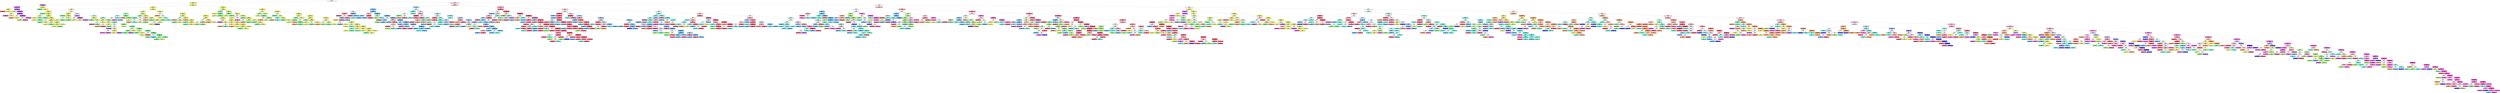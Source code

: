 digraph Tree {
node [shape=box, style="filled", color="black"] ;
0 [label="X[512] <= 0.5\ngini = 0.84\nsamples = 7800\nvalue = [825, 1875, 225, 225, 750, 825, 225, 225, 750, 1875]", fillcolor="#ffffff"] ;
1 [label="X[511] <= 0.5\ngini = 0.382\nsamples = 1908\nvalue = [25, 1476, 3, 190, 11, 4, 1, 190, 3, 5]", fillcolor="#e9ec6b"] ;
0 -> 1 [labeldistance=2.5, labelangle=45, headlabel="True"] ;
2 [label="X[449] <= 0.5\ngini = 0.28\nsamples = 197\nvalue = [1, 27, 1, 1, 0, 0, 0, 165, 0, 2]", fillcolor="#b45eea"] ;
1 -> 2 ;
3 [label="X[143] <= 0.5\ngini = 0.147\nsamples = 179\nvalue = [1, 10, 1, 0, 0, 0, 0, 165, 0, 2]", fillcolor="#ab49e7"] ;
2 -> 3 ;
4 [label="X[699] <= 0.5\ngini = 0.375\nsamples = 4\nvalue = [0, 3, 0, 0, 0, 0, 0, 0, 0, 1]", fillcolor="#ecee7b"] ;
3 -> 4 ;
5 [label="gini = 0.0\nsamples = 1\nvalue = [0, 0, 0, 0, 0, 0, 0, 0, 0, 1]", fillcolor="#e53958"] ;
4 -> 5 ;
6 [label="gini = 0.0\nsamples = 3\nvalue = [0, 3, 0, 0, 0, 0, 0, 0, 0, 0]", fillcolor="#e2e539"] ;
4 -> 6 ;
7 [label="X[504] <= 0.5\ngini = 0.109\nsamples = 175\nvalue = [1, 7, 1, 0, 0, 0, 0, 165, 0, 1]", fillcolor="#a845e7"] ;
3 -> 7 ;
8 [label="gini = 0.0\nsamples = 3\nvalue = [0, 3, 0, 0, 0, 0, 0, 0, 0, 0]", fillcolor="#e2e539"] ;
7 -> 8 ;
9 [label="X[298] <= 0.5\ngini = 0.079\nsamples = 172\nvalue = [1, 4, 1, 0, 0, 0, 0, 165, 0, 1]", fillcolor="#a741e6"] ;
7 -> 9 ;
10 [label="X[351] <= 0.5\ngini = 0.48\nsamples = 5\nvalue = [0, 3, 0, 0, 0, 0, 0, 2, 0, 0]", fillcolor="#f5f6bd"] ;
9 -> 10 ;
11 [label="gini = 0.0\nsamples = 2\nvalue = [0, 0, 0, 0, 0, 0, 0, 2, 0, 0]", fillcolor="#a339e5"] ;
10 -> 11 ;
12 [label="gini = 0.0\nsamples = 3\nvalue = [0, 3, 0, 0, 0, 0, 0, 0, 0, 0]", fillcolor="#e2e539"] ;
10 -> 12 ;
13 [label="X[422] <= 0.5\ngini = 0.047\nsamples = 167\nvalue = [1, 1, 1, 0, 0, 0, 0, 163, 0, 1]", fillcolor="#a53ee6"] ;
9 -> 13 ;
14 [label="X[910] <= 0.5\ngini = 0.5\nsamples = 2\nvalue = [1, 1, 0, 0, 0, 0, 0, 0, 0, 0]", fillcolor="#ffffff"] ;
13 -> 14 ;
15 [label="gini = 0.0\nsamples = 1\nvalue = [1, 0, 0, 0, 0, 0, 0, 0, 0, 0]", fillcolor="#e58139"] ;
14 -> 15 ;
16 [label="gini = 0.0\nsamples = 1\nvalue = [0, 1, 0, 0, 0, 0, 0, 0, 0, 0]", fillcolor="#e2e539"] ;
14 -> 16 ;
17 [label="X[992] <= 0.5\ngini = 0.024\nsamples = 165\nvalue = [0, 0, 1, 0, 0, 0, 0, 163, 0, 1]", fillcolor="#a43be5"] ;
13 -> 17 ;
18 [label="X[72] <= 0.5\ngini = 0.5\nsamples = 2\nvalue = [0, 0, 1, 0, 0, 0, 0, 0, 0, 1]", fillcolor="#ffffff"] ;
17 -> 18 ;
19 [label="gini = 0.0\nsamples = 1\nvalue = [0, 0, 1, 0, 0, 0, 0, 0, 0, 0]", fillcolor="#7be539"] ;
18 -> 19 ;
20 [label="gini = 0.0\nsamples = 1\nvalue = [0, 0, 0, 0, 0, 0, 0, 0, 0, 1]", fillcolor="#e53958"] ;
18 -> 20 ;
21 [label="gini = 0.0\nsamples = 163\nvalue = [0, 0, 0, 0, 0, 0, 0, 163, 0, 0]", fillcolor="#a339e5"] ;
17 -> 21 ;
22 [label="X[117] <= 0.5\ngini = 0.105\nsamples = 18\nvalue = [0, 17, 0, 1, 0, 0, 0, 0, 0, 0]", fillcolor="#e4e745"] ;
2 -> 22 ;
23 [label="gini = 0.0\nsamples = 1\nvalue = [0, 0, 0, 1, 0, 0, 0, 0, 0, 0]", fillcolor="#39e55e"] ;
22 -> 23 ;
24 [label="gini = 0.0\nsamples = 17\nvalue = [0, 17, 0, 0, 0, 0, 0, 0, 0, 0]", fillcolor="#e2e539"] ;
22 -> 24 ;
25 [label="X[481] <= 0.5\ngini = 0.27\nsamples = 1711\nvalue = [24, 1449, 2, 189, 11, 4, 1, 25, 3, 3]", fillcolor="#e7e95b"] ;
1 -> 25 ;
26 [label="X[641] <= 0.5\ngini = 0.435\nsamples = 684\nvalue = [18, 497, 1, 128, 6, 3, 1, 25, 2, 3]", fillcolor="#ecee7c"] ;
25 -> 26 ;
27 [label="X[532] <= 0.5\ngini = 0.548\nsamples = 330\nvalue = [1, 194, 0, 105, 0, 2, 0, 24, 1, 3]", fillcolor="#f4f5b1"] ;
26 -> 27 ;
28 [label="X[179] <= 0.5\ngini = 0.243\nsamples = 120\nvalue = [0, 103, 0, 17, 0, 0, 0, 0, 0, 0]", fillcolor="#e7e95a"] ;
27 -> 28 ;
29 [label="gini = 0.0\nsamples = 6\nvalue = [0, 0, 0, 6, 0, 0, 0, 0, 0, 0]", fillcolor="#39e55e"] ;
28 -> 29 ;
30 [label="X[340] <= 0.5\ngini = 0.174\nsamples = 114\nvalue = [0, 103, 0, 11, 0, 0, 0, 0, 0, 0]", fillcolor="#e5e84e"] ;
28 -> 30 ;
31 [label="X[471] <= 0.5\ngini = 0.465\nsamples = 19\nvalue = [0, 12, 0, 7, 0, 0, 0, 0, 0, 0]", fillcolor="#f3f4ac"] ;
30 -> 31 ;
32 [label="gini = 0.0\nsamples = 9\nvalue = [0, 9, 0, 0, 0, 0, 0, 0, 0, 0]", fillcolor="#e2e539"] ;
31 -> 32 ;
33 [label="X[566] <= 0.5\ngini = 0.42\nsamples = 10\nvalue = [0, 3, 0, 7, 0, 0, 0, 0, 0, 0]", fillcolor="#8ef0a3"] ;
31 -> 33 ;
34 [label="gini = 0.0\nsamples = 3\nvalue = [0, 3, 0, 0, 0, 0, 0, 0, 0, 0]", fillcolor="#e2e539"] ;
33 -> 34 ;
35 [label="gini = 0.0\nsamples = 7\nvalue = [0, 0, 0, 7, 0, 0, 0, 0, 0, 0]", fillcolor="#39e55e"] ;
33 -> 35 ;
36 [label="X[84] <= 0.5\ngini = 0.081\nsamples = 95\nvalue = [0, 91, 0, 4, 0, 0, 0, 0, 0, 0]", fillcolor="#e3e642"] ;
30 -> 36 ;
37 [label="gini = 0.0\nsamples = 1\nvalue = [0, 0, 0, 1, 0, 0, 0, 0, 0, 0]", fillcolor="#39e55e"] ;
36 -> 37 ;
38 [label="X[510] <= 0.5\ngini = 0.062\nsamples = 94\nvalue = [0, 91, 0, 3, 0, 0, 0, 0, 0, 0]", fillcolor="#e3e640"] ;
36 -> 38 ;
39 [label="X[807] <= 0.5\ngini = 0.5\nsamples = 2\nvalue = [0, 1, 0, 1, 0, 0, 0, 0, 0, 0]", fillcolor="#ffffff"] ;
38 -> 39 ;
40 [label="gini = 0.0\nsamples = 1\nvalue = [0, 0, 0, 1, 0, 0, 0, 0, 0, 0]", fillcolor="#39e55e"] ;
39 -> 40 ;
41 [label="gini = 0.0\nsamples = 1\nvalue = [0, 1, 0, 0, 0, 0, 0, 0, 0, 0]", fillcolor="#e2e539"] ;
39 -> 41 ;
42 [label="X[244] <= 0.5\ngini = 0.043\nsamples = 92\nvalue = [0, 90, 0, 2, 0, 0, 0, 0, 0, 0]", fillcolor="#e3e63d"] ;
38 -> 42 ;
43 [label="X[142] <= 0.5\ngini = 0.444\nsamples = 3\nvalue = [0, 2, 0, 1, 0, 0, 0, 0, 0, 0]", fillcolor="#f0f29c"] ;
42 -> 43 ;
44 [label="gini = 0.0\nsamples = 2\nvalue = [0, 2, 0, 0, 0, 0, 0, 0, 0, 0]", fillcolor="#e2e539"] ;
43 -> 44 ;
45 [label="gini = 0.0\nsamples = 1\nvalue = [0, 0, 0, 1, 0, 0, 0, 0, 0, 0]", fillcolor="#39e55e"] ;
43 -> 45 ;
46 [label="X[788] <= 0.5\ngini = 0.022\nsamples = 89\nvalue = [0, 88, 0, 1, 0, 0, 0, 0, 0, 0]", fillcolor="#e2e53b"] ;
42 -> 46 ;
47 [label="X[672] <= 0.5\ngini = 0.245\nsamples = 7\nvalue = [0, 6, 0, 1, 0, 0, 0, 0, 0, 0]", fillcolor="#e7e95a"] ;
46 -> 47 ;
48 [label="gini = 0.0\nsamples = 6\nvalue = [0, 6, 0, 0, 0, 0, 0, 0, 0, 0]", fillcolor="#e2e539"] ;
47 -> 48 ;
49 [label="gini = 0.0\nsamples = 1\nvalue = [0, 0, 0, 1, 0, 0, 0, 0, 0, 0]", fillcolor="#39e55e"] ;
47 -> 49 ;
50 [label="gini = 0.0\nsamples = 82\nvalue = [0, 82, 0, 0, 0, 0, 0, 0, 0, 0]", fillcolor="#e2e539"] ;
46 -> 50 ;
51 [label="X[596] <= 0.5\ngini = 0.623\nsamples = 210\nvalue = [1, 91, 0, 88, 0, 2, 0, 24, 1, 3]", fillcolor="#fefefa"] ;
27 -> 51 ;
52 [label="X[833] <= 0.5\ngini = 0.219\nsamples = 40\nvalue = [0, 35, 0, 5, 0, 0, 0, 0, 0, 0]", fillcolor="#e6e955"] ;
51 -> 52 ;
53 [label="gini = 0.0\nsamples = 2\nvalue = [0, 0, 0, 2, 0, 0, 0, 0, 0, 0]", fillcolor="#39e55e"] ;
52 -> 53 ;
54 [label="X[273] <= 0.5\ngini = 0.145\nsamples = 38\nvalue = [0, 35, 0, 3, 0, 0, 0, 0, 0, 0]", fillcolor="#e4e74a"] ;
52 -> 54 ;
55 [label="X[441] <= 0.5\ngini = 0.5\nsamples = 6\nvalue = [0, 3, 0, 3, 0, 0, 0, 0, 0, 0]", fillcolor="#ffffff"] ;
54 -> 55 ;
56 [label="gini = 0.0\nsamples = 3\nvalue = [0, 3, 0, 0, 0, 0, 0, 0, 0, 0]", fillcolor="#e2e539"] ;
55 -> 56 ;
57 [label="gini = 0.0\nsamples = 3\nvalue = [0, 0, 0, 3, 0, 0, 0, 0, 0, 0]", fillcolor="#39e55e"] ;
55 -> 57 ;
58 [label="gini = 0.0\nsamples = 32\nvalue = [0, 32, 0, 0, 0, 0, 0, 0, 0, 0]", fillcolor="#e2e539"] ;
54 -> 58 ;
59 [label="X[509] <= 0.5\ngini = 0.633\nsamples = 170\nvalue = [1, 56, 0, 83, 0, 2, 0, 24, 1, 3]", fillcolor="#d0f9d9"] ;
51 -> 59 ;
60 [label="X[231] <= 0.5\ngini = 0.455\nsamples = 24\nvalue = [0, 4, 0, 3, 0, 0, 0, 17, 0, 0]", fillcolor="#c37eee"] ;
59 -> 60 ;
61 [label="X[172] <= 0.5\ngini = 0.5\nsamples = 6\nvalue = [0, 3, 0, 3, 0, 0, 0, 0, 0, 0]", fillcolor="#ffffff"] ;
60 -> 61 ;
62 [label="gini = 0.0\nsamples = 3\nvalue = [0, 0, 0, 3, 0, 0, 0, 0, 0, 0]", fillcolor="#39e55e"] ;
61 -> 62 ;
63 [label="gini = 0.0\nsamples = 3\nvalue = [0, 3, 0, 0, 0, 0, 0, 0, 0, 0]", fillcolor="#e2e539"] ;
61 -> 63 ;
64 [label="X[330] <= 0.5\ngini = 0.105\nsamples = 18\nvalue = [0, 1, 0, 0, 0, 0, 0, 17, 0, 0]", fillcolor="#a845e7"] ;
60 -> 64 ;
65 [label="gini = 0.0\nsamples = 1\nvalue = [0, 1, 0, 0, 0, 0, 0, 0, 0, 0]", fillcolor="#e2e539"] ;
64 -> 65 ;
66 [label="gini = 0.0\nsamples = 17\nvalue = [0, 0, 0, 0, 0, 0, 0, 17, 0, 0]", fillcolor="#a339e5"] ;
64 -> 66 ;
67 [label="X[731] <= 0.5\ngini = 0.57\nsamples = 146\nvalue = [1, 52, 0, 80, 0, 2, 0, 7, 1, 3]", fillcolor="#c4f7cf"] ;
59 -> 67 ;
68 [label="X[885] <= 0.5\ngini = 0.1\nsamples = 19\nvalue = [0, 18, 0, 1, 0, 0, 0, 0, 0, 0]", fillcolor="#e4e644"] ;
67 -> 68 ;
69 [label="gini = 0.0\nsamples = 1\nvalue = [0, 0, 0, 1, 0, 0, 0, 0, 0, 0]", fillcolor="#39e55e"] ;
68 -> 69 ;
70 [label="gini = 0.0\nsamples = 18\nvalue = [0, 18, 0, 0, 0, 0, 0, 0, 0, 0]", fillcolor="#e2e539"] ;
68 -> 70 ;
71 [label="X[453] <= 0.5\ngini = 0.537\nsamples = 127\nvalue = [1, 34, 0, 79, 0, 2, 0, 7, 1, 3]", fillcolor="#9ff2b1"] ;
67 -> 71 ;
72 [label="X[356] <= 0.5\ngini = 0.314\nsamples = 11\nvalue = [0, 9, 0, 1, 0, 0, 0, 0, 0, 1]", fillcolor="#e8ea61"] ;
71 -> 72 ;
73 [label="X[851] <= 0.5\ngini = 0.5\nsamples = 2\nvalue = [0, 0, 0, 1, 0, 0, 0, 0, 0, 1]", fillcolor="#ffffff"] ;
72 -> 73 ;
74 [label="gini = 0.0\nsamples = 1\nvalue = [0, 0, 0, 0, 0, 0, 0, 0, 0, 1]", fillcolor="#e53958"] ;
73 -> 74 ;
75 [label="gini = 0.0\nsamples = 1\nvalue = [0, 0, 0, 1, 0, 0, 0, 0, 0, 0]", fillcolor="#39e55e"] ;
73 -> 75 ;
76 [label="gini = 0.0\nsamples = 9\nvalue = [0, 9, 0, 0, 0, 0, 0, 0, 0, 0]", fillcolor="#e2e539"] ;
72 -> 76 ;
77 [label="X[894] <= 0.5\ngini = 0.497\nsamples = 116\nvalue = [1, 25, 0, 78, 0, 2, 0, 7, 1, 2]", fillcolor="#8cf0a1"] ;
71 -> 77 ;
78 [label="X[917] <= 0.5\ngini = 0.406\nsamples = 8\nvalue = [1, 6, 0, 0, 0, 0, 0, 0, 0, 1]", fillcolor="#eaec72"] ;
77 -> 78 ;
79 [label="X[370] <= 0.5\ngini = 0.5\nsamples = 2\nvalue = [1, 0, 0, 0, 0, 0, 0, 0, 0, 1]", fillcolor="#ffffff"] ;
78 -> 79 ;
80 [label="gini = 0.0\nsamples = 1\nvalue = [1, 0, 0, 0, 0, 0, 0, 0, 0, 0]", fillcolor="#e58139"] ;
79 -> 80 ;
81 [label="gini = 0.0\nsamples = 1\nvalue = [0, 0, 0, 0, 0, 0, 0, 0, 0, 1]", fillcolor="#e53958"] ;
79 -> 81 ;
82 [label="gini = 0.0\nsamples = 6\nvalue = [0, 6, 0, 0, 0, 0, 0, 0, 0, 0]", fillcolor="#e2e539"] ;
78 -> 82 ;
83 [label="X[412] <= 0.5\ngini = 0.443\nsamples = 108\nvalue = [0, 19, 0, 78, 0, 2, 0, 7, 1, 1]", fillcolor="#7cee94"] ;
77 -> 83 ;
84 [label="X[395] <= 0.5\ngini = 0.692\nsamples = 17\nvalue = [0, 6, 0, 4, 0, 0, 0, 6, 1, 0]", fillcolor="#ffffff"] ;
83 -> 84 ;
85 [label="gini = 0.0\nsamples = 4\nvalue = [0, 0, 0, 4, 0, 0, 0, 0, 0, 0]", fillcolor="#39e55e"] ;
84 -> 85 ;
86 [label="X[620] <= 0.5\ngini = 0.568\nsamples = 13\nvalue = [0, 6, 0, 0, 0, 0, 0, 6, 1, 0]", fillcolor="#ffffff"] ;
84 -> 86 ;
87 [label="gini = 0.0\nsamples = 4\nvalue = [0, 0, 0, 0, 0, 0, 0, 4, 0, 0]", fillcolor="#a339e5"] ;
86 -> 87 ;
88 [label="X[585] <= 0.5\ngini = 0.494\nsamples = 9\nvalue = [0, 6, 0, 0, 0, 0, 0, 2, 1, 0]", fillcolor="#eef08e"] ;
86 -> 88 ;
89 [label="X[569] <= 0.5\ngini = 0.5\nsamples = 2\nvalue = [0, 0, 0, 0, 0, 0, 0, 1, 1, 0]", fillcolor="#ffffff"] ;
88 -> 89 ;
90 [label="gini = 0.0\nsamples = 1\nvalue = [0, 0, 0, 0, 0, 0, 0, 0, 1, 0]", fillcolor="#e539c0"] ;
89 -> 90 ;
91 [label="gini = 0.0\nsamples = 1\nvalue = [0, 0, 0, 0, 0, 0, 0, 1, 0, 0]", fillcolor="#a339e5"] ;
89 -> 91 ;
92 [label="X[380] <= 0.5\ngini = 0.245\nsamples = 7\nvalue = [0, 6, 0, 0, 0, 0, 0, 1, 0, 0]", fillcolor="#e7e95a"] ;
88 -> 92 ;
93 [label="gini = 0.0\nsamples = 6\nvalue = [0, 6, 0, 0, 0, 0, 0, 0, 0, 0]", fillcolor="#e2e539"] ;
92 -> 93 ;
94 [label="gini = 0.0\nsamples = 1\nvalue = [0, 0, 0, 0, 0, 0, 0, 1, 0, 0]", fillcolor="#a339e5"] ;
92 -> 94 ;
95 [label="X[985] <= 0.5\ngini = 0.318\nsamples = 91\nvalue = [0, 13, 0, 74, 0, 2, 0, 1, 0, 1]", fillcolor="#64eb81"] ;
83 -> 95 ;
96 [label="gini = 0.0\nsamples = 3\nvalue = [0, 3, 0, 0, 0, 0, 0, 0, 0, 0]", fillcolor="#e2e539"] ;
95 -> 96 ;
97 [label="X[825] <= 0.5\ngini = 0.279\nsamples = 88\nvalue = [0, 10, 0, 74, 0, 2, 0, 1, 0, 1]", fillcolor="#5dea7b"] ;
95 -> 97 ;
98 [label="X[855] <= 0.5\ngini = 0.568\nsamples = 9\nvalue = [0, 5, 0, 3, 0, 0, 0, 1, 0, 0]", fillcolor="#f5f6bd"] ;
97 -> 98 ;
99 [label="X[852] <= 0.5\ngini = 0.375\nsamples = 4\nvalue = [0, 0, 0, 3, 0, 0, 0, 1, 0, 0]", fillcolor="#7bee94"] ;
98 -> 99 ;
100 [label="gini = 0.0\nsamples = 3\nvalue = [0, 0, 0, 3, 0, 0, 0, 0, 0, 0]", fillcolor="#39e55e"] ;
99 -> 100 ;
101 [label="gini = 0.0\nsamples = 1\nvalue = [0, 0, 0, 0, 0, 0, 0, 1, 0, 0]", fillcolor="#a339e5"] ;
99 -> 101 ;
102 [label="gini = 0.0\nsamples = 5\nvalue = [0, 5, 0, 0, 0, 0, 0, 0, 0, 0]", fillcolor="#e2e539"] ;
98 -> 102 ;
103 [label="X[733] <= 0.5\ngini = 0.187\nsamples = 79\nvalue = [0, 5, 0, 71, 0, 2, 0, 0, 0, 1]", fillcolor="#4ee86f"] ;
97 -> 103 ;
104 [label="X[572] <= 0.5\ngini = 0.375\nsamples = 4\nvalue = [0, 3, 0, 1, 0, 0, 0, 0, 0, 0]", fillcolor="#ecee7b"] ;
103 -> 104 ;
105 [label="gini = 0.0\nsamples = 1\nvalue = [0, 0, 0, 1, 0, 0, 0, 0, 0, 0]", fillcolor="#39e55e"] ;
104 -> 105 ;
106 [label="gini = 0.0\nsamples = 3\nvalue = [0, 3, 0, 0, 0, 0, 0, 0, 0, 0]", fillcolor="#e2e539"] ;
104 -> 106 ;
107 [label="X[1013] <= 0.5\ngini = 0.127\nsamples = 75\nvalue = [0, 2, 0, 70, 0, 2, 0, 0, 0, 1]", fillcolor="#47e769"] ;
103 -> 107 ;
108 [label="X[384] <= 0.5\ngini = 0.5\nsamples = 2\nvalue = [0, 1, 0, 0, 0, 0, 0, 0, 0, 1]", fillcolor="#ffffff"] ;
107 -> 108 ;
109 [label="gini = 0.0\nsamples = 1\nvalue = [0, 1, 0, 0, 0, 0, 0, 0, 0, 0]", fillcolor="#e2e539"] ;
108 -> 109 ;
110 [label="gini = 0.0\nsamples = 1\nvalue = [0, 0, 0, 0, 0, 0, 0, 0, 0, 1]", fillcolor="#e53958"] ;
108 -> 110 ;
111 [label="X[627] <= 0.5\ngini = 0.08\nsamples = 73\nvalue = [0, 1, 0, 70, 0, 2, 0, 0, 0, 0]", fillcolor="#41e665"] ;
107 -> 111 ;
112 [label="X[250] <= 0.5\ngini = 0.5\nsamples = 4\nvalue = [0, 0, 0, 2, 0, 2, 0, 0, 0, 0]", fillcolor="#ffffff"] ;
111 -> 112 ;
113 [label="gini = 0.0\nsamples = 2\nvalue = [0, 0, 0, 2, 0, 0, 0, 0, 0, 0]", fillcolor="#39e55e"] ;
112 -> 113 ;
114 [label="gini = 0.0\nsamples = 2\nvalue = [0, 0, 0, 0, 0, 2, 0, 0, 0, 0]", fillcolor="#399de5"] ;
112 -> 114 ;
115 [label="X[30] <= 0.5\ngini = 0.029\nsamples = 69\nvalue = [0, 1, 0, 68, 0, 0, 0, 0, 0, 0]", fillcolor="#3ce560"] ;
111 -> 115 ;
116 [label="X[54] <= 0.5\ngini = 0.444\nsamples = 3\nvalue = [0, 1, 0, 2, 0, 0, 0, 0, 0, 0]", fillcolor="#9cf2ae"] ;
115 -> 116 ;
117 [label="gini = 0.0\nsamples = 2\nvalue = [0, 0, 0, 2, 0, 0, 0, 0, 0, 0]", fillcolor="#39e55e"] ;
116 -> 117 ;
118 [label="gini = 0.0\nsamples = 1\nvalue = [0, 1, 0, 0, 0, 0, 0, 0, 0, 0]", fillcolor="#e2e539"] ;
116 -> 118 ;
119 [label="gini = 0.0\nsamples = 66\nvalue = [0, 0, 0, 66, 0, 0, 0, 0, 0, 0]", fillcolor="#39e55e"] ;
115 -> 119 ;
120 [label="X[271] <= 0.5\ngini = 0.261\nsamples = 354\nvalue = [17, 303, 1, 23, 6, 1, 1, 1, 1, 0]", fillcolor="#e6e958"] ;
26 -> 120 ;
121 [label="X[399] <= 0.5\ngini = 0.542\nsamples = 67\nvalue = [5, 43, 0, 13, 3, 1, 1, 0, 1, 0]", fillcolor="#eff191"] ;
120 -> 121 ;
122 [label="X[175] <= 0.5\ngini = 0.645\nsamples = 11\nvalue = [1, 0, 0, 6, 2, 1, 0, 0, 1, 0]", fillcolor="#a7f3b7"] ;
121 -> 122 ;
123 [label="X[441] <= 0.5\ngini = 0.625\nsamples = 4\nvalue = [0, 0, 0, 0, 2, 1, 0, 0, 1, 0]", fillcolor="#bdf6ec"] ;
122 -> 123 ;
124 [label="X[348] <= 0.5\ngini = 0.5\nsamples = 2\nvalue = [0, 0, 0, 0, 0, 1, 0, 0, 1, 0]", fillcolor="#ffffff"] ;
123 -> 124 ;
125 [label="gini = 0.0\nsamples = 1\nvalue = [0, 0, 0, 0, 0, 0, 0, 0, 1, 0]", fillcolor="#e539c0"] ;
124 -> 125 ;
126 [label="gini = 0.0\nsamples = 1\nvalue = [0, 0, 0, 0, 0, 1, 0, 0, 0, 0]", fillcolor="#399de5"] ;
124 -> 126 ;
127 [label="gini = 0.0\nsamples = 2\nvalue = [0, 0, 0, 0, 2, 0, 0, 0, 0, 0]", fillcolor="#39e5c5"] ;
123 -> 127 ;
128 [label="X[636] <= 0.5\ngini = 0.245\nsamples = 7\nvalue = [1, 0, 0, 6, 0, 0, 0, 0, 0, 0]", fillcolor="#5ae979"] ;
122 -> 128 ;
129 [label="gini = 0.0\nsamples = 1\nvalue = [1, 0, 0, 0, 0, 0, 0, 0, 0, 0]", fillcolor="#e58139"] ;
128 -> 129 ;
130 [label="gini = 0.0\nsamples = 6\nvalue = [0, 0, 0, 6, 0, 0, 0, 0, 0, 0]", fillcolor="#39e55e"] ;
128 -> 130 ;
131 [label="X[245] <= 0.5\ngini = 0.389\nsamples = 56\nvalue = [4, 43, 0, 7, 1, 0, 1, 0, 0, 0]", fillcolor="#eaec6e"] ;
121 -> 131 ;
132 [label="X[322] <= 0.5\ngini = 0.612\nsamples = 7\nvalue = [1, 1, 0, 4, 1, 0, 0, 0, 0, 0]", fillcolor="#9cf2ae"] ;
131 -> 132 ;
133 [label="gini = 0.0\nsamples = 4\nvalue = [0, 0, 0, 4, 0, 0, 0, 0, 0, 0]", fillcolor="#39e55e"] ;
132 -> 133 ;
134 [label="X[533] <= 0.5\ngini = 0.667\nsamples = 3\nvalue = [1, 1, 0, 0, 1, 0, 0, 0, 0, 0]", fillcolor="#ffffff"] ;
132 -> 134 ;
135 [label="gini = 0.0\nsamples = 1\nvalue = [0, 1, 0, 0, 0, 0, 0, 0, 0, 0]", fillcolor="#e2e539"] ;
134 -> 135 ;
136 [label="X[234] <= 0.5\ngini = 0.5\nsamples = 2\nvalue = [1, 0, 0, 0, 1, 0, 0, 0, 0, 0]", fillcolor="#ffffff"] ;
134 -> 136 ;
137 [label="gini = 0.0\nsamples = 1\nvalue = [1, 0, 0, 0, 0, 0, 0, 0, 0, 0]", fillcolor="#e58139"] ;
136 -> 137 ;
138 [label="gini = 0.0\nsamples = 1\nvalue = [0, 0, 0, 0, 1, 0, 0, 0, 0, 0]", fillcolor="#39e5c5"] ;
136 -> 138 ;
139 [label="X[397] <= 0.5\ngini = 0.257\nsamples = 49\nvalue = [3, 42, 0, 3, 0, 0, 1, 0, 0, 0]", fillcolor="#e6e957"] ;
131 -> 139 ;
140 [label="X[672] <= 0.5\ngini = 0.56\nsamples = 5\nvalue = [3, 1, 0, 1, 0, 0, 0, 0, 0, 0]", fillcolor="#f2c09c"] ;
139 -> 140 ;
141 [label="X[366] <= 0.5\ngini = 0.5\nsamples = 2\nvalue = [0, 1, 0, 1, 0, 0, 0, 0, 0, 0]", fillcolor="#ffffff"] ;
140 -> 141 ;
142 [label="gini = 0.0\nsamples = 1\nvalue = [0, 1, 0, 0, 0, 0, 0, 0, 0, 0]", fillcolor="#e2e539"] ;
141 -> 142 ;
143 [label="gini = 0.0\nsamples = 1\nvalue = [0, 0, 0, 1, 0, 0, 0, 0, 0, 0]", fillcolor="#39e55e"] ;
141 -> 143 ;
144 [label="gini = 0.0\nsamples = 3\nvalue = [3, 0, 0, 0, 0, 0, 0, 0, 0, 0]", fillcolor="#e58139"] ;
140 -> 144 ;
145 [label="X[176] <= 0.5\ngini = 0.129\nsamples = 44\nvalue = [0, 41, 0, 2, 0, 0, 1, 0, 0, 0]", fillcolor="#e4e747"] ;
139 -> 145 ;
146 [label="gini = 0.0\nsamples = 2\nvalue = [0, 0, 0, 2, 0, 0, 0, 0, 0, 0]", fillcolor="#39e55e"] ;
145 -> 146 ;
147 [label="X[132] <= 0.5\ngini = 0.046\nsamples = 42\nvalue = [0, 41, 0, 0, 0, 0, 1, 0, 0, 0]", fillcolor="#e3e63e"] ;
145 -> 147 ;
148 [label="X[594] <= 0.5\ngini = 0.5\nsamples = 2\nvalue = [0, 1, 0, 0, 0, 0, 1, 0, 0, 0]", fillcolor="#ffffff"] ;
147 -> 148 ;
149 [label="gini = 0.0\nsamples = 1\nvalue = [0, 1, 0, 0, 0, 0, 0, 0, 0, 0]", fillcolor="#e2e539"] ;
148 -> 149 ;
150 [label="gini = 0.0\nsamples = 1\nvalue = [0, 0, 0, 0, 0, 0, 1, 0, 0, 0]", fillcolor="#3c39e5"] ;
148 -> 150 ;
151 [label="gini = 0.0\nsamples = 40\nvalue = [0, 40, 0, 0, 0, 0, 0, 0, 0, 0]", fillcolor="#e2e539"] ;
147 -> 151 ;
152 [label="X[80] <= 0.5\ngini = 0.176\nsamples = 287\nvalue = [12, 260, 1, 10, 3, 0, 0, 1, 0, 0]", fillcolor="#e5e84c"] ;
120 -> 152 ;
153 [label="X[40] <= 0.5\ngini = 0.735\nsamples = 7\nvalue = [2, 2, 0, 1, 2, 0, 0, 0, 0, 0]", fillcolor="#ffffff"] ;
152 -> 153 ;
154 [label="gini = 0.0\nsamples = 2\nvalue = [2, 0, 0, 0, 0, 0, 0, 0, 0, 0]", fillcolor="#e58139"] ;
153 -> 154 ;
155 [label="X[441] <= 0.5\ngini = 0.64\nsamples = 5\nvalue = [0, 2, 0, 1, 2, 0, 0, 0, 0, 0]", fillcolor="#ffffff"] ;
153 -> 155 ;
156 [label="gini = 0.0\nsamples = 2\nvalue = [0, 2, 0, 0, 0, 0, 0, 0, 0, 0]", fillcolor="#e2e539"] ;
155 -> 156 ;
157 [label="X[900] <= 0.5\ngini = 0.444\nsamples = 3\nvalue = [0, 0, 0, 1, 2, 0, 0, 0, 0, 0]", fillcolor="#9cf2e2"] ;
155 -> 157 ;
158 [label="gini = 0.0\nsamples = 1\nvalue = [0, 0, 0, 1, 0, 0, 0, 0, 0, 0]", fillcolor="#39e55e"] ;
157 -> 158 ;
159 [label="gini = 0.0\nsamples = 2\nvalue = [0, 0, 0, 0, 2, 0, 0, 0, 0, 0]", fillcolor="#39e5c5"] ;
157 -> 159 ;
160 [label="X[373] <= 0.5\ngini = 0.149\nsamples = 280\nvalue = [10, 258, 1, 9, 1, 0, 0, 1, 0, 0]", fillcolor="#e4e749"] ;
152 -> 160 ;
161 [label="X[346] <= 0.5\ngini = 0.389\nsamples = 55\nvalue = [6, 42, 0, 7, 0, 0, 0, 0, 0, 0]", fillcolor="#eaec6f"] ;
160 -> 161 ;
162 [label="X[588] <= 0.5\ngini = 0.651\nsamples = 13\nvalue = [5, 3, 0, 5, 0, 0, 0, 0, 0, 0]", fillcolor="#ffffff"] ;
161 -> 162 ;
163 [label="gini = 0.0\nsamples = 5\nvalue = [5, 0, 0, 0, 0, 0, 0, 0, 0, 0]", fillcolor="#e58139"] ;
162 -> 163 ;
164 [label="X[344] <= 0.5\ngini = 0.469\nsamples = 8\nvalue = [0, 3, 0, 5, 0, 0, 0, 0, 0, 0]", fillcolor="#b0f5bf"] ;
162 -> 164 ;
165 [label="gini = 0.0\nsamples = 5\nvalue = [0, 0, 0, 5, 0, 0, 0, 0, 0, 0]", fillcolor="#39e55e"] ;
164 -> 165 ;
166 [label="gini = 0.0\nsamples = 3\nvalue = [0, 3, 0, 0, 0, 0, 0, 0, 0, 0]", fillcolor="#e2e539"] ;
164 -> 166 ;
167 [label="X[518] <= 0.5\ngini = 0.135\nsamples = 42\nvalue = [1, 39, 0, 2, 0, 0, 0, 0, 0, 0]", fillcolor="#e4e748"] ;
161 -> 167 ;
168 [label="gini = 0.0\nsamples = 1\nvalue = [1, 0, 0, 0, 0, 0, 0, 0, 0, 0]", fillcolor="#e58139"] ;
167 -> 168 ;
169 [label="X[137] <= 0.5\ngini = 0.093\nsamples = 41\nvalue = [0, 39, 0, 2, 0, 0, 0, 0, 0, 0]", fillcolor="#e3e643"] ;
167 -> 169 ;
170 [label="gini = 0.0\nsamples = 1\nvalue = [0, 0, 0, 1, 0, 0, 0, 0, 0, 0]", fillcolor="#39e55e"] ;
169 -> 170 ;
171 [label="X[410] <= 0.5\ngini = 0.049\nsamples = 40\nvalue = [0, 39, 0, 1, 0, 0, 0, 0, 0, 0]", fillcolor="#e3e63e"] ;
169 -> 171 ;
172 [label="gini = 0.0\nsamples = 1\nvalue = [0, 0, 0, 1, 0, 0, 0, 0, 0, 0]", fillcolor="#39e55e"] ;
171 -> 172 ;
173 [label="gini = 0.0\nsamples = 39\nvalue = [0, 39, 0, 0, 0, 0, 0, 0, 0, 0]", fillcolor="#e2e539"] ;
171 -> 173 ;
174 [label="X[404] <= 0.5\ngini = 0.078\nsamples = 225\nvalue = [4, 216, 1, 2, 1, 0, 0, 1, 0, 0]", fillcolor="#e3e641"] ;
160 -> 174 ;
175 [label="X[430] <= 0.5\ngini = 0.394\nsamples = 17\nvalue = [2, 13, 1, 1, 0, 0, 0, 0, 0, 0]", fillcolor="#eaec6e"] ;
174 -> 175 ;
176 [label="X[397] <= 0.5\ngini = 0.667\nsamples = 3\nvalue = [1, 0, 1, 1, 0, 0, 0, 0, 0, 0]", fillcolor="#ffffff"] ;
175 -> 176 ;
177 [label="X[118] <= 0.5\ngini = 0.5\nsamples = 2\nvalue = [0, 0, 1, 1, 0, 0, 0, 0, 0, 0]", fillcolor="#ffffff"] ;
176 -> 177 ;
178 [label="gini = 0.0\nsamples = 1\nvalue = [0, 0, 1, 0, 0, 0, 0, 0, 0, 0]", fillcolor="#7be539"] ;
177 -> 178 ;
179 [label="gini = 0.0\nsamples = 1\nvalue = [0, 0, 0, 1, 0, 0, 0, 0, 0, 0]", fillcolor="#39e55e"] ;
177 -> 179 ;
180 [label="gini = 0.0\nsamples = 1\nvalue = [1, 0, 0, 0, 0, 0, 0, 0, 0, 0]", fillcolor="#e58139"] ;
176 -> 180 ;
181 [label="X[583] <= 0.5\ngini = 0.133\nsamples = 14\nvalue = [1, 13, 0, 0, 0, 0, 0, 0, 0, 0]", fillcolor="#e4e748"] ;
175 -> 181 ;
182 [label="gini = 0.0\nsamples = 1\nvalue = [1, 0, 0, 0, 0, 0, 0, 0, 0, 0]", fillcolor="#e58139"] ;
181 -> 182 ;
183 [label="gini = 0.0\nsamples = 13\nvalue = [0, 13, 0, 0, 0, 0, 0, 0, 0, 0]", fillcolor="#e2e539"] ;
181 -> 183 ;
184 [label="X[542] <= 0.5\ngini = 0.047\nsamples = 208\nvalue = [2, 203, 0, 1, 1, 0, 0, 1, 0, 0]", fillcolor="#e3e63e"] ;
174 -> 184 ;
185 [label="X[618] <= 0.5\ngini = 0.444\nsamples = 3\nvalue = [0, 2, 0, 0, 0, 0, 0, 1, 0, 0]", fillcolor="#f0f29c"] ;
184 -> 185 ;
186 [label="gini = 0.0\nsamples = 1\nvalue = [0, 0, 0, 0, 0, 0, 0, 1, 0, 0]", fillcolor="#a339e5"] ;
185 -> 186 ;
187 [label="gini = 0.0\nsamples = 2\nvalue = [0, 2, 0, 0, 0, 0, 0, 0, 0, 0]", fillcolor="#e2e539"] ;
185 -> 187 ;
188 [label="X[309] <= 0.5\ngini = 0.039\nsamples = 205\nvalue = [2, 201, 0, 1, 1, 0, 0, 0, 0, 0]", fillcolor="#e3e63d"] ;
184 -> 188 ;
189 [label="X[280] <= 0.5\ngini = 0.37\nsamples = 9\nvalue = [1, 7, 0, 0, 1, 0, 0, 0, 0, 0]", fillcolor="#e9ec6a"] ;
188 -> 189 ;
190 [label="X[856] <= 0.5\ngini = 0.5\nsamples = 2\nvalue = [1, 0, 0, 0, 1, 0, 0, 0, 0, 0]", fillcolor="#ffffff"] ;
189 -> 190 ;
191 [label="gini = 0.0\nsamples = 1\nvalue = [1, 0, 0, 0, 0, 0, 0, 0, 0, 0]", fillcolor="#e58139"] ;
190 -> 191 ;
192 [label="gini = 0.0\nsamples = 1\nvalue = [0, 0, 0, 0, 1, 0, 0, 0, 0, 0]", fillcolor="#39e5c5"] ;
190 -> 192 ;
193 [label="gini = 0.0\nsamples = 7\nvalue = [0, 7, 0, 0, 0, 0, 0, 0, 0, 0]", fillcolor="#e2e539"] ;
189 -> 193 ;
194 [label="X[911] <= 0.5\ngini = 0.02\nsamples = 196\nvalue = [1, 194, 0, 1, 0, 0, 0, 0, 0, 0]", fillcolor="#e2e53b"] ;
188 -> 194 ;
195 [label="X[495] <= 0.5\ngini = 0.198\nsamples = 9\nvalue = [1, 8, 0, 0, 0, 0, 0, 0, 0, 0]", fillcolor="#e6e852"] ;
194 -> 195 ;
196 [label="gini = 0.0\nsamples = 1\nvalue = [1, 0, 0, 0, 0, 0, 0, 0, 0, 0]", fillcolor="#e58139"] ;
195 -> 196 ;
197 [label="gini = 0.0\nsamples = 8\nvalue = [0, 8, 0, 0, 0, 0, 0, 0, 0, 0]", fillcolor="#e2e539"] ;
195 -> 197 ;
198 [label="X[415] <= 0.5\ngini = 0.011\nsamples = 187\nvalue = [0, 186, 0, 1, 0, 0, 0, 0, 0, 0]", fillcolor="#e2e53a"] ;
194 -> 198 ;
199 [label="X[409] <= 0.5\ngini = 0.165\nsamples = 11\nvalue = [0, 10, 0, 1, 0, 0, 0, 0, 0, 0]", fillcolor="#e5e84d"] ;
198 -> 199 ;
200 [label="gini = 0.0\nsamples = 1\nvalue = [0, 0, 0, 1, 0, 0, 0, 0, 0, 0]", fillcolor="#39e55e"] ;
199 -> 200 ;
201 [label="gini = 0.0\nsamples = 10\nvalue = [0, 10, 0, 0, 0, 0, 0, 0, 0, 0]", fillcolor="#e2e539"] ;
199 -> 201 ;
202 [label="gini = 0.0\nsamples = 176\nvalue = [0, 176, 0, 0, 0, 0, 0, 0, 0, 0]", fillcolor="#e2e539"] ;
198 -> 202 ;
203 [label="X[277] <= 0.5\ngini = 0.137\nsamples = 1027\nvalue = [6, 952, 1, 61, 5, 1, 0, 0, 1, 0]", fillcolor="#e4e748"] ;
25 -> 203 ;
204 [label="X[305] <= 0.5\ngini = 0.333\nsamples = 131\nvalue = [1, 104, 0, 25, 0, 0, 0, 0, 1, 0]", fillcolor="#e9ec6b"] ;
203 -> 204 ;
205 [label="X[637] <= 0.5\ngini = 0.408\nsamples = 21\nvalue = [0, 6, 0, 15, 0, 0, 0, 0, 0, 0]", fillcolor="#88ef9e"] ;
204 -> 205 ;
206 [label="gini = 0.0\nsamples = 4\nvalue = [0, 4, 0, 0, 0, 0, 0, 0, 0, 0]", fillcolor="#e2e539"] ;
205 -> 206 ;
207 [label="X[182] <= 0.5\ngini = 0.208\nsamples = 17\nvalue = [0, 2, 0, 15, 0, 0, 0, 0, 0, 0]", fillcolor="#53e873"] ;
205 -> 207 ;
208 [label="gini = 0.0\nsamples = 2\nvalue = [0, 2, 0, 0, 0, 0, 0, 0, 0, 0]", fillcolor="#e2e539"] ;
207 -> 208 ;
209 [label="gini = 0.0\nsamples = 15\nvalue = [0, 0, 0, 15, 0, 0, 0, 0, 0, 0]", fillcolor="#39e55e"] ;
207 -> 209 ;
210 [label="X[975] <= 0.5\ngini = 0.198\nsamples = 110\nvalue = [1, 98, 0, 10, 0, 0, 0, 0, 1, 0]", fillcolor="#e5e851"] ;
204 -> 210 ;
211 [label="X[254] <= 0.5\ngini = 0.32\nsamples = 5\nvalue = [0, 1, 0, 4, 0, 0, 0, 0, 0, 0]", fillcolor="#6aec86"] ;
210 -> 211 ;
212 [label="gini = 0.0\nsamples = 1\nvalue = [0, 1, 0, 0, 0, 0, 0, 0, 0, 0]", fillcolor="#e2e539"] ;
211 -> 212 ;
213 [label="gini = 0.0\nsamples = 4\nvalue = [0, 0, 0, 4, 0, 0, 0, 0, 0, 0]", fillcolor="#39e55e"] ;
211 -> 213 ;
214 [label="X[457] <= 0.5\ngini = 0.143\nsamples = 105\nvalue = [1, 97, 0, 6, 0, 0, 0, 0, 1, 0]", fillcolor="#e4e749"] ;
210 -> 214 ;
215 [label="X[666] <= 0.5\ngini = 0.75\nsamples = 4\nvalue = [1, 1, 0, 1, 0, 0, 0, 0, 1, 0]", fillcolor="#ffffff"] ;
214 -> 215 ;
216 [label="gini = 0.0\nsamples = 1\nvalue = [0, 1, 0, 0, 0, 0, 0, 0, 0, 0]", fillcolor="#e2e539"] ;
215 -> 216 ;
217 [label="X[146] <= 0.5\ngini = 0.667\nsamples = 3\nvalue = [1, 0, 0, 1, 0, 0, 0, 0, 1, 0]", fillcolor="#ffffff"] ;
215 -> 217 ;
218 [label="gini = 0.0\nsamples = 1\nvalue = [0, 0, 0, 0, 0, 0, 0, 0, 1, 0]", fillcolor="#e539c0"] ;
217 -> 218 ;
219 [label="X[361] <= 0.5\ngini = 0.5\nsamples = 2\nvalue = [1, 0, 0, 1, 0, 0, 0, 0, 0, 0]", fillcolor="#ffffff"] ;
217 -> 219 ;
220 [label="gini = 0.0\nsamples = 1\nvalue = [1, 0, 0, 0, 0, 0, 0, 0, 0, 0]", fillcolor="#e58139"] ;
219 -> 220 ;
221 [label="gini = 0.0\nsamples = 1\nvalue = [0, 0, 0, 1, 0, 0, 0, 0, 0, 0]", fillcolor="#39e55e"] ;
219 -> 221 ;
222 [label="X[944] <= 0.5\ngini = 0.094\nsamples = 101\nvalue = [0, 96, 0, 5, 0, 0, 0, 0, 0, 0]", fillcolor="#e4e643"] ;
214 -> 222 ;
223 [label="gini = 0.0\nsamples = 1\nvalue = [0, 0, 0, 1, 0, 0, 0, 0, 0, 0]", fillcolor="#39e55e"] ;
222 -> 223 ;
224 [label="X[808] <= 0.5\ngini = 0.077\nsamples = 100\nvalue = [0, 96, 0, 4, 0, 0, 0, 0, 0, 0]", fillcolor="#e3e641"] ;
222 -> 224 ;
225 [label="X[190] <= 0.5\ngini = 0.287\nsamples = 23\nvalue = [0, 19, 0, 4, 0, 0, 0, 0, 0, 0]", fillcolor="#e8ea63"] ;
224 -> 225 ;
226 [label="gini = 0.0\nsamples = 2\nvalue = [0, 0, 0, 2, 0, 0, 0, 0, 0, 0]", fillcolor="#39e55e"] ;
225 -> 226 ;
227 [label="X[283] <= 0.5\ngini = 0.172\nsamples = 21\nvalue = [0, 19, 0, 2, 0, 0, 0, 0, 0, 0]", fillcolor="#e5e84e"] ;
225 -> 227 ;
228 [label="gini = 0.0\nsamples = 2\nvalue = [0, 0, 0, 2, 0, 0, 0, 0, 0, 0]", fillcolor="#39e55e"] ;
227 -> 228 ;
229 [label="gini = 0.0\nsamples = 19\nvalue = [0, 19, 0, 0, 0, 0, 0, 0, 0, 0]", fillcolor="#e2e539"] ;
227 -> 229 ;
230 [label="gini = 0.0\nsamples = 77\nvalue = [0, 77, 0, 0, 0, 0, 0, 0, 0, 0]", fillcolor="#e2e539"] ;
224 -> 230 ;
231 [label="X[213] <= 0.5\ngini = 0.103\nsamples = 896\nvalue = [5, 848, 1, 36, 5, 1, 0, 0, 0, 0]", fillcolor="#e4e644"] ;
203 -> 231 ;
232 [label="X[216] <= 0.5\ngini = 0.511\nsamples = 29\nvalue = [1, 17, 0, 11, 0, 0, 0, 0, 0, 0]", fillcolor="#f5f6bd"] ;
231 -> 232 ;
233 [label="X[830] <= 0.5\ngini = 0.491\nsamples = 17\nvalue = [1, 5, 0, 11, 0, 0, 0, 0, 0, 0]", fillcolor="#9cf2ae"] ;
232 -> 233 ;
234 [label="gini = 0.0\nsamples = 4\nvalue = [0, 4, 0, 0, 0, 0, 0, 0, 0, 0]", fillcolor="#e2e539"] ;
233 -> 234 ;
235 [label="X[577] <= 0.5\ngini = 0.272\nsamples = 13\nvalue = [1, 1, 0, 11, 0, 0, 0, 0, 0, 0]", fillcolor="#5ae979"] ;
233 -> 235 ;
236 [label="X[255] <= 0.5\ngini = 0.5\nsamples = 2\nvalue = [1, 1, 0, 0, 0, 0, 0, 0, 0, 0]", fillcolor="#ffffff"] ;
235 -> 236 ;
237 [label="gini = 0.0\nsamples = 1\nvalue = [1, 0, 0, 0, 0, 0, 0, 0, 0, 0]", fillcolor="#e58139"] ;
236 -> 237 ;
238 [label="gini = 0.0\nsamples = 1\nvalue = [0, 1, 0, 0, 0, 0, 0, 0, 0, 0]", fillcolor="#e2e539"] ;
236 -> 238 ;
239 [label="gini = 0.0\nsamples = 11\nvalue = [0, 0, 0, 11, 0, 0, 0, 0, 0, 0]", fillcolor="#39e55e"] ;
235 -> 239 ;
240 [label="gini = 0.0\nsamples = 12\nvalue = [0, 12, 0, 0, 0, 0, 0, 0, 0, 0]", fillcolor="#e2e539"] ;
232 -> 240 ;
241 [label="X[117] <= 0.5\ngini = 0.08\nsamples = 867\nvalue = [4, 831, 1, 25, 5, 1, 0, 0, 0, 0]", fillcolor="#e3e641"] ;
231 -> 241 ;
242 [label="X[79] <= 0.5\ngini = 0.671\nsamples = 17\nvalue = [1, 7, 0, 6, 3, 0, 0, 0, 0, 0]", fillcolor="#fcfded"] ;
241 -> 242 ;
243 [label="gini = 0.0\nsamples = 5\nvalue = [0, 0, 0, 5, 0, 0, 0, 0, 0, 0]", fillcolor="#39e55e"] ;
242 -> 243 ;
244 [label="X[176] <= 0.5\ngini = 0.583\nsamples = 12\nvalue = [1, 7, 0, 1, 3, 0, 0, 0, 0, 0]", fillcolor="#f2f3a7"] ;
242 -> 244 ;
245 [label="X[332] <= 0.5\ngini = 0.375\nsamples = 4\nvalue = [1, 0, 0, 0, 3, 0, 0, 0, 0, 0]", fillcolor="#7beed8"] ;
244 -> 245 ;
246 [label="gini = 0.0\nsamples = 1\nvalue = [1, 0, 0, 0, 0, 0, 0, 0, 0, 0]", fillcolor="#e58139"] ;
245 -> 246 ;
247 [label="gini = 0.0\nsamples = 3\nvalue = [0, 0, 0, 0, 3, 0, 0, 0, 0, 0]", fillcolor="#39e5c5"] ;
245 -> 247 ;
248 [label="X[219] <= 0.5\ngini = 0.219\nsamples = 8\nvalue = [0, 7, 0, 1, 0, 0, 0, 0, 0, 0]", fillcolor="#e6e955"] ;
244 -> 248 ;
249 [label="gini = 0.0\nsamples = 1\nvalue = [0, 0, 0, 1, 0, 0, 0, 0, 0, 0]", fillcolor="#39e55e"] ;
248 -> 249 ;
250 [label="gini = 0.0\nsamples = 7\nvalue = [0, 7, 0, 0, 0, 0, 0, 0, 0, 0]", fillcolor="#e2e539"] ;
248 -> 250 ;
251 [label="X[447] <= 0.5\ngini = 0.06\nsamples = 850\nvalue = [3, 824, 1, 19, 2, 1, 0, 0, 0, 0]", fillcolor="#e3e63f"] ;
241 -> 251 ;
252 [label="X[618] <= 0.5\ngini = 0.443\nsamples = 17\nvalue = [1, 12, 0, 4, 0, 0, 0, 0, 0, 0]", fillcolor="#edef85"] ;
251 -> 252 ;
253 [label="X[361] <= 0.5\ngini = 0.5\nsamples = 6\nvalue = [1, 1, 0, 4, 0, 0, 0, 0, 0, 0]", fillcolor="#88ef9e"] ;
252 -> 253 ;
254 [label="gini = 0.0\nsamples = 4\nvalue = [0, 0, 0, 4, 0, 0, 0, 0, 0, 0]", fillcolor="#39e55e"] ;
253 -> 254 ;
255 [label="X[580] <= 0.5\ngini = 0.5\nsamples = 2\nvalue = [1, 1, 0, 0, 0, 0, 0, 0, 0, 0]", fillcolor="#ffffff"] ;
253 -> 255 ;
256 [label="gini = 0.0\nsamples = 1\nvalue = [0, 1, 0, 0, 0, 0, 0, 0, 0, 0]", fillcolor="#e2e539"] ;
255 -> 256 ;
257 [label="gini = 0.0\nsamples = 1\nvalue = [1, 0, 0, 0, 0, 0, 0, 0, 0, 0]", fillcolor="#e58139"] ;
255 -> 257 ;
258 [label="gini = 0.0\nsamples = 11\nvalue = [0, 11, 0, 0, 0, 0, 0, 0, 0, 0]", fillcolor="#e2e539"] ;
252 -> 258 ;
259 [label="X[308] <= 0.5\ngini = 0.049\nsamples = 833\nvalue = [2, 812, 1, 15, 2, 1, 0, 0, 0, 0]", fillcolor="#e3e63e"] ;
251 -> 259 ;
260 [label="X[333] <= 0.5\ngini = 0.229\nsamples = 77\nvalue = [1, 67, 0, 9, 0, 0, 0, 0, 0, 0]", fillcolor="#e6e956"] ;
259 -> 260 ;
261 [label="X[310] <= 0.5\ngini = 0.486\nsamples = 12\nvalue = [1, 3, 0, 8, 0, 0, 0, 0, 0, 0]", fillcolor="#91f1a6"] ;
260 -> 261 ;
262 [label="X[906] <= 0.5\ngini = 0.198\nsamples = 9\nvalue = [1, 0, 0, 8, 0, 0, 0, 0, 0, 0]", fillcolor="#52e872"] ;
261 -> 262 ;
263 [label="gini = 0.0\nsamples = 1\nvalue = [1, 0, 0, 0, 0, 0, 0, 0, 0, 0]", fillcolor="#e58139"] ;
262 -> 263 ;
264 [label="gini = 0.0\nsamples = 8\nvalue = [0, 0, 0, 8, 0, 0, 0, 0, 0, 0]", fillcolor="#39e55e"] ;
262 -> 264 ;
265 [label="gini = 0.0\nsamples = 3\nvalue = [0, 3, 0, 0, 0, 0, 0, 0, 0, 0]", fillcolor="#e2e539"] ;
261 -> 265 ;
266 [label="X[422] <= 0.5\ngini = 0.03\nsamples = 65\nvalue = [0, 64, 0, 1, 0, 0, 0, 0, 0, 0]", fillcolor="#e2e53c"] ;
260 -> 266 ;
267 [label="X[779] <= 0.5\ngini = 0.5\nsamples = 2\nvalue = [0, 1, 0, 1, 0, 0, 0, 0, 0, 0]", fillcolor="#ffffff"] ;
266 -> 267 ;
268 [label="gini = 0.0\nsamples = 1\nvalue = [0, 1, 0, 0, 0, 0, 0, 0, 0, 0]", fillcolor="#e2e539"] ;
267 -> 268 ;
269 [label="gini = 0.0\nsamples = 1\nvalue = [0, 0, 0, 1, 0, 0, 0, 0, 0, 0]", fillcolor="#39e55e"] ;
267 -> 269 ;
270 [label="gini = 0.0\nsamples = 63\nvalue = [0, 63, 0, 0, 0, 0, 0, 0, 0, 0]", fillcolor="#e2e539"] ;
266 -> 270 ;
271 [label="X[11] <= 0.5\ngini = 0.029\nsamples = 756\nvalue = [1, 745, 1, 6, 2, 1, 0, 0, 0, 0]", fillcolor="#e2e53c"] ;
259 -> 271 ;
272 [label="X[748] <= 0.5\ngini = 0.612\nsamples = 7\nvalue = [1, 4, 1, 1, 0, 0, 0, 0, 0, 0]", fillcolor="#f0f29c"] ;
271 -> 272 ;
273 [label="X[207] <= 0.5\ngini = 0.5\nsamples = 2\nvalue = [1, 0, 1, 0, 0, 0, 0, 0, 0, 0]", fillcolor="#ffffff"] ;
272 -> 273 ;
274 [label="gini = 0.0\nsamples = 1\nvalue = [1, 0, 0, 0, 0, 0, 0, 0, 0, 0]", fillcolor="#e58139"] ;
273 -> 274 ;
275 [label="gini = 0.0\nsamples = 1\nvalue = [0, 0, 1, 0, 0, 0, 0, 0, 0, 0]", fillcolor="#7be539"] ;
273 -> 275 ;
276 [label="X[594] <= 0.5\ngini = 0.32\nsamples = 5\nvalue = [0, 4, 0, 1, 0, 0, 0, 0, 0, 0]", fillcolor="#e9ec6a"] ;
272 -> 276 ;
277 [label="gini = 0.0\nsamples = 1\nvalue = [0, 0, 0, 1, 0, 0, 0, 0, 0, 0]", fillcolor="#39e55e"] ;
276 -> 277 ;
278 [label="gini = 0.0\nsamples = 4\nvalue = [0, 4, 0, 0, 0, 0, 0, 0, 0, 0]", fillcolor="#e2e539"] ;
276 -> 278 ;
279 [label="X[979] <= 0.5\ngini = 0.021\nsamples = 749\nvalue = [0, 741, 0, 5, 2, 1, 0, 0, 0, 0]", fillcolor="#e2e53b"] ;
271 -> 279 ;
280 [label="X[983] <= 0.5\ngini = 0.5\nsamples = 2\nvalue = [0, 1, 0, 0, 0, 1, 0, 0, 0, 0]", fillcolor="#ffffff"] ;
279 -> 280 ;
281 [label="gini = 0.0\nsamples = 1\nvalue = [0, 0, 0, 0, 0, 1, 0, 0, 0, 0]", fillcolor="#399de5"] ;
280 -> 281 ;
282 [label="gini = 0.0\nsamples = 1\nvalue = [0, 1, 0, 0, 0, 0, 0, 0, 0, 0]", fillcolor="#e2e539"] ;
280 -> 282 ;
283 [label="X[32] <= 0.5\ngini = 0.019\nsamples = 747\nvalue = [0, 740, 0, 5, 2, 0, 0, 0, 0, 0]", fillcolor="#e2e53b"] ;
279 -> 283 ;
284 [label="X[4] <= 0.5\ngini = 0.444\nsamples = 3\nvalue = [0, 2, 0, 0, 1, 0, 0, 0, 0, 0]", fillcolor="#f0f29c"] ;
283 -> 284 ;
285 [label="gini = 0.0\nsamples = 2\nvalue = [0, 2, 0, 0, 0, 0, 0, 0, 0, 0]", fillcolor="#e2e539"] ;
284 -> 285 ;
286 [label="gini = 0.0\nsamples = 1\nvalue = [0, 0, 0, 0, 1, 0, 0, 0, 0, 0]", fillcolor="#39e5c5"] ;
284 -> 286 ;
287 [label="X[383] <= 0.5\ngini = 0.016\nsamples = 744\nvalue = [0, 738, 0, 5, 1, 0, 0, 0, 0, 0]", fillcolor="#e2e53b"] ;
283 -> 287 ;
288 [label="X[377] <= 0.5\ngini = 0.156\nsamples = 47\nvalue = [0, 43, 0, 4, 0, 0, 0, 0, 0, 0]", fillcolor="#e5e74b"] ;
287 -> 288 ;
289 [label="X[353] <= 0.5\ngini = 0.444\nsamples = 6\nvalue = [0, 2, 0, 4, 0, 0, 0, 0, 0, 0]", fillcolor="#9cf2ae"] ;
288 -> 289 ;
290 [label="gini = 0.0\nsamples = 2\nvalue = [0, 2, 0, 0, 0, 0, 0, 0, 0, 0]", fillcolor="#e2e539"] ;
289 -> 290 ;
291 [label="gini = 0.0\nsamples = 4\nvalue = [0, 0, 0, 4, 0, 0, 0, 0, 0, 0]", fillcolor="#39e55e"] ;
289 -> 291 ;
292 [label="gini = 0.0\nsamples = 41\nvalue = [0, 41, 0, 0, 0, 0, 0, 0, 0, 0]", fillcolor="#e2e539"] ;
288 -> 292 ;
293 [label="X[482] <= 0.5\ngini = 0.006\nsamples = 697\nvalue = [0, 695, 0, 1, 1, 0, 0, 0, 0, 0]", fillcolor="#e2e53a"] ;
287 -> 293 ;
294 [label="X[323] <= 0.5\ngini = 0.219\nsamples = 8\nvalue = [0, 7, 0, 0, 1, 0, 0, 0, 0, 0]", fillcolor="#e6e955"] ;
293 -> 294 ;
295 [label="gini = 0.0\nsamples = 1\nvalue = [0, 0, 0, 0, 1, 0, 0, 0, 0, 0]", fillcolor="#39e5c5"] ;
294 -> 295 ;
296 [label="gini = 0.0\nsamples = 7\nvalue = [0, 7, 0, 0, 0, 0, 0, 0, 0, 0]", fillcolor="#e2e539"] ;
294 -> 296 ;
297 [label="X[574] <= 0.5\ngini = 0.003\nsamples = 689\nvalue = [0, 688, 0, 1, 0, 0, 0, 0, 0, 0]", fillcolor="#e2e539"] ;
293 -> 297 ;
298 [label="X[536] <= 0.5\ngini = 0.198\nsamples = 9\nvalue = [0, 8, 0, 1, 0, 0, 0, 0, 0, 0]", fillcolor="#e6e852"] ;
297 -> 298 ;
299 [label="gini = 0.0\nsamples = 1\nvalue = [0, 0, 0, 1, 0, 0, 0, 0, 0, 0]", fillcolor="#39e55e"] ;
298 -> 299 ;
300 [label="gini = 0.0\nsamples = 8\nvalue = [0, 8, 0, 0, 0, 0, 0, 0, 0, 0]", fillcolor="#e2e539"] ;
298 -> 300 ;
301 [label="gini = 0.0\nsamples = 680\nvalue = [0, 680, 0, 0, 0, 0, 0, 0, 0, 0]", fillcolor="#e2e539"] ;
297 -> 301 ;
302 [label="X[1009] <= 0.5\ngini = 0.822\nsamples = 5892\nvalue = [800, 399, 222, 35, 739, 821, 224, 35, 747, 1870]", fillcolor="#fad6dc"] ;
0 -> 302 [labeldistance=2.5, labelangle=-45, headlabel="False"] ;
303 [label="X[905] <= 0.5\ngini = 0.605\nsamples = 1869\nvalue = [26, 4, 12, 6, 244, 578, 2, 2, 3, 992]", fillcolor="#f7c0c9"] ;
302 -> 303 ;
304 [label="X[17] <= 0.5\ngini = 0.533\nsamples = 448\nvalue = [8, 2, 3, 3, 59, 288, 0, 0, 0, 85]", fillcolor="#90c8f0"] ;
303 -> 304 ;
305 [label="X[306] <= 0.5\ngini = 0.288\nsamples = 262\nvalue = [0, 0, 3, 2, 3, 218, 0, 0, 0, 36]", fillcolor="#60b0ea"] ;
304 -> 305 ;
306 [label="X[270] <= 0.5\ngini = 0.498\nsamples = 32\nvalue = [0, 0, 0, 0, 0, 15, 0, 0, 0, 17]", fillcolor="#fce8eb"] ;
305 -> 306 ;
307 [label="X[142] <= 0.5\ngini = 0.363\nsamples = 21\nvalue = [0, 0, 0, 0, 0, 5, 0, 0, 0, 16]", fillcolor="#ed778c"] ;
306 -> 307 ;
308 [label="gini = 0.0\nsamples = 11\nvalue = [0, 0, 0, 0, 0, 0, 0, 0, 0, 11]", fillcolor="#e53958"] ;
307 -> 308 ;
309 [label="X[336] <= 0.5\ngini = 0.5\nsamples = 10\nvalue = [0, 0, 0, 0, 0, 5, 0, 0, 0, 5]", fillcolor="#ffffff"] ;
307 -> 309 ;
310 [label="X[144] <= 0.5\ngini = 0.278\nsamples = 6\nvalue = [0, 0, 0, 0, 0, 5, 0, 0, 0, 1]", fillcolor="#61b1ea"] ;
309 -> 310 ;
311 [label="gini = 0.0\nsamples = 1\nvalue = [0, 0, 0, 0, 0, 0, 0, 0, 0, 1]", fillcolor="#e53958"] ;
310 -> 311 ;
312 [label="gini = 0.0\nsamples = 5\nvalue = [0, 0, 0, 0, 0, 5, 0, 0, 0, 0]", fillcolor="#399de5"] ;
310 -> 312 ;
313 [label="gini = 0.0\nsamples = 4\nvalue = [0, 0, 0, 0, 0, 0, 0, 0, 0, 4]", fillcolor="#e53958"] ;
309 -> 313 ;
314 [label="X[546] <= 0.5\ngini = 0.165\nsamples = 11\nvalue = [0, 0, 0, 0, 0, 10, 0, 0, 0, 1]", fillcolor="#4da7e8"] ;
306 -> 314 ;
315 [label="gini = 0.0\nsamples = 1\nvalue = [0, 0, 0, 0, 0, 0, 0, 0, 0, 1]", fillcolor="#e53958"] ;
314 -> 315 ;
316 [label="gini = 0.0\nsamples = 10\nvalue = [0, 0, 0, 0, 0, 10, 0, 0, 0, 0]", fillcolor="#399de5"] ;
314 -> 316 ;
317 [label="X[146] <= 0.5\ngini = 0.214\nsamples = 230\nvalue = [0, 0, 3, 2, 3, 203, 0, 0, 0, 19]", fillcolor="#52aae8"] ;
305 -> 317 ;
318 [label="X[808] <= 0.5\ngini = 0.542\nsamples = 12\nvalue = [0, 0, 0, 0, 1, 4, 0, 0, 0, 7]", fillcolor="#f5b5c0"] ;
317 -> 318 ;
319 [label="X[269] <= 0.5\ngini = 0.375\nsamples = 4\nvalue = [0, 0, 0, 0, 1, 3, 0, 0, 0, 0]", fillcolor="#7bbeee"] ;
318 -> 319 ;
320 [label="gini = 0.0\nsamples = 1\nvalue = [0, 0, 0, 0, 1, 0, 0, 0, 0, 0]", fillcolor="#39e5c5"] ;
319 -> 320 ;
321 [label="gini = 0.0\nsamples = 3\nvalue = [0, 0, 0, 0, 0, 3, 0, 0, 0, 0]", fillcolor="#399de5"] ;
319 -> 321 ;
322 [label="X[309] <= 0.5\ngini = 0.219\nsamples = 8\nvalue = [0, 0, 0, 0, 0, 1, 0, 0, 0, 7]", fillcolor="#e95570"] ;
318 -> 322 ;
323 [label="gini = 0.0\nsamples = 1\nvalue = [0, 0, 0, 0, 0, 1, 0, 0, 0, 0]", fillcolor="#399de5"] ;
322 -> 323 ;
324 [label="gini = 0.0\nsamples = 7\nvalue = [0, 0, 0, 0, 0, 0, 0, 0, 0, 7]", fillcolor="#e53958"] ;
322 -> 324 ;
325 [label="X[251] <= 0.5\ngini = 0.163\nsamples = 218\nvalue = [0, 0, 3, 2, 2, 199, 0, 0, 0, 12]", fillcolor="#4ba6e7"] ;
317 -> 325 ;
326 [label="X[520] <= 0.5\ngini = 0.444\nsamples = 3\nvalue = [0, 0, 2, 0, 1, 0, 0, 0, 0, 0]", fillcolor="#bdf29c"] ;
325 -> 326 ;
327 [label="gini = 0.0\nsamples = 2\nvalue = [0, 0, 2, 0, 0, 0, 0, 0, 0, 0]", fillcolor="#7be539"] ;
326 -> 327 ;
328 [label="gini = 0.0\nsamples = 1\nvalue = [0, 0, 0, 0, 1, 0, 0, 0, 0, 0]", fillcolor="#39e5c5"] ;
326 -> 328 ;
329 [label="X[325] <= 0.5\ngini = 0.14\nsamples = 215\nvalue = [0, 0, 1, 2, 1, 199, 0, 0, 0, 12]", fillcolor="#49a5e7"] ;
325 -> 329 ;
330 [label="X[525] <= 0.5\ngini = 0.612\nsamples = 7\nvalue = [0, 0, 0, 1, 0, 3, 0, 0, 0, 3]", fillcolor="#ffffff"] ;
329 -> 330 ;
331 [label="gini = 0.0\nsamples = 3\nvalue = [0, 0, 0, 0, 0, 0, 0, 0, 0, 3]", fillcolor="#e53958"] ;
330 -> 331 ;
332 [label="X[517] <= 0.5\ngini = 0.375\nsamples = 4\nvalue = [0, 0, 0, 1, 0, 3, 0, 0, 0, 0]", fillcolor="#7bbeee"] ;
330 -> 332 ;
333 [label="gini = 0.0\nsamples = 1\nvalue = [0, 0, 0, 1, 0, 0, 0, 0, 0, 0]", fillcolor="#39e55e"] ;
332 -> 333 ;
334 [label="gini = 0.0\nsamples = 3\nvalue = [0, 0, 0, 0, 0, 3, 0, 0, 0, 0]", fillcolor="#399de5"] ;
332 -> 334 ;
335 [label="X[244] <= 0.5\ngini = 0.11\nsamples = 208\nvalue = [0, 0, 1, 1, 1, 196, 0, 0, 0, 9]", fillcolor="#45a3e7"] ;
329 -> 335 ;
336 [label="X[460] <= 0.5\ngini = 0.444\nsamples = 3\nvalue = [0, 0, 0, 0, 0, 1, 0, 0, 0, 2]", fillcolor="#f29cac"] ;
335 -> 336 ;
337 [label="gini = 0.0\nsamples = 1\nvalue = [0, 0, 0, 0, 0, 1, 0, 0, 0, 0]", fillcolor="#399de5"] ;
336 -> 337 ;
338 [label="gini = 0.0\nsamples = 2\nvalue = [0, 0, 0, 0, 0, 0, 0, 0, 0, 2]", fillcolor="#e53958"] ;
336 -> 338 ;
339 [label="X[406] <= 0.5\ngini = 0.094\nsamples = 205\nvalue = [0, 0, 1, 1, 1, 195, 0, 0, 0, 7]", fillcolor="#43a2e6"] ;
335 -> 339 ;
340 [label="X[79] <= 0.5\ngini = 0.617\nsamples = 9\nvalue = [0, 0, 1, 1, 0, 5, 0, 0, 0, 2]", fillcolor="#aad5f4"] ;
339 -> 340 ;
341 [label="X[499] <= 0.5\ngini = 0.625\nsamples = 4\nvalue = [0, 0, 1, 1, 0, 0, 0, 0, 0, 2]", fillcolor="#f6bdc7"] ;
340 -> 341 ;
342 [label="gini = 0.0\nsamples = 2\nvalue = [0, 0, 0, 0, 0, 0, 0, 0, 0, 2]", fillcolor="#e53958"] ;
341 -> 342 ;
343 [label="X[335] <= 0.5\ngini = 0.5\nsamples = 2\nvalue = [0, 0, 1, 1, 0, 0, 0, 0, 0, 0]", fillcolor="#ffffff"] ;
341 -> 343 ;
344 [label="gini = 0.0\nsamples = 1\nvalue = [0, 0, 1, 0, 0, 0, 0, 0, 0, 0]", fillcolor="#7be539"] ;
343 -> 344 ;
345 [label="gini = 0.0\nsamples = 1\nvalue = [0, 0, 0, 1, 0, 0, 0, 0, 0, 0]", fillcolor="#39e55e"] ;
343 -> 345 ;
346 [label="gini = 0.0\nsamples = 5\nvalue = [0, 0, 0, 0, 0, 5, 0, 0, 0, 0]", fillcolor="#399de5"] ;
340 -> 346 ;
347 [label="X[82] <= 0.5\ngini = 0.06\nsamples = 196\nvalue = [0, 0, 0, 0, 1, 190, 0, 0, 0, 5]", fillcolor="#3fa0e6"] ;
339 -> 347 ;
348 [label="X[140] <= 0.5\ngini = 0.287\nsamples = 23\nvalue = [0, 0, 0, 0, 0, 19, 0, 0, 0, 4]", fillcolor="#63b2ea"] ;
347 -> 348 ;
349 [label="X[807] <= 0.5\ngini = 0.32\nsamples = 5\nvalue = [0, 0, 0, 0, 0, 1, 0, 0, 0, 4]", fillcolor="#ec6a82"] ;
348 -> 349 ;
350 [label="gini = 0.0\nsamples = 1\nvalue = [0, 0, 0, 0, 0, 1, 0, 0, 0, 0]", fillcolor="#399de5"] ;
349 -> 350 ;
351 [label="gini = 0.0\nsamples = 4\nvalue = [0, 0, 0, 0, 0, 0, 0, 0, 0, 4]", fillcolor="#e53958"] ;
349 -> 351 ;
352 [label="gini = 0.0\nsamples = 18\nvalue = [0, 0, 0, 0, 0, 18, 0, 0, 0, 0]", fillcolor="#399de5"] ;
348 -> 352 ;
353 [label="X[210] <= 0.5\ngini = 0.023\nsamples = 173\nvalue = [0, 0, 0, 0, 1, 171, 0, 0, 0, 1]", fillcolor="#3b9ee5"] ;
347 -> 353 ;
354 [label="X[209] <= 0.5\ngini = 0.5\nsamples = 2\nvalue = [0, 0, 0, 0, 0, 1, 0, 0, 0, 1]", fillcolor="#ffffff"] ;
353 -> 354 ;
355 [label="gini = 0.0\nsamples = 1\nvalue = [0, 0, 0, 0, 0, 0, 0, 0, 0, 1]", fillcolor="#e53958"] ;
354 -> 355 ;
356 [label="gini = 0.0\nsamples = 1\nvalue = [0, 0, 0, 0, 0, 1, 0, 0, 0, 0]", fillcolor="#399de5"] ;
354 -> 356 ;
357 [label="X[113] <= 0.5\ngini = 0.012\nsamples = 171\nvalue = [0, 0, 0, 0, 1, 170, 0, 0, 0, 0]", fillcolor="#3a9ee5"] ;
353 -> 357 ;
358 [label="X[72] <= 0.5\ngini = 0.32\nsamples = 5\nvalue = [0, 0, 0, 0, 1, 4, 0, 0, 0, 0]", fillcolor="#6ab6ec"] ;
357 -> 358 ;
359 [label="gini = 0.0\nsamples = 1\nvalue = [0, 0, 0, 0, 1, 0, 0, 0, 0, 0]", fillcolor="#39e5c5"] ;
358 -> 359 ;
360 [label="gini = 0.0\nsamples = 4\nvalue = [0, 0, 0, 0, 0, 4, 0, 0, 0, 0]", fillcolor="#399de5"] ;
358 -> 360 ;
361 [label="gini = 0.0\nsamples = 166\nvalue = [0, 0, 0, 0, 0, 166, 0, 0, 0, 0]", fillcolor="#399de5"] ;
357 -> 361 ;
362 [label="X[58] <= 0.5\ngini = 0.696\nsamples = 186\nvalue = [8, 2, 0, 1, 56, 70, 0, 0, 0, 49]", fillcolor="#eaf4fc"] ;
304 -> 362 ;
363 [label="X[48] <= 0.5\ngini = 0.238\nsamples = 23\nvalue = [1, 0, 0, 1, 20, 0, 0, 0, 0, 1]", fillcolor="#54e9cd"] ;
362 -> 363 ;
364 [label="X[245] <= 0.5\ngini = 0.667\nsamples = 3\nvalue = [1, 0, 0, 1, 0, 0, 0, 0, 0, 1]", fillcolor="#ffffff"] ;
363 -> 364 ;
365 [label="gini = 0.0\nsamples = 1\nvalue = [0, 0, 0, 1, 0, 0, 0, 0, 0, 0]", fillcolor="#39e55e"] ;
364 -> 365 ;
366 [label="X[40] <= 0.5\ngini = 0.5\nsamples = 2\nvalue = [1, 0, 0, 0, 0, 0, 0, 0, 0, 1]", fillcolor="#ffffff"] ;
364 -> 366 ;
367 [label="gini = 0.0\nsamples = 1\nvalue = [1, 0, 0, 0, 0, 0, 0, 0, 0, 0]", fillcolor="#e58139"] ;
366 -> 367 ;
368 [label="gini = 0.0\nsamples = 1\nvalue = [0, 0, 0, 0, 0, 0, 0, 0, 0, 1]", fillcolor="#e53958"] ;
366 -> 368 ;
369 [label="gini = 0.0\nsamples = 20\nvalue = [0, 0, 0, 0, 20, 0, 0, 0, 0, 0]", fillcolor="#39e5c5"] ;
363 -> 369 ;
370 [label="X[213] <= 0.5\ngini = 0.678\nsamples = 163\nvalue = [7, 2, 0, 0, 36, 70, 0, 0, 0, 48]", fillcolor="#d9ecfa"] ;
362 -> 370 ;
371 [label="X[496] <= 0.5\ngini = 0.5\nsamples = 28\nvalue = [2, 0, 0, 0, 8, 0, 0, 0, 0, 18]", fillcolor="#f29cab"] ;
370 -> 371 ;
372 [label="X[721] <= 0.5\ngini = 0.142\nsamples = 13\nvalue = [0, 0, 0, 0, 1, 0, 0, 0, 0, 12]", fillcolor="#e74966"] ;
371 -> 372 ;
373 [label="gini = 0.0\nsamples = 1\nvalue = [0, 0, 0, 0, 1, 0, 0, 0, 0, 0]", fillcolor="#39e5c5"] ;
372 -> 373 ;
374 [label="gini = 0.0\nsamples = 12\nvalue = [0, 0, 0, 0, 0, 0, 0, 0, 0, 12]", fillcolor="#e53958"] ;
372 -> 374 ;
375 [label="X[143] <= 0.5\ngini = 0.604\nsamples = 15\nvalue = [2, 0, 0, 0, 7, 0, 0, 0, 0, 6]", fillcolor="#e9fcf9"] ;
371 -> 375 ;
376 [label="gini = 0.0\nsamples = 4\nvalue = [0, 0, 0, 0, 0, 0, 0, 0, 0, 4]", fillcolor="#e53958"] ;
375 -> 376 ;
377 [label="X[248] <= 0.5\ngini = 0.529\nsamples = 11\nvalue = [2, 0, 0, 0, 7, 0, 0, 0, 0, 2]", fillcolor="#91f1df"] ;
375 -> 377 ;
378 [label="X[630] <= 0.5\ngini = 0.444\nsamples = 3\nvalue = [1, 0, 0, 0, 0, 0, 0, 0, 0, 2]", fillcolor="#f29cac"] ;
377 -> 378 ;
379 [label="gini = 0.0\nsamples = 2\nvalue = [0, 0, 0, 0, 0, 0, 0, 0, 0, 2]", fillcolor="#e53958"] ;
378 -> 379 ;
380 [label="gini = 0.0\nsamples = 1\nvalue = [1, 0, 0, 0, 0, 0, 0, 0, 0, 0]", fillcolor="#e58139"] ;
378 -> 380 ;
381 [label="X[4] <= 0.5\ngini = 0.219\nsamples = 8\nvalue = [1, 0, 0, 0, 7, 0, 0, 0, 0, 0]", fillcolor="#55e9cd"] ;
377 -> 381 ;
382 [label="gini = 0.0\nsamples = 1\nvalue = [1, 0, 0, 0, 0, 0, 0, 0, 0, 0]", fillcolor="#e58139"] ;
381 -> 382 ;
383 [label="gini = 0.0\nsamples = 7\nvalue = [0, 0, 0, 0, 7, 0, 0, 0, 0, 0]", fillcolor="#39e5c5"] ;
381 -> 383 ;
384 [label="X[116] <= 0.5\ngini = 0.637\nsamples = 135\nvalue = [5, 2, 0, 0, 28, 70, 0, 0, 0, 30]", fillcolor="#b4daf5"] ;
370 -> 384 ;
385 [label="X[80] <= 0.5\ngini = 0.645\nsamples = 33\nvalue = [1, 0, 0, 0, 16, 7, 0, 0, 0, 9]", fillcolor="#c5f7ee"] ;
384 -> 385 ;
386 [label="X[775] <= 0.5\ngini = 0.245\nsamples = 7\nvalue = [1, 0, 0, 0, 0, 0, 0, 0, 0, 6]", fillcolor="#e95a74"] ;
385 -> 386 ;
387 [label="gini = 0.0\nsamples = 1\nvalue = [1, 0, 0, 0, 0, 0, 0, 0, 0, 0]", fillcolor="#e58139"] ;
386 -> 387 ;
388 [label="gini = 0.0\nsamples = 6\nvalue = [0, 0, 0, 0, 0, 0, 0, 0, 0, 6]", fillcolor="#e53958"] ;
386 -> 388 ;
389 [label="X[334] <= 0.5\ngini = 0.536\nsamples = 26\nvalue = [0, 0, 0, 0, 16, 7, 0, 0, 0, 3]", fillcolor="#a1f3e4"] ;
385 -> 389 ;
390 [label="X[151] <= 0.5\ngini = 0.304\nsamples = 17\nvalue = [0, 0, 0, 0, 14, 2, 0, 0, 0, 1]", fillcolor="#61ead1"] ;
389 -> 390 ;
391 [label="X[839] <= 0.5\ngini = 0.5\nsamples = 2\nvalue = [0, 0, 0, 0, 0, 1, 0, 0, 0, 1]", fillcolor="#ffffff"] ;
390 -> 391 ;
392 [label="gini = 0.0\nsamples = 1\nvalue = [0, 0, 0, 0, 0, 1, 0, 0, 0, 0]", fillcolor="#399de5"] ;
391 -> 392 ;
393 [label="gini = 0.0\nsamples = 1\nvalue = [0, 0, 0, 0, 0, 0, 0, 0, 0, 1]", fillcolor="#e53958"] ;
391 -> 393 ;
394 [label="X[935] <= 0.5\ngini = 0.124\nsamples = 15\nvalue = [0, 0, 0, 0, 14, 1, 0, 0, 0, 0]", fillcolor="#47e7c9"] ;
390 -> 394 ;
395 [label="X[525] <= 0.5\ngini = 0.5\nsamples = 2\nvalue = [0, 0, 0, 0, 1, 1, 0, 0, 0, 0]", fillcolor="#ffffff"] ;
394 -> 395 ;
396 [label="gini = 0.0\nsamples = 1\nvalue = [0, 0, 0, 0, 1, 0, 0, 0, 0, 0]", fillcolor="#39e5c5"] ;
395 -> 396 ;
397 [label="gini = 0.0\nsamples = 1\nvalue = [0, 0, 0, 0, 0, 1, 0, 0, 0, 0]", fillcolor="#399de5"] ;
395 -> 397 ;
398 [label="gini = 0.0\nsamples = 13\nvalue = [0, 0, 0, 0, 13, 0, 0, 0, 0, 0]", fillcolor="#39e5c5"] ;
394 -> 398 ;
399 [label="X[148] <= 0.5\ngini = 0.593\nsamples = 9\nvalue = [0, 0, 0, 0, 2, 5, 0, 0, 0, 2]", fillcolor="#aad5f4"] ;
389 -> 399 ;
400 [label="X[904] <= 0.5\ngini = 0.408\nsamples = 7\nvalue = [0, 0, 0, 0, 2, 5, 0, 0, 0, 0]", fillcolor="#88c4ef"] ;
399 -> 400 ;
401 [label="gini = 0.0\nsamples = 5\nvalue = [0, 0, 0, 0, 0, 5, 0, 0, 0, 0]", fillcolor="#399de5"] ;
400 -> 401 ;
402 [label="gini = 0.0\nsamples = 2\nvalue = [0, 0, 0, 0, 2, 0, 0, 0, 0, 0]", fillcolor="#39e5c5"] ;
400 -> 402 ;
403 [label="gini = 0.0\nsamples = 2\nvalue = [0, 0, 0, 0, 0, 0, 0, 0, 0, 2]", fillcolor="#e53958"] ;
399 -> 403 ;
404 [label="X[124] <= 0.5\ngini = 0.56\nsamples = 102\nvalue = [4, 2, 0, 0, 12, 63, 0, 0, 0, 21]", fillcolor="#98ccf2"] ;
384 -> 404 ;
405 [label="gini = 0.0\nsamples = 7\nvalue = [0, 0, 0, 0, 7, 0, 0, 0, 0, 0]", fillcolor="#39e5c5"] ;
404 -> 405 ;
406 [label="X[943] <= 0.5\ngini = 0.506\nsamples = 95\nvalue = [4, 2, 0, 0, 5, 63, 0, 0, 0, 21]", fillcolor="#8fc7f0"] ;
404 -> 406 ;
407 [label="X[375] <= 0.5\ngini = 0.375\nsamples = 8\nvalue = [2, 0, 0, 0, 0, 0, 0, 0, 0, 6]", fillcolor="#ee7b90"] ;
406 -> 407 ;
408 [label="gini = 0.0\nsamples = 2\nvalue = [2, 0, 0, 0, 0, 0, 0, 0, 0, 0]", fillcolor="#e58139"] ;
407 -> 408 ;
409 [label="gini = 0.0\nsamples = 6\nvalue = [0, 0, 0, 0, 0, 0, 0, 0, 0, 6]", fillcolor="#e53958"] ;
407 -> 409 ;
410 [label="X[178] <= 0.5\ngini = 0.442\nsamples = 87\nvalue = [2, 2, 0, 0, 5, 63, 0, 0, 0, 15]", fillcolor="#7bbeee"] ;
406 -> 410 ;
411 [label="X[205] <= 0.5\ngini = 0.676\nsamples = 15\nvalue = [0, 2, 0, 0, 2, 4, 0, 0, 0, 7]", fillcolor="#f8c9d1"] ;
410 -> 411 ;
412 [label="X[174] <= 0.5\ngini = 0.346\nsamples = 9\nvalue = [0, 0, 0, 0, 2, 0, 0, 0, 0, 7]", fillcolor="#ec7288"] ;
411 -> 412 ;
413 [label="gini = 0.0\nsamples = 7\nvalue = [0, 0, 0, 0, 0, 0, 0, 0, 0, 7]", fillcolor="#e53958"] ;
412 -> 413 ;
414 [label="gini = 0.0\nsamples = 2\nvalue = [0, 0, 0, 0, 2, 0, 0, 0, 0, 0]", fillcolor="#39e5c5"] ;
412 -> 414 ;
415 [label="X[146] <= 0.5\ngini = 0.444\nsamples = 6\nvalue = [0, 2, 0, 0, 0, 4, 0, 0, 0, 0]", fillcolor="#9ccef2"] ;
411 -> 415 ;
416 [label="gini = 0.0\nsamples = 4\nvalue = [0, 0, 0, 0, 0, 4, 0, 0, 0, 0]", fillcolor="#399de5"] ;
415 -> 416 ;
417 [label="gini = 0.0\nsamples = 2\nvalue = [0, 2, 0, 0, 0, 0, 0, 0, 0, 0]", fillcolor="#e2e539"] ;
415 -> 417 ;
418 [label="X[373] <= 0.5\ngini = 0.314\nsamples = 72\nvalue = [2, 0, 0, 0, 3, 59, 0, 0, 0, 8]", fillcolor="#61b1ea"] ;
410 -> 418 ;
419 [label="X[591] <= 0.5\ngini = 0.64\nsamples = 5\nvalue = [2, 0, 0, 0, 2, 0, 0, 0, 0, 1]", fillcolor="#ffffff"] ;
418 -> 419 ;
420 [label="X[589] <= 0.5\ngini = 0.444\nsamples = 3\nvalue = [0, 0, 0, 0, 2, 0, 0, 0, 0, 1]", fillcolor="#9cf2e2"] ;
419 -> 420 ;
421 [label="gini = 0.0\nsamples = 1\nvalue = [0, 0, 0, 0, 0, 0, 0, 0, 0, 1]", fillcolor="#e53958"] ;
420 -> 421 ;
422 [label="gini = 0.0\nsamples = 2\nvalue = [0, 0, 0, 0, 2, 0, 0, 0, 0, 0]", fillcolor="#39e5c5"] ;
420 -> 422 ;
423 [label="gini = 0.0\nsamples = 2\nvalue = [2, 0, 0, 0, 0, 0, 0, 0, 0, 0]", fillcolor="#e58139"] ;
419 -> 423 ;
424 [label="X[274] <= 0.5\ngini = 0.213\nsamples = 67\nvalue = [0, 0, 0, 0, 1, 59, 0, 0, 0, 7]", fillcolor="#53aae8"] ;
418 -> 424 ;
425 [label="gini = 0.0\nsamples = 2\nvalue = [0, 0, 0, 0, 0, 0, 0, 0, 0, 2]", fillcolor="#e53958"] ;
424 -> 425 ;
426 [label="X[142] <= 0.5\ngini = 0.17\nsamples = 65\nvalue = [0, 0, 0, 0, 1, 59, 0, 0, 0, 5]", fillcolor="#4da7e8"] ;
424 -> 426 ;
427 [label="X[44] <= 0.5\ngini = 0.415\nsamples = 17\nvalue = [0, 0, 0, 0, 0, 12, 0, 0, 0, 5]", fillcolor="#8bc6f0"] ;
426 -> 427 ;
428 [label="X[806] <= 0.5\ngini = 0.469\nsamples = 8\nvalue = [0, 0, 0, 0, 0, 3, 0, 0, 0, 5]", fillcolor="#f5b0bc"] ;
427 -> 428 ;
429 [label="gini = 0.0\nsamples = 3\nvalue = [0, 0, 0, 0, 0, 3, 0, 0, 0, 0]", fillcolor="#399de5"] ;
428 -> 429 ;
430 [label="gini = 0.0\nsamples = 5\nvalue = [0, 0, 0, 0, 0, 0, 0, 0, 0, 5]", fillcolor="#e53958"] ;
428 -> 430 ;
431 [label="gini = 0.0\nsamples = 9\nvalue = [0, 0, 0, 0, 0, 9, 0, 0, 0, 0]", fillcolor="#399de5"] ;
427 -> 431 ;
432 [label="X[339] <= 0.5\ngini = 0.041\nsamples = 48\nvalue = [0, 0, 0, 0, 1, 47, 0, 0, 0, 0]", fillcolor="#3d9fe6"] ;
426 -> 432 ;
433 [label="X[981] <= 0.5\ngini = 0.5\nsamples = 2\nvalue = [0, 0, 0, 0, 1, 1, 0, 0, 0, 0]", fillcolor="#ffffff"] ;
432 -> 433 ;
434 [label="gini = 0.0\nsamples = 1\nvalue = [0, 0, 0, 0, 0, 1, 0, 0, 0, 0]", fillcolor="#399de5"] ;
433 -> 434 ;
435 [label="gini = 0.0\nsamples = 1\nvalue = [0, 0, 0, 0, 1, 0, 0, 0, 0, 0]", fillcolor="#39e5c5"] ;
433 -> 435 ;
436 [label="gini = 0.0\nsamples = 46\nvalue = [0, 0, 0, 0, 0, 46, 0, 0, 0, 0]", fillcolor="#399de5"] ;
432 -> 436 ;
437 [label="X[112] <= 0.5\ngini = 0.534\nsamples = 1421\nvalue = [18, 2, 9, 3, 185, 290, 2, 2, 3, 907]", fillcolor="#f193a4"] ;
303 -> 437 ;
438 [label="X[25] <= 0.5\ngini = 0.255\nsamples = 588\nvalue = [9, 0, 4, 0, 28, 40, 1, 0, 1, 505]", fillcolor="#e95771"] ;
437 -> 438 ;
439 [label="X[773] <= 0.5\ngini = 0.675\nsamples = 44\nvalue = [2, 0, 0, 0, 9, 17, 0, 0, 0, 16]", fillcolor="#f8fcfe"] ;
438 -> 439 ;
440 [label="gini = 0.0\nsamples = 10\nvalue = [0, 0, 0, 0, 0, 10, 0, 0, 0, 0]", fillcolor="#399de5"] ;
439 -> 440 ;
441 [label="X[50] <= 0.5\ngini = 0.663\nsamples = 34\nvalue = [2, 0, 0, 0, 9, 7, 0, 0, 0, 16]", fillcolor="#f8c8d0"] ;
439 -> 441 ;
442 [label="X[626] <= 0.5\ngini = 0.554\nsamples = 25\nvalue = [1, 0, 0, 0, 2, 7, 0, 0, 0, 15]", fillcolor="#f3a7b5"] ;
441 -> 442 ;
443 [label="X[243] <= 0.5\ngini = 0.56\nsamples = 10\nvalue = [0, 0, 0, 0, 2, 6, 0, 0, 0, 2]", fillcolor="#9ccef2"] ;
442 -> 443 ;
444 [label="gini = 0.0\nsamples = 2\nvalue = [0, 0, 0, 0, 0, 0, 0, 0, 0, 2]", fillcolor="#e53958"] ;
443 -> 444 ;
445 [label="X[205] <= 0.5\ngini = 0.375\nsamples = 8\nvalue = [0, 0, 0, 0, 2, 6, 0, 0, 0, 0]", fillcolor="#7bbeee"] ;
443 -> 445 ;
446 [label="gini = 0.0\nsamples = 2\nvalue = [0, 0, 0, 0, 2, 0, 0, 0, 0, 0]", fillcolor="#39e5c5"] ;
445 -> 446 ;
447 [label="gini = 0.0\nsamples = 6\nvalue = [0, 0, 0, 0, 0, 6, 0, 0, 0, 0]", fillcolor="#399de5"] ;
445 -> 447 ;
448 [label="X[549] <= 0.5\ngini = 0.24\nsamples = 15\nvalue = [1, 0, 0, 0, 0, 1, 0, 0, 0, 13]", fillcolor="#e95570"] ;
442 -> 448 ;
449 [label="X[979] <= 0.5\ngini = 0.5\nsamples = 2\nvalue = [1, 0, 0, 0, 0, 1, 0, 0, 0, 0]", fillcolor="#ffffff"] ;
448 -> 449 ;
450 [label="gini = 0.0\nsamples = 1\nvalue = [0, 0, 0, 0, 0, 1, 0, 0, 0, 0]", fillcolor="#399de5"] ;
449 -> 450 ;
451 [label="gini = 0.0\nsamples = 1\nvalue = [1, 0, 0, 0, 0, 0, 0, 0, 0, 0]", fillcolor="#e58139"] ;
449 -> 451 ;
452 [label="gini = 0.0\nsamples = 13\nvalue = [0, 0, 0, 0, 0, 0, 0, 0, 0, 13]", fillcolor="#e53958"] ;
448 -> 452 ;
453 [label="X[90] <= 0.5\ngini = 0.37\nsamples = 9\nvalue = [1, 0, 0, 0, 7, 0, 0, 0, 0, 1]", fillcolor="#6aecd4"] ;
441 -> 453 ;
454 [label="X[456] <= 0.5\ngini = 0.5\nsamples = 2\nvalue = [1, 0, 0, 0, 0, 0, 0, 0, 0, 1]", fillcolor="#ffffff"] ;
453 -> 454 ;
455 [label="gini = 0.0\nsamples = 1\nvalue = [1, 0, 0, 0, 0, 0, 0, 0, 0, 0]", fillcolor="#e58139"] ;
454 -> 455 ;
456 [label="gini = 0.0\nsamples = 1\nvalue = [0, 0, 0, 0, 0, 0, 0, 0, 0, 1]", fillcolor="#e53958"] ;
454 -> 456 ;
457 [label="gini = 0.0\nsamples = 7\nvalue = [0, 0, 0, 0, 7, 0, 0, 0, 0, 0]", fillcolor="#39e5c5"] ;
453 -> 457 ;
458 [label="X[165] <= 0.5\ngini = 0.189\nsamples = 544\nvalue = [7, 0, 4, 0, 19, 23, 1, 0, 1, 489]", fillcolor="#e84e6a"] ;
438 -> 458 ;
459 [label="X[208] <= 0.5\ngini = 0.594\nsamples = 8\nvalue = [4, 0, 0, 0, 3, 0, 0, 0, 1, 0]", fillcolor="#fae6d7"] ;
458 -> 459 ;
460 [label="gini = 0.0\nsamples = 4\nvalue = [4, 0, 0, 0, 0, 0, 0, 0, 0, 0]", fillcolor="#e58139"] ;
459 -> 460 ;
461 [label="X[945] <= 0.5\ngini = 0.375\nsamples = 4\nvalue = [0, 0, 0, 0, 3, 0, 0, 0, 1, 0]", fillcolor="#7beed8"] ;
459 -> 461 ;
462 [label="gini = 0.0\nsamples = 3\nvalue = [0, 0, 0, 0, 3, 0, 0, 0, 0, 0]", fillcolor="#39e5c5"] ;
461 -> 462 ;
463 [label="gini = 0.0\nsamples = 1\nvalue = [0, 0, 0, 0, 0, 0, 0, 0, 1, 0]", fillcolor="#e539c0"] ;
461 -> 463 ;
464 [label="X[30] <= 0.5\ngini = 0.165\nsamples = 536\nvalue = [3, 0, 4, 0, 16, 23, 1, 0, 0, 489]", fillcolor="#e74b67"] ;
458 -> 464 ;
465 [label="X[522] <= 0.5\ngini = 0.611\nsamples = 6\nvalue = [2, 0, 0, 0, 3, 1, 0, 0, 0, 0]", fillcolor="#cef8f0"] ;
464 -> 465 ;
466 [label="X[616] <= 0.5\ngini = 0.444\nsamples = 3\nvalue = [2, 0, 0, 0, 0, 1, 0, 0, 0, 0]", fillcolor="#f2c09c"] ;
465 -> 466 ;
467 [label="gini = 0.0\nsamples = 1\nvalue = [0, 0, 0, 0, 0, 1, 0, 0, 0, 0]", fillcolor="#399de5"] ;
466 -> 467 ;
468 [label="gini = 0.0\nsamples = 2\nvalue = [2, 0, 0, 0, 0, 0, 0, 0, 0, 0]", fillcolor="#e58139"] ;
466 -> 468 ;
469 [label="gini = 0.0\nsamples = 3\nvalue = [0, 0, 0, 0, 3, 0, 0, 0, 0, 0]", fillcolor="#39e5c5"] ;
465 -> 469 ;
470 [label="X[903] <= 0.5\ngini = 0.146\nsamples = 530\nvalue = [1, 0, 4, 0, 13, 22, 1, 0, 0, 489]", fillcolor="#e74965"] ;
464 -> 470 ;
471 [label="X[775] <= 0.5\ngini = 0.5\nsamples = 18\nvalue = [0, 0, 0, 0, 0, 9, 0, 0, 0, 9]", fillcolor="#ffffff"] ;
470 -> 471 ;
472 [label="gini = 0.0\nsamples = 7\nvalue = [0, 0, 0, 0, 0, 7, 0, 0, 0, 0]", fillcolor="#399de5"] ;
471 -> 472 ;
473 [label="X[999] <= 0.5\ngini = 0.298\nsamples = 11\nvalue = [0, 0, 0, 0, 0, 2, 0, 0, 0, 9]", fillcolor="#eb657d"] ;
471 -> 473 ;
474 [label="gini = 0.0\nsamples = 2\nvalue = [0, 0, 0, 0, 0, 2, 0, 0, 0, 0]", fillcolor="#399de5"] ;
473 -> 474 ;
475 [label="gini = 0.0\nsamples = 9\nvalue = [0, 0, 0, 0, 0, 0, 0, 0, 0, 9]", fillcolor="#e53958"] ;
473 -> 475 ;
476 [label="X[867] <= 0.5\ngini = 0.12\nsamples = 512\nvalue = [1, 0, 4, 0, 13, 13, 1, 0, 0, 480]", fillcolor="#e74663"] ;
470 -> 476 ;
477 [label="gini = 0.0\nsamples = 2\nvalue = [0, 0, 0, 0, 0, 2, 0, 0, 0, 0]", fillcolor="#399de5"] ;
476 -> 477 ;
478 [label="X[874] <= 0.5\ngini = 0.113\nsamples = 510\nvalue = [1, 0, 4, 0, 13, 11, 1, 0, 0, 480]", fillcolor="#e74562"] ;
476 -> 478 ;
479 [label="X[146] <= 0.5\ngini = 0.405\nsamples = 47\nvalue = [0, 0, 0, 0, 3, 9, 0, 0, 0, 35]", fillcolor="#ed788d"] ;
478 -> 479 ;
480 [label="gini = 0.0\nsamples = 22\nvalue = [0, 0, 0, 0, 0, 0, 0, 0, 0, 22]", fillcolor="#e53958"] ;
479 -> 480 ;
481 [label="X[495] <= 0.5\ngini = 0.586\nsamples = 25\nvalue = [0, 0, 0, 0, 3, 9, 0, 0, 0, 13]", fillcolor="#f8ced5"] ;
479 -> 481 ;
482 [label="X[136] <= 0.5\ngini = 0.32\nsamples = 10\nvalue = [0, 0, 0, 0, 2, 0, 0, 0, 0, 8]", fillcolor="#ec6a82"] ;
481 -> 482 ;
483 [label="gini = 0.0\nsamples = 2\nvalue = [0, 0, 0, 0, 2, 0, 0, 0, 0, 0]", fillcolor="#39e5c5"] ;
482 -> 483 ;
484 [label="gini = 0.0\nsamples = 8\nvalue = [0, 0, 0, 0, 0, 0, 0, 0, 0, 8]", fillcolor="#e53958"] ;
482 -> 484 ;
485 [label="X[273] <= 0.5\ngini = 0.524\nsamples = 15\nvalue = [0, 0, 0, 0, 1, 9, 0, 0, 0, 5]", fillcolor="#b0d8f5"] ;
481 -> 485 ;
486 [label="X[882] <= 0.5\ngini = 0.32\nsamples = 5\nvalue = [0, 0, 0, 0, 1, 0, 0, 0, 0, 4]", fillcolor="#ec6a82"] ;
485 -> 486 ;
487 [label="gini = 0.0\nsamples = 1\nvalue = [0, 0, 0, 0, 1, 0, 0, 0, 0, 0]", fillcolor="#39e5c5"] ;
486 -> 487 ;
488 [label="gini = 0.0\nsamples = 4\nvalue = [0, 0, 0, 0, 0, 0, 0, 0, 0, 4]", fillcolor="#e53958"] ;
486 -> 488 ;
489 [label="X[1011] <= 0.5\ngini = 0.18\nsamples = 10\nvalue = [0, 0, 0, 0, 0, 9, 0, 0, 0, 1]", fillcolor="#4fa8e8"] ;
485 -> 489 ;
490 [label="gini = 0.0\nsamples = 9\nvalue = [0, 0, 0, 0, 0, 9, 0, 0, 0, 0]", fillcolor="#399de5"] ;
489 -> 490 ;
491 [label="gini = 0.0\nsamples = 1\nvalue = [0, 0, 0, 0, 0, 0, 0, 0, 0, 1]", fillcolor="#e53958"] ;
489 -> 491 ;
492 [label="X[26] <= 0.5\ngini = 0.076\nsamples = 463\nvalue = [1, 0, 4, 0, 10, 2, 1, 0, 0, 445]", fillcolor="#e6415f"] ;
478 -> 492 ;
493 [label="X[759] <= 0.5\ngini = 0.5\nsamples = 2\nvalue = [1, 0, 0, 0, 1, 0, 0, 0, 0, 0]", fillcolor="#ffffff"] ;
492 -> 493 ;
494 [label="gini = 0.0\nsamples = 1\nvalue = [0, 0, 0, 0, 1, 0, 0, 0, 0, 0]", fillcolor="#39e5c5"] ;
493 -> 494 ;
495 [label="gini = 0.0\nsamples = 1\nvalue = [1, 0, 0, 0, 0, 0, 0, 0, 0, 0]", fillcolor="#e58139"] ;
493 -> 495 ;
496 [label="X[153] <= 0.5\ngini = 0.068\nsamples = 461\nvalue = [0, 0, 4, 0, 9, 2, 1, 0, 0, 445]", fillcolor="#e6405e"] ;
492 -> 496 ;
497 [label="X[174] <= 0.5\ngini = 0.444\nsamples = 6\nvalue = [0, 0, 0, 0, 2, 0, 0, 0, 0, 4]", fillcolor="#f29cac"] ;
496 -> 497 ;
498 [label="gini = 0.0\nsamples = 4\nvalue = [0, 0, 0, 0, 0, 0, 0, 0, 0, 4]", fillcolor="#e53958"] ;
497 -> 498 ;
499 [label="gini = 0.0\nsamples = 2\nvalue = [0, 0, 0, 0, 2, 0, 0, 0, 0, 0]", fillcolor="#39e5c5"] ;
497 -> 499 ;
500 [label="X[281] <= 0.5\ngini = 0.06\nsamples = 455\nvalue = [0, 0, 4, 0, 7, 2, 1, 0, 0, 441]", fillcolor="#e63f5d"] ;
496 -> 500 ;
501 [label="X[215] <= 0.5\ngini = 0.5\nsamples = 2\nvalue = [0, 0, 1, 0, 0, 0, 0, 0, 0, 1]", fillcolor="#ffffff"] ;
500 -> 501 ;
502 [label="gini = 0.0\nsamples = 1\nvalue = [0, 0, 1, 0, 0, 0, 0, 0, 0, 0]", fillcolor="#7be539"] ;
501 -> 502 ;
503 [label="gini = 0.0\nsamples = 1\nvalue = [0, 0, 0, 0, 0, 0, 0, 0, 0, 1]", fillcolor="#e53958"] ;
501 -> 503 ;
504 [label="X[109] <= 0.5\ngini = 0.056\nsamples = 453\nvalue = [0, 0, 3, 0, 7, 2, 1, 0, 0, 440]", fillcolor="#e63f5d"] ;
500 -> 504 ;
505 [label="gini = 0.0\nsamples = 261\nvalue = [0, 0, 0, 0, 0, 0, 0, 0, 0, 261]", fillcolor="#e53958"] ;
504 -> 505 ;
506 [label="X[74] <= 0.5\ngini = 0.129\nsamples = 192\nvalue = [0, 0, 3, 0, 7, 2, 1, 0, 0, 179]", fillcolor="#e74764"] ;
504 -> 506 ;
507 [label="X[914] <= 0.5\ngini = 0.372\nsamples = 35\nvalue = [0, 0, 2, 0, 6, 0, 0, 0, 0, 27]", fillcolor="#ec7086"] ;
506 -> 507 ;
508 [label="X[432] <= 0.5\ngini = 0.49\nsamples = 7\nvalue = [0, 0, 0, 0, 4, 0, 0, 0, 0, 3]", fillcolor="#cef8f0"] ;
507 -> 508 ;
509 [label="gini = 0.0\nsamples = 3\nvalue = [0, 0, 0, 0, 0, 0, 0, 0, 0, 3]", fillcolor="#e53958"] ;
508 -> 509 ;
510 [label="gini = 0.0\nsamples = 4\nvalue = [0, 0, 0, 0, 4, 0, 0, 0, 0, 0]", fillcolor="#39e5c5"] ;
508 -> 510 ;
511 [label="X[879] <= 0.5\ngini = 0.255\nsamples = 28\nvalue = [0, 0, 2, 0, 2, 0, 0, 0, 0, 24]", fillcolor="#e95772"] ;
507 -> 511 ;
512 [label="X[234] <= 0.5\ngini = 0.667\nsamples = 6\nvalue = [0, 0, 2, 0, 2, 0, 0, 0, 0, 2]", fillcolor="#ffffff"] ;
511 -> 512 ;
513 [label="gini = 0.0\nsamples = 2\nvalue = [0, 0, 2, 0, 0, 0, 0, 0, 0, 0]", fillcolor="#7be539"] ;
512 -> 513 ;
514 [label="X[689] <= 0.5\ngini = 0.5\nsamples = 4\nvalue = [0, 0, 0, 0, 2, 0, 0, 0, 0, 2]", fillcolor="#ffffff"] ;
512 -> 514 ;
515 [label="gini = 0.0\nsamples = 2\nvalue = [0, 0, 0, 0, 0, 0, 0, 0, 0, 2]", fillcolor="#e53958"] ;
514 -> 515 ;
516 [label="gini = 0.0\nsamples = 2\nvalue = [0, 0, 0, 0, 2, 0, 0, 0, 0, 0]", fillcolor="#39e5c5"] ;
514 -> 516 ;
517 [label="gini = 0.0\nsamples = 22\nvalue = [0, 0, 0, 0, 0, 0, 0, 0, 0, 22]", fillcolor="#e53958"] ;
511 -> 517 ;
518 [label="X[6] <= 0.5\ngini = 0.062\nsamples = 157\nvalue = [0, 0, 1, 0, 1, 2, 1, 0, 0, 152]", fillcolor="#e63f5d"] ;
506 -> 518 ;
519 [label="X[45] <= 0.5\ngini = 0.625\nsamples = 4\nvalue = [0, 0, 1, 0, 0, 0, 1, 0, 0, 2]", fillcolor="#f6bdc7"] ;
518 -> 519 ;
520 [label="X[496] <= 0.5\ngini = 0.5\nsamples = 2\nvalue = [0, 0, 1, 0, 0, 0, 1, 0, 0, 0]", fillcolor="#ffffff"] ;
519 -> 520 ;
521 [label="gini = 0.0\nsamples = 1\nvalue = [0, 0, 1, 0, 0, 0, 0, 0, 0, 0]", fillcolor="#7be539"] ;
520 -> 521 ;
522 [label="gini = 0.0\nsamples = 1\nvalue = [0, 0, 0, 0, 0, 0, 1, 0, 0, 0]", fillcolor="#3c39e5"] ;
520 -> 522 ;
523 [label="gini = 0.0\nsamples = 2\nvalue = [0, 0, 0, 0, 0, 0, 0, 0, 0, 2]", fillcolor="#e53958"] ;
519 -> 523 ;
524 [label="X[662] <= 0.5\ngini = 0.039\nsamples = 153\nvalue = [0, 0, 0, 0, 1, 2, 0, 0, 0, 150]", fillcolor="#e63d5b"] ;
518 -> 524 ;
525 [label="X[458] <= 0.5\ngini = 0.32\nsamples = 10\nvalue = [0, 0, 0, 0, 0, 2, 0, 0, 0, 8]", fillcolor="#ec6a82"] ;
524 -> 525 ;
526 [label="gini = 0.0\nsamples = 2\nvalue = [0, 0, 0, 0, 0, 2, 0, 0, 0, 0]", fillcolor="#399de5"] ;
525 -> 526 ;
527 [label="gini = 0.0\nsamples = 8\nvalue = [0, 0, 0, 0, 0, 0, 0, 0, 0, 8]", fillcolor="#e53958"] ;
525 -> 527 ;
528 [label="X[201] <= 0.5\ngini = 0.014\nsamples = 143\nvalue = [0, 0, 0, 0, 1, 0, 0, 0, 0, 142]", fillcolor="#e53a59"] ;
524 -> 528 ;
529 [label="X[817] <= 0.5\ngini = 0.32\nsamples = 5\nvalue = [0, 0, 0, 0, 1, 0, 0, 0, 0, 4]", fillcolor="#ec6a82"] ;
528 -> 529 ;
530 [label="gini = 0.0\nsamples = 1\nvalue = [0, 0, 0, 0, 1, 0, 0, 0, 0, 0]", fillcolor="#39e5c5"] ;
529 -> 530 ;
531 [label="gini = 0.0\nsamples = 4\nvalue = [0, 0, 0, 0, 0, 0, 0, 0, 0, 4]", fillcolor="#e53958"] ;
529 -> 531 ;
532 [label="gini = 0.0\nsamples = 138\nvalue = [0, 0, 0, 0, 0, 0, 0, 0, 0, 138]", fillcolor="#e53958"] ;
528 -> 532 ;
533 [label="X[15] <= 0.5\ngini = 0.641\nsamples = 833\nvalue = [9, 2, 5, 3, 157, 250, 1, 2, 2, 402]", fillcolor="#f8cbd3"] ;
437 -> 533 ;
534 [label="X[272] <= 0.5\ngini = 0.533\nsamples = 431\nvalue = [4, 0, 4, 2, 5, 191, 1, 0, 0, 224]", fillcolor="#fbe4e8"] ;
533 -> 534 ;
535 [label="X[646] <= 0.5\ngini = 0.249\nsamples = 119\nvalue = [0, 0, 1, 0, 1, 15, 0, 0, 0, 102]", fillcolor="#e95973"] ;
534 -> 535 ;
536 [label="gini = 0.0\nsamples = 5\nvalue = [0, 0, 0, 0, 0, 5, 0, 0, 0, 0]", fillcolor="#399de5"] ;
535 -> 536 ;
537 [label="X[807] <= 0.5\ngini = 0.192\nsamples = 114\nvalue = [0, 0, 1, 0, 1, 10, 0, 0, 0, 102]", fillcolor="#e8506b"] ;
535 -> 537 ;
538 [label="gini = 0.0\nsamples = 2\nvalue = [0, 0, 0, 0, 0, 2, 0, 0, 0, 0]", fillcolor="#399de5"] ;
537 -> 538 ;
539 [label="X[810] <= 0.5\ngini = 0.165\nsamples = 112\nvalue = [0, 0, 1, 0, 1, 8, 0, 0, 0, 102]", fillcolor="#e84c68"] ;
537 -> 539 ;
540 [label="X[845] <= 0.5\ngini = 0.496\nsamples = 11\nvalue = [0, 0, 0, 0, 0, 5, 0, 0, 0, 6]", fillcolor="#fbdee3"] ;
539 -> 540 ;
541 [label="gini = 0.0\nsamples = 5\nvalue = [0, 0, 0, 0, 0, 0, 0, 0, 0, 5]", fillcolor="#e53958"] ;
540 -> 541 ;
542 [label="X[626] <= 0.5\ngini = 0.278\nsamples = 6\nvalue = [0, 0, 0, 0, 0, 5, 0, 0, 0, 1]", fillcolor="#61b1ea"] ;
540 -> 542 ;
543 [label="gini = 0.0\nsamples = 1\nvalue = [0, 0, 0, 0, 0, 0, 0, 0, 0, 1]", fillcolor="#e53958"] ;
542 -> 543 ;
544 [label="gini = 0.0\nsamples = 5\nvalue = [0, 0, 0, 0, 0, 5, 0, 0, 0, 0]", fillcolor="#399de5"] ;
542 -> 544 ;
545 [label="X[161] <= 0.5\ngini = 0.095\nsamples = 101\nvalue = [0, 0, 1, 0, 1, 3, 0, 0, 0, 96]", fillcolor="#e64361"] ;
539 -> 545 ;
546 [label="gini = 0.0\nsamples = 1\nvalue = [0, 0, 0, 0, 1, 0, 0, 0, 0, 0]", fillcolor="#39e5c5"] ;
545 -> 546 ;
547 [label="X[542] <= 0.5\ngini = 0.077\nsamples = 100\nvalue = [0, 0, 1, 0, 0, 3, 0, 0, 0, 96]", fillcolor="#e6415f"] ;
545 -> 547 ;
548 [label="gini = 0.0\nsamples = 1\nvalue = [0, 0, 0, 0, 0, 1, 0, 0, 0, 0]", fillcolor="#399de5"] ;
547 -> 548 ;
549 [label="X[812] <= 0.5\ngini = 0.059\nsamples = 99\nvalue = [0, 0, 1, 0, 0, 2, 0, 0, 0, 96]", fillcolor="#e63f5d"] ;
547 -> 549 ;
550 [label="X[693] <= 0.5\ngini = 0.298\nsamples = 11\nvalue = [0, 0, 0, 0, 0, 2, 0, 0, 0, 9]", fillcolor="#eb657d"] ;
549 -> 550 ;
551 [label="gini = 0.0\nsamples = 2\nvalue = [0, 0, 0, 0, 0, 2, 0, 0, 0, 0]", fillcolor="#399de5"] ;
550 -> 551 ;
552 [label="gini = 0.0\nsamples = 9\nvalue = [0, 0, 0, 0, 0, 0, 0, 0, 0, 9]", fillcolor="#e53958"] ;
550 -> 552 ;
553 [label="X[1008] <= 0.5\ngini = 0.022\nsamples = 88\nvalue = [0, 0, 1, 0, 0, 0, 0, 0, 0, 87]", fillcolor="#e53b5a"] ;
549 -> 553 ;
554 [label="gini = 0.0\nsamples = 80\nvalue = [0, 0, 0, 0, 0, 0, 0, 0, 0, 80]", fillcolor="#e53958"] ;
553 -> 554 ;
555 [label="X[341] <= 0.5\ngini = 0.219\nsamples = 8\nvalue = [0, 0, 1, 0, 0, 0, 0, 0, 0, 7]", fillcolor="#e95570"] ;
553 -> 555 ;
556 [label="gini = 0.0\nsamples = 1\nvalue = [0, 0, 1, 0, 0, 0, 0, 0, 0, 0]", fillcolor="#7be539"] ;
555 -> 556 ;
557 [label="gini = 0.0\nsamples = 7\nvalue = [0, 0, 0, 0, 0, 0, 0, 0, 0, 7]", fillcolor="#e53958"] ;
555 -> 557 ;
558 [label="X[176] <= 0.5\ngini = 0.528\nsamples = 312\nvalue = [4, 0, 3, 2, 4, 176, 1, 0, 0, 122]", fillcolor="#c7e3f8"] ;
534 -> 558 ;
559 [label="X[471] <= 0.5\ngini = 0.049\nsamples = 40\nvalue = [0, 0, 0, 0, 1, 0, 0, 0, 0, 39]", fillcolor="#e63e5c"] ;
558 -> 559 ;
560 [label="gini = 0.0\nsamples = 1\nvalue = [0, 0, 0, 0, 1, 0, 0, 0, 0, 0]", fillcolor="#39e5c5"] ;
559 -> 560 ;
561 [label="gini = 0.0\nsamples = 39\nvalue = [0, 0, 0, 0, 0, 0, 0, 0, 0, 39]", fillcolor="#e53958"] ;
559 -> 561 ;
562 [label="X[337] <= 0.5\ngini = 0.488\nsamples = 272\nvalue = [4, 0, 3, 2, 3, 176, 1, 0, 0, 83]", fillcolor="#9ecff2"] ;
558 -> 562 ;
563 [label="X[468] <= 0.5\ngini = 0.419\nsamples = 54\nvalue = [2, 0, 0, 0, 0, 13, 0, 0, 0, 39]", fillcolor="#ef8195"] ;
562 -> 563 ;
564 [label="X[395] <= 0.5\ngini = 0.198\nsamples = 9\nvalue = [0, 0, 0, 0, 0, 8, 0, 0, 0, 1]", fillcolor="#52a9e8"] ;
563 -> 564 ;
565 [label="gini = 0.0\nsamples = 1\nvalue = [0, 0, 0, 0, 0, 0, 0, 0, 0, 1]", fillcolor="#e53958"] ;
564 -> 565 ;
566 [label="gini = 0.0\nsamples = 8\nvalue = [0, 0, 0, 0, 0, 8, 0, 0, 0, 0]", fillcolor="#399de5"] ;
564 -> 566 ;
567 [label="X[838] <= 0.5\ngini = 0.273\nsamples = 45\nvalue = [2, 0, 0, 0, 0, 5, 0, 0, 0, 38]", fillcolor="#ea5c75"] ;
563 -> 567 ;
568 [label="gini = 0.0\nsamples = 2\nvalue = [2, 0, 0, 0, 0, 0, 0, 0, 0, 0]", fillcolor="#e58139"] ;
567 -> 568 ;
569 [label="X[859] <= 0.5\ngini = 0.206\nsamples = 43\nvalue = [0, 0, 0, 0, 0, 5, 0, 0, 0, 38]", fillcolor="#e8536e"] ;
567 -> 569 ;
570 [label="gini = 0.0\nsamples = 2\nvalue = [0, 0, 0, 0, 0, 2, 0, 0, 0, 0]", fillcolor="#399de5"] ;
569 -> 570 ;
571 [label="X[467] <= 0.5\ngini = 0.136\nsamples = 41\nvalue = [0, 0, 0, 0, 0, 3, 0, 0, 0, 38]", fillcolor="#e74965"] ;
569 -> 571 ;
572 [label="gini = 0.0\nsamples = 2\nvalue = [0, 0, 0, 0, 0, 2, 0, 0, 0, 0]", fillcolor="#399de5"] ;
571 -> 572 ;
573 [label="X[469] <= 0.5\ngini = 0.05\nsamples = 39\nvalue = [0, 0, 0, 0, 0, 1, 0, 0, 0, 38]", fillcolor="#e63e5c"] ;
571 -> 573 ;
574 [label="gini = 0.0\nsamples = 1\nvalue = [0, 0, 0, 0, 0, 1, 0, 0, 0, 0]", fillcolor="#399de5"] ;
573 -> 574 ;
575 [label="gini = 0.0\nsamples = 38\nvalue = [0, 0, 0, 0, 0, 0, 0, 0, 0, 38]", fillcolor="#e53958"] ;
573 -> 575 ;
576 [label="X[404] <= 0.5\ngini = 0.4\nsamples = 218\nvalue = [2, 0, 3, 2, 3, 163, 1, 0, 0, 44]", fillcolor="#78bced"] ;
562 -> 576 ;
577 [label="X[466] <= 0.5\ngini = 0.639\nsamples = 23\nvalue = [1, 0, 1, 0, 3, 6, 0, 0, 0, 12]", fillcolor="#f6b9c4"] ;
576 -> 577 ;
578 [label="X[123] <= 0.5\ngini = 0.278\nsamples = 12\nvalue = [0, 0, 0, 0, 2, 0, 0, 0, 0, 10]", fillcolor="#ea6179"] ;
577 -> 578 ;
579 [label="gini = 0.0\nsamples = 2\nvalue = [0, 0, 0, 0, 2, 0, 0, 0, 0, 0]", fillcolor="#39e5c5"] ;
578 -> 579 ;
580 [label="gini = 0.0\nsamples = 10\nvalue = [0, 0, 0, 0, 0, 0, 0, 0, 0, 10]", fillcolor="#e53958"] ;
578 -> 580 ;
581 [label="X[170] <= 0.5\ngini = 0.645\nsamples = 11\nvalue = [1, 0, 1, 0, 1, 6, 0, 0, 0, 2]", fillcolor="#a7d3f3"] ;
577 -> 581 ;
582 [label="X[181] <= 0.5\ngini = 0.625\nsamples = 4\nvalue = [1, 0, 1, 0, 0, 0, 0, 0, 0, 2]", fillcolor="#f6bdc7"] ;
581 -> 582 ;
583 [label="X[474] <= 0.5\ngini = 0.5\nsamples = 2\nvalue = [1, 0, 1, 0, 0, 0, 0, 0, 0, 0]", fillcolor="#ffffff"] ;
582 -> 583 ;
584 [label="gini = 0.0\nsamples = 1\nvalue = [0, 0, 1, 0, 0, 0, 0, 0, 0, 0]", fillcolor="#7be539"] ;
583 -> 584 ;
585 [label="gini = 0.0\nsamples = 1\nvalue = [1, 0, 0, 0, 0, 0, 0, 0, 0, 0]", fillcolor="#e58139"] ;
583 -> 585 ;
586 [label="gini = 0.0\nsamples = 2\nvalue = [0, 0, 0, 0, 0, 0, 0, 0, 0, 2]", fillcolor="#e53958"] ;
582 -> 586 ;
587 [label="X[819] <= 0.5\ngini = 0.245\nsamples = 7\nvalue = [0, 0, 0, 0, 1, 6, 0, 0, 0, 0]", fillcolor="#5aade9"] ;
581 -> 587 ;
588 [label="gini = 0.0\nsamples = 1\nvalue = [0, 0, 0, 0, 1, 0, 0, 0, 0, 0]", fillcolor="#39e5c5"] ;
587 -> 588 ;
589 [label="gini = 0.0\nsamples = 6\nvalue = [0, 0, 0, 0, 0, 6, 0, 0, 0, 0]", fillcolor="#399de5"] ;
587 -> 589 ;
590 [label="X[850] <= 0.5\ngini = 0.325\nsamples = 195\nvalue = [1, 0, 2, 2, 0, 157, 1, 0, 0, 32]", fillcolor="#67b4eb"] ;
576 -> 590 ;
591 [label="X[365] <= 0.5\ngini = 0.536\nsamples = 26\nvalue = [0, 0, 0, 0, 0, 12, 1, 0, 0, 13]", fillcolor="#fdf1f3"] ;
590 -> 591 ;
592 [label="X[616] <= 0.5\ngini = 0.26\nsamples = 13\nvalue = [0, 0, 0, 0, 0, 2, 0, 0, 0, 11]", fillcolor="#ea5d76"] ;
591 -> 592 ;
593 [label="gini = 0.0\nsamples = 2\nvalue = [0, 0, 0, 0, 0, 2, 0, 0, 0, 0]", fillcolor="#399de5"] ;
592 -> 593 ;
594 [label="gini = 0.0\nsamples = 11\nvalue = [0, 0, 0, 0, 0, 0, 0, 0, 0, 11]", fillcolor="#e53958"] ;
592 -> 594 ;
595 [label="X[17] <= 0.5\ngini = 0.379\nsamples = 13\nvalue = [0, 0, 0, 0, 0, 10, 1, 0, 0, 2]", fillcolor="#6fb8ec"] ;
591 -> 595 ;
596 [label="X[508] <= 0.5\ngini = 0.165\nsamples = 11\nvalue = [0, 0, 0, 0, 0, 10, 1, 0, 0, 0]", fillcolor="#4da7e8"] ;
595 -> 596 ;
597 [label="gini = 0.0\nsamples = 1\nvalue = [0, 0, 0, 0, 0, 0, 1, 0, 0, 0]", fillcolor="#3c39e5"] ;
596 -> 597 ;
598 [label="gini = 0.0\nsamples = 10\nvalue = [0, 0, 0, 0, 0, 10, 0, 0, 0, 0]", fillcolor="#399de5"] ;
596 -> 598 ;
599 [label="gini = 0.0\nsamples = 2\nvalue = [0, 0, 0, 0, 0, 0, 0, 0, 0, 2]", fillcolor="#e53958"] ;
595 -> 599 ;
600 [label="X[785] <= 0.5\ngini = 0.251\nsamples = 169\nvalue = [1, 0, 2, 2, 0, 145, 0, 0, 0, 19]", fillcolor="#59ade9"] ;
590 -> 600 ;
601 [label="X[844] <= 0.5\ngini = 0.542\nsamples = 12\nvalue = [1, 0, 0, 0, 0, 4, 0, 0, 0, 7]", fillcolor="#f5b5c0"] ;
600 -> 601 ;
602 [label="gini = 0.0\nsamples = 4\nvalue = [0, 0, 0, 0, 0, 4, 0, 0, 0, 0]", fillcolor="#399de5"] ;
601 -> 602 ;
603 [label="X[30] <= 0.5\ngini = 0.219\nsamples = 8\nvalue = [1, 0, 0, 0, 0, 0, 0, 0, 0, 7]", fillcolor="#e95570"] ;
601 -> 603 ;
604 [label="gini = 0.0\nsamples = 1\nvalue = [1, 0, 0, 0, 0, 0, 0, 0, 0, 0]", fillcolor="#e58139"] ;
603 -> 604 ;
605 [label="gini = 0.0\nsamples = 7\nvalue = [0, 0, 0, 0, 0, 0, 0, 0, 0, 7]", fillcolor="#e53958"] ;
603 -> 605 ;
606 [label="X[180] <= 0.5\ngini = 0.187\nsamples = 157\nvalue = [0, 0, 2, 2, 0, 141, 0, 0, 0, 12]", fillcolor="#4fa8e8"] ;
600 -> 606 ;
607 [label="X[531] <= 0.5\ngini = 0.694\nsamples = 7\nvalue = [0, 0, 1, 1, 0, 2, 0, 0, 0, 3]", fillcolor="#fad7de"] ;
606 -> 607 ;
608 [label="gini = 0.0\nsamples = 3\nvalue = [0, 0, 0, 0, 0, 0, 0, 0, 0, 3]", fillcolor="#e53958"] ;
607 -> 608 ;
609 [label="X[906] <= 0.5\ngini = 0.625\nsamples = 4\nvalue = [0, 0, 1, 1, 0, 2, 0, 0, 0, 0]", fillcolor="#bddef6"] ;
607 -> 609 ;
610 [label="gini = 0.0\nsamples = 2\nvalue = [0, 0, 0, 0, 0, 2, 0, 0, 0, 0]", fillcolor="#399de5"] ;
609 -> 610 ;
611 [label="X[787] <= 0.5\ngini = 0.5\nsamples = 2\nvalue = [0, 0, 1, 1, 0, 0, 0, 0, 0, 0]", fillcolor="#ffffff"] ;
609 -> 611 ;
612 [label="gini = 0.0\nsamples = 1\nvalue = [0, 0, 1, 0, 0, 0, 0, 0, 0, 0]", fillcolor="#7be539"] ;
611 -> 612 ;
613 [label="gini = 0.0\nsamples = 1\nvalue = [0, 0, 0, 1, 0, 0, 0, 0, 0, 0]", fillcolor="#39e55e"] ;
611 -> 613 ;
614 [label="X[882] <= 0.5\ngini = 0.138\nsamples = 150\nvalue = [0, 0, 1, 1, 0, 139, 0, 0, 0, 9]", fillcolor="#48a5e7"] ;
606 -> 614 ;
615 [label="gini = 0.0\nsamples = 2\nvalue = [0, 0, 0, 0, 0, 0, 0, 0, 0, 2]", fillcolor="#e53958"] ;
614 -> 615 ;
616 [label="X[957] <= 0.5\ngini = 0.116\nsamples = 148\nvalue = [0, 0, 1, 1, 0, 139, 0, 0, 0, 7]", fillcolor="#46a3e7"] ;
614 -> 616 ;
617 [label="X[644] <= 0.5\ngini = 0.667\nsamples = 3\nvalue = [0, 0, 1, 1, 0, 0, 0, 0, 0, 1]", fillcolor="#ffffff"] ;
616 -> 617 ;
618 [label="gini = 0.0\nsamples = 1\nvalue = [0, 0, 1, 0, 0, 0, 0, 0, 0, 0]", fillcolor="#7be539"] ;
617 -> 618 ;
619 [label="X[629] <= 0.5\ngini = 0.5\nsamples = 2\nvalue = [0, 0, 0, 1, 0, 0, 0, 0, 0, 1]", fillcolor="#ffffff"] ;
617 -> 619 ;
620 [label="gini = 0.0\nsamples = 1\nvalue = [0, 0, 0, 1, 0, 0, 0, 0, 0, 0]", fillcolor="#39e55e"] ;
619 -> 620 ;
621 [label="gini = 0.0\nsamples = 1\nvalue = [0, 0, 0, 0, 0, 0, 0, 0, 0, 1]", fillcolor="#e53958"] ;
619 -> 621 ;
622 [label="X[17] <= 0.5\ngini = 0.079\nsamples = 145\nvalue = [0, 0, 0, 0, 0, 139, 0, 0, 0, 6]", fillcolor="#42a1e6"] ;
616 -> 622 ;
623 [label="X[111] <= 0.5\ngini = 0.015\nsamples = 129\nvalue = [0, 0, 0, 0, 0, 128, 0, 0, 0, 1]", fillcolor="#3b9ee5"] ;
622 -> 623 ;
624 [label="X[493] <= 0.5\ngini = 0.278\nsamples = 6\nvalue = [0, 0, 0, 0, 0, 5, 0, 0, 0, 1]", fillcolor="#61b1ea"] ;
623 -> 624 ;
625 [label="gini = 0.0\nsamples = 1\nvalue = [0, 0, 0, 0, 0, 0, 0, 0, 0, 1]", fillcolor="#e53958"] ;
624 -> 625 ;
626 [label="gini = 0.0\nsamples = 5\nvalue = [0, 0, 0, 0, 0, 5, 0, 0, 0, 0]", fillcolor="#399de5"] ;
624 -> 626 ;
627 [label="gini = 0.0\nsamples = 123\nvalue = [0, 0, 0, 0, 0, 123, 0, 0, 0, 0]", fillcolor="#399de5"] ;
623 -> 627 ;
628 [label="X[42] <= 0.5\ngini = 0.43\nsamples = 16\nvalue = [0, 0, 0, 0, 0, 11, 0, 0, 0, 5]", fillcolor="#93caf1"] ;
622 -> 628 ;
629 [label="X[300] <= 0.5\ngini = 0.32\nsamples = 5\nvalue = [0, 0, 0, 0, 0, 1, 0, 0, 0, 4]", fillcolor="#ec6a82"] ;
628 -> 629 ;
630 [label="gini = 0.0\nsamples = 4\nvalue = [0, 0, 0, 0, 0, 0, 0, 0, 0, 4]", fillcolor="#e53958"] ;
629 -> 630 ;
631 [label="gini = 0.0\nsamples = 1\nvalue = [0, 0, 0, 0, 0, 1, 0, 0, 0, 0]", fillcolor="#399de5"] ;
629 -> 631 ;
632 [label="X[232] <= 0.5\ngini = 0.165\nsamples = 11\nvalue = [0, 0, 0, 0, 0, 10, 0, 0, 0, 1]", fillcolor="#4da7e8"] ;
628 -> 632 ;
633 [label="gini = 0.0\nsamples = 1\nvalue = [0, 0, 0, 0, 0, 0, 0, 0, 0, 1]", fillcolor="#e53958"] ;
632 -> 633 ;
634 [label="gini = 0.0\nsamples = 10\nvalue = [0, 0, 0, 0, 0, 10, 0, 0, 0, 0]", fillcolor="#399de5"] ;
632 -> 634 ;
635 [label="X[57] <= 0.5\ngini = 0.639\nsamples = 402\nvalue = [5, 2, 1, 1, 152, 59, 0, 2, 2, 178]", fillcolor="#fceaee"] ;
533 -> 635 ;
636 [label="X[1001] <= 0.5\ngini = 0.514\nsamples = 83\nvalue = [1, 0, 0, 0, 55, 14, 0, 1, 1, 11]", fillcolor="#89f0dd"] ;
635 -> 636 ;
637 [label="X[336] <= 0.5\ngini = 0.605\nsamples = 25\nvalue = [0, 0, 0, 0, 5, 14, 0, 1, 0, 5]", fillcolor="#a6d3f3"] ;
636 -> 637 ;
638 [label="X[145] <= 0.5\ngini = 0.531\nsamples = 8\nvalue = [0, 0, 0, 0, 5, 1, 0, 0, 0, 2]", fillcolor="#9cf2e2"] ;
637 -> 638 ;
639 [label="gini = 0.0\nsamples = 2\nvalue = [0, 0, 0, 0, 0, 0, 0, 0, 0, 2]", fillcolor="#e53958"] ;
638 -> 639 ;
640 [label="X[736] <= 0.5\ngini = 0.278\nsamples = 6\nvalue = [0, 0, 0, 0, 5, 1, 0, 0, 0, 0]", fillcolor="#61ead1"] ;
638 -> 640 ;
641 [label="gini = 0.0\nsamples = 1\nvalue = [0, 0, 0, 0, 0, 1, 0, 0, 0, 0]", fillcolor="#399de5"] ;
640 -> 641 ;
642 [label="gini = 0.0\nsamples = 5\nvalue = [0, 0, 0, 0, 5, 0, 0, 0, 0, 0]", fillcolor="#39e5c5"] ;
640 -> 642 ;
643 [label="X[122] <= 0.5\ngini = 0.381\nsamples = 17\nvalue = [0, 0, 0, 0, 0, 13, 0, 1, 0, 3]", fillcolor="#72b9ec"] ;
637 -> 643 ;
644 [label="X[179] <= 0.5\ngini = 0.56\nsamples = 5\nvalue = [0, 0, 0, 0, 0, 1, 0, 1, 0, 3]", fillcolor="#f29cac"] ;
643 -> 644 ;
645 [label="gini = 0.0\nsamples = 3\nvalue = [0, 0, 0, 0, 0, 0, 0, 0, 0, 3]", fillcolor="#e53958"] ;
644 -> 645 ;
646 [label="X[748] <= 0.5\ngini = 0.5\nsamples = 2\nvalue = [0, 0, 0, 0, 0, 1, 0, 1, 0, 0]", fillcolor="#ffffff"] ;
644 -> 646 ;
647 [label="gini = 0.0\nsamples = 1\nvalue = [0, 0, 0, 0, 0, 0, 0, 1, 0, 0]", fillcolor="#a339e5"] ;
646 -> 647 ;
648 [label="gini = 0.0\nsamples = 1\nvalue = [0, 0, 0, 0, 0, 1, 0, 0, 0, 0]", fillcolor="#399de5"] ;
646 -> 648 ;
649 [label="gini = 0.0\nsamples = 12\nvalue = [0, 0, 0, 0, 0, 12, 0, 0, 0, 0]", fillcolor="#399de5"] ;
643 -> 649 ;
650 [label="X[17] <= 0.5\ngini = 0.246\nsamples = 58\nvalue = [1, 0, 0, 0, 50, 0, 0, 0, 1, 6]", fillcolor="#57e9ce"] ;
636 -> 650 ;
651 [label="gini = 0.0\nsamples = 5\nvalue = [0, 0, 0, 0, 0, 0, 0, 0, 0, 5]", fillcolor="#e53958"] ;
650 -> 651 ;
652 [label="X[582] <= 0.5\ngini = 0.109\nsamples = 53\nvalue = [1, 0, 0, 0, 50, 0, 0, 0, 1, 1]", fillcolor="#44e6c8"] ;
650 -> 652 ;
653 [label="X[92] <= 0.5\ngini = 0.667\nsamples = 3\nvalue = [1, 0, 0, 0, 0, 0, 0, 0, 1, 1]", fillcolor="#ffffff"] ;
652 -> 653 ;
654 [label="gini = 0.0\nsamples = 1\nvalue = [1, 0, 0, 0, 0, 0, 0, 0, 0, 0]", fillcolor="#e58139"] ;
653 -> 654 ;
655 [label="X[393] <= 0.5\ngini = 0.5\nsamples = 2\nvalue = [0, 0, 0, 0, 0, 0, 0, 0, 1, 1]", fillcolor="#ffffff"] ;
653 -> 655 ;
656 [label="gini = 0.0\nsamples = 1\nvalue = [0, 0, 0, 0, 0, 0, 0, 0, 1, 0]", fillcolor="#e539c0"] ;
655 -> 656 ;
657 [label="gini = 0.0\nsamples = 1\nvalue = [0, 0, 0, 0, 0, 0, 0, 0, 0, 1]", fillcolor="#e53958"] ;
655 -> 657 ;
658 [label="gini = 0.0\nsamples = 50\nvalue = [0, 0, 0, 0, 50, 0, 0, 0, 0, 0]", fillcolor="#39e5c5"] ;
652 -> 658 ;
659 [label="X[208] <= 0.5\ngini = 0.613\nsamples = 319\nvalue = [4, 2, 1, 1, 97, 45, 0, 1, 1, 167]", fillcolor="#f7c1ca"] ;
635 -> 659 ;
660 [label="X[337] <= 0.5\ngini = 0.403\nsamples = 132\nvalue = [2, 2, 1, 0, 24, 4, 0, 0, 0, 99]", fillcolor="#ed768b"] ;
659 -> 660 ;
661 [label="X[907] <= 0.5\ngini = 0.59\nsamples = 40\nvalue = [1, 1, 0, 0, 17, 2, 0, 0, 0, 19]", fillcolor="#fdeef0"] ;
660 -> 661 ;
662 [label="gini = 0.0\nsamples = 8\nvalue = [0, 0, 0, 0, 8, 0, 0, 0, 0, 0]", fillcolor="#39e5c5"] ;
661 -> 662 ;
663 [label="X[944] <= 0.5\ngini = 0.562\nsamples = 32\nvalue = [1, 1, 0, 0, 9, 2, 0, 0, 0, 19]", fillcolor="#f4a9b6"] ;
661 -> 663 ;
664 [label="X[787] <= 0.5\ngini = 0.406\nsamples = 8\nvalue = [1, 0, 0, 0, 6, 0, 0, 0, 0, 1]", fillcolor="#72ecd6"] ;
663 -> 664 ;
665 [label="gini = 0.0\nsamples = 6\nvalue = [0, 0, 0, 0, 6, 0, 0, 0, 0, 0]", fillcolor="#39e5c5"] ;
664 -> 665 ;
666 [label="X[526] <= 0.5\ngini = 0.5\nsamples = 2\nvalue = [1, 0, 0, 0, 0, 0, 0, 0, 0, 1]", fillcolor="#ffffff"] ;
664 -> 666 ;
667 [label="gini = 0.0\nsamples = 1\nvalue = [0, 0, 0, 0, 0, 0, 0, 0, 0, 1]", fillcolor="#e53958"] ;
666 -> 667 ;
668 [label="gini = 0.0\nsamples = 1\nvalue = [1, 0, 0, 0, 0, 0, 0, 0, 0, 0]", fillcolor="#e58139"] ;
666 -> 668 ;
669 [label="X[805] <= 0.5\ngini = 0.413\nsamples = 24\nvalue = [0, 1, 0, 0, 3, 2, 0, 0, 0, 18]", fillcolor="#ec7288"] ;
663 -> 669 ;
670 [label="X[689] <= 0.5\ngini = 0.444\nsamples = 3\nvalue = [0, 1, 0, 0, 0, 2, 0, 0, 0, 0]", fillcolor="#9ccef2"] ;
669 -> 670 ;
671 [label="gini = 0.0\nsamples = 1\nvalue = [0, 1, 0, 0, 0, 0, 0, 0, 0, 0]", fillcolor="#e2e539"] ;
670 -> 671 ;
672 [label="gini = 0.0\nsamples = 2\nvalue = [0, 0, 0, 0, 0, 2, 0, 0, 0, 0]", fillcolor="#399de5"] ;
670 -> 672 ;
673 [label="X[942] <= 0.5\ngini = 0.245\nsamples = 21\nvalue = [0, 0, 0, 0, 3, 0, 0, 0, 0, 18]", fillcolor="#e95a74"] ;
669 -> 673 ;
674 [label="X[142] <= 0.5\ngini = 0.5\nsamples = 6\nvalue = [0, 0, 0, 0, 3, 0, 0, 0, 0, 3]", fillcolor="#ffffff"] ;
673 -> 674 ;
675 [label="gini = 0.0\nsamples = 3\nvalue = [0, 0, 0, 0, 3, 0, 0, 0, 0, 0]", fillcolor="#39e5c5"] ;
674 -> 675 ;
676 [label="gini = 0.0\nsamples = 3\nvalue = [0, 0, 0, 0, 0, 0, 0, 0, 0, 3]", fillcolor="#e53958"] ;
674 -> 676 ;
677 [label="gini = 0.0\nsamples = 15\nvalue = [0, 0, 0, 0, 0, 0, 0, 0, 0, 15]", fillcolor="#e53958"] ;
673 -> 677 ;
678 [label="X[807] <= 0.5\ngini = 0.237\nsamples = 92\nvalue = [1, 1, 1, 0, 7, 2, 0, 0, 0, 80]", fillcolor="#e95570"] ;
660 -> 678 ;
679 [label="X[501] <= 0.5\ngini = 0.625\nsamples = 4\nvalue = [0, 1, 0, 0, 1, 2, 0, 0, 0, 0]", fillcolor="#bddef6"] ;
678 -> 679 ;
680 [label="X[41] <= 0.5\ngini = 0.5\nsamples = 2\nvalue = [0, 1, 0, 0, 1, 0, 0, 0, 0, 0]", fillcolor="#ffffff"] ;
679 -> 680 ;
681 [label="gini = 0.0\nsamples = 1\nvalue = [0, 0, 0, 0, 1, 0, 0, 0, 0, 0]", fillcolor="#39e5c5"] ;
680 -> 681 ;
682 [label="gini = 0.0\nsamples = 1\nvalue = [0, 1, 0, 0, 0, 0, 0, 0, 0, 0]", fillcolor="#e2e539"] ;
680 -> 682 ;
683 [label="gini = 0.0\nsamples = 2\nvalue = [0, 0, 0, 0, 0, 2, 0, 0, 0, 0]", fillcolor="#399de5"] ;
679 -> 683 ;
684 [label="X[20] <= 0.5\ngini = 0.169\nsamples = 88\nvalue = [1, 0, 1, 0, 6, 0, 0, 0, 0, 80]", fillcolor="#e84c68"] ;
678 -> 684 ;
685 [label="X[74] <= 0.5\ngini = 0.475\nsamples = 18\nvalue = [0, 0, 1, 0, 5, 0, 0, 0, 0, 12]", fillcolor="#f194a5"] ;
684 -> 685 ;
686 [label="gini = 0.0\nsamples = 3\nvalue = [0, 0, 0, 0, 3, 0, 0, 0, 0, 0]", fillcolor="#39e5c5"] ;
685 -> 686 ;
687 [label="X[203] <= 0.5\ngini = 0.338\nsamples = 15\nvalue = [0, 0, 1, 0, 2, 0, 0, 0, 0, 12]", fillcolor="#eb677f"] ;
685 -> 687 ;
688 [label="gini = 0.0\nsamples = 2\nvalue = [0, 0, 0, 0, 2, 0, 0, 0, 0, 0]", fillcolor="#39e5c5"] ;
687 -> 688 ;
689 [label="X[906] <= 0.5\ngini = 0.142\nsamples = 13\nvalue = [0, 0, 1, 0, 0, 0, 0, 0, 0, 12]", fillcolor="#e74966"] ;
687 -> 689 ;
690 [label="gini = 0.0\nsamples = 1\nvalue = [0, 0, 1, 0, 0, 0, 0, 0, 0, 0]", fillcolor="#7be539"] ;
689 -> 690 ;
691 [label="gini = 0.0\nsamples = 12\nvalue = [0, 0, 0, 0, 0, 0, 0, 0, 0, 12]", fillcolor="#e53958"] ;
689 -> 691 ;
692 [label="X[226] <= 0.5\ngini = 0.056\nsamples = 70\nvalue = [1, 0, 0, 0, 1, 0, 0, 0, 0, 68]", fillcolor="#e63f5d"] ;
684 -> 692 ;
693 [label="gini = 0.0\nsamples = 1\nvalue = [1, 0, 0, 0, 0, 0, 0, 0, 0, 0]", fillcolor="#e58139"] ;
692 -> 693 ;
694 [label="X[503] <= 0.5\ngini = 0.029\nsamples = 69\nvalue = [0, 0, 0, 0, 1, 0, 0, 0, 0, 68]", fillcolor="#e53c5a"] ;
692 -> 694 ;
695 [label="X[439] <= 0.5\ngini = 0.5\nsamples = 2\nvalue = [0, 0, 0, 0, 1, 0, 0, 0, 0, 1]", fillcolor="#ffffff"] ;
694 -> 695 ;
696 [label="gini = 0.0\nsamples = 1\nvalue = [0, 0, 0, 0, 0, 0, 0, 0, 0, 1]", fillcolor="#e53958"] ;
695 -> 696 ;
697 [label="gini = 0.0\nsamples = 1\nvalue = [0, 0, 0, 0, 1, 0, 0, 0, 0, 0]", fillcolor="#39e5c5"] ;
695 -> 697 ;
698 [label="gini = 0.0\nsamples = 67\nvalue = [0, 0, 0, 0, 0, 0, 0, 0, 0, 67]", fillcolor="#e53958"] ;
694 -> 698 ;
699 [label="X[459] <= 0.5\ngini = 0.667\nsamples = 187\nvalue = [2, 0, 0, 1, 73, 41, 0, 1, 1, 68]", fillcolor="#f7fefd"] ;
659 -> 699 ;
700 [label="X[875] <= 0.5\ngini = 0.51\nsamples = 57\nvalue = [1, 0, 0, 0, 5, 14, 0, 0, 0, 37]", fillcolor="#f195a6"] ;
699 -> 700 ;
701 [label="X[269] <= 0.5\ngini = 0.43\nsamples = 11\nvalue = [0, 0, 0, 0, 1, 8, 0, 0, 0, 2]", fillcolor="#7bbeee"] ;
700 -> 701 ;
702 [label="X[978] <= 0.5\ngini = 0.625\nsamples = 4\nvalue = [0, 0, 0, 0, 1, 1, 0, 0, 0, 2]", fillcolor="#f6bdc7"] ;
701 -> 702 ;
703 [label="X[150] <= 0.5\ngini = 0.5\nsamples = 2\nvalue = [0, 0, 0, 0, 1, 1, 0, 0, 0, 0]", fillcolor="#ffffff"] ;
702 -> 703 ;
704 [label="gini = 0.0\nsamples = 1\nvalue = [0, 0, 0, 0, 1, 0, 0, 0, 0, 0]", fillcolor="#39e5c5"] ;
703 -> 704 ;
705 [label="gini = 0.0\nsamples = 1\nvalue = [0, 0, 0, 0, 0, 1, 0, 0, 0, 0]", fillcolor="#399de5"] ;
703 -> 705 ;
706 [label="gini = 0.0\nsamples = 2\nvalue = [0, 0, 0, 0, 0, 0, 0, 0, 0, 2]", fillcolor="#e53958"] ;
702 -> 706 ;
707 [label="gini = 0.0\nsamples = 7\nvalue = [0, 0, 0, 0, 0, 7, 0, 0, 0, 0]", fillcolor="#399de5"] ;
701 -> 707 ;
708 [label="X[428] <= 0.5\ngini = 0.396\nsamples = 46\nvalue = [1, 0, 0, 0, 4, 6, 0, 0, 0, 35]", fillcolor="#ec6f86"] ;
700 -> 708 ;
709 [label="X[243] <= 0.5\ngini = 0.197\nsamples = 37\nvalue = [0, 0, 0, 0, 3, 1, 0, 0, 0, 33]", fillcolor="#e8506c"] ;
708 -> 709 ;
710 [label="gini = 0.0\nsamples = 3\nvalue = [0, 0, 0, 0, 3, 0, 0, 0, 0, 0]", fillcolor="#39e5c5"] ;
709 -> 710 ;
711 [label="X[874] <= 0.5\ngini = 0.057\nsamples = 34\nvalue = [0, 0, 0, 0, 0, 1, 0, 0, 0, 33]", fillcolor="#e63f5d"] ;
709 -> 711 ;
712 [label="gini = 0.0\nsamples = 1\nvalue = [0, 0, 0, 0, 0, 1, 0, 0, 0, 0]", fillcolor="#399de5"] ;
711 -> 712 ;
713 [label="gini = 0.0\nsamples = 33\nvalue = [0, 0, 0, 0, 0, 0, 0, 0, 0, 33]", fillcolor="#e53958"] ;
711 -> 713 ;
714 [label="X[363] <= 0.5\ngini = 0.617\nsamples = 9\nvalue = [1, 0, 0, 0, 1, 5, 0, 0, 0, 2]", fillcolor="#aad5f4"] ;
708 -> 714 ;
715 [label="X[202] <= 0.5\ngini = 0.444\nsamples = 3\nvalue = [1, 0, 0, 0, 0, 0, 0, 0, 0, 2]", fillcolor="#f29cac"] ;
714 -> 715 ;
716 [label="gini = 0.0\nsamples = 1\nvalue = [1, 0, 0, 0, 0, 0, 0, 0, 0, 0]", fillcolor="#e58139"] ;
715 -> 716 ;
717 [label="gini = 0.0\nsamples = 2\nvalue = [0, 0, 0, 0, 0, 0, 0, 0, 0, 2]", fillcolor="#e53958"] ;
715 -> 717 ;
718 [label="X[628] <= 0.5\ngini = 0.278\nsamples = 6\nvalue = [0, 0, 0, 0, 1, 5, 0, 0, 0, 0]", fillcolor="#61b1ea"] ;
714 -> 718 ;
719 [label="gini = 0.0\nsamples = 1\nvalue = [0, 0, 0, 0, 1, 0, 0, 0, 0, 0]", fillcolor="#39e5c5"] ;
718 -> 719 ;
720 [label="gini = 0.0\nsamples = 5\nvalue = [0, 0, 0, 0, 0, 5, 0, 0, 0, 0]", fillcolor="#399de5"] ;
718 -> 720 ;
721 [label="X[982] <= 0.5\ngini = 0.626\nsamples = 130\nvalue = [1, 0, 0, 1, 68, 27, 0, 1, 1, 31]", fillcolor="#b5f5e9"] ;
699 -> 721 ;
722 [label="X[662] <= 0.5\ngini = 0.676\nsamples = 49\nvalue = [0, 0, 0, 0, 14, 16, 0, 1, 0, 18]", fillcolor="#fdf3f5"] ;
721 -> 722 ;
723 [label="X[104] <= 0.5\ngini = 0.48\nsamples = 15\nvalue = [0, 0, 0, 0, 9, 6, 0, 0, 0, 0]", fillcolor="#bdf6ec"] ;
722 -> 723 ;
724 [label="gini = 0.0\nsamples = 4\nvalue = [0, 0, 0, 0, 0, 4, 0, 0, 0, 0]", fillcolor="#399de5"] ;
723 -> 724 ;
725 [label="X[432] <= 0.5\ngini = 0.298\nsamples = 11\nvalue = [0, 0, 0, 0, 9, 2, 0, 0, 0, 0]", fillcolor="#65ebd2"] ;
723 -> 725 ;
726 [label="gini = 0.0\nsamples = 8\nvalue = [0, 0, 0, 0, 8, 0, 0, 0, 0, 0]", fillcolor="#39e5c5"] ;
725 -> 726 ;
727 [label="X[261] <= 0.5\ngini = 0.444\nsamples = 3\nvalue = [0, 0, 0, 0, 1, 2, 0, 0, 0, 0]", fillcolor="#9ccef2"] ;
725 -> 727 ;
728 [label="gini = 0.0\nsamples = 1\nvalue = [0, 0, 0, 0, 1, 0, 0, 0, 0, 0]", fillcolor="#39e5c5"] ;
727 -> 728 ;
729 [label="gini = 0.0\nsamples = 2\nvalue = [0, 0, 0, 0, 0, 2, 0, 0, 0, 0]", fillcolor="#399de5"] ;
727 -> 729 ;
730 [label="X[599] <= 0.5\ngini = 0.611\nsamples = 34\nvalue = [0, 0, 0, 0, 5, 10, 0, 1, 0, 18]", fillcolor="#f6bdc7"] ;
722 -> 730 ;
731 [label="X[845] <= 0.5\ngini = 0.375\nsamples = 8\nvalue = [0, 0, 0, 0, 2, 6, 0, 0, 0, 0]", fillcolor="#7bbeee"] ;
730 -> 731 ;
732 [label="gini = 0.0\nsamples = 2\nvalue = [0, 0, 0, 0, 2, 0, 0, 0, 0, 0]", fillcolor="#39e5c5"] ;
731 -> 732 ;
733 [label="gini = 0.0\nsamples = 6\nvalue = [0, 0, 0, 0, 0, 6, 0, 0, 0, 0]", fillcolor="#399de5"] ;
731 -> 733 ;
734 [label="X[423] <= 0.5\ngini = 0.482\nsamples = 26\nvalue = [0, 0, 0, 0, 3, 4, 0, 1, 0, 18]", fillcolor="#ee8195"] ;
730 -> 734 ;
735 [label="gini = 0.0\nsamples = 3\nvalue = [0, 0, 0, 0, 0, 3, 0, 0, 0, 0]", fillcolor="#399de5"] ;
734 -> 735 ;
736 [label="X[910] <= 0.5\ngini = 0.367\nsamples = 23\nvalue = [0, 0, 0, 0, 3, 1, 0, 1, 0, 18]", fillcolor="#ec6a82"] ;
734 -> 736 ;
737 [label="X[561] <= 0.5\ngini = 0.56\nsamples = 5\nvalue = [0, 0, 0, 0, 3, 0, 0, 1, 0, 1]", fillcolor="#9cf2e2"] ;
736 -> 737 ;
738 [label="X[308] <= 0.5\ngini = 0.5\nsamples = 2\nvalue = [0, 0, 0, 0, 0, 0, 0, 1, 0, 1]", fillcolor="#ffffff"] ;
737 -> 738 ;
739 [label="gini = 0.0\nsamples = 1\nvalue = [0, 0, 0, 0, 0, 0, 0, 0, 0, 1]", fillcolor="#e53958"] ;
738 -> 739 ;
740 [label="gini = 0.0\nsamples = 1\nvalue = [0, 0, 0, 0, 0, 0, 0, 1, 0, 0]", fillcolor="#a339e5"] ;
738 -> 740 ;
741 [label="gini = 0.0\nsamples = 3\nvalue = [0, 0, 0, 0, 3, 0, 0, 0, 0, 0]", fillcolor="#39e5c5"] ;
737 -> 741 ;
742 [label="X[661] <= 0.5\ngini = 0.105\nsamples = 18\nvalue = [0, 0, 0, 0, 0, 1, 0, 0, 0, 17]", fillcolor="#e74562"] ;
736 -> 742 ;
743 [label="gini = 0.0\nsamples = 1\nvalue = [0, 0, 0, 0, 0, 1, 0, 0, 0, 0]", fillcolor="#399de5"] ;
742 -> 743 ;
744 [label="gini = 0.0\nsamples = 17\nvalue = [0, 0, 0, 0, 0, 0, 0, 0, 0, 17]", fillcolor="#e53958"] ;
742 -> 744 ;
745 [label="X[47] <= 0.5\ngini = 0.511\nsamples = 81\nvalue = [1, 0, 0, 1, 54, 11, 0, 0, 1, 13]", fillcolor="#88efdc"] ;
721 -> 745 ;
746 [label="X[563] <= 0.5\ngini = 0.594\nsamples = 8\nvalue = [0, 0, 0, 1, 0, 3, 0, 0, 0, 4]", fillcolor="#fad7de"] ;
745 -> 746 ;
747 [label="X[693] <= 0.5\ngini = 0.375\nsamples = 4\nvalue = [0, 0, 0, 1, 0, 3, 0, 0, 0, 0]", fillcolor="#7bbeee"] ;
746 -> 747 ;
748 [label="gini = 0.0\nsamples = 3\nvalue = [0, 0, 0, 0, 0, 3, 0, 0, 0, 0]", fillcolor="#399de5"] ;
747 -> 748 ;
749 [label="gini = 0.0\nsamples = 1\nvalue = [0, 0, 0, 1, 0, 0, 0, 0, 0, 0]", fillcolor="#39e55e"] ;
747 -> 749 ;
750 [label="gini = 0.0\nsamples = 4\nvalue = [0, 0, 0, 0, 0, 0, 0, 0, 0, 4]", fillcolor="#e53958"] ;
746 -> 750 ;
751 [label="X[740] <= 0.5\ngini = 0.425\nsamples = 73\nvalue = [1, 0, 0, 0, 54, 8, 0, 0, 1, 9]", fillcolor="#74edd6"] ;
745 -> 751 ;
752 [label="X[308] <= 0.5\ngini = 0.56\nsamples = 5\nvalue = [1, 0, 0, 0, 0, 3, 0, 0, 1, 0]", fillcolor="#9ccef2"] ;
751 -> 752 ;
753 [label="gini = 0.0\nsamples = 3\nvalue = [0, 0, 0, 0, 0, 3, 0, 0, 0, 0]", fillcolor="#399de5"] ;
752 -> 753 ;
754 [label="X[932] <= 0.5\ngini = 0.5\nsamples = 2\nvalue = [1, 0, 0, 0, 0, 0, 0, 0, 1, 0]", fillcolor="#ffffff"] ;
752 -> 754 ;
755 [label="gini = 0.0\nsamples = 1\nvalue = [1, 0, 0, 0, 0, 0, 0, 0, 0, 0]", fillcolor="#e58139"] ;
754 -> 755 ;
756 [label="gini = 0.0\nsamples = 1\nvalue = [0, 0, 0, 0, 0, 0, 0, 0, 1, 0]", fillcolor="#e539c0"] ;
754 -> 756 ;
757 [label="X[12] <= 0.5\ngini = 0.346\nsamples = 68\nvalue = [0, 0, 0, 0, 54, 5, 0, 0, 0, 9]", fillcolor="#68ebd3"] ;
751 -> 757 ;
758 [label="X[787] <= 0.5\ngini = 0.625\nsamples = 8\nvalue = [0, 0, 0, 0, 2, 2, 0, 0, 0, 4]", fillcolor="#f6bdc7"] ;
757 -> 758 ;
759 [label="gini = 0.0\nsamples = 4\nvalue = [0, 0, 0, 0, 0, 0, 0, 0, 0, 4]", fillcolor="#e53958"] ;
758 -> 759 ;
760 [label="X[907] <= 0.5\ngini = 0.5\nsamples = 4\nvalue = [0, 0, 0, 0, 2, 2, 0, 0, 0, 0]", fillcolor="#ffffff"] ;
758 -> 760 ;
761 [label="gini = 0.0\nsamples = 2\nvalue = [0, 0, 0, 0, 0, 2, 0, 0, 0, 0]", fillcolor="#399de5"] ;
760 -> 761 ;
762 [label="gini = 0.0\nsamples = 2\nvalue = [0, 0, 0, 0, 2, 0, 0, 0, 0, 0]", fillcolor="#39e5c5"] ;
760 -> 762 ;
763 [label="X[88] <= 0.5\ngini = 0.239\nsamples = 60\nvalue = [0, 0, 0, 0, 52, 3, 0, 0, 0, 5]", fillcolor="#56e9cd"] ;
757 -> 763 ;
764 [label="X[340] <= 0.5\ngini = 0.612\nsamples = 7\nvalue = [0, 0, 0, 0, 3, 1, 0, 0, 0, 3]", fillcolor="#ffffff"] ;
763 -> 764 ;
765 [label="gini = 0.0\nsamples = 3\nvalue = [0, 0, 0, 0, 0, 0, 0, 0, 0, 3]", fillcolor="#e53958"] ;
764 -> 765 ;
766 [label="X[937] <= 0.5\ngini = 0.375\nsamples = 4\nvalue = [0, 0, 0, 0, 3, 1, 0, 0, 0, 0]", fillcolor="#7beed8"] ;
764 -> 766 ;
767 [label="gini = 0.0\nsamples = 1\nvalue = [0, 0, 0, 0, 0, 1, 0, 0, 0, 0]", fillcolor="#399de5"] ;
766 -> 767 ;
768 [label="gini = 0.0\nsamples = 3\nvalue = [0, 0, 0, 0, 3, 0, 0, 0, 0, 0]", fillcolor="#39e5c5"] ;
766 -> 768 ;
769 [label="X[317] <= 0.5\ngini = 0.142\nsamples = 53\nvalue = [0, 0, 0, 0, 49, 2, 0, 0, 0, 2]", fillcolor="#49e7ca"] ;
763 -> 769 ;
770 [label="gini = 0.0\nsamples = 1\nvalue = [0, 0, 0, 0, 0, 1, 0, 0, 0, 0]", fillcolor="#399de5"] ;
769 -> 770 ;
771 [label="X[9] <= 0.5\ngini = 0.11\nsamples = 52\nvalue = [0, 0, 0, 0, 49, 1, 0, 0, 0, 2]", fillcolor="#45e7c8"] ;
769 -> 771 ;
772 [label="X[75] <= 0.5\ngini = 0.46\nsamples = 10\nvalue = [0, 0, 0, 0, 7, 1, 0, 0, 0, 2]", fillcolor="#83efdb"] ;
771 -> 772 ;
773 [label="X[822] <= 0.5\ngini = 0.219\nsamples = 8\nvalue = [0, 0, 0, 0, 7, 1, 0, 0, 0, 0]", fillcolor="#55e9cd"] ;
772 -> 773 ;
774 [label="gini = 0.0\nsamples = 1\nvalue = [0, 0, 0, 0, 0, 1, 0, 0, 0, 0]", fillcolor="#399de5"] ;
773 -> 774 ;
775 [label="gini = 0.0\nsamples = 7\nvalue = [0, 0, 0, 0, 7, 0, 0, 0, 0, 0]", fillcolor="#39e5c5"] ;
773 -> 775 ;
776 [label="gini = 0.0\nsamples = 2\nvalue = [0, 0, 0, 0, 0, 0, 0, 0, 0, 2]", fillcolor="#e53958"] ;
772 -> 776 ;
777 [label="gini = 0.0\nsamples = 42\nvalue = [0, 0, 0, 0, 42, 0, 0, 0, 0, 0]", fillcolor="#39e5c5"] ;
771 -> 777 ;
778 [label="X[18] <= 0.5\ngini = 0.847\nsamples = 4023\nvalue = [774, 395, 210, 29, 495, 243, 222, 33, 744, 878]", fillcolor="#fef9fa"] ;
302 -> 778 ;
779 [label="X[902] <= 0.5\ngini = 0.713\nsamples = 956\nvalue = [41, 13, 150, 3, 39, 150, 8, 0, 100, 452]", fillcolor="#f5b5c0"] ;
778 -> 779 ;
780 [label="X[1004] <= 0.5\ngini = 0.77\nsamples = 167\nvalue = [9, 1, 37, 0, 11, 54, 3, 0, 43, 9]", fillcolor="#edf6fd"] ;
779 -> 780 ;
781 [label="X[311] <= 0.5\ngini = 0.374\nsamples = 59\nvalue = [0, 0, 1, 0, 6, 46, 0, 0, 1, 5]", fillcolor="#6ab5eb"] ;
780 -> 781 ;
782 [label="X[45] <= 0.5\ngini = 0.56\nsamples = 5\nvalue = [0, 0, 0, 0, 1, 0, 0, 0, 1, 3]", fillcolor="#f29cac"] ;
781 -> 782 ;
783 [label="gini = 0.0\nsamples = 3\nvalue = [0, 0, 0, 0, 0, 0, 0, 0, 0, 3]", fillcolor="#e53958"] ;
782 -> 783 ;
784 [label="X[178] <= 0.5\ngini = 0.5\nsamples = 2\nvalue = [0, 0, 0, 0, 1, 0, 0, 0, 1, 0]", fillcolor="#ffffff"] ;
782 -> 784 ;
785 [label="gini = 0.0\nsamples = 1\nvalue = [0, 0, 0, 0, 0, 0, 0, 0, 1, 0]", fillcolor="#e539c0"] ;
784 -> 785 ;
786 [label="gini = 0.0\nsamples = 1\nvalue = [0, 0, 0, 0, 1, 0, 0, 0, 0, 0]", fillcolor="#39e5c5"] ;
784 -> 786 ;
787 [label="X[71] <= 0.5\ngini = 0.264\nsamples = 54\nvalue = [0, 0, 1, 0, 5, 46, 0, 0, 0, 2]", fillcolor="#59ade9"] ;
781 -> 787 ;
788 [label="X[980] <= 0.5\ngini = 0.32\nsamples = 5\nvalue = [0, 0, 0, 0, 4, 1, 0, 0, 0, 0]", fillcolor="#6aecd4"] ;
787 -> 788 ;
789 [label="gini = 0.0\nsamples = 1\nvalue = [0, 0, 0, 0, 0, 1, 0, 0, 0, 0]", fillcolor="#399de5"] ;
788 -> 789 ;
790 [label="gini = 0.0\nsamples = 4\nvalue = [0, 0, 0, 0, 4, 0, 0, 0, 0, 0]", fillcolor="#39e5c5"] ;
788 -> 790 ;
791 [label="X[116] <= 0.5\ngini = 0.154\nsamples = 49\nvalue = [0, 0, 1, 0, 1, 45, 0, 0, 0, 2]", fillcolor="#4aa5e7"] ;
787 -> 791 ;
792 [label="gini = 0.0\nsamples = 2\nvalue = [0, 0, 0, 0, 0, 0, 0, 0, 0, 2]", fillcolor="#e53958"] ;
791 -> 792 ;
793 [label="X[221] <= 0.5\ngini = 0.082\nsamples = 47\nvalue = [0, 0, 1, 0, 1, 45, 0, 0, 0, 0]", fillcolor="#42a1e6"] ;
791 -> 793 ;
794 [label="gini = 0.0\nsamples = 1\nvalue = [0, 0, 1, 0, 0, 0, 0, 0, 0, 0]", fillcolor="#7be539"] ;
793 -> 794 ;
795 [label="X[149] <= 0.5\ngini = 0.043\nsamples = 46\nvalue = [0, 0, 0, 0, 1, 45, 0, 0, 0, 0]", fillcolor="#3d9fe6"] ;
793 -> 795 ;
796 [label="gini = 0.0\nsamples = 1\nvalue = [0, 0, 0, 0, 1, 0, 0, 0, 0, 0]", fillcolor="#39e5c5"] ;
795 -> 796 ;
797 [label="gini = 0.0\nsamples = 45\nvalue = [0, 0, 0, 0, 0, 45, 0, 0, 0, 0]", fillcolor="#399de5"] ;
795 -> 797 ;
798 [label="X[53] <= 0.5\ngini = 0.721\nsamples = 108\nvalue = [9, 1, 36, 0, 5, 8, 3, 0, 42, 4]", fillcolor="#fdeefa"] ;
780 -> 798 ;
799 [label="X[8] <= 0.5\ngini = 0.55\nsamples = 52\nvalue = [9, 0, 33, 0, 0, 6, 1, 0, 0, 3]", fillcolor="#b5f090"] ;
798 -> 799 ;
800 [label="X[717] <= 0.5\ngini = 0.403\nsamples = 12\nvalue = [9, 0, 0, 0, 0, 2, 0, 0, 0, 1]", fillcolor="#eda774"] ;
799 -> 800 ;
801 [label="X[619] <= 0.5\ngini = 0.444\nsamples = 3\nvalue = [0, 0, 0, 0, 0, 2, 0, 0, 0, 1]", fillcolor="#9ccef2"] ;
800 -> 801 ;
802 [label="gini = 0.0\nsamples = 2\nvalue = [0, 0, 0, 0, 0, 2, 0, 0, 0, 0]", fillcolor="#399de5"] ;
801 -> 802 ;
803 [label="gini = 0.0\nsamples = 1\nvalue = [0, 0, 0, 0, 0, 0, 0, 0, 0, 1]", fillcolor="#e53958"] ;
801 -> 803 ;
804 [label="gini = 0.0\nsamples = 9\nvalue = [9, 0, 0, 0, 0, 0, 0, 0, 0, 0]", fillcolor="#e58139"] ;
800 -> 804 ;
805 [label="X[975] <= 0.5\ngini = 0.306\nsamples = 40\nvalue = [0, 0, 33, 0, 0, 4, 1, 0, 0, 2]", fillcolor="#95ea60"] ;
799 -> 805 ;
806 [label="gini = 0.0\nsamples = 3\nvalue = [0, 0, 0, 0, 0, 3, 0, 0, 0, 0]", fillcolor="#399de5"] ;
805 -> 806 ;
807 [label="X[806] <= 0.5\ngini = 0.2\nsamples = 37\nvalue = [0, 0, 33, 0, 0, 1, 1, 0, 0, 2]", fillcolor="#8ae850"] ;
805 -> 807 ;
808 [label="gini = 0.0\nsamples = 32\nvalue = [0, 0, 32, 0, 0, 0, 0, 0, 0, 0]", fillcolor="#7be539"] ;
807 -> 808 ;
809 [label="X[367] <= 0.5\ngini = 0.72\nsamples = 5\nvalue = [0, 0, 1, 0, 0, 1, 1, 0, 0, 2]", fillcolor="#f8ced5"] ;
807 -> 809 ;
810 [label="gini = 0.0\nsamples = 2\nvalue = [0, 0, 0, 0, 0, 0, 0, 0, 0, 2]", fillcolor="#e53958"] ;
809 -> 810 ;
811 [label="X[855] <= 0.5\ngini = 0.667\nsamples = 3\nvalue = [0, 0, 1, 0, 0, 1, 1, 0, 0, 0]", fillcolor="#ffffff"] ;
809 -> 811 ;
812 [label="gini = 0.0\nsamples = 1\nvalue = [0, 0, 0, 0, 0, 0, 1, 0, 0, 0]", fillcolor="#3c39e5"] ;
811 -> 812 ;
813 [label="X[127] <= 0.5\ngini = 0.5\nsamples = 2\nvalue = [0, 0, 1, 0, 0, 1, 0, 0, 0, 0]", fillcolor="#ffffff"] ;
811 -> 813 ;
814 [label="gini = 0.0\nsamples = 1\nvalue = [0, 0, 0, 0, 0, 1, 0, 0, 0, 0]", fillcolor="#399de5"] ;
813 -> 814 ;
815 [label="gini = 0.0\nsamples = 1\nvalue = [0, 0, 1, 0, 0, 0, 0, 0, 0, 0]", fillcolor="#7be539"] ;
813 -> 815 ;
816 [label="X[46] <= 0.5\ngini = 0.423\nsamples = 56\nvalue = [0, 1, 3, 0, 5, 2, 2, 0, 42, 1]", fillcolor="#ec6fd1"] ;
798 -> 816 ;
817 [label="X[392] <= 0.5\ngini = 0.806\nsamples = 12\nvalue = [0, 0, 3, 0, 3, 2, 2, 0, 1, 1]", fillcolor="#ffffff"] ;
816 -> 817 ;
818 [label="gini = 0.0\nsamples = 3\nvalue = [0, 0, 3, 0, 0, 0, 0, 0, 0, 0]", fillcolor="#7be539"] ;
817 -> 818 ;
819 [label="X[584] <= 0.5\ngini = 0.765\nsamples = 9\nvalue = [0, 0, 0, 0, 3, 2, 2, 0, 1, 1]", fillcolor="#e3fbf7"] ;
817 -> 819 ;
820 [label="gini = 0.0\nsamples = 3\nvalue = [0, 0, 0, 0, 3, 0, 0, 0, 0, 0]", fillcolor="#39e5c5"] ;
819 -> 820 ;
821 [label="X[940] <= 0.5\ngini = 0.722\nsamples = 6\nvalue = [0, 0, 0, 0, 0, 2, 2, 0, 1, 1]", fillcolor="#ffffff"] ;
819 -> 821 ;
822 [label="gini = 0.0\nsamples = 2\nvalue = [0, 0, 0, 0, 0, 2, 0, 0, 0, 0]", fillcolor="#399de5"] ;
821 -> 822 ;
823 [label="X[533] <= 0.5\ngini = 0.625\nsamples = 4\nvalue = [0, 0, 0, 0, 0, 0, 2, 0, 1, 1]", fillcolor="#bebdf6"] ;
821 -> 823 ;
824 [label="gini = 0.0\nsamples = 2\nvalue = [0, 0, 0, 0, 0, 0, 2, 0, 0, 0]", fillcolor="#3c39e5"] ;
823 -> 824 ;
825 [label="X[502] <= 0.5\ngini = 0.5\nsamples = 2\nvalue = [0, 0, 0, 0, 0, 0, 0, 0, 1, 1]", fillcolor="#ffffff"] ;
823 -> 825 ;
826 [label="gini = 0.0\nsamples = 1\nvalue = [0, 0, 0, 0, 0, 0, 0, 0, 0, 1]", fillcolor="#e53958"] ;
825 -> 826 ;
827 [label="gini = 0.0\nsamples = 1\nvalue = [0, 0, 0, 0, 0, 0, 0, 0, 1, 0]", fillcolor="#e539c0"] ;
825 -> 827 ;
828 [label="X[968] <= 0.5\ngini = 0.129\nsamples = 44\nvalue = [0, 1, 0, 0, 2, 0, 0, 0, 41, 0]", fillcolor="#e747c4"] ;
816 -> 828 ;
829 [label="gini = 0.0\nsamples = 2\nvalue = [0, 0, 0, 0, 2, 0, 0, 0, 0, 0]", fillcolor="#39e5c5"] ;
828 -> 829 ;
830 [label="X[450] <= 0.5\ngini = 0.046\nsamples = 42\nvalue = [0, 1, 0, 0, 0, 0, 0, 0, 41, 0]", fillcolor="#e63ec2"] ;
828 -> 830 ;
831 [label="gini = 0.0\nsamples = 1\nvalue = [0, 1, 0, 0, 0, 0, 0, 0, 0, 0]", fillcolor="#e2e539"] ;
830 -> 831 ;
832 [label="gini = 0.0\nsamples = 41\nvalue = [0, 0, 0, 0, 0, 0, 0, 0, 41, 0]", fillcolor="#e539c0"] ;
830 -> 832 ;
833 [label="X[904] <= 0.5\ngini = 0.641\nsamples = 789\nvalue = [32, 12, 113, 3, 28, 96, 5, 0, 57, 443]", fillcolor="#f29ead"] ;
779 -> 833 ;
834 [label="X[1004] <= 0.5\ngini = 0.745\nsamples = 127\nvalue = [3, 2, 45, 0, 6, 40, 2, 0, 12, 17]", fillcolor="#f7fef4"] ;
833 -> 834 ;
835 [label="X[115] <= 0.5\ngini = 0.344\nsamples = 45\nvalue = [0, 1, 0, 0, 4, 36, 0, 0, 0, 4]", fillcolor="#64b3eb"] ;
834 -> 835 ;
836 [label="X[116] <= 0.5\ngini = 0.48\nsamples = 5\nvalue = [0, 0, 0, 0, 2, 0, 0, 0, 0, 3]", fillcolor="#f6bdc7"] ;
835 -> 836 ;
837 [label="gini = 0.0\nsamples = 3\nvalue = [0, 0, 0, 0, 0, 0, 0, 0, 0, 3]", fillcolor="#e53958"] ;
836 -> 837 ;
838 [label="gini = 0.0\nsamples = 2\nvalue = [0, 0, 0, 0, 2, 0, 0, 0, 0, 0]", fillcolor="#39e5c5"] ;
836 -> 838 ;
839 [label="X[149] <= 0.5\ngini = 0.186\nsamples = 40\nvalue = [0, 1, 0, 0, 2, 36, 0, 0, 0, 1]", fillcolor="#4ea7e8"] ;
835 -> 839 ;
840 [label="gini = 0.0\nsamples = 2\nvalue = [0, 0, 0, 0, 2, 0, 0, 0, 0, 0]", fillcolor="#39e5c5"] ;
839 -> 840 ;
841 [label="X[770] <= 0.5\ngini = 0.101\nsamples = 38\nvalue = [0, 1, 0, 0, 0, 36, 0, 0, 0, 1]", fillcolor="#44a2e6"] ;
839 -> 841 ;
842 [label="gini = 0.0\nsamples = 1\nvalue = [0, 1, 0, 0, 0, 0, 0, 0, 0, 0]", fillcolor="#e2e539"] ;
841 -> 842 ;
843 [label="X[245] <= 0.5\ngini = 0.053\nsamples = 37\nvalue = [0, 0, 0, 0, 0, 36, 0, 0, 0, 1]", fillcolor="#3ea0e6"] ;
841 -> 843 ;
844 [label="gini = 0.0\nsamples = 1\nvalue = [0, 0, 0, 0, 0, 0, 0, 0, 0, 1]", fillcolor="#e53958"] ;
843 -> 844 ;
845 [label="gini = 0.0\nsamples = 36\nvalue = [0, 0, 0, 0, 0, 36, 0, 0, 0, 0]", fillcolor="#399de5"] ;
843 -> 845 ;
846 [label="X[48] <= 0.5\ngini = 0.647\nsamples = 82\nvalue = [3, 1, 45, 0, 2, 4, 2, 0, 12, 13]", fillcolor="#c2f3a3"] ;
834 -> 846 ;
847 [label="X[51] <= 0.5\ngini = 0.491\nsamples = 63\nvalue = [2, 0, 44, 0, 1, 4, 2, 0, 3, 7]", fillcolor="#a8ee7c"] ;
846 -> 847 ;
848 [label="X[952] <= 0.5\ngini = 0.391\nsamples = 57\nvalue = [2, 0, 44, 0, 1, 3, 2, 0, 0, 5]", fillcolor="#9cec6b"] ;
847 -> 848 ;
849 [label="X[905] <= 0.5\ngini = 0.5\nsamples = 4\nvalue = [0, 0, 0, 0, 0, 0, 2, 0, 0, 2]", fillcolor="#ffffff"] ;
848 -> 849 ;
850 [label="gini = 0.0\nsamples = 2\nvalue = [0, 0, 0, 0, 0, 0, 0, 0, 0, 2]", fillcolor="#e53958"] ;
849 -> 850 ;
851 [label="gini = 0.0\nsamples = 2\nvalue = [0, 0, 0, 0, 0, 0, 2, 0, 0, 0]", fillcolor="#3c39e5"] ;
849 -> 851 ;
852 [label="X[25] <= 0.5\ngini = 0.303\nsamples = 53\nvalue = [2, 0, 44, 0, 1, 3, 0, 0, 0, 3]", fillcolor="#93ea5d"] ;
848 -> 852 ;
853 [label="X[83] <= 0.5\ngini = 0.653\nsamples = 7\nvalue = [2, 0, 2, 0, 0, 0, 0, 0, 0, 3]", fillcolor="#fad7de"] ;
852 -> 853 ;
854 [label="gini = 0.0\nsamples = 3\nvalue = [0, 0, 0, 0, 0, 0, 0, 0, 0, 3]", fillcolor="#e53958"] ;
853 -> 854 ;
855 [label="X[12] <= 0.5\ngini = 0.5\nsamples = 4\nvalue = [2, 0, 2, 0, 0, 0, 0, 0, 0, 0]", fillcolor="#ffffff"] ;
853 -> 855 ;
856 [label="gini = 0.0\nsamples = 2\nvalue = [2, 0, 0, 0, 0, 0, 0, 0, 0, 0]", fillcolor="#e58139"] ;
855 -> 856 ;
857 [label="gini = 0.0\nsamples = 2\nvalue = [0, 0, 2, 0, 0, 0, 0, 0, 0, 0]", fillcolor="#7be539"] ;
855 -> 857 ;
858 [label="X[852] <= 0.5\ngini = 0.162\nsamples = 46\nvalue = [0, 0, 42, 0, 1, 3, 0, 0, 0, 0]", fillcolor="#87e74b"] ;
852 -> 858 ;
859 [label="gini = 0.0\nsamples = 2\nvalue = [0, 0, 0, 0, 0, 2, 0, 0, 0, 0]", fillcolor="#399de5"] ;
858 -> 859 ;
860 [label="X[876] <= 0.5\ngini = 0.088\nsamples = 44\nvalue = [0, 0, 42, 0, 1, 1, 0, 0, 0, 0]", fillcolor="#81e642"] ;
858 -> 860 ;
861 [label="X[657] <= 0.5\ngini = 0.5\nsamples = 2\nvalue = [0, 0, 0, 0, 1, 1, 0, 0, 0, 0]", fillcolor="#ffffff"] ;
860 -> 861 ;
862 [label="gini = 0.0\nsamples = 1\nvalue = [0, 0, 0, 0, 1, 0, 0, 0, 0, 0]", fillcolor="#39e5c5"] ;
861 -> 862 ;
863 [label="gini = 0.0\nsamples = 1\nvalue = [0, 0, 0, 0, 0, 1, 0, 0, 0, 0]", fillcolor="#399de5"] ;
861 -> 863 ;
864 [label="gini = 0.0\nsamples = 42\nvalue = [0, 0, 42, 0, 0, 0, 0, 0, 0, 0]", fillcolor="#7be539"] ;
860 -> 864 ;
865 [label="X[498] <= 0.5\ngini = 0.611\nsamples = 6\nvalue = [0, 0, 0, 0, 0, 1, 0, 0, 3, 2]", fillcolor="#f8ceef"] ;
847 -> 865 ;
866 [label="X[887] <= 0.5\ngini = 0.444\nsamples = 3\nvalue = [0, 0, 0, 0, 0, 1, 0, 0, 0, 2]", fillcolor="#f29cac"] ;
865 -> 866 ;
867 [label="gini = 0.0\nsamples = 1\nvalue = [0, 0, 0, 0, 0, 1, 0, 0, 0, 0]", fillcolor="#399de5"] ;
866 -> 867 ;
868 [label="gini = 0.0\nsamples = 2\nvalue = [0, 0, 0, 0, 0, 0, 0, 0, 0, 2]", fillcolor="#e53958"] ;
866 -> 868 ;
869 [label="gini = 0.0\nsamples = 3\nvalue = [0, 0, 0, 0, 0, 0, 0, 0, 3, 0]", fillcolor="#e539c0"] ;
865 -> 869 ;
870 [label="X[21] <= 0.5\ngini = 0.665\nsamples = 19\nvalue = [1, 1, 1, 0, 1, 0, 0, 0, 9, 6]", fillcolor="#f9d1f0"] ;
846 -> 870 ;
871 [label="X[553] <= 0.5\ngini = 0.406\nsamples = 8\nvalue = [1, 0, 1, 0, 0, 0, 0, 0, 0, 6]", fillcolor="#ec7288"] ;
870 -> 871 ;
872 [label="X[458] <= 0.5\ngini = 0.5\nsamples = 2\nvalue = [1, 0, 1, 0, 0, 0, 0, 0, 0, 0]", fillcolor="#ffffff"] ;
871 -> 872 ;
873 [label="gini = 0.0\nsamples = 1\nvalue = [1, 0, 0, 0, 0, 0, 0, 0, 0, 0]", fillcolor="#e58139"] ;
872 -> 873 ;
874 [label="gini = 0.0\nsamples = 1\nvalue = [0, 0, 1, 0, 0, 0, 0, 0, 0, 0]", fillcolor="#7be539"] ;
872 -> 874 ;
875 [label="gini = 0.0\nsamples = 6\nvalue = [0, 0, 0, 0, 0, 0, 0, 0, 0, 6]", fillcolor="#e53958"] ;
871 -> 875 ;
876 [label="X[19] <= 0.5\ngini = 0.314\nsamples = 11\nvalue = [0, 1, 0, 0, 1, 0, 0, 0, 9, 0]", fillcolor="#ea61cd"] ;
870 -> 876 ;
877 [label="gini = 0.0\nsamples = 9\nvalue = [0, 0, 0, 0, 0, 0, 0, 0, 9, 0]", fillcolor="#e539c0"] ;
876 -> 877 ;
878 [label="X[458] <= 0.5\ngini = 0.5\nsamples = 2\nvalue = [0, 1, 0, 0, 1, 0, 0, 0, 0, 0]", fillcolor="#ffffff"] ;
876 -> 878 ;
879 [label="gini = 0.0\nsamples = 1\nvalue = [0, 1, 0, 0, 0, 0, 0, 0, 0, 0]", fillcolor="#e2e539"] ;
878 -> 879 ;
880 [label="gini = 0.0\nsamples = 1\nvalue = [0, 0, 0, 0, 1, 0, 0, 0, 0, 0]", fillcolor="#39e5c5"] ;
878 -> 880 ;
881 [label="X[900] <= 0.5\ngini = 0.56\nsamples = 662\nvalue = [29, 10, 68, 3, 22, 56, 3, 0, 45, 426]", fillcolor="#ef889a"] ;
833 -> 881 ;
882 [label="X[22] <= 0.5\ngini = 0.769\nsamples = 81\nvalue = [8, 2, 13, 2, 3, 17, 1, 0, 31, 4]", fillcolor="#f9d4f1"] ;
881 -> 882 ;
883 [label="X[999] <= 0.5\ngini = 0.743\nsamples = 42\nvalue = [8, 0, 11, 2, 2, 16, 1, 0, 0, 2]", fillcolor="#dfeffb"] ;
882 -> 883 ;
884 [label="X[339] <= 0.5\ngini = 0.451\nsamples = 18\nvalue = [0, 0, 0, 1, 2, 13, 0, 0, 0, 2]", fillcolor="#77bced"] ;
883 -> 884 ;
885 [label="X[851] <= 0.5\ngini = 0.444\nsamples = 3\nvalue = [0, 0, 0, 1, 0, 0, 0, 0, 0, 2]", fillcolor="#f29cac"] ;
884 -> 885 ;
886 [label="gini = 0.0\nsamples = 2\nvalue = [0, 0, 0, 0, 0, 0, 0, 0, 0, 2]", fillcolor="#e53958"] ;
885 -> 886 ;
887 [label="gini = 0.0\nsamples = 1\nvalue = [0, 0, 0, 1, 0, 0, 0, 0, 0, 0]", fillcolor="#39e55e"] ;
885 -> 887 ;
888 [label="X[177] <= 0.5\ngini = 0.231\nsamples = 15\nvalue = [0, 0, 0, 0, 2, 13, 0, 0, 0, 0]", fillcolor="#57ace9"] ;
884 -> 888 ;
889 [label="gini = 0.0\nsamples = 2\nvalue = [0, 0, 0, 0, 2, 0, 0, 0, 0, 0]", fillcolor="#39e5c5"] ;
888 -> 889 ;
890 [label="gini = 0.0\nsamples = 13\nvalue = [0, 0, 0, 0, 0, 13, 0, 0, 0, 0]", fillcolor="#399de5"] ;
888 -> 890 ;
891 [label="X[35] <= 0.5\ngini = 0.66\nsamples = 24\nvalue = [8, 0, 11, 1, 0, 3, 1, 0, 0, 0]", fillcolor="#e6fada"] ;
883 -> 891 ;
892 [label="gini = 0.0\nsamples = 6\nvalue = [6, 0, 0, 0, 0, 0, 0, 0, 0, 0]", fillcolor="#e58139"] ;
891 -> 892 ;
893 [label="X[976] <= 0.5\ngini = 0.58\nsamples = 18\nvalue = [2, 0, 11, 1, 0, 3, 1, 0, 0, 0]", fillcolor="#b9f195"] ;
891 -> 893 ;
894 [label="X[306] <= 0.5\ngini = 0.375\nsamples = 4\nvalue = [0, 0, 0, 1, 0, 3, 0, 0, 0, 0]", fillcolor="#7bbeee"] ;
893 -> 894 ;
895 [label="gini = 0.0\nsamples = 3\nvalue = [0, 0, 0, 0, 0, 3, 0, 0, 0, 0]", fillcolor="#399de5"] ;
894 -> 895 ;
896 [label="gini = 0.0\nsamples = 1\nvalue = [0, 0, 0, 1, 0, 0, 0, 0, 0, 0]", fillcolor="#39e55e"] ;
894 -> 896 ;
897 [label="X[28] <= 0.5\ngini = 0.357\nsamples = 14\nvalue = [2, 0, 11, 0, 0, 0, 1, 0, 0, 0]", fillcolor="#9cec6b"] ;
893 -> 897 ;
898 [label="X[395] <= 0.5\ngini = 0.444\nsamples = 3\nvalue = [2, 0, 0, 0, 0, 0, 1, 0, 0, 0]", fillcolor="#f2c09c"] ;
897 -> 898 ;
899 [label="gini = 0.0\nsamples = 1\nvalue = [0, 0, 0, 0, 0, 0, 1, 0, 0, 0]", fillcolor="#3c39e5"] ;
898 -> 899 ;
900 [label="gini = 0.0\nsamples = 2\nvalue = [2, 0, 0, 0, 0, 0, 0, 0, 0, 0]", fillcolor="#e58139"] ;
898 -> 900 ;
901 [label="gini = 0.0\nsamples = 11\nvalue = [0, 0, 11, 0, 0, 0, 0, 0, 0, 0]", fillcolor="#7be539"] ;
897 -> 901 ;
902 [label="X[13] <= 0.5\ngini = 0.359\nsamples = 39\nvalue = [0, 2, 2, 0, 1, 1, 0, 0, 31, 2]", fillcolor="#eb64ce"] ;
882 -> 902 ;
903 [label="X[422] <= 0.5\ngini = 0.72\nsamples = 5\nvalue = [0, 1, 1, 0, 0, 1, 0, 0, 0, 2]", fillcolor="#f8ced5"] ;
902 -> 903 ;
904 [label="gini = 0.0\nsamples = 2\nvalue = [0, 0, 0, 0, 0, 0, 0, 0, 0, 2]", fillcolor="#e53958"] ;
903 -> 904 ;
905 [label="X[589] <= 0.5\ngini = 0.667\nsamples = 3\nvalue = [0, 1, 1, 0, 0, 1, 0, 0, 0, 0]", fillcolor="#ffffff"] ;
903 -> 905 ;
906 [label="gini = 0.0\nsamples = 1\nvalue = [0, 0, 1, 0, 0, 0, 0, 0, 0, 0]", fillcolor="#7be539"] ;
905 -> 906 ;
907 [label="X[708] <= 0.5\ngini = 0.5\nsamples = 2\nvalue = [0, 1, 0, 0, 0, 1, 0, 0, 0, 0]", fillcolor="#ffffff"] ;
905 -> 907 ;
908 [label="gini = 0.0\nsamples = 1\nvalue = [0, 0, 0, 0, 0, 1, 0, 0, 0, 0]", fillcolor="#399de5"] ;
907 -> 908 ;
909 [label="gini = 0.0\nsamples = 1\nvalue = [0, 1, 0, 0, 0, 0, 0, 0, 0, 0]", fillcolor="#e2e539"] ;
907 -> 909 ;
910 [label="X[756] <= 0.5\ngini = 0.166\nsamples = 34\nvalue = [0, 1, 1, 0, 1, 0, 0, 0, 31, 0]", fillcolor="#e74bc6"] ;
902 -> 910 ;
911 [label="X[420] <= 0.5\ngini = 0.5\nsamples = 2\nvalue = [0, 1, 1, 0, 0, 0, 0, 0, 0, 0]", fillcolor="#ffffff"] ;
910 -> 911 ;
912 [label="gini = 0.0\nsamples = 1\nvalue = [0, 1, 0, 0, 0, 0, 0, 0, 0, 0]", fillcolor="#e2e539"] ;
911 -> 912 ;
913 [label="gini = 0.0\nsamples = 1\nvalue = [0, 0, 1, 0, 0, 0, 0, 0, 0, 0]", fillcolor="#7be539"] ;
911 -> 913 ;
914 [label="X[782] <= 0.5\ngini = 0.061\nsamples = 32\nvalue = [0, 0, 0, 0, 1, 0, 0, 0, 31, 0]", fillcolor="#e63fc2"] ;
910 -> 914 ;
915 [label="gini = 0.0\nsamples = 1\nvalue = [0, 0, 0, 0, 1, 0, 0, 0, 0, 0]", fillcolor="#39e5c5"] ;
914 -> 915 ;
916 [label="gini = 0.0\nsamples = 31\nvalue = [0, 0, 0, 0, 0, 0, 0, 0, 31, 0]", fillcolor="#e539c0"] ;
914 -> 916 ;
917 [label="X[906] <= 0.5\ngini = 0.456\nsamples = 581\nvalue = [21, 8, 55, 1, 19, 39, 2, 0, 14, 422]", fillcolor="#ed758a"] ;
881 -> 917 ;
918 [label="X[51] <= 0.5\ngini = 0.749\nsamples = 99\nvalue = [8, 1, 32, 0, 3, 18, 1, 0, 4, 32]", fillcolor="#ffffff"] ;
917 -> 918 ;
919 [label="X[1007] <= 0.5\ngini = 0.742\nsamples = 80\nvalue = [8, 1, 32, 0, 3, 17, 1, 0, 2, 16]", fillcolor="#e0f9d0"] ;
918 -> 919 ;
920 [label="X[335] <= 0.5\ngini = 0.427\nsamples = 15\nvalue = [0, 0, 0, 0, 2, 11, 0, 0, 0, 2]", fillcolor="#76bbed"] ;
919 -> 920 ;
921 [label="X[130] <= 0.5\ngini = 0.444\nsamples = 3\nvalue = [0, 0, 0, 0, 1, 0, 0, 0, 0, 2]", fillcolor="#f29cac"] ;
920 -> 921 ;
922 [label="gini = 0.0\nsamples = 1\nvalue = [0, 0, 0, 0, 1, 0, 0, 0, 0, 0]", fillcolor="#39e5c5"] ;
921 -> 922 ;
923 [label="gini = 0.0\nsamples = 2\nvalue = [0, 0, 0, 0, 0, 0, 0, 0, 0, 2]", fillcolor="#e53958"] ;
921 -> 923 ;
924 [label="X[41] <= 0.5\ngini = 0.153\nsamples = 12\nvalue = [0, 0, 0, 0, 1, 11, 0, 0, 0, 0]", fillcolor="#4ba6e7"] ;
920 -> 924 ;
925 [label="gini = 0.0\nsamples = 1\nvalue = [0, 0, 0, 0, 1, 0, 0, 0, 0, 0]", fillcolor="#39e5c5"] ;
924 -> 925 ;
926 [label="gini = 0.0\nsamples = 11\nvalue = [0, 0, 0, 0, 0, 11, 0, 0, 0, 0]", fillcolor="#399de5"] ;
924 -> 926 ;
927 [label="X[39] <= 0.5\ngini = 0.686\nsamples = 65\nvalue = [8, 1, 32, 0, 1, 6, 1, 0, 2, 14]", fillcolor="#d0f6b9"] ;
919 -> 927 ;
928 [label="X[493] <= 0.5\ngini = 0.611\nsamples = 12\nvalue = [7, 0, 0, 0, 1, 1, 0, 0, 1, 2]", fillcolor="#f2c09c"] ;
927 -> 928 ;
929 [label="X[231] <= 0.5\ngini = 0.444\nsamples = 3\nvalue = [0, 0, 0, 0, 0, 0, 0, 0, 1, 2]", fillcolor="#f29cac"] ;
928 -> 929 ;
930 [label="gini = 0.0\nsamples = 1\nvalue = [0, 0, 0, 0, 0, 0, 0, 0, 1, 0]", fillcolor="#e539c0"] ;
929 -> 930 ;
931 [label="gini = 0.0\nsamples = 2\nvalue = [0, 0, 0, 0, 0, 0, 0, 0, 0, 2]", fillcolor="#e53958"] ;
929 -> 931 ;
932 [label="X[344] <= 0.5\ngini = 0.37\nsamples = 9\nvalue = [7, 0, 0, 0, 1, 1, 0, 0, 0, 0]", fillcolor="#eca06a"] ;
928 -> 932 ;
933 [label="X[56] <= 0.5\ngini = 0.5\nsamples = 2\nvalue = [0, 0, 0, 0, 1, 1, 0, 0, 0, 0]", fillcolor="#ffffff"] ;
932 -> 933 ;
934 [label="gini = 0.0\nsamples = 1\nvalue = [0, 0, 0, 0, 0, 1, 0, 0, 0, 0]", fillcolor="#399de5"] ;
933 -> 934 ;
935 [label="gini = 0.0\nsamples = 1\nvalue = [0, 0, 0, 0, 1, 0, 0, 0, 0, 0]", fillcolor="#39e5c5"] ;
933 -> 935 ;
936 [label="gini = 0.0\nsamples = 7\nvalue = [7, 0, 0, 0, 0, 0, 0, 0, 0, 0]", fillcolor="#e58139"] ;
932 -> 936 ;
937 [label="X[113] <= 0.5\ngini = 0.574\nsamples = 53\nvalue = [1, 1, 32, 0, 0, 5, 1, 0, 1, 12]", fillcolor="#bff29e"] ;
927 -> 937 ;
938 [label="X[111] <= 0.5\ngini = 0.588\nsamples = 17\nvalue = [0, 0, 4, 0, 0, 1, 1, 0, 1, 10]", fillcolor="#f3a4b2"] ;
937 -> 938 ;
939 [label="gini = 0.0\nsamples = 9\nvalue = [0, 0, 0, 0, 0, 0, 0, 0, 0, 9]", fillcolor="#e53958"] ;
938 -> 939 ;
940 [label="X[468] <= 0.5\ngini = 0.688\nsamples = 8\nvalue = [0, 0, 4, 0, 0, 1, 1, 0, 1, 1]", fillcolor="#c6f4aa"] ;
938 -> 940 ;
941 [label="gini = 0.0\nsamples = 4\nvalue = [0, 0, 4, 0, 0, 0, 0, 0, 0, 0]", fillcolor="#7be539"] ;
940 -> 941 ;
942 [label="X[238] <= 0.5\ngini = 0.75\nsamples = 4\nvalue = [0, 0, 0, 0, 0, 1, 1, 0, 1, 1]", fillcolor="#ffffff"] ;
940 -> 942 ;
943 [label="X[844] <= 0.5\ngini = 0.667\nsamples = 3\nvalue = [0, 0, 0, 0, 0, 1, 1, 0, 1, 0]", fillcolor="#ffffff"] ;
942 -> 943 ;
944 [label="gini = 0.0\nsamples = 1\nvalue = [0, 0, 0, 0, 0, 1, 0, 0, 0, 0]", fillcolor="#399de5"] ;
943 -> 944 ;
945 [label="X[459] <= 0.5\ngini = 0.5\nsamples = 2\nvalue = [0, 0, 0, 0, 0, 0, 1, 0, 1, 0]", fillcolor="#ffffff"] ;
943 -> 945 ;
946 [label="gini = 0.0\nsamples = 1\nvalue = [0, 0, 0, 0, 0, 0, 0, 0, 1, 0]", fillcolor="#e539c0"] ;
945 -> 946 ;
947 [label="gini = 0.0\nsamples = 1\nvalue = [0, 0, 0, 0, 0, 0, 1, 0, 0, 0]", fillcolor="#3c39e5"] ;
945 -> 947 ;
948 [label="gini = 0.0\nsamples = 1\nvalue = [0, 0, 0, 0, 0, 0, 0, 0, 0, 1]", fillcolor="#e53958"] ;
942 -> 948 ;
949 [label="X[846] <= 0.5\ngini = 0.378\nsamples = 36\nvalue = [1, 1, 28, 0, 0, 4, 0, 0, 0, 2]", fillcolor="#9cec6a"] ;
937 -> 949 ;
950 [label="X[597] <= 0.5\ngini = 0.5\nsamples = 4\nvalue = [0, 0, 0, 0, 0, 2, 0, 0, 0, 2]", fillcolor="#ffffff"] ;
949 -> 950 ;
951 [label="gini = 0.0\nsamples = 2\nvalue = [0, 0, 0, 0, 0, 0, 0, 0, 0, 2]", fillcolor="#e53958"] ;
950 -> 951 ;
952 [label="gini = 0.0\nsamples = 2\nvalue = [0, 0, 0, 0, 0, 2, 0, 0, 0, 0]", fillcolor="#399de5"] ;
950 -> 952 ;
953 [label="X[966] <= 0.5\ngini = 0.229\nsamples = 32\nvalue = [1, 1, 28, 0, 0, 2, 0, 0, 0, 0]", fillcolor="#8de853"] ;
949 -> 953 ;
954 [label="X[270] <= 0.5\ngini = 0.5\nsamples = 2\nvalue = [1, 1, 0, 0, 0, 0, 0, 0, 0, 0]", fillcolor="#ffffff"] ;
953 -> 954 ;
955 [label="gini = 0.0\nsamples = 1\nvalue = [1, 0, 0, 0, 0, 0, 0, 0, 0, 0]", fillcolor="#e58139"] ;
954 -> 955 ;
956 [label="gini = 0.0\nsamples = 1\nvalue = [0, 1, 0, 0, 0, 0, 0, 0, 0, 0]", fillcolor="#e2e539"] ;
954 -> 956 ;
957 [label="X[1011] <= 0.5\ngini = 0.124\nsamples = 30\nvalue = [0, 0, 28, 0, 0, 2, 0, 0, 0, 0]", fillcolor="#84e747"] ;
953 -> 957 ;
958 [label="X[200] <= 0.5\ngini = 0.444\nsamples = 3\nvalue = [0, 0, 1, 0, 0, 2, 0, 0, 0, 0]", fillcolor="#9ccef2"] ;
957 -> 958 ;
959 [label="gini = 0.0\nsamples = 1\nvalue = [0, 0, 1, 0, 0, 0, 0, 0, 0, 0]", fillcolor="#7be539"] ;
958 -> 959 ;
960 [label="gini = 0.0\nsamples = 2\nvalue = [0, 0, 0, 0, 0, 2, 0, 0, 0, 0]", fillcolor="#399de5"] ;
958 -> 960 ;
961 [label="gini = 0.0\nsamples = 27\nvalue = [0, 0, 27, 0, 0, 0, 0, 0, 0, 0]", fillcolor="#7be539"] ;
957 -> 961 ;
962 [label="X[280] <= 0.5\ngini = 0.277\nsamples = 19\nvalue = [0, 0, 0, 0, 0, 1, 0, 0, 2, 16]", fillcolor="#ea5c75"] ;
918 -> 962 ;
963 [label="gini = 0.0\nsamples = 2\nvalue = [0, 0, 0, 0, 0, 0, 0, 0, 2, 0]", fillcolor="#e539c0"] ;
962 -> 963 ;
964 [label="X[759] <= 0.5\ngini = 0.111\nsamples = 17\nvalue = [0, 0, 0, 0, 0, 1, 0, 0, 0, 16]", fillcolor="#e74562"] ;
962 -> 964 ;
965 [label="gini = 0.0\nsamples = 1\nvalue = [0, 0, 0, 0, 0, 1, 0, 0, 0, 0]", fillcolor="#399de5"] ;
964 -> 965 ;
966 [label="gini = 0.0\nsamples = 16\nvalue = [0, 0, 0, 0, 0, 0, 0, 0, 0, 16]", fillcolor="#e53958"] ;
964 -> 966 ;
967 [label="X[898] <= 0.5\ngini = 0.339\nsamples = 482\nvalue = [13, 7, 23, 1, 16, 21, 1, 0, 10, 390]", fillcolor="#ea6179"] ;
917 -> 967 ;
968 [label="X[997] <= 0.5\ngini = 0.704\nsamples = 19\nvalue = [0, 0, 4, 1, 0, 8, 0, 0, 5, 1]", fillcolor="#d5eaf9"] ;
967 -> 968 ;
969 [label="X[355] <= 0.5\ngini = 0.198\nsamples = 9\nvalue = [0, 0, 0, 1, 0, 8, 0, 0, 0, 0]", fillcolor="#52a9e8"] ;
968 -> 969 ;
970 [label="gini = 0.0\nsamples = 1\nvalue = [0, 0, 0, 1, 0, 0, 0, 0, 0, 0]", fillcolor="#39e55e"] ;
969 -> 970 ;
971 [label="gini = 0.0\nsamples = 8\nvalue = [0, 0, 0, 0, 0, 8, 0, 0, 0, 0]", fillcolor="#399de5"] ;
969 -> 971 ;
972 [label="X[899] <= 0.5\ngini = 0.58\nsamples = 10\nvalue = [0, 0, 4, 0, 0, 0, 0, 0, 5, 1]", fillcolor="#fbdef4"] ;
968 -> 972 ;
973 [label="X[554] <= 0.5\ngini = 0.32\nsamples = 5\nvalue = [0, 0, 4, 0, 0, 0, 0, 0, 0, 1]", fillcolor="#9cec6a"] ;
972 -> 973 ;
974 [label="gini = 0.0\nsamples = 1\nvalue = [0, 0, 0, 0, 0, 0, 0, 0, 0, 1]", fillcolor="#e53958"] ;
973 -> 974 ;
975 [label="gini = 0.0\nsamples = 4\nvalue = [0, 0, 4, 0, 0, 0, 0, 0, 0, 0]", fillcolor="#7be539"] ;
973 -> 975 ;
976 [label="gini = 0.0\nsamples = 5\nvalue = [0, 0, 0, 0, 0, 0, 0, 0, 5, 0]", fillcolor="#e539c0"] ;
972 -> 976 ;
977 [label="X[80] <= 0.5\ngini = 0.289\nsamples = 463\nvalue = [13, 7, 19, 0, 16, 13, 1, 0, 5, 389]", fillcolor="#e95a74"] ;
967 -> 977 ;
978 [label="X[415] <= 0.5\ngini = 0.1\nsamples = 253\nvalue = [2, 1, 5, 0, 2, 2, 0, 0, 1, 240]", fillcolor="#e64361"] ;
977 -> 978 ;
979 [label="X[631] <= 0.5\ngini = 0.667\nsamples = 3\nvalue = [1, 1, 0, 0, 0, 0, 0, 0, 1, 0]", fillcolor="#ffffff"] ;
978 -> 979 ;
980 [label="gini = 0.0\nsamples = 1\nvalue = [1, 0, 0, 0, 0, 0, 0, 0, 0, 0]", fillcolor="#e58139"] ;
979 -> 980 ;
981 [label="X[393] <= 0.5\ngini = 0.5\nsamples = 2\nvalue = [0, 1, 0, 0, 0, 0, 0, 0, 1, 0]", fillcolor="#ffffff"] ;
979 -> 981 ;
982 [label="gini = 0.0\nsamples = 1\nvalue = [0, 0, 0, 0, 0, 0, 0, 0, 1, 0]", fillcolor="#e539c0"] ;
981 -> 982 ;
983 [label="gini = 0.0\nsamples = 1\nvalue = [0, 1, 0, 0, 0, 0, 0, 0, 0, 0]", fillcolor="#e2e539"] ;
981 -> 983 ;
984 [label="X[774] <= 0.5\ngini = 0.078\nsamples = 250\nvalue = [1, 0, 5, 0, 2, 2, 0, 0, 0, 240]", fillcolor="#e6415f"] ;
978 -> 984 ;
985 [label="X[464] <= 0.5\ngini = 0.667\nsamples = 3\nvalue = [0, 0, 1, 0, 1, 1, 0, 0, 0, 0]", fillcolor="#ffffff"] ;
984 -> 985 ;
986 [label="X[532] <= 0.5\ngini = 0.5\nsamples = 2\nvalue = [0, 0, 0, 0, 1, 1, 0, 0, 0, 0]", fillcolor="#ffffff"] ;
985 -> 986 ;
987 [label="gini = 0.0\nsamples = 1\nvalue = [0, 0, 0, 0, 0, 1, 0, 0, 0, 0]", fillcolor="#399de5"] ;
986 -> 987 ;
988 [label="gini = 0.0\nsamples = 1\nvalue = [0, 0, 0, 0, 1, 0, 0, 0, 0, 0]", fillcolor="#39e5c5"] ;
986 -> 988 ;
989 [label="gini = 0.0\nsamples = 1\nvalue = [0, 0, 1, 0, 0, 0, 0, 0, 0, 0]", fillcolor="#7be539"] ;
985 -> 989 ;
990 [label="X[905] <= 0.5\ngini = 0.056\nsamples = 247\nvalue = [1, 0, 4, 0, 1, 1, 0, 0, 0, 240]", fillcolor="#e63f5d"] ;
984 -> 990 ;
991 [label="gini = 0.0\nsamples = 1\nvalue = [0, 0, 0, 0, 0, 1, 0, 0, 0, 0]", fillcolor="#399de5"] ;
990 -> 991 ;
992 [label="X[573] <= 0.5\ngini = 0.048\nsamples = 246\nvalue = [1, 0, 4, 0, 1, 0, 0, 0, 0, 240]", fillcolor="#e63e5c"] ;
990 -> 992 ;
993 [label="gini = 0.0\nsamples = 1\nvalue = [0, 0, 1, 0, 0, 0, 0, 0, 0, 0]", fillcolor="#7be539"] ;
992 -> 993 ;
994 [label="X[246] <= 0.5\ngini = 0.04\nsamples = 245\nvalue = [1, 0, 3, 0, 1, 0, 0, 0, 0, 240]", fillcolor="#e63d5b"] ;
992 -> 994 ;
995 [label="X[908] <= 0.5\ngini = 0.32\nsamples = 16\nvalue = [1, 0, 2, 0, 0, 0, 0, 0, 0, 13]", fillcolor="#eb637c"] ;
994 -> 995 ;
996 [label="X[657] <= 0.5\ngini = 0.444\nsamples = 3\nvalue = [0, 0, 2, 0, 0, 0, 0, 0, 0, 1]", fillcolor="#bdf29c"] ;
995 -> 996 ;
997 [label="gini = 0.0\nsamples = 1\nvalue = [0, 0, 0, 0, 0, 0, 0, 0, 0, 1]", fillcolor="#e53958"] ;
996 -> 997 ;
998 [label="gini = 0.0\nsamples = 2\nvalue = [0, 0, 2, 0, 0, 0, 0, 0, 0, 0]", fillcolor="#7be539"] ;
996 -> 998 ;
999 [label="X[998] <= 0.5\ngini = 0.142\nsamples = 13\nvalue = [1, 0, 0, 0, 0, 0, 0, 0, 0, 12]", fillcolor="#e74966"] ;
995 -> 999 ;
1000 [label="X[939] <= 0.5\ngini = 0.444\nsamples = 3\nvalue = [1, 0, 0, 0, 0, 0, 0, 0, 0, 2]", fillcolor="#f29cac"] ;
999 -> 1000 ;
1001 [label="gini = 0.0\nsamples = 2\nvalue = [0, 0, 0, 0, 0, 0, 0, 0, 0, 2]", fillcolor="#e53958"] ;
1000 -> 1001 ;
1002 [label="gini = 0.0\nsamples = 1\nvalue = [1, 0, 0, 0, 0, 0, 0, 0, 0, 0]", fillcolor="#e58139"] ;
1000 -> 1002 ;
1003 [label="gini = 0.0\nsamples = 10\nvalue = [0, 0, 0, 0, 0, 0, 0, 0, 0, 10]", fillcolor="#e53958"] ;
999 -> 1003 ;
1004 [label="X[807] <= 0.5\ngini = 0.017\nsamples = 229\nvalue = [0, 0, 1, 0, 1, 0, 0, 0, 0, 227]", fillcolor="#e53b59"] ;
994 -> 1004 ;
1005 [label="X[266] <= 0.5\ngini = 0.444\nsamples = 3\nvalue = [0, 0, 1, 0, 0, 0, 0, 0, 0, 2]", fillcolor="#f29cac"] ;
1004 -> 1005 ;
1006 [label="gini = 0.0\nsamples = 1\nvalue = [0, 0, 1, 0, 0, 0, 0, 0, 0, 0]", fillcolor="#7be539"] ;
1005 -> 1006 ;
1007 [label="gini = 0.0\nsamples = 2\nvalue = [0, 0, 0, 0, 0, 0, 0, 0, 0, 2]", fillcolor="#e53958"] ;
1005 -> 1007 ;
1008 [label="X[875] <= 0.5\ngini = 0.009\nsamples = 226\nvalue = [0, 0, 0, 0, 1, 0, 0, 0, 0, 225]", fillcolor="#e53a59"] ;
1004 -> 1008 ;
1009 [label="X[299] <= 0.5\ngini = 0.142\nsamples = 13\nvalue = [0, 0, 0, 0, 1, 0, 0, 0, 0, 12]", fillcolor="#e74966"] ;
1008 -> 1009 ;
1010 [label="X[265] <= 0.5\ngini = 0.5\nsamples = 2\nvalue = [0, 0, 0, 0, 1, 0, 0, 0, 0, 1]", fillcolor="#ffffff"] ;
1009 -> 1010 ;
1011 [label="gini = 0.0\nsamples = 1\nvalue = [0, 0, 0, 0, 0, 0, 0, 0, 0, 1]", fillcolor="#e53958"] ;
1010 -> 1011 ;
1012 [label="gini = 0.0\nsamples = 1\nvalue = [0, 0, 0, 0, 1, 0, 0, 0, 0, 0]", fillcolor="#39e5c5"] ;
1010 -> 1012 ;
1013 [label="gini = 0.0\nsamples = 11\nvalue = [0, 0, 0, 0, 0, 0, 0, 0, 0, 11]", fillcolor="#e53958"] ;
1009 -> 1013 ;
1014 [label="gini = 0.0\nsamples = 213\nvalue = [0, 0, 0, 0, 0, 0, 0, 0, 0, 213]", fillcolor="#e53958"] ;
1008 -> 1014 ;
1015 [label="X[50] <= 0.5\ngini = 0.481\nsamples = 210\nvalue = [11, 6, 14, 0, 14, 11, 1, 0, 4, 149]", fillcolor="#ed778c"] ;
977 -> 1015 ;
1016 [label="X[908] <= 0.5\ngini = 0.641\nsamples = 125\nvalue = [10, 6, 14, 0, 14, 5, 1, 0, 4, 71]", fillcolor="#f299a9"] ;
1015 -> 1016 ;
1017 [label="X[555] <= 0.5\ngini = 0.726\nsamples = 24\nvalue = [1, 0, 10, 0, 4, 4, 0, 0, 0, 5]", fillcolor="#dcf8cb"] ;
1016 -> 1017 ;
1018 [label="X[918] <= 0.5\ngini = 0.314\nsamples = 11\nvalue = [1, 0, 9, 0, 0, 1, 0, 0, 0, 0]", fillcolor="#95ea61"] ;
1017 -> 1018 ;
1019 [label="gini = 0.0\nsamples = 1\nvalue = [1, 0, 0, 0, 0, 0, 0, 0, 0, 0]", fillcolor="#e58139"] ;
1018 -> 1019 ;
1020 [label="X[173] <= 0.5\ngini = 0.18\nsamples = 10\nvalue = [0, 0, 9, 0, 0, 1, 0, 0, 0, 0]", fillcolor="#8ae84f"] ;
1018 -> 1020 ;
1021 [label="gini = 0.0\nsamples = 1\nvalue = [0, 0, 0, 0, 0, 1, 0, 0, 0, 0]", fillcolor="#399de5"] ;
1020 -> 1021 ;
1022 [label="gini = 0.0\nsamples = 9\nvalue = [0, 0, 9, 0, 0, 0, 0, 0, 0, 0]", fillcolor="#7be539"] ;
1020 -> 1022 ;
1023 [label="X[974] <= 0.5\ngini = 0.698\nsamples = 13\nvalue = [0, 0, 1, 0, 4, 3, 0, 0, 0, 5]", fillcolor="#fce9ec"] ;
1017 -> 1023 ;
1024 [label="X[790] <= 0.5\ngini = 0.32\nsamples = 5\nvalue = [0, 0, 0, 0, 4, 1, 0, 0, 0, 0]", fillcolor="#6aecd4"] ;
1023 -> 1024 ;
1025 [label="gini = 0.0\nsamples = 1\nvalue = [0, 0, 0, 0, 0, 1, 0, 0, 0, 0]", fillcolor="#399de5"] ;
1024 -> 1025 ;
1026 [label="gini = 0.0\nsamples = 4\nvalue = [0, 0, 0, 0, 4, 0, 0, 0, 0, 0]", fillcolor="#39e5c5"] ;
1024 -> 1026 ;
1027 [label="X[534] <= 0.5\ngini = 0.531\nsamples = 8\nvalue = [0, 0, 1, 0, 0, 2, 0, 0, 0, 5]", fillcolor="#f29cac"] ;
1023 -> 1027 ;
1028 [label="X[681] <= 0.5\ngini = 0.444\nsamples = 3\nvalue = [0, 0, 1, 0, 0, 2, 0, 0, 0, 0]", fillcolor="#9ccef2"] ;
1027 -> 1028 ;
1029 [label="gini = 0.0\nsamples = 1\nvalue = [0, 0, 1, 0, 0, 0, 0, 0, 0, 0]", fillcolor="#7be539"] ;
1028 -> 1029 ;
1030 [label="gini = 0.0\nsamples = 2\nvalue = [0, 0, 0, 0, 0, 2, 0, 0, 0, 0]", fillcolor="#399de5"] ;
1028 -> 1030 ;
1031 [label="gini = 0.0\nsamples = 5\nvalue = [0, 0, 0, 0, 0, 0, 0, 0, 0, 5]", fillcolor="#e53958"] ;
1027 -> 1031 ;
1032 [label="X[91] <= 0.5\ngini = 0.548\nsamples = 101\nvalue = [9, 6, 4, 0, 10, 1, 1, 0, 4, 66]", fillcolor="#ef8598"] ;
1016 -> 1032 ;
1033 [label="X[12] <= 0.5\ngini = 0.562\nsamples = 8\nvalue = [5, 1, 1, 0, 1, 0, 0, 0, 0, 0]", fillcolor="#f0b78e"] ;
1032 -> 1033 ;
1034 [label="gini = 0.0\nsamples = 5\nvalue = [5, 0, 0, 0, 0, 0, 0, 0, 0, 0]", fillcolor="#e58139"] ;
1033 -> 1034 ;
1035 [label="X[663] <= 0.5\ngini = 0.667\nsamples = 3\nvalue = [0, 1, 1, 0, 1, 0, 0, 0, 0, 0]", fillcolor="#ffffff"] ;
1033 -> 1035 ;
1036 [label="gini = 0.0\nsamples = 1\nvalue = [0, 1, 0, 0, 0, 0, 0, 0, 0, 0]", fillcolor="#e2e539"] ;
1035 -> 1036 ;
1037 [label="X[999] <= 0.5\ngini = 0.5\nsamples = 2\nvalue = [0, 0, 1, 0, 1, 0, 0, 0, 0, 0]", fillcolor="#ffffff"] ;
1035 -> 1037 ;
1038 [label="gini = 0.0\nsamples = 1\nvalue = [0, 0, 1, 0, 0, 0, 0, 0, 0, 0]", fillcolor="#7be539"] ;
1037 -> 1038 ;
1039 [label="gini = 0.0\nsamples = 1\nvalue = [0, 0, 0, 0, 1, 0, 0, 0, 0, 0]", fillcolor="#39e5c5"] ;
1037 -> 1039 ;
1040 [label="X[311] <= 0.5\ngini = 0.479\nsamples = 93\nvalue = [4, 5, 3, 0, 9, 1, 1, 0, 4, 66]", fillcolor="#ed798e"] ;
1032 -> 1040 ;
1041 [label="X[182] <= 0.5\ngini = 0.722\nsamples = 12\nvalue = [1, 2, 0, 0, 5, 0, 0, 0, 1, 3]", fillcolor="#d3f9f2"] ;
1040 -> 1041 ;
1042 [label="X[133] <= 0.5\ngini = 0.449\nsamples = 7\nvalue = [1, 0, 0, 0, 5, 0, 0, 0, 1, 0]", fillcolor="#7beed8"] ;
1041 -> 1042 ;
1043 [label="X[338] <= 0.5\ngini = 0.5\nsamples = 2\nvalue = [1, 0, 0, 0, 0, 0, 0, 0, 1, 0]", fillcolor="#ffffff"] ;
1042 -> 1043 ;
1044 [label="gini = 0.0\nsamples = 1\nvalue = [0, 0, 0, 0, 0, 0, 0, 0, 1, 0]", fillcolor="#e539c0"] ;
1043 -> 1044 ;
1045 [label="gini = 0.0\nsamples = 1\nvalue = [1, 0, 0, 0, 0, 0, 0, 0, 0, 0]", fillcolor="#e58139"] ;
1043 -> 1045 ;
1046 [label="gini = 0.0\nsamples = 5\nvalue = [0, 0, 0, 0, 5, 0, 0, 0, 0, 0]", fillcolor="#39e5c5"] ;
1042 -> 1046 ;
1047 [label="X[821] <= 0.5\ngini = 0.48\nsamples = 5\nvalue = [0, 2, 0, 0, 0, 0, 0, 0, 0, 3]", fillcolor="#f6bdc7"] ;
1041 -> 1047 ;
1048 [label="gini = 0.0\nsamples = 3\nvalue = [0, 0, 0, 0, 0, 0, 0, 0, 0, 3]", fillcolor="#e53958"] ;
1047 -> 1048 ;
1049 [label="gini = 0.0\nsamples = 2\nvalue = [0, 2, 0, 0, 0, 0, 0, 0, 0, 0]", fillcolor="#e2e539"] ;
1047 -> 1049 ;
1050 [label="X[388] <= 0.5\ngini = 0.387\nsamples = 81\nvalue = [3, 3, 3, 0, 4, 1, 1, 0, 3, 63]", fillcolor="#eb677f"] ;
1040 -> 1050 ;
1051 [label="X[41] <= 0.5\ngini = 0.444\nsamples = 3\nvalue = [0, 2, 1, 0, 0, 0, 0, 0, 0, 0]", fillcolor="#f0f29c"] ;
1050 -> 1051 ;
1052 [label="gini = 0.0\nsamples = 1\nvalue = [0, 0, 1, 0, 0, 0, 0, 0, 0, 0]", fillcolor="#7be539"] ;
1051 -> 1052 ;
1053 [label="gini = 0.0\nsamples = 2\nvalue = [0, 2, 0, 0, 0, 0, 0, 0, 0, 0]", fillcolor="#e2e539"] ;
1051 -> 1053 ;
1054 [label="X[62] <= 0.5\ngini = 0.341\nsamples = 78\nvalue = [3, 1, 2, 0, 4, 1, 1, 0, 3, 63]", fillcolor="#ea617a"] ;
1050 -> 1054 ;
1055 [label="X[678] <= 0.5\ngini = 0.444\nsamples = 3\nvalue = [2, 0, 0, 0, 0, 0, 0, 0, 1, 0]", fillcolor="#f2c09c"] ;
1054 -> 1055 ;
1056 [label="gini = 0.0\nsamples = 1\nvalue = [0, 0, 0, 0, 0, 0, 0, 0, 1, 0]", fillcolor="#e539c0"] ;
1055 -> 1056 ;
1057 [label="gini = 0.0\nsamples = 2\nvalue = [2, 0, 0, 0, 0, 0, 0, 0, 0, 0]", fillcolor="#e58139"] ;
1055 -> 1057 ;
1058 [label="X[987] <= 0.5\ngini = 0.289\nsamples = 75\nvalue = [1, 1, 2, 0, 4, 1, 1, 0, 2, 63]", fillcolor="#e95a74"] ;
1054 -> 1058 ;
1059 [label="X[149] <= 0.5\ngini = 0.625\nsamples = 4\nvalue = [0, 1, 0, 0, 2, 0, 0, 0, 0, 1]", fillcolor="#bdf6ec"] ;
1058 -> 1059 ;
1060 [label="gini = 0.0\nsamples = 2\nvalue = [0, 0, 0, 0, 2, 0, 0, 0, 0, 0]", fillcolor="#39e5c5"] ;
1059 -> 1060 ;
1061 [label="X[200] <= 0.5\ngini = 0.5\nsamples = 2\nvalue = [0, 1, 0, 0, 0, 0, 0, 0, 0, 1]", fillcolor="#ffffff"] ;
1059 -> 1061 ;
1062 [label="gini = 0.0\nsamples = 1\nvalue = [0, 0, 0, 0, 0, 0, 0, 0, 0, 1]", fillcolor="#e53958"] ;
1061 -> 1062 ;
1063 [label="gini = 0.0\nsamples = 1\nvalue = [0, 1, 0, 0, 0, 0, 0, 0, 0, 0]", fillcolor="#e2e539"] ;
1061 -> 1063 ;
1064 [label="X[243] <= 0.5\ngini = 0.234\nsamples = 71\nvalue = [1, 0, 2, 0, 2, 1, 1, 0, 2, 62]", fillcolor="#e8536e"] ;
1058 -> 1064 ;
1065 [label="X[717] <= 0.5\ngini = 0.578\nsamples = 16\nvalue = [1, 0, 1, 0, 1, 0, 1, 0, 2, 10]", fillcolor="#f08ea0"] ;
1064 -> 1065 ;
1066 [label="X[175] <= 0.5\ngini = 0.444\nsamples = 3\nvalue = [0, 0, 1, 0, 0, 0, 0, 0, 2, 0]", fillcolor="#f29ce0"] ;
1065 -> 1066 ;
1067 [label="gini = 0.0\nsamples = 1\nvalue = [0, 0, 1, 0, 0, 0, 0, 0, 0, 0]", fillcolor="#7be539"] ;
1066 -> 1067 ;
1068 [label="gini = 0.0\nsamples = 2\nvalue = [0, 0, 0, 0, 0, 0, 0, 0, 2, 0]", fillcolor="#e539c0"] ;
1066 -> 1068 ;
1069 [label="X[998] <= 0.5\ngini = 0.391\nsamples = 13\nvalue = [1, 0, 0, 0, 1, 0, 1, 0, 0, 10]", fillcolor="#ec6b82"] ;
1065 -> 1069 ;
1070 [label="X[339] <= 0.5\ngini = 0.5\nsamples = 2\nvalue = [1, 0, 0, 0, 1, 0, 0, 0, 0, 0]", fillcolor="#ffffff"] ;
1069 -> 1070 ;
1071 [label="gini = 0.0\nsamples = 1\nvalue = [0, 0, 0, 0, 1, 0, 0, 0, 0, 0]", fillcolor="#39e5c5"] ;
1070 -> 1071 ;
1072 [label="gini = 0.0\nsamples = 1\nvalue = [1, 0, 0, 0, 0, 0, 0, 0, 0, 0]", fillcolor="#e58139"] ;
1070 -> 1072 ;
1073 [label="X[920] <= 0.5\ngini = 0.165\nsamples = 11\nvalue = [0, 0, 0, 0, 0, 0, 1, 0, 0, 10]", fillcolor="#e84d69"] ;
1069 -> 1073 ;
1074 [label="gini = 0.0\nsamples = 1\nvalue = [0, 0, 0, 0, 0, 0, 1, 0, 0, 0]", fillcolor="#3c39e5"] ;
1073 -> 1074 ;
1075 [label="gini = 0.0\nsamples = 10\nvalue = [0, 0, 0, 0, 0, 0, 0, 0, 0, 10]", fillcolor="#e53958"] ;
1073 -> 1075 ;
1076 [label="X[200] <= 0.5\ngini = 0.105\nsamples = 55\nvalue = [0, 0, 1, 0, 1, 1, 0, 0, 0, 52]", fillcolor="#e64461"] ;
1064 -> 1076 ;
1077 [label="X[335] <= 0.5\ngini = 0.625\nsamples = 4\nvalue = [0, 0, 1, 0, 0, 1, 0, 0, 0, 2]", fillcolor="#f6bdc7"] ;
1076 -> 1077 ;
1078 [label="gini = 0.0\nsamples = 2\nvalue = [0, 0, 0, 0, 0, 0, 0, 0, 0, 2]", fillcolor="#e53958"] ;
1077 -> 1078 ;
1079 [label="X[297] <= 0.5\ngini = 0.5\nsamples = 2\nvalue = [0, 0, 1, 0, 0, 1, 0, 0, 0, 0]", fillcolor="#ffffff"] ;
1077 -> 1079 ;
1080 [label="gini = 0.0\nsamples = 1\nvalue = [0, 0, 0, 0, 0, 1, 0, 0, 0, 0]", fillcolor="#399de5"] ;
1079 -> 1080 ;
1081 [label="gini = 0.0\nsamples = 1\nvalue = [0, 0, 1, 0, 0, 0, 0, 0, 0, 0]", fillcolor="#7be539"] ;
1079 -> 1081 ;
1082 [label="X[233] <= 0.5\ngini = 0.038\nsamples = 51\nvalue = [0, 0, 0, 0, 1, 0, 0, 0, 0, 50]", fillcolor="#e63d5b"] ;
1076 -> 1082 ;
1083 [label="X[118] <= 0.5\ngini = 0.278\nsamples = 6\nvalue = [0, 0, 0, 0, 1, 0, 0, 0, 0, 5]", fillcolor="#ea6179"] ;
1082 -> 1083 ;
1084 [label="gini = 0.0\nsamples = 1\nvalue = [0, 0, 0, 0, 1, 0, 0, 0, 0, 0]", fillcolor="#39e5c5"] ;
1083 -> 1084 ;
1085 [label="gini = 0.0\nsamples = 5\nvalue = [0, 0, 0, 0, 0, 0, 0, 0, 0, 5]", fillcolor="#e53958"] ;
1083 -> 1085 ;
1086 [label="gini = 0.0\nsamples = 45\nvalue = [0, 0, 0, 0, 0, 0, 0, 0, 0, 45]", fillcolor="#e53958"] ;
1082 -> 1086 ;
1087 [label="X[985] <= 0.5\ngini = 0.153\nsamples = 85\nvalue = [1, 0, 0, 0, 0, 6, 0, 0, 0, 78]", fillcolor="#e74b67"] ;
1015 -> 1087 ;
1088 [label="X[980] <= 0.5\ngini = 0.494\nsamples = 9\nvalue = [0, 0, 0, 0, 0, 5, 0, 0, 0, 4]", fillcolor="#d7ebfa"] ;
1087 -> 1088 ;
1089 [label="gini = 0.0\nsamples = 5\nvalue = [0, 0, 0, 0, 0, 5, 0, 0, 0, 0]", fillcolor="#399de5"] ;
1088 -> 1089 ;
1090 [label="gini = 0.0\nsamples = 4\nvalue = [0, 0, 0, 0, 0, 0, 0, 0, 0, 4]", fillcolor="#e53958"] ;
1088 -> 1090 ;
1091 [label="X[99] <= 0.5\ngini = 0.052\nsamples = 76\nvalue = [1, 0, 0, 0, 0, 1, 0, 0, 0, 74]", fillcolor="#e63e5c"] ;
1087 -> 1091 ;
1092 [label="gini = 0.0\nsamples = 1\nvalue = [1, 0, 0, 0, 0, 0, 0, 0, 0, 0]", fillcolor="#e58139"] ;
1091 -> 1092 ;
1093 [label="X[199] <= 0.5\ngini = 0.026\nsamples = 75\nvalue = [0, 0, 0, 0, 0, 1, 0, 0, 0, 74]", fillcolor="#e53c5a"] ;
1091 -> 1093 ;
1094 [label="X[593] <= 0.5\ngini = 0.245\nsamples = 7\nvalue = [0, 0, 0, 0, 0, 1, 0, 0, 0, 6]", fillcolor="#e95a74"] ;
1093 -> 1094 ;
1095 [label="gini = 0.0\nsamples = 1\nvalue = [0, 0, 0, 0, 0, 1, 0, 0, 0, 0]", fillcolor="#399de5"] ;
1094 -> 1095 ;
1096 [label="gini = 0.0\nsamples = 6\nvalue = [0, 0, 0, 0, 0, 0, 0, 0, 0, 6]", fillcolor="#e53958"] ;
1094 -> 1096 ;
1097 [label="gini = 0.0\nsamples = 68\nvalue = [0, 0, 0, 0, 0, 0, 0, 0, 0, 68]", fillcolor="#e53958"] ;
1093 -> 1097 ;
1098 [label="X[514] <= 0.5\ngini = 0.836\nsamples = 3067\nvalue = [733, 382, 60, 26, 456, 93, 214, 33, 644, 426]", fillcolor="#fefaf8"] ;
778 -> 1098 ;
1099 [label="X[511] <= 0.5\ngini = 0.433\nsamples = 290\nvalue = [12, 216, 3, 18, 7, 1, 0, 16, 14, 3]", fillcolor="#eaec6f"] ;
1098 -> 1099 ;
1100 [label="X[631] <= 0.5\ngini = 0.379\nsamples = 13\nvalue = [0, 2, 0, 0, 0, 0, 0, 10, 1, 0]", fillcolor="#bc6fec"] ;
1099 -> 1100 ;
1101 [label="X[669] <= 0.5\ngini = 0.444\nsamples = 3\nvalue = [0, 2, 0, 0, 0, 0, 0, 0, 1, 0]", fillcolor="#f0f29c"] ;
1100 -> 1101 ;
1102 [label="gini = 0.0\nsamples = 1\nvalue = [0, 0, 0, 0, 0, 0, 0, 0, 1, 0]", fillcolor="#e539c0"] ;
1101 -> 1102 ;
1103 [label="gini = 0.0\nsamples = 2\nvalue = [0, 2, 0, 0, 0, 0, 0, 0, 0, 0]", fillcolor="#e2e539"] ;
1101 -> 1103 ;
1104 [label="gini = 0.0\nsamples = 10\nvalue = [0, 0, 0, 0, 0, 0, 0, 10, 0, 0]", fillcolor="#a339e5"] ;
1100 -> 1104 ;
1105 [label="X[673] <= 0.5\ngini = 0.393\nsamples = 277\nvalue = [12, 214, 3, 18, 7, 1, 0, 6, 13, 3]", fillcolor="#e9eb69"] ;
1099 -> 1105 ;
1106 [label="X[215] <= 0.5\ngini = 0.69\nsamples = 74\nvalue = [3, 37, 3, 14, 3, 1, 0, 2, 10, 1]", fillcolor="#f4f5b3"] ;
1105 -> 1106 ;
1107 [label="X[324] <= 0.5\ngini = 0.684\nsamples = 15\nvalue = [0, 2, 1, 4, 0, 1, 0, 0, 7, 0]", fillcolor="#f8c9ee"] ;
1106 -> 1107 ;
1108 [label="X[507] <= 0.5\ngini = 0.37\nsamples = 9\nvalue = [0, 1, 1, 0, 0, 0, 0, 0, 7, 0]", fillcolor="#ec6ad0"] ;
1107 -> 1108 ;
1109 [label="X[858] <= 0.5\ngini = 0.5\nsamples = 2\nvalue = [0, 1, 1, 0, 0, 0, 0, 0, 0, 0]", fillcolor="#ffffff"] ;
1108 -> 1109 ;
1110 [label="gini = 0.0\nsamples = 1\nvalue = [0, 0, 1, 0, 0, 0, 0, 0, 0, 0]", fillcolor="#7be539"] ;
1109 -> 1110 ;
1111 [label="gini = 0.0\nsamples = 1\nvalue = [0, 1, 0, 0, 0, 0, 0, 0, 0, 0]", fillcolor="#e2e539"] ;
1109 -> 1111 ;
1112 [label="gini = 0.0\nsamples = 7\nvalue = [0, 0, 0, 0, 0, 0, 0, 0, 7, 0]", fillcolor="#e539c0"] ;
1108 -> 1112 ;
1113 [label="X[777] <= 0.5\ngini = 0.5\nsamples = 6\nvalue = [0, 1, 0, 4, 0, 1, 0, 0, 0, 0]", fillcolor="#88ef9e"] ;
1107 -> 1113 ;
1114 [label="X[656] <= 0.5\ngini = 0.5\nsamples = 2\nvalue = [0, 1, 0, 0, 0, 1, 0, 0, 0, 0]", fillcolor="#ffffff"] ;
1113 -> 1114 ;
1115 [label="gini = 0.0\nsamples = 1\nvalue = [0, 1, 0, 0, 0, 0, 0, 0, 0, 0]", fillcolor="#e2e539"] ;
1114 -> 1115 ;
1116 [label="gini = 0.0\nsamples = 1\nvalue = [0, 0, 0, 0, 0, 1, 0, 0, 0, 0]", fillcolor="#399de5"] ;
1114 -> 1116 ;
1117 [label="gini = 0.0\nsamples = 4\nvalue = [0, 0, 0, 4, 0, 0, 0, 0, 0, 0]", fillcolor="#39e55e"] ;
1113 -> 1117 ;
1118 [label="X[262] <= 0.5\ngini = 0.609\nsamples = 59\nvalue = [3, 35, 2, 10, 3, 0, 0, 2, 3, 1]", fillcolor="#f0f29a"] ;
1106 -> 1118 ;
1119 [label="X[563] <= 0.5\ngini = 0.832\nsamples = 23\nvalue = [3, 5, 2, 6, 2, 0, 0, 1, 3, 1]", fillcolor="#f4fef6"] ;
1118 -> 1119 ;
1120 [label="X[666] <= 0.5\ngini = 0.32\nsamples = 5\nvalue = [0, 4, 0, 0, 0, 0, 0, 1, 0, 0]", fillcolor="#e9ec6a"] ;
1119 -> 1120 ;
1121 [label="gini = 0.0\nsamples = 1\nvalue = [0, 0, 0, 0, 0, 0, 0, 1, 0, 0]", fillcolor="#a339e5"] ;
1120 -> 1121 ;
1122 [label="gini = 0.0\nsamples = 4\nvalue = [0, 4, 0, 0, 0, 0, 0, 0, 0, 0]", fillcolor="#e2e539"] ;
1120 -> 1122 ;
1123 [label="X[450] <= 0.5\ngini = 0.802\nsamples = 18\nvalue = [3, 1, 2, 6, 2, 0, 0, 0, 3, 1]", fillcolor="#d7fadf"] ;
1119 -> 1123 ;
1124 [label="X[164] <= 0.5\ngini = 0.667\nsamples = 12\nvalue = [0, 1, 0, 6, 1, 0, 0, 0, 3, 1]", fillcolor="#bdf6c9"] ;
1123 -> 1124 ;
1125 [label="X[753] <= 0.5\ngini = 0.625\nsamples = 4\nvalue = [0, 0, 0, 0, 1, 0, 0, 0, 2, 1]", fillcolor="#f6bdea"] ;
1124 -> 1125 ;
1126 [label="gini = 0.0\nsamples = 2\nvalue = [0, 0, 0, 0, 0, 0, 0, 0, 2, 0]", fillcolor="#e539c0"] ;
1125 -> 1126 ;
1127 [label="X[589] <= 0.5\ngini = 0.5\nsamples = 2\nvalue = [0, 0, 0, 0, 1, 0, 0, 0, 0, 1]", fillcolor="#ffffff"] ;
1125 -> 1127 ;
1128 [label="gini = 0.0\nsamples = 1\nvalue = [0, 0, 0, 0, 1, 0, 0, 0, 0, 0]", fillcolor="#39e5c5"] ;
1127 -> 1128 ;
1129 [label="gini = 0.0\nsamples = 1\nvalue = [0, 0, 0, 0, 0, 0, 0, 0, 0, 1]", fillcolor="#e53958"] ;
1127 -> 1129 ;
1130 [label="X[764] <= 0.5\ngini = 0.406\nsamples = 8\nvalue = [0, 1, 0, 6, 0, 0, 0, 0, 1, 0]", fillcolor="#72ec8c"] ;
1124 -> 1130 ;
1131 [label="X[784] <= 0.5\ngini = 0.5\nsamples = 2\nvalue = [0, 1, 0, 0, 0, 0, 0, 0, 1, 0]", fillcolor="#ffffff"] ;
1130 -> 1131 ;
1132 [label="gini = 0.0\nsamples = 1\nvalue = [0, 0, 0, 0, 0, 0, 0, 0, 1, 0]", fillcolor="#e539c0"] ;
1131 -> 1132 ;
1133 [label="gini = 0.0\nsamples = 1\nvalue = [0, 1, 0, 0, 0, 0, 0, 0, 0, 0]", fillcolor="#e2e539"] ;
1131 -> 1133 ;
1134 [label="gini = 0.0\nsamples = 6\nvalue = [0, 0, 0, 6, 0, 0, 0, 0, 0, 0]", fillcolor="#39e55e"] ;
1130 -> 1134 ;
1135 [label="X[168] <= 0.5\ngini = 0.611\nsamples = 6\nvalue = [3, 0, 2, 0, 1, 0, 0, 0, 0, 0]", fillcolor="#f8e0ce"] ;
1123 -> 1135 ;
1136 [label="gini = 0.0\nsamples = 2\nvalue = [0, 0, 2, 0, 0, 0, 0, 0, 0, 0]", fillcolor="#7be539"] ;
1135 -> 1136 ;
1137 [label="X[391] <= 0.5\ngini = 0.375\nsamples = 4\nvalue = [3, 0, 0, 0, 1, 0, 0, 0, 0, 0]", fillcolor="#eeab7b"] ;
1135 -> 1137 ;
1138 [label="gini = 0.0\nsamples = 1\nvalue = [0, 0, 0, 0, 1, 0, 0, 0, 0, 0]", fillcolor="#39e5c5"] ;
1137 -> 1138 ;
1139 [label="gini = 0.0\nsamples = 3\nvalue = [3, 0, 0, 0, 0, 0, 0, 0, 0, 0]", fillcolor="#e58139"] ;
1137 -> 1139 ;
1140 [label="X[242] <= 0.5\ngini = 0.292\nsamples = 36\nvalue = [0, 30, 0, 4, 1, 0, 0, 1, 0, 0]", fillcolor="#e7ea5e"] ;
1118 -> 1140 ;
1141 [label="X[325] <= 0.5\ngini = 0.625\nsamples = 4\nvalue = [0, 1, 0, 2, 1, 0, 0, 0, 0, 0]", fillcolor="#bdf6c9"] ;
1140 -> 1141 ;
1142 [label="gini = 0.0\nsamples = 2\nvalue = [0, 0, 0, 2, 0, 0, 0, 0, 0, 0]", fillcolor="#39e55e"] ;
1141 -> 1142 ;
1143 [label="X[157] <= 0.5\ngini = 0.5\nsamples = 2\nvalue = [0, 1, 0, 0, 1, 0, 0, 0, 0, 0]", fillcolor="#ffffff"] ;
1141 -> 1143 ;
1144 [label="gini = 0.0\nsamples = 1\nvalue = [0, 0, 0, 0, 1, 0, 0, 0, 0, 0]", fillcolor="#39e5c5"] ;
1143 -> 1144 ;
1145 [label="gini = 0.0\nsamples = 1\nvalue = [0, 1, 0, 0, 0, 0, 0, 0, 0, 0]", fillcolor="#e2e539"] ;
1143 -> 1145 ;
1146 [label="X[873] <= 0.5\ngini = 0.174\nsamples = 32\nvalue = [0, 29, 0, 2, 0, 0, 0, 1, 0, 0]", fillcolor="#e5e84d"] ;
1140 -> 1146 ;
1147 [label="X[422] <= 0.5\ngini = 0.64\nsamples = 5\nvalue = [0, 2, 0, 2, 0, 0, 0, 1, 0, 0]", fillcolor="#ffffff"] ;
1146 -> 1147 ;
1148 [label="gini = 0.0\nsamples = 2\nvalue = [0, 0, 0, 2, 0, 0, 0, 0, 0, 0]", fillcolor="#39e55e"] ;
1147 -> 1148 ;
1149 [label="X[285] <= 0.5\ngini = 0.444\nsamples = 3\nvalue = [0, 2, 0, 0, 0, 0, 0, 1, 0, 0]", fillcolor="#f0f29c"] ;
1147 -> 1149 ;
1150 [label="gini = 0.0\nsamples = 1\nvalue = [0, 0, 0, 0, 0, 0, 0, 1, 0, 0]", fillcolor="#a339e5"] ;
1149 -> 1150 ;
1151 [label="gini = 0.0\nsamples = 2\nvalue = [0, 2, 0, 0, 0, 0, 0, 0, 0, 0]", fillcolor="#e2e539"] ;
1149 -> 1151 ;
1152 [label="gini = 0.0\nsamples = 27\nvalue = [0, 27, 0, 0, 0, 0, 0, 0, 0, 0]", fillcolor="#e2e539"] ;
1146 -> 1152 ;
1153 [label="X[241] <= 0.5\ngini = 0.236\nsamples = 203\nvalue = [9, 177, 0, 4, 4, 0, 0, 4, 3, 2]", fillcolor="#e6e854"] ;
1105 -> 1153 ;
1154 [label="X[501] <= 0.5\ngini = 0.688\nsamples = 23\nvalue = [5, 11, 0, 3, 3, 0, 0, 0, 1, 0]", fillcolor="#f5f6bd"] ;
1153 -> 1154 ;
1155 [label="X[211] <= 0.5\ngini = 0.198\nsamples = 9\nvalue = [0, 8, 0, 0, 0, 0, 0, 0, 1, 0]", fillcolor="#e6e852"] ;
1154 -> 1155 ;
1156 [label="gini = 0.0\nsamples = 1\nvalue = [0, 0, 0, 0, 0, 0, 0, 0, 1, 0]", fillcolor="#e539c0"] ;
1155 -> 1156 ;
1157 [label="gini = 0.0\nsamples = 8\nvalue = [0, 8, 0, 0, 0, 0, 0, 0, 0, 0]", fillcolor="#e2e539"] ;
1155 -> 1157 ;
1158 [label="X[723] <= 0.5\ngini = 0.735\nsamples = 14\nvalue = [5, 3, 0, 3, 3, 0, 0, 0, 0, 0]", fillcolor="#fae8db"] ;
1154 -> 1158 ;
1159 [label="gini = 0.0\nsamples = 3\nvalue = [0, 3, 0, 0, 0, 0, 0, 0, 0, 0]", fillcolor="#e2e539"] ;
1158 -> 1159 ;
1160 [label="X[243] <= 0.5\ngini = 0.645\nsamples = 11\nvalue = [5, 0, 0, 3, 3, 0, 0, 0, 0, 0]", fillcolor="#f8e0ce"] ;
1158 -> 1160 ;
1161 [label="X[714] <= 0.5\ngini = 0.278\nsamples = 6\nvalue = [5, 0, 0, 1, 0, 0, 0, 0, 0, 0]", fillcolor="#ea9a61"] ;
1160 -> 1161 ;
1162 [label="gini = 0.0\nsamples = 1\nvalue = [0, 0, 0, 1, 0, 0, 0, 0, 0, 0]", fillcolor="#39e55e"] ;
1161 -> 1162 ;
1163 [label="gini = 0.0\nsamples = 5\nvalue = [5, 0, 0, 0, 0, 0, 0, 0, 0, 0]", fillcolor="#e58139"] ;
1161 -> 1163 ;
1164 [label="X[651] <= 0.5\ngini = 0.48\nsamples = 5\nvalue = [0, 0, 0, 2, 3, 0, 0, 0, 0, 0]", fillcolor="#bdf6ec"] ;
1160 -> 1164 ;
1165 [label="gini = 0.0\nsamples = 2\nvalue = [0, 0, 0, 2, 0, 0, 0, 0, 0, 0]", fillcolor="#39e55e"] ;
1164 -> 1165 ;
1166 [label="gini = 0.0\nsamples = 3\nvalue = [0, 0, 0, 0, 3, 0, 0, 0, 0, 0]", fillcolor="#39e5c5"] ;
1164 -> 1166 ;
1167 [label="X[82] <= 0.5\ngini = 0.148\nsamples = 180\nvalue = [4, 166, 0, 1, 1, 0, 0, 4, 2, 2]", fillcolor="#e4e749"] ;
1153 -> 1167 ;
1168 [label="X[756] <= 0.5\ngini = 0.72\nsamples = 5\nvalue = [0, 1, 0, 0, 1, 0, 0, 1, 0, 2]", fillcolor="#f8ced5"] ;
1167 -> 1168 ;
1169 [label="X[185] <= 0.5\ngini = 0.667\nsamples = 3\nvalue = [0, 1, 0, 0, 1, 0, 0, 1, 0, 0]", fillcolor="#ffffff"] ;
1168 -> 1169 ;
1170 [label="gini = 0.0\nsamples = 1\nvalue = [0, 0, 0, 0, 1, 0, 0, 0, 0, 0]", fillcolor="#39e5c5"] ;
1169 -> 1170 ;
1171 [label="X[11] <= 0.5\ngini = 0.5\nsamples = 2\nvalue = [0, 1, 0, 0, 0, 0, 0, 1, 0, 0]", fillcolor="#ffffff"] ;
1169 -> 1171 ;
1172 [label="gini = 0.0\nsamples = 1\nvalue = [0, 0, 0, 0, 0, 0, 0, 1, 0, 0]", fillcolor="#a339e5"] ;
1171 -> 1172 ;
1173 [label="gini = 0.0\nsamples = 1\nvalue = [0, 1, 0, 0, 0, 0, 0, 0, 0, 0]", fillcolor="#e2e539"] ;
1171 -> 1173 ;
1174 [label="gini = 0.0\nsamples = 2\nvalue = [0, 0, 0, 0, 0, 0, 0, 0, 0, 2]", fillcolor="#e53958"] ;
1168 -> 1174 ;
1175 [label="X[143] <= 0.5\ngini = 0.11\nsamples = 175\nvalue = [4, 165, 0, 1, 0, 0, 0, 3, 2, 0]", fillcolor="#e4e745"] ;
1167 -> 1175 ;
1176 [label="X[193] <= 0.5\ngini = 0.571\nsamples = 7\nvalue = [2, 4, 0, 1, 0, 0, 0, 0, 0, 0]", fillcolor="#f3f5b0"] ;
1175 -> 1176 ;
1177 [label="X[320] <= 0.5\ngini = 0.444\nsamples = 3\nvalue = [2, 0, 0, 1, 0, 0, 0, 0, 0, 0]", fillcolor="#f2c09c"] ;
1176 -> 1177 ;
1178 [label="gini = 0.0\nsamples = 1\nvalue = [0, 0, 0, 1, 0, 0, 0, 0, 0, 0]", fillcolor="#39e55e"] ;
1177 -> 1178 ;
1179 [label="gini = 0.0\nsamples = 2\nvalue = [2, 0, 0, 0, 0, 0, 0, 0, 0, 0]", fillcolor="#e58139"] ;
1177 -> 1179 ;
1180 [label="gini = 0.0\nsamples = 4\nvalue = [0, 4, 0, 0, 0, 0, 0, 0, 0, 0]", fillcolor="#e2e539"] ;
1176 -> 1180 ;
1181 [label="X[541] <= 0.5\ngini = 0.081\nsamples = 168\nvalue = [2, 161, 0, 0, 0, 0, 0, 3, 2, 0]", fillcolor="#e3e641"] ;
1175 -> 1181 ;
1182 [label="X[548] <= 0.5\ngini = 0.48\nsamples = 5\nvalue = [0, 3, 0, 0, 0, 0, 0, 2, 0, 0]", fillcolor="#f5f6bd"] ;
1181 -> 1182 ;
1183 [label="gini = 0.0\nsamples = 3\nvalue = [0, 3, 0, 0, 0, 0, 0, 0, 0, 0]", fillcolor="#e2e539"] ;
1182 -> 1183 ;
1184 [label="gini = 0.0\nsamples = 2\nvalue = [0, 0, 0, 0, 0, 0, 0, 2, 0, 0]", fillcolor="#a339e5"] ;
1182 -> 1184 ;
1185 [label="X[273] <= 0.5\ngini = 0.06\nsamples = 163\nvalue = [2, 158, 0, 0, 0, 0, 0, 1, 2, 0]", fillcolor="#e3e63f"] ;
1181 -> 1185 ;
1186 [label="X[276] <= 0.5\ngini = 0.403\nsamples = 12\nvalue = [2, 9, 0, 0, 0, 0, 0, 0, 1, 0]", fillcolor="#ebed74"] ;
1185 -> 1186 ;
1187 [label="X[898] <= 0.5\ngini = 0.444\nsamples = 3\nvalue = [2, 0, 0, 0, 0, 0, 0, 0, 1, 0]", fillcolor="#f2c09c"] ;
1186 -> 1187 ;
1188 [label="gini = 0.0\nsamples = 1\nvalue = [0, 0, 0, 0, 0, 0, 0, 0, 1, 0]", fillcolor="#e539c0"] ;
1187 -> 1188 ;
1189 [label="gini = 0.0\nsamples = 2\nvalue = [2, 0, 0, 0, 0, 0, 0, 0, 0, 0]", fillcolor="#e58139"] ;
1187 -> 1189 ;
1190 [label="gini = 0.0\nsamples = 9\nvalue = [0, 9, 0, 0, 0, 0, 0, 0, 0, 0]", fillcolor="#e2e539"] ;
1186 -> 1190 ;
1191 [label="X[1010] <= 0.5\ngini = 0.026\nsamples = 151\nvalue = [0, 149, 0, 0, 0, 0, 0, 1, 1, 0]", fillcolor="#e2e53c"] ;
1185 -> 1191 ;
1192 [label="X[811] <= 0.5\ngini = 0.5\nsamples = 2\nvalue = [0, 1, 0, 0, 0, 0, 0, 1, 0, 0]", fillcolor="#ffffff"] ;
1191 -> 1192 ;
1193 [label="gini = 0.0\nsamples = 1\nvalue = [0, 1, 0, 0, 0, 0, 0, 0, 0, 0]", fillcolor="#e2e539"] ;
1192 -> 1193 ;
1194 [label="gini = 0.0\nsamples = 1\nvalue = [0, 0, 0, 0, 0, 0, 0, 1, 0, 0]", fillcolor="#a339e5"] ;
1192 -> 1194 ;
1195 [label="X[883] <= 0.5\ngini = 0.013\nsamples = 149\nvalue = [0, 148, 0, 0, 0, 0, 0, 0, 1, 0]", fillcolor="#e2e53a"] ;
1191 -> 1195 ;
1196 [label="X[919] <= 0.5\ngini = 0.245\nsamples = 7\nvalue = [0, 6, 0, 0, 0, 0, 0, 0, 1, 0]", fillcolor="#e7e95a"] ;
1195 -> 1196 ;
1197 [label="gini = 0.0\nsamples = 1\nvalue = [0, 0, 0, 0, 0, 0, 0, 0, 1, 0]", fillcolor="#e539c0"] ;
1196 -> 1197 ;
1198 [label="gini = 0.0\nsamples = 6\nvalue = [0, 6, 0, 0, 0, 0, 0, 0, 0, 0]", fillcolor="#e2e539"] ;
1196 -> 1198 ;
1199 [label="gini = 0.0\nsamples = 142\nvalue = [0, 142, 0, 0, 0, 0, 0, 0, 0, 0]", fillcolor="#e2e539"] ;
1195 -> 1199 ;
1200 [label="X[1004] <= 0.5\ngini = 0.821\nsamples = 2777\nvalue = [721, 166, 57, 8, 449, 92, 214, 17, 630, 423]", fillcolor="#fefaf7"] ;
1098 -> 1200 ;
1201 [label="X[82] <= 0.5\ngini = 0.683\nsamples = 460\nvalue = [9, 13, 8, 1, 215, 62, 11, 1, 12, 128]", fillcolor="#cbf8f0"] ;
1200 -> 1201 ;
1202 [label="X[149] <= 0.5\ngini = 0.674\nsamples = 152\nvalue = [4, 2, 5, 1, 28, 37, 1, 0, 1, 73]", fillcolor="#f7c1cb"] ;
1201 -> 1202 ;
1203 [label="X[71] <= 0.5\ngini = 0.346\nsamples = 50\nvalue = [1, 0, 0, 0, 4, 4, 1, 0, 0, 40]", fillcolor="#eb647c"] ;
1202 -> 1203 ;
1204 [label="X[593] <= 0.5\ngini = 0.694\nsamples = 7\nvalue = [0, 0, 0, 0, 3, 2, 1, 0, 0, 1]", fillcolor="#d7faf3"] ;
1203 -> 1204 ;
1205 [label="X[558] <= 0.5\ngini = 0.625\nsamples = 4\nvalue = [0, 0, 0, 0, 0, 2, 1, 0, 0, 1]", fillcolor="#bddef6"] ;
1204 -> 1205 ;
1206 [label="gini = 0.0\nsamples = 2\nvalue = [0, 0, 0, 0, 0, 2, 0, 0, 0, 0]", fillcolor="#399de5"] ;
1205 -> 1206 ;
1207 [label="X[535] <= 0.5\ngini = 0.5\nsamples = 2\nvalue = [0, 0, 0, 0, 0, 0, 1, 0, 0, 1]", fillcolor="#ffffff"] ;
1205 -> 1207 ;
1208 [label="gini = 0.0\nsamples = 1\nvalue = [0, 0, 0, 0, 0, 0, 1, 0, 0, 0]", fillcolor="#3c39e5"] ;
1207 -> 1208 ;
1209 [label="gini = 0.0\nsamples = 1\nvalue = [0, 0, 0, 0, 0, 0, 0, 0, 0, 1]", fillcolor="#e53958"] ;
1207 -> 1209 ;
1210 [label="gini = 0.0\nsamples = 3\nvalue = [0, 0, 0, 0, 3, 0, 0, 0, 0, 0]", fillcolor="#39e5c5"] ;
1204 -> 1210 ;
1211 [label="X[246] <= 0.5\ngini = 0.174\nsamples = 43\nvalue = [1, 0, 0, 0, 1, 2, 0, 0, 0, 39]", fillcolor="#e84c68"] ;
1203 -> 1211 ;
1212 [label="X[441] <= 0.5\ngini = 0.667\nsamples = 3\nvalue = [1, 0, 0, 0, 1, 1, 0, 0, 0, 0]", fillcolor="#ffffff"] ;
1211 -> 1212 ;
1213 [label="gini = 0.0\nsamples = 1\nvalue = [0, 0, 0, 0, 1, 0, 0, 0, 0, 0]", fillcolor="#39e5c5"] ;
1212 -> 1213 ;
1214 [label="X[215] <= 0.5\ngini = 0.5\nsamples = 2\nvalue = [1, 0, 0, 0, 0, 1, 0, 0, 0, 0]", fillcolor="#ffffff"] ;
1212 -> 1214 ;
1215 [label="gini = 0.0\nsamples = 1\nvalue = [0, 0, 0, 0, 0, 1, 0, 0, 0, 0]", fillcolor="#399de5"] ;
1214 -> 1215 ;
1216 [label="gini = 0.0\nsamples = 1\nvalue = [1, 0, 0, 0, 0, 0, 0, 0, 0, 0]", fillcolor="#e58139"] ;
1214 -> 1216 ;
1217 [label="X[535] <= 0.5\ngini = 0.049\nsamples = 40\nvalue = [0, 0, 0, 0, 0, 1, 0, 0, 0, 39]", fillcolor="#e63e5c"] ;
1211 -> 1217 ;
1218 [label="X[52] <= 0.5\ngini = 0.5\nsamples = 2\nvalue = [0, 0, 0, 0, 0, 1, 0, 0, 0, 1]", fillcolor="#ffffff"] ;
1217 -> 1218 ;
1219 [label="gini = 0.0\nsamples = 1\nvalue = [0, 0, 0, 0, 0, 0, 0, 0, 0, 1]", fillcolor="#e53958"] ;
1218 -> 1219 ;
1220 [label="gini = 0.0\nsamples = 1\nvalue = [0, 0, 0, 0, 0, 1, 0, 0, 0, 0]", fillcolor="#399de5"] ;
1218 -> 1220 ;
1221 [label="gini = 0.0\nsamples = 38\nvalue = [0, 0, 0, 0, 0, 0, 0, 0, 0, 38]", fillcolor="#e53958"] ;
1217 -> 1221 ;
1222 [label="X[433] <= 0.5\ngini = 0.731\nsamples = 102\nvalue = [3, 2, 5, 1, 24, 33, 0, 0, 1, 33]", fillcolor="#ffffff"] ;
1202 -> 1222 ;
1223 [label="X[936] <= 0.5\ngini = 0.551\nsamples = 32\nvalue = [0, 0, 1, 1, 7, 3, 0, 0, 0, 20]", fillcolor="#f198a8"] ;
1222 -> 1223 ;
1224 [label="X[499] <= 0.5\ngini = 0.408\nsamples = 7\nvalue = [0, 0, 0, 0, 5, 2, 0, 0, 0, 0]", fillcolor="#88efdc"] ;
1223 -> 1224 ;
1225 [label="gini = 0.0\nsamples = 2\nvalue = [0, 0, 0, 0, 0, 2, 0, 0, 0, 0]", fillcolor="#399de5"] ;
1224 -> 1225 ;
1226 [label="gini = 0.0\nsamples = 5\nvalue = [0, 0, 0, 0, 5, 0, 0, 0, 0, 0]", fillcolor="#39e5c5"] ;
1224 -> 1226 ;
1227 [label="X[939] <= 0.5\ngini = 0.349\nsamples = 25\nvalue = [0, 0, 1, 1, 2, 1, 0, 0, 0, 20]", fillcolor="#eb647c"] ;
1223 -> 1227 ;
1228 [label="X[80] <= 0.5\ngini = 0.667\nsamples = 3\nvalue = [0, 0, 1, 1, 1, 0, 0, 0, 0, 0]", fillcolor="#ffffff"] ;
1227 -> 1228 ;
1229 [label="X[523] <= 0.5\ngini = 0.5\nsamples = 2\nvalue = [0, 0, 1, 1, 0, 0, 0, 0, 0, 0]", fillcolor="#ffffff"] ;
1228 -> 1229 ;
1230 [label="gini = 0.0\nsamples = 1\nvalue = [0, 0, 1, 0, 0, 0, 0, 0, 0, 0]", fillcolor="#7be539"] ;
1229 -> 1230 ;
1231 [label="gini = 0.0\nsamples = 1\nvalue = [0, 0, 0, 1, 0, 0, 0, 0, 0, 0]", fillcolor="#39e55e"] ;
1229 -> 1231 ;
1232 [label="gini = 0.0\nsamples = 1\nvalue = [0, 0, 0, 0, 1, 0, 0, 0, 0, 0]", fillcolor="#39e5c5"] ;
1228 -> 1232 ;
1233 [label="X[775] <= 0.5\ngini = 0.169\nsamples = 22\nvalue = [0, 0, 0, 0, 1, 1, 0, 0, 0, 20]", fillcolor="#e74c68"] ;
1227 -> 1233 ;
1234 [label="X[967] <= 0.5\ngini = 0.5\nsamples = 2\nvalue = [0, 0, 0, 0, 1, 1, 0, 0, 0, 0]", fillcolor="#ffffff"] ;
1233 -> 1234 ;
1235 [label="gini = 0.0\nsamples = 1\nvalue = [0, 0, 0, 0, 1, 0, 0, 0, 0, 0]", fillcolor="#39e5c5"] ;
1234 -> 1235 ;
1236 [label="gini = 0.0\nsamples = 1\nvalue = [0, 0, 0, 0, 0, 1, 0, 0, 0, 0]", fillcolor="#399de5"] ;
1234 -> 1236 ;
1237 [label="gini = 0.0\nsamples = 20\nvalue = [0, 0, 0, 0, 0, 0, 0, 0, 0, 20]", fillcolor="#e53958"] ;
1233 -> 1237 ;
1238 [label="X[25] <= 0.5\ngini = 0.717\nsamples = 70\nvalue = [3, 2, 4, 0, 17, 30, 0, 0, 1, 13]", fillcolor="#cee7f9"] ;
1222 -> 1238 ;
1239 [label="X[38] <= 0.5\ngini = 0.29\nsamples = 18\nvalue = [0, 0, 0, 0, 1, 15, 0, 0, 0, 2]", fillcolor="#5eafea"] ;
1238 -> 1239 ;
1240 [label="X[111] <= 0.5\ngini = 0.444\nsamples = 3\nvalue = [0, 0, 0, 0, 1, 0, 0, 0, 0, 2]", fillcolor="#f29cac"] ;
1239 -> 1240 ;
1241 [label="gini = 0.0\nsamples = 2\nvalue = [0, 0, 0, 0, 0, 0, 0, 0, 0, 2]", fillcolor="#e53958"] ;
1240 -> 1241 ;
1242 [label="gini = 0.0\nsamples = 1\nvalue = [0, 0, 0, 0, 1, 0, 0, 0, 0, 0]", fillcolor="#39e5c5"] ;
1240 -> 1242 ;
1243 [label="gini = 0.0\nsamples = 15\nvalue = [0, 0, 0, 0, 0, 15, 0, 0, 0, 0]", fillcolor="#399de5"] ;
1239 -> 1243 ;
1244 [label="X[114] <= 0.5\ngini = 0.766\nsamples = 52\nvalue = [3, 2, 4, 0, 16, 15, 0, 0, 1, 11]", fillcolor="#fafefd"] ;
1238 -> 1244 ;
1245 [label="X[142] <= 0.5\ngini = 0.77\nsamples = 43\nvalue = [3, 2, 4, 0, 15, 7, 0, 0, 1, 11]", fillcolor="#e6fcf8"] ;
1244 -> 1245 ;
1246 [label="X[51] <= 0.5\ngini = 0.508\nsamples = 16\nvalue = [0, 0, 0, 0, 5, 1, 0, 0, 0, 10]", fillcolor="#f3a5b3"] ;
1245 -> 1246 ;
1247 [label="X[684] <= 0.5\ngini = 0.58\nsamples = 10\nvalue = [0, 0, 0, 0, 5, 1, 0, 0, 0, 4]", fillcolor="#defbf5"] ;
1246 -> 1247 ;
1248 [label="gini = 0.0\nsamples = 3\nvalue = [0, 0, 0, 0, 0, 0, 0, 0, 0, 3]", fillcolor="#e53958"] ;
1247 -> 1248 ;
1249 [label="X[881] <= 0.5\ngini = 0.449\nsamples = 7\nvalue = [0, 0, 0, 0, 5, 1, 0, 0, 0, 1]", fillcolor="#7beed8"] ;
1247 -> 1249 ;
1250 [label="X[651] <= 0.5\ngini = 0.5\nsamples = 2\nvalue = [0, 0, 0, 0, 0, 1, 0, 0, 0, 1]", fillcolor="#ffffff"] ;
1249 -> 1250 ;
1251 [label="gini = 0.0\nsamples = 1\nvalue = [0, 0, 0, 0, 0, 1, 0, 0, 0, 0]", fillcolor="#399de5"] ;
1250 -> 1251 ;
1252 [label="gini = 0.0\nsamples = 1\nvalue = [0, 0, 0, 0, 0, 0, 0, 0, 0, 1]", fillcolor="#e53958"] ;
1250 -> 1252 ;
1253 [label="gini = 0.0\nsamples = 5\nvalue = [0, 0, 0, 0, 5, 0, 0, 0, 0, 0]", fillcolor="#39e5c5"] ;
1249 -> 1253 ;
1254 [label="gini = 0.0\nsamples = 6\nvalue = [0, 0, 0, 0, 0, 0, 0, 0, 0, 6]", fillcolor="#e53958"] ;
1246 -> 1254 ;
1255 [label="X[247] <= 0.5\ngini = 0.771\nsamples = 27\nvalue = [3, 2, 4, 0, 10, 6, 0, 0, 1, 1]", fillcolor="#d9faf4"] ;
1245 -> 1255 ;
1256 [label="gini = 0.0\nsamples = 3\nvalue = [3, 0, 0, 0, 0, 0, 0, 0, 0, 0]", fillcolor="#e58139"] ;
1255 -> 1256 ;
1257 [label="X[372] <= 0.5\ngini = 0.726\nsamples = 24\nvalue = [0, 2, 4, 0, 10, 6, 0, 0, 1, 1]", fillcolor="#d3f9f2"] ;
1255 -> 1257 ;
1258 [label="X[975] <= 0.5\ngini = 0.656\nsamples = 8\nvalue = [0, 2, 4, 0, 1, 0, 0, 0, 1, 0]", fillcolor="#d3f6bd"] ;
1257 -> 1258 ;
1259 [label="X[874] <= 0.5\ngini = 0.444\nsamples = 3\nvalue = [0, 2, 0, 0, 1, 0, 0, 0, 0, 0]", fillcolor="#f0f29c"] ;
1258 -> 1259 ;
1260 [label="gini = 0.0\nsamples = 1\nvalue = [0, 0, 0, 0, 1, 0, 0, 0, 0, 0]", fillcolor="#39e5c5"] ;
1259 -> 1260 ;
1261 [label="gini = 0.0\nsamples = 2\nvalue = [0, 2, 0, 0, 0, 0, 0, 0, 0, 0]", fillcolor="#e2e539"] ;
1259 -> 1261 ;
1262 [label="X[362] <= 0.5\ngini = 0.32\nsamples = 5\nvalue = [0, 0, 4, 0, 0, 0, 0, 0, 1, 0]", fillcolor="#9cec6a"] ;
1258 -> 1262 ;
1263 [label="gini = 0.0\nsamples = 1\nvalue = [0, 0, 0, 0, 0, 0, 0, 0, 1, 0]", fillcolor="#e539c0"] ;
1262 -> 1263 ;
1264 [label="gini = 0.0\nsamples = 4\nvalue = [0, 0, 4, 0, 0, 0, 0, 0, 0, 0]", fillcolor="#7be539"] ;
1262 -> 1264 ;
1265 [label="X[560] <= 0.5\ngini = 0.539\nsamples = 16\nvalue = [0, 0, 0, 0, 9, 6, 0, 0, 0, 1]", fillcolor="#c4f7ee"] ;
1257 -> 1265 ;
1266 [label="X[712] <= 0.5\ngini = 0.494\nsamples = 9\nvalue = [0, 0, 0, 0, 2, 6, 0, 0, 0, 1]", fillcolor="#8ec7f0"] ;
1265 -> 1266 ;
1267 [label="gini = 0.0\nsamples = 5\nvalue = [0, 0, 0, 0, 0, 5, 0, 0, 0, 0]", fillcolor="#399de5"] ;
1266 -> 1267 ;
1268 [label="X[1008] <= 0.5\ngini = 0.625\nsamples = 4\nvalue = [0, 0, 0, 0, 2, 1, 0, 0, 0, 1]", fillcolor="#bdf6ec"] ;
1266 -> 1268 ;
1269 [label="X[846] <= 0.5\ngini = 0.5\nsamples = 2\nvalue = [0, 0, 0, 0, 0, 1, 0, 0, 0, 1]", fillcolor="#ffffff"] ;
1268 -> 1269 ;
1270 [label="gini = 0.0\nsamples = 1\nvalue = [0, 0, 0, 0, 0, 0, 0, 0, 0, 1]", fillcolor="#e53958"] ;
1269 -> 1270 ;
1271 [label="gini = 0.0\nsamples = 1\nvalue = [0, 0, 0, 0, 0, 1, 0, 0, 0, 0]", fillcolor="#399de5"] ;
1269 -> 1271 ;
1272 [label="gini = 0.0\nsamples = 2\nvalue = [0, 0, 0, 0, 2, 0, 0, 0, 0, 0]", fillcolor="#39e5c5"] ;
1268 -> 1272 ;
1273 [label="gini = 0.0\nsamples = 7\nvalue = [0, 0, 0, 0, 7, 0, 0, 0, 0, 0]", fillcolor="#39e5c5"] ;
1265 -> 1273 ;
1274 [label="X[177] <= 0.5\ngini = 0.198\nsamples = 9\nvalue = [0, 0, 0, 0, 1, 8, 0, 0, 0, 0]", fillcolor="#52a9e8"] ;
1244 -> 1274 ;
1275 [label="gini = 0.0\nsamples = 1\nvalue = [0, 0, 0, 0, 1, 0, 0, 0, 0, 0]", fillcolor="#39e5c5"] ;
1274 -> 1275 ;
1276 [label="gini = 0.0\nsamples = 8\nvalue = [0, 0, 0, 0, 0, 8, 0, 0, 0, 0]", fillcolor="#399de5"] ;
1274 -> 1276 ;
1277 [label="X[822] <= 0.5\ngini = 0.589\nsamples = 308\nvalue = [5, 11, 3, 0, 187, 25, 10, 1, 11, 55]", fillcolor="#98f1e1"] ;
1201 -> 1277 ;
1278 [label="X[204] <= 0.5\ngini = 0.771\nsamples = 35\nvalue = [3, 4, 0, 0, 2, 6, 4, 0, 2, 14]", fillcolor="#f8c8d1"] ;
1277 -> 1278 ;
1279 [label="X[812] <= 0.5\ngini = 0.278\nsamples = 12\nvalue = [2, 0, 0, 0, 0, 0, 0, 0, 0, 10]", fillcolor="#ea6179"] ;
1278 -> 1279 ;
1280 [label="gini = 0.0\nsamples = 2\nvalue = [2, 0, 0, 0, 0, 0, 0, 0, 0, 0]", fillcolor="#e58139"] ;
1279 -> 1280 ;
1281 [label="gini = 0.0\nsamples = 10\nvalue = [0, 0, 0, 0, 0, 0, 0, 0, 0, 10]", fillcolor="#e53958"] ;
1279 -> 1281 ;
1282 [label="X[77] <= 0.5\ngini = 0.824\nsamples = 23\nvalue = [1, 4, 0, 0, 2, 6, 4, 0, 2, 4]", fillcolor="#eaf5fc"] ;
1278 -> 1282 ;
1283 [label="X[70] <= 0.5\ngini = 0.32\nsamples = 5\nvalue = [0, 0, 0, 0, 1, 0, 0, 0, 0, 4]", fillcolor="#ec6a82"] ;
1282 -> 1283 ;
1284 [label="gini = 0.0\nsamples = 1\nvalue = [0, 0, 0, 0, 1, 0, 0, 0, 0, 0]", fillcolor="#39e5c5"] ;
1283 -> 1284 ;
1285 [label="gini = 0.0\nsamples = 4\nvalue = [0, 0, 0, 0, 0, 0, 0, 0, 0, 4]", fillcolor="#e53958"] ;
1283 -> 1285 ;
1286 [label="X[548] <= 0.5\ngini = 0.772\nsamples = 18\nvalue = [1, 4, 0, 0, 1, 6, 4, 0, 2, 0]", fillcolor="#e3f1fb"] ;
1282 -> 1286 ;
1287 [label="X[83] <= 0.5\ngini = 0.32\nsamples = 5\nvalue = [0, 4, 0, 0, 0, 0, 0, 0, 1, 0]", fillcolor="#e9ec6a"] ;
1286 -> 1287 ;
1288 [label="gini = 0.0\nsamples = 1\nvalue = [0, 0, 0, 0, 0, 0, 0, 0, 1, 0]", fillcolor="#e539c0"] ;
1287 -> 1288 ;
1289 [label="gini = 0.0\nsamples = 4\nvalue = [0, 4, 0, 0, 0, 0, 0, 0, 0, 0]", fillcolor="#e2e539"] ;
1287 -> 1289 ;
1290 [label="X[660] <= 0.5\ngini = 0.675\nsamples = 13\nvalue = [1, 0, 0, 0, 1, 6, 4, 0, 1, 0]", fillcolor="#d3e9f9"] ;
1286 -> 1290 ;
1291 [label="gini = 0.0\nsamples = 4\nvalue = [0, 0, 0, 0, 0, 0, 4, 0, 0, 0]", fillcolor="#3c39e5"] ;
1290 -> 1291 ;
1292 [label="X[144] <= 0.5\ngini = 0.519\nsamples = 9\nvalue = [1, 0, 0, 0, 1, 6, 0, 0, 1, 0]", fillcolor="#83c2ef"] ;
1290 -> 1292 ;
1293 [label="X[85] <= 0.5\ngini = 0.5\nsamples = 2\nvalue = [1, 0, 0, 0, 1, 0, 0, 0, 0, 0]", fillcolor="#ffffff"] ;
1292 -> 1293 ;
1294 [label="gini = 0.0\nsamples = 1\nvalue = [0, 0, 0, 0, 1, 0, 0, 0, 0, 0]", fillcolor="#39e5c5"] ;
1293 -> 1294 ;
1295 [label="gini = 0.0\nsamples = 1\nvalue = [1, 0, 0, 0, 0, 0, 0, 0, 0, 0]", fillcolor="#e58139"] ;
1293 -> 1295 ;
1296 [label="X[328] <= 0.5\ngini = 0.245\nsamples = 7\nvalue = [0, 0, 0, 0, 0, 6, 0, 0, 1, 0]", fillcolor="#5aade9"] ;
1292 -> 1296 ;
1297 [label="gini = 0.0\nsamples = 1\nvalue = [0, 0, 0, 0, 0, 0, 0, 0, 1, 0]", fillcolor="#e539c0"] ;
1296 -> 1297 ;
1298 [label="gini = 0.0\nsamples = 6\nvalue = [0, 0, 0, 0, 0, 6, 0, 0, 0, 0]", fillcolor="#399de5"] ;
1296 -> 1298 ;
1299 [label="X[144] <= 0.5\ngini = 0.511\nsamples = 273\nvalue = [2, 7, 3, 0, 185, 19, 6, 1, 9, 41]", fillcolor="#84efdb"] ;
1277 -> 1299 ;
1300 [label="X[179] <= 0.5\ngini = 0.64\nsamples = 57\nvalue = [1, 1, 2, 0, 23, 3, 1, 0, 1, 25]", fillcolor="#fdf3f5"] ;
1299 -> 1300 ;
1301 [label="X[52] <= 0.5\ngini = 0.299\nsamples = 23\nvalue = [0, 1, 0, 0, 3, 0, 0, 0, 0, 19]", fillcolor="#ea6179"] ;
1300 -> 1301 ;
1302 [label="gini = 0.0\nsamples = 2\nvalue = [0, 0, 0, 0, 2, 0, 0, 0, 0, 0]", fillcolor="#39e5c5"] ;
1301 -> 1302 ;
1303 [label="X[548] <= 0.5\ngini = 0.177\nsamples = 21\nvalue = [0, 1, 0, 0, 1, 0, 0, 0, 0, 19]", fillcolor="#e84d69"] ;
1301 -> 1303 ;
1304 [label="X[515] <= 0.5\ngini = 0.5\nsamples = 2\nvalue = [0, 1, 0, 0, 1, 0, 0, 0, 0, 0]", fillcolor="#ffffff"] ;
1303 -> 1304 ;
1305 [label="gini = 0.0\nsamples = 1\nvalue = [0, 1, 0, 0, 0, 0, 0, 0, 0, 0]", fillcolor="#e2e539"] ;
1304 -> 1305 ;
1306 [label="gini = 0.0\nsamples = 1\nvalue = [0, 0, 0, 0, 1, 0, 0, 0, 0, 0]", fillcolor="#39e5c5"] ;
1304 -> 1306 ;
1307 [label="gini = 0.0\nsamples = 19\nvalue = [0, 0, 0, 0, 0, 0, 0, 0, 0, 19]", fillcolor="#e53958"] ;
1303 -> 1307 ;
1308 [label="X[695] <= 0.5\ngini = 0.609\nsamples = 34\nvalue = [1, 0, 2, 0, 20, 3, 1, 0, 1, 6]", fillcolor="#9cf2e2"] ;
1300 -> 1308 ;
1309 [label="X[535] <= 0.5\ngini = 0.375\nsamples = 4\nvalue = [0, 0, 1, 0, 0, 0, 0, 0, 0, 3]", fillcolor="#ee7b90"] ;
1308 -> 1309 ;
1310 [label="gini = 0.0\nsamples = 1\nvalue = [0, 0, 1, 0, 0, 0, 0, 0, 0, 0]", fillcolor="#7be539"] ;
1309 -> 1310 ;
1311 [label="gini = 0.0\nsamples = 3\nvalue = [0, 0, 0, 0, 0, 0, 0, 0, 0, 3]", fillcolor="#e53958"] ;
1309 -> 1311 ;
1312 [label="X[174] <= 0.5\ngini = 0.531\nsamples = 30\nvalue = [1, 0, 1, 0, 20, 3, 1, 0, 1, 3]", fillcolor="#82efda"] ;
1308 -> 1312 ;
1313 [label="X[879] <= 0.5\ngini = 0.777\nsamples = 11\nvalue = [1, 0, 1, 0, 4, 2, 0, 0, 1, 2]", fillcolor="#d3f9f2"] ;
1312 -> 1313 ;
1314 [label="gini = 0.0\nsamples = 2\nvalue = [0, 0, 0, 0, 0, 0, 0, 0, 0, 2]", fillcolor="#e53958"] ;
1313 -> 1314 ;
1315 [label="X[589] <= 0.5\ngini = 0.716\nsamples = 9\nvalue = [1, 0, 1, 0, 4, 2, 0, 0, 1, 0]", fillcolor="#c6f8ee"] ;
1313 -> 1315 ;
1316 [label="X[301] <= 0.5\ngini = 0.625\nsamples = 4\nvalue = [1, 0, 0, 0, 0, 2, 0, 0, 1, 0]", fillcolor="#bddef6"] ;
1315 -> 1316 ;
1317 [label="X[183] <= 0.5\ngini = 0.5\nsamples = 2\nvalue = [1, 0, 0, 0, 0, 0, 0, 0, 1, 0]", fillcolor="#ffffff"] ;
1316 -> 1317 ;
1318 [label="gini = 0.0\nsamples = 1\nvalue = [1, 0, 0, 0, 0, 0, 0, 0, 0, 0]", fillcolor="#e58139"] ;
1317 -> 1318 ;
1319 [label="gini = 0.0\nsamples = 1\nvalue = [0, 0, 0, 0, 0, 0, 0, 0, 1, 0]", fillcolor="#e539c0"] ;
1317 -> 1319 ;
1320 [label="gini = 0.0\nsamples = 2\nvalue = [0, 0, 0, 0, 0, 2, 0, 0, 0, 0]", fillcolor="#399de5"] ;
1316 -> 1320 ;
1321 [label="X[342] <= 0.5\ngini = 0.32\nsamples = 5\nvalue = [0, 0, 1, 0, 4, 0, 0, 0, 0, 0]", fillcolor="#6aecd4"] ;
1315 -> 1321 ;
1322 [label="gini = 0.0\nsamples = 1\nvalue = [0, 0, 1, 0, 0, 0, 0, 0, 0, 0]", fillcolor="#7be539"] ;
1321 -> 1322 ;
1323 [label="gini = 0.0\nsamples = 4\nvalue = [0, 0, 0, 0, 4, 0, 0, 0, 0, 0]", fillcolor="#39e5c5"] ;
1321 -> 1323 ;
1324 [label="X[550] <= 0.5\ngini = 0.283\nsamples = 19\nvalue = [0, 0, 0, 0, 16, 1, 1, 0, 0, 1]", fillcolor="#5ae9cf"] ;
1312 -> 1324 ;
1325 [label="gini = 0.0\nsamples = 1\nvalue = [0, 0, 0, 0, 0, 0, 0, 0, 0, 1]", fillcolor="#e53958"] ;
1324 -> 1325 ;
1326 [label="X[853] <= 0.5\ngini = 0.204\nsamples = 18\nvalue = [0, 0, 0, 0, 16, 1, 1, 0, 0, 0]", fillcolor="#50e8cc"] ;
1324 -> 1326 ;
1327 [label="gini = 0.0\nsamples = 1\nvalue = [0, 0, 0, 0, 0, 0, 1, 0, 0, 0]", fillcolor="#3c39e5"] ;
1326 -> 1327 ;
1328 [label="X[16] <= 0.5\ngini = 0.111\nsamples = 17\nvalue = [0, 0, 0, 0, 16, 1, 0, 0, 0, 0]", fillcolor="#45e7c9"] ;
1326 -> 1328 ;
1329 [label="X[121] <= 0.5\ngini = 0.5\nsamples = 2\nvalue = [0, 0, 0, 0, 1, 1, 0, 0, 0, 0]", fillcolor="#ffffff"] ;
1328 -> 1329 ;
1330 [label="gini = 0.0\nsamples = 1\nvalue = [0, 0, 0, 0, 0, 1, 0, 0, 0, 0]", fillcolor="#399de5"] ;
1329 -> 1330 ;
1331 [label="gini = 0.0\nsamples = 1\nvalue = [0, 0, 0, 0, 1, 0, 0, 0, 0, 0]", fillcolor="#39e5c5"] ;
1329 -> 1331 ;
1332 [label="gini = 0.0\nsamples = 15\nvalue = [0, 0, 0, 0, 15, 0, 0, 0, 0, 0]", fillcolor="#39e5c5"] ;
1328 -> 1332 ;
1333 [label="X[564] <= 0.5\ngini = 0.424\nsamples = 216\nvalue = [1, 6, 1, 0, 162, 16, 5, 1, 8, 16]", fillcolor="#6eecd5"] ;
1299 -> 1333 ;
1334 [label="X[177] <= 0.5\ngini = 0.785\nsamples = 38\nvalue = [1, 4, 1, 0, 13, 7, 3, 0, 1, 8]", fillcolor="#defbf5"] ;
1333 -> 1334 ;
1335 [label="X[438] <= 0.5\ngini = 0.449\nsamples = 7\nvalue = [0, 0, 1, 0, 0, 0, 1, 0, 0, 5]", fillcolor="#ee7b90"] ;
1334 -> 1335 ;
1336 [label="X[297] <= 0.5\ngini = 0.5\nsamples = 2\nvalue = [0, 0, 1, 0, 0, 0, 1, 0, 0, 0]", fillcolor="#ffffff"] ;
1335 -> 1336 ;
1337 [label="gini = 0.0\nsamples = 1\nvalue = [0, 0, 1, 0, 0, 0, 0, 0, 0, 0]", fillcolor="#7be539"] ;
1336 -> 1337 ;
1338 [label="gini = 0.0\nsamples = 1\nvalue = [0, 0, 0, 0, 0, 0, 1, 0, 0, 0]", fillcolor="#3c39e5"] ;
1336 -> 1338 ;
1339 [label="gini = 0.0\nsamples = 5\nvalue = [0, 0, 0, 0, 0, 0, 0, 0, 0, 5]", fillcolor="#e53958"] ;
1335 -> 1339 ;
1340 [label="X[713] <= 0.5\ngini = 0.741\nsamples = 31\nvalue = [1, 4, 0, 0, 13, 7, 2, 0, 1, 3]", fillcolor="#cef8f0"] ;
1334 -> 1340 ;
1341 [label="X[123] <= 0.5\ngini = 0.278\nsamples = 6\nvalue = [0, 1, 0, 0, 0, 5, 0, 0, 0, 0]", fillcolor="#61b1ea"] ;
1340 -> 1341 ;
1342 [label="gini = 0.0\nsamples = 1\nvalue = [0, 1, 0, 0, 0, 0, 0, 0, 0, 0]", fillcolor="#e2e539"] ;
1341 -> 1342 ;
1343 [label="gini = 0.0\nsamples = 5\nvalue = [0, 0, 0, 0, 0, 5, 0, 0, 0, 0]", fillcolor="#399de5"] ;
1341 -> 1343 ;
1344 [label="X[515] <= 0.5\ngini = 0.685\nsamples = 25\nvalue = [1, 3, 0, 0, 13, 2, 2, 0, 1, 3]", fillcolor="#a5f3e5"] ;
1340 -> 1344 ;
1345 [label="gini = 0.0\nsamples = 3\nvalue = [0, 3, 0, 0, 0, 0, 0, 0, 0, 0]", fillcolor="#e2e539"] ;
1344 -> 1345 ;
1346 [label="X[943] <= 0.5\ngini = 0.612\nsamples = 22\nvalue = [1, 0, 0, 0, 13, 2, 2, 0, 1, 3]", fillcolor="#97f1e0"] ;
1344 -> 1346 ;
1347 [label="X[865] <= 0.5\ngini = 0.338\nsamples = 15\nvalue = [0, 0, 0, 0, 12, 2, 0, 0, 0, 1]", fillcolor="#67ebd2"] ;
1346 -> 1347 ;
1348 [label="gini = 0.0\nsamples = 2\nvalue = [0, 0, 0, 0, 0, 2, 0, 0, 0, 0]", fillcolor="#399de5"] ;
1347 -> 1348 ;
1349 [label="X[46] <= 0.5\ngini = 0.142\nsamples = 13\nvalue = [0, 0, 0, 0, 12, 0, 0, 0, 0, 1]", fillcolor="#49e7ca"] ;
1347 -> 1349 ;
1350 [label="gini = 0.0\nsamples = 1\nvalue = [0, 0, 0, 0, 0, 0, 0, 0, 0, 1]", fillcolor="#e53958"] ;
1349 -> 1350 ;
1351 [label="gini = 0.0\nsamples = 12\nvalue = [0, 0, 0, 0, 12, 0, 0, 0, 0, 0]", fillcolor="#39e5c5"] ;
1349 -> 1351 ;
1352 [label="X[246] <= 0.5\ngini = 0.776\nsamples = 7\nvalue = [1, 0, 0, 0, 1, 0, 2, 0, 1, 2]", fillcolor="#ffffff"] ;
1346 -> 1352 ;
1353 [label="X[566] <= 0.5\ngini = 0.72\nsamples = 5\nvalue = [1, 0, 0, 0, 1, 0, 0, 0, 1, 2]", fillcolor="#f8ced5"] ;
1352 -> 1353 ;
1354 [label="gini = 0.0\nsamples = 2\nvalue = [0, 0, 0, 0, 0, 0, 0, 0, 0, 2]", fillcolor="#e53958"] ;
1353 -> 1354 ;
1355 [label="X[1006] <= 0.5\ngini = 0.667\nsamples = 3\nvalue = [1, 0, 0, 0, 1, 0, 0, 0, 1, 0]", fillcolor="#ffffff"] ;
1353 -> 1355 ;
1356 [label="gini = 0.0\nsamples = 1\nvalue = [0, 0, 0, 0, 1, 0, 0, 0, 0, 0]", fillcolor="#39e5c5"] ;
1355 -> 1356 ;
1357 [label="X[820] <= 0.5\ngini = 0.5\nsamples = 2\nvalue = [1, 0, 0, 0, 0, 0, 0, 0, 1, 0]", fillcolor="#ffffff"] ;
1355 -> 1357 ;
1358 [label="gini = 0.0\nsamples = 1\nvalue = [1, 0, 0, 0, 0, 0, 0, 0, 0, 0]", fillcolor="#e58139"] ;
1357 -> 1358 ;
1359 [label="gini = 0.0\nsamples = 1\nvalue = [0, 0, 0, 0, 0, 0, 0, 0, 1, 0]", fillcolor="#e539c0"] ;
1357 -> 1359 ;
1360 [label="gini = 0.0\nsamples = 2\nvalue = [0, 0, 0, 0, 0, 0, 2, 0, 0, 0]", fillcolor="#3c39e5"] ;
1352 -> 1360 ;
1361 [label="X[674] <= 0.5\ngini = 0.293\nsamples = 178\nvalue = [0, 2, 0, 0, 149, 9, 2, 1, 7, 8]", fillcolor="#5be9cf"] ;
1333 -> 1361 ;
1362 [label="X[850] <= 0.5\ngini = 0.32\nsamples = 5\nvalue = [0, 1, 0, 0, 0, 4, 0, 0, 0, 0]", fillcolor="#6ab6ec"] ;
1361 -> 1362 ;
1363 [label="gini = 0.0\nsamples = 1\nvalue = [0, 1, 0, 0, 0, 0, 0, 0, 0, 0]", fillcolor="#e2e539"] ;
1362 -> 1363 ;
1364 [label="gini = 0.0\nsamples = 4\nvalue = [0, 0, 0, 0, 0, 4, 0, 0, 0, 0]", fillcolor="#399de5"] ;
1362 -> 1364 ;
1365 [label="X[14] <= 0.5\ngini = 0.253\nsamples = 173\nvalue = [0, 1, 0, 0, 149, 5, 2, 1, 7, 8]", fillcolor="#56e9cd"] ;
1361 -> 1365 ;
1366 [label="X[12] <= 0.5\ngini = 0.568\nsamples = 9\nvalue = [0, 0, 0, 0, 3, 1, 0, 0, 0, 5]", fillcolor="#f6bdc7"] ;
1365 -> 1366 ;
1367 [label="gini = 0.0\nsamples = 5\nvalue = [0, 0, 0, 0, 0, 0, 0, 0, 0, 5]", fillcolor="#e53958"] ;
1366 -> 1367 ;
1368 [label="X[950] <= 0.5\ngini = 0.375\nsamples = 4\nvalue = [0, 0, 0, 0, 3, 1, 0, 0, 0, 0]", fillcolor="#7beed8"] ;
1366 -> 1368 ;
1369 [label="gini = 0.0\nsamples = 1\nvalue = [0, 0, 0, 0, 0, 1, 0, 0, 0, 0]", fillcolor="#399de5"] ;
1368 -> 1369 ;
1370 [label="gini = 0.0\nsamples = 3\nvalue = [0, 0, 0, 0, 3, 0, 0, 0, 0, 0]", fillcolor="#39e5c5"] ;
1368 -> 1370 ;
1371 [label="X[79] <= 0.5\ngini = 0.204\nsamples = 164\nvalue = [0, 1, 0, 0, 146, 4, 2, 1, 7, 3]", fillcolor="#50e8cc"] ;
1365 -> 1371 ;
1372 [label="X[425] <= 0.5\ngini = 0.5\nsamples = 4\nvalue = [0, 0, 0, 0, 0, 2, 0, 0, 0, 2]", fillcolor="#ffffff"] ;
1371 -> 1372 ;
1373 [label="gini = 0.0\nsamples = 2\nvalue = [0, 0, 0, 0, 0, 0, 0, 0, 0, 2]", fillcolor="#e53958"] ;
1372 -> 1373 ;
1374 [label="gini = 0.0\nsamples = 2\nvalue = [0, 0, 0, 0, 0, 2, 0, 0, 0, 0]", fillcolor="#399de5"] ;
1372 -> 1374 ;
1375 [label="X[982] <= 0.5\ngini = 0.165\nsamples = 160\nvalue = [0, 1, 0, 0, 146, 2, 2, 1, 7, 1]", fillcolor="#4be7ca"] ;
1371 -> 1375 ;
1376 [label="X[531] <= 0.5\ngini = 0.444\nsamples = 3\nvalue = [0, 1, 0, 0, 0, 0, 2, 0, 0, 0]", fillcolor="#9e9cf2"] ;
1375 -> 1376 ;
1377 [label="gini = 0.0\nsamples = 1\nvalue = [0, 1, 0, 0, 0, 0, 0, 0, 0, 0]", fillcolor="#e2e539"] ;
1376 -> 1377 ;
1378 [label="gini = 0.0\nsamples = 2\nvalue = [0, 0, 0, 0, 0, 0, 2, 0, 0, 0]", fillcolor="#3c39e5"] ;
1376 -> 1378 ;
1379 [label="X[897] <= 0.5\ngini = 0.133\nsamples = 157\nvalue = [0, 0, 0, 0, 146, 2, 0, 1, 7, 1]", fillcolor="#48e7c9"] ;
1375 -> 1379 ;
1380 [label="X[92] <= 0.5\ngini = 0.5\nsamples = 2\nvalue = [0, 0, 0, 0, 0, 1, 0, 1, 0, 0]", fillcolor="#ffffff"] ;
1379 -> 1380 ;
1381 [label="gini = 0.0\nsamples = 1\nvalue = [0, 0, 0, 0, 0, 0, 0, 1, 0, 0]", fillcolor="#a339e5"] ;
1380 -> 1381 ;
1382 [label="gini = 0.0\nsamples = 1\nvalue = [0, 0, 0, 0, 0, 1, 0, 0, 0, 0]", fillcolor="#399de5"] ;
1380 -> 1382 ;
1383 [label="X[407] <= 0.5\ngini = 0.111\nsamples = 155\nvalue = [0, 0, 0, 0, 146, 1, 0, 0, 7, 1]", fillcolor="#45e7c9"] ;
1379 -> 1383 ;
1384 [label="X[107] <= 0.5\ngini = 0.5\nsamples = 6\nvalue = [0, 0, 0, 0, 3, 0, 0, 0, 3, 0]", fillcolor="#ffffff"] ;
1383 -> 1384 ;
1385 [label="gini = 0.0\nsamples = 3\nvalue = [0, 0, 0, 0, 3, 0, 0, 0, 0, 0]", fillcolor="#39e5c5"] ;
1384 -> 1385 ;
1386 [label="gini = 0.0\nsamples = 3\nvalue = [0, 0, 0, 0, 0, 0, 0, 0, 3, 0]", fillcolor="#e539c0"] ;
1384 -> 1386 ;
1387 [label="X[12] <= 0.5\ngini = 0.078\nsamples = 149\nvalue = [0, 0, 0, 0, 143, 1, 0, 0, 4, 1]", fillcolor="#41e6c7"] ;
1383 -> 1387 ;
1388 [label="X[84] <= 0.5\ngini = 0.426\nsamples = 18\nvalue = [0, 0, 0, 0, 13, 0, 0, 0, 4, 1]", fillcolor="#80eeda"] ;
1387 -> 1388 ;
1389 [label="gini = 0.0\nsamples = 4\nvalue = [0, 0, 0, 0, 0, 0, 0, 0, 4, 0]", fillcolor="#e539c0"] ;
1388 -> 1389 ;
1390 [label="X[296] <= 0.5\ngini = 0.133\nsamples = 14\nvalue = [0, 0, 0, 0, 13, 0, 0, 0, 0, 1]", fillcolor="#48e7c9"] ;
1388 -> 1390 ;
1391 [label="gini = 0.0\nsamples = 1\nvalue = [0, 0, 0, 0, 0, 0, 0, 0, 0, 1]", fillcolor="#e53958"] ;
1390 -> 1391 ;
1392 [label="gini = 0.0\nsamples = 13\nvalue = [0, 0, 0, 0, 13, 0, 0, 0, 0, 0]", fillcolor="#39e5c5"] ;
1390 -> 1392 ;
1393 [label="X[996] <= 0.5\ngini = 0.015\nsamples = 131\nvalue = [0, 0, 0, 0, 130, 1, 0, 0, 0, 0]", fillcolor="#3be5c5"] ;
1387 -> 1393 ;
1394 [label="X[941] <= 0.5\ngini = 0.375\nsamples = 4\nvalue = [0, 0, 0, 0, 3, 1, 0, 0, 0, 0]", fillcolor="#7beed8"] ;
1393 -> 1394 ;
1395 [label="gini = 0.0\nsamples = 1\nvalue = [0, 0, 0, 0, 0, 1, 0, 0, 0, 0]", fillcolor="#399de5"] ;
1394 -> 1395 ;
1396 [label="gini = 0.0\nsamples = 3\nvalue = [0, 0, 0, 0, 3, 0, 0, 0, 0, 0]", fillcolor="#39e5c5"] ;
1394 -> 1396 ;
1397 [label="gini = 0.0\nsamples = 127\nvalue = [0, 0, 0, 0, 127, 0, 0, 0, 0, 0]", fillcolor="#39e5c5"] ;
1393 -> 1397 ;
1398 [label="X[256] <= 0.5\ngini = 0.795\nsamples = 2317\nvalue = [712, 153, 49, 7, 234, 30, 203, 16, 618, 295]", fillcolor="#fef8f4"] ;
1200 -> 1398 ;
1399 [label="X[451] <= 0.5\ngini = 0.402\nsamples = 319\nvalue = [241, 49, 0, 2, 18, 0, 2, 2, 2, 3]", fillcolor="#eda572"] ;
1398 -> 1399 ;
1400 [label="X[777] <= 0.5\ngini = 0.352\nsamples = 44\nvalue = [5, 35, 0, 1, 1, 0, 0, 1, 1, 0]", fillcolor="#e9eb67"] ;
1399 -> 1400 ;
1401 [label="X[739] <= 0.5\ngini = 0.375\nsamples = 4\nvalue = [3, 0, 0, 0, 1, 0, 0, 0, 0, 0]", fillcolor="#eeab7b"] ;
1400 -> 1401 ;
1402 [label="gini = 0.0\nsamples = 1\nvalue = [0, 0, 0, 0, 1, 0, 0, 0, 0, 0]", fillcolor="#39e5c5"] ;
1401 -> 1402 ;
1403 [label="gini = 0.0\nsamples = 3\nvalue = [3, 0, 0, 0, 0, 0, 0, 0, 0, 0]", fillcolor="#e58139"] ;
1401 -> 1403 ;
1404 [label="X[612] <= 0.5\ngini = 0.23\nsamples = 40\nvalue = [2, 35, 0, 1, 0, 0, 0, 1, 1, 0]", fillcolor="#e6e853"] ;
1400 -> 1404 ;
1405 [label="X[234] <= 0.5\ngini = 0.444\nsamples = 3\nvalue = [2, 0, 0, 0, 0, 0, 0, 1, 0, 0]", fillcolor="#f2c09c"] ;
1404 -> 1405 ;
1406 [label="gini = 0.0\nsamples = 2\nvalue = [2, 0, 0, 0, 0, 0, 0, 0, 0, 0]", fillcolor="#e58139"] ;
1405 -> 1406 ;
1407 [label="gini = 0.0\nsamples = 1\nvalue = [0, 0, 0, 0, 0, 0, 0, 1, 0, 0]", fillcolor="#a339e5"] ;
1405 -> 1407 ;
1408 [label="X[994] <= 0.5\ngini = 0.104\nsamples = 37\nvalue = [0, 35, 0, 1, 0, 0, 0, 0, 1, 0]", fillcolor="#e4e644"] ;
1404 -> 1408 ;
1409 [label="gini = 0.0\nsamples = 1\nvalue = [0, 0, 0, 0, 0, 0, 0, 0, 1, 0]", fillcolor="#e539c0"] ;
1408 -> 1409 ;
1410 [label="X[814] <= 0.5\ngini = 0.054\nsamples = 36\nvalue = [0, 35, 0, 1, 0, 0, 0, 0, 0, 0]", fillcolor="#e3e63f"] ;
1408 -> 1410 ;
1411 [label="gini = 0.0\nsamples = 1\nvalue = [0, 0, 0, 1, 0, 0, 0, 0, 0, 0]", fillcolor="#39e55e"] ;
1410 -> 1411 ;
1412 [label="gini = 0.0\nsamples = 35\nvalue = [0, 35, 0, 0, 0, 0, 0, 0, 0, 0]", fillcolor="#e2e539"] ;
1410 -> 1412 ;
1413 [label="X[419] <= 0.5\ngini = 0.257\nsamples = 275\nvalue = [236, 14, 0, 1, 17, 0, 2, 1, 1, 3]", fillcolor="#e99457"] ;
1399 -> 1413 ;
1414 [label="X[190] <= 0.5\ngini = 0.34\nsamples = 10\nvalue = [0, 8, 0, 1, 1, 0, 0, 0, 0, 0]", fillcolor="#e8eb65"] ;
1413 -> 1414 ;
1415 [label="X[663] <= 0.5\ngini = 0.5\nsamples = 2\nvalue = [0, 0, 0, 1, 1, 0, 0, 0, 0, 0]", fillcolor="#ffffff"] ;
1414 -> 1415 ;
1416 [label="gini = 0.0\nsamples = 1\nvalue = [0, 0, 0, 1, 0, 0, 0, 0, 0, 0]", fillcolor="#39e55e"] ;
1415 -> 1416 ;
1417 [label="gini = 0.0\nsamples = 1\nvalue = [0, 0, 0, 0, 1, 0, 0, 0, 0, 0]", fillcolor="#39e5c5"] ;
1415 -> 1417 ;
1418 [label="gini = 0.0\nsamples = 8\nvalue = [0, 8, 0, 0, 0, 0, 0, 0, 0, 0]", fillcolor="#e2e539"] ;
1414 -> 1418 ;
1419 [label="X[481] <= 0.5\ngini = 0.203\nsamples = 265\nvalue = [236, 6, 0, 0, 16, 0, 2, 1, 1, 3]", fillcolor="#e89050"] ;
1413 -> 1419 ;
1420 [label="X[353] <= 0.5\ngini = 0.449\nsamples = 7\nvalue = [1, 5, 0, 0, 0, 0, 0, 1, 0, 0]", fillcolor="#ecee7b"] ;
1419 -> 1420 ;
1421 [label="X[632] <= 0.5\ngini = 0.5\nsamples = 2\nvalue = [1, 0, 0, 0, 0, 0, 0, 1, 0, 0]", fillcolor="#ffffff"] ;
1420 -> 1421 ;
1422 [label="gini = 0.0\nsamples = 1\nvalue = [1, 0, 0, 0, 0, 0, 0, 0, 0, 0]", fillcolor="#e58139"] ;
1421 -> 1422 ;
1423 [label="gini = 0.0\nsamples = 1\nvalue = [0, 0, 0, 0, 0, 0, 0, 1, 0, 0]", fillcolor="#a339e5"] ;
1421 -> 1423 ;
1424 [label="gini = 0.0\nsamples = 5\nvalue = [0, 5, 0, 0, 0, 0, 0, 0, 0, 0]", fillcolor="#e2e539"] ;
1420 -> 1424 ;
1425 [label="X[654] <= 0.5\ngini = 0.166\nsamples = 258\nvalue = [235, 1, 0, 0, 16, 0, 2, 0, 1, 3]", fillcolor="#e78d4c"] ;
1419 -> 1425 ;
1426 [label="X[466] <= 0.5\ngini = 0.526\nsamples = 28\nvalue = [17, 0, 0, 0, 9, 0, 1, 0, 1, 0]", fillcolor="#f4caac"] ;
1425 -> 1426 ;
1427 [label="X[955] <= 0.5\ngini = 0.406\nsamples = 8\nvalue = [0, 0, 0, 0, 6, 0, 1, 0, 1, 0]", fillcolor="#72ecd6"] ;
1426 -> 1427 ;
1428 [label="X[887] <= 0.5\ngini = 0.5\nsamples = 2\nvalue = [0, 0, 0, 0, 0, 0, 1, 0, 1, 0]", fillcolor="#ffffff"] ;
1427 -> 1428 ;
1429 [label="gini = 0.0\nsamples = 1\nvalue = [0, 0, 0, 0, 0, 0, 1, 0, 0, 0]", fillcolor="#3c39e5"] ;
1428 -> 1429 ;
1430 [label="gini = 0.0\nsamples = 1\nvalue = [0, 0, 0, 0, 0, 0, 0, 0, 1, 0]", fillcolor="#e539c0"] ;
1428 -> 1430 ;
1431 [label="gini = 0.0\nsamples = 6\nvalue = [0, 0, 0, 0, 6, 0, 0, 0, 0, 0]", fillcolor="#39e5c5"] ;
1427 -> 1431 ;
1432 [label="X[780] <= 0.5\ngini = 0.255\nsamples = 20\nvalue = [17, 0, 0, 0, 3, 0, 0, 0, 0, 0]", fillcolor="#ea975c"] ;
1426 -> 1432 ;
1433 [label="X[132] <= 0.5\ngini = 0.5\nsamples = 6\nvalue = [3, 0, 0, 0, 3, 0, 0, 0, 0, 0]", fillcolor="#ffffff"] ;
1432 -> 1433 ;
1434 [label="gini = 0.0\nsamples = 3\nvalue = [3, 0, 0, 0, 0, 0, 0, 0, 0, 0]", fillcolor="#e58139"] ;
1433 -> 1434 ;
1435 [label="gini = 0.0\nsamples = 3\nvalue = [0, 0, 0, 0, 3, 0, 0, 0, 0, 0]", fillcolor="#39e5c5"] ;
1433 -> 1435 ;
1436 [label="gini = 0.0\nsamples = 14\nvalue = [14, 0, 0, 0, 0, 0, 0, 0, 0, 0]", fillcolor="#e58139"] ;
1432 -> 1436 ;
1437 [label="X[494] <= 0.5\ngini = 0.1\nsamples = 230\nvalue = [218, 1, 0, 0, 7, 0, 1, 0, 0, 3]", fillcolor="#e68844"] ;
1425 -> 1437 ;
1438 [label="X[166] <= 0.5\ngini = 0.678\nsamples = 11\nvalue = [5, 0, 0, 0, 2, 0, 1, 0, 0, 3]", fillcolor="#f8e0ce"] ;
1437 -> 1438 ;
1439 [label="gini = 0.0\nsamples = 5\nvalue = [5, 0, 0, 0, 0, 0, 0, 0, 0, 0]", fillcolor="#e58139"] ;
1438 -> 1439 ;
1440 [label="X[137] <= 0.5\ngini = 0.611\nsamples = 6\nvalue = [0, 0, 0, 0, 2, 0, 1, 0, 0, 3]", fillcolor="#f8ced5"] ;
1438 -> 1440 ;
1441 [label="X[271] <= 0.5\ngini = 0.444\nsamples = 3\nvalue = [0, 0, 0, 0, 2, 0, 1, 0, 0, 0]", fillcolor="#9cf2e2"] ;
1440 -> 1441 ;
1442 [label="gini = 0.0\nsamples = 1\nvalue = [0, 0, 0, 0, 0, 0, 1, 0, 0, 0]", fillcolor="#3c39e5"] ;
1441 -> 1442 ;
1443 [label="gini = 0.0\nsamples = 2\nvalue = [0, 0, 0, 0, 2, 0, 0, 0, 0, 0]", fillcolor="#39e5c5"] ;
1441 -> 1443 ;
1444 [label="gini = 0.0\nsamples = 3\nvalue = [0, 0, 0, 0, 0, 0, 0, 0, 0, 3]", fillcolor="#e53958"] ;
1440 -> 1444 ;
1445 [label="X[911] <= 0.5\ngini = 0.054\nsamples = 219\nvalue = [213, 1, 0, 0, 5, 0, 0, 0, 0, 0]", fillcolor="#e6853f"] ;
1437 -> 1445 ;
1446 [label="X[347] <= 0.5\ngini = 0.5\nsamples = 6\nvalue = [3, 0, 0, 0, 3, 0, 0, 0, 0, 0]", fillcolor="#ffffff"] ;
1445 -> 1446 ;
1447 [label="gini = 0.0\nsamples = 3\nvalue = [3, 0, 0, 0, 0, 0, 0, 0, 0, 0]", fillcolor="#e58139"] ;
1446 -> 1447 ;
1448 [label="gini = 0.0\nsamples = 3\nvalue = [0, 0, 0, 0, 3, 0, 0, 0, 0, 0]", fillcolor="#39e5c5"] ;
1446 -> 1448 ;
1449 [label="X[1010] <= 0.5\ngini = 0.028\nsamples = 213\nvalue = [210, 1, 0, 0, 2, 0, 0, 0, 0, 0]", fillcolor="#e5833c"] ;
1445 -> 1449 ;
1450 [label="X[707] <= 0.5\ngini = 0.5\nsamples = 2\nvalue = [1, 0, 0, 0, 1, 0, 0, 0, 0, 0]", fillcolor="#ffffff"] ;
1449 -> 1450 ;
1451 [label="gini = 0.0\nsamples = 1\nvalue = [1, 0, 0, 0, 0, 0, 0, 0, 0, 0]", fillcolor="#e58139"] ;
1450 -> 1451 ;
1452 [label="gini = 0.0\nsamples = 1\nvalue = [0, 0, 0, 0, 1, 0, 0, 0, 0, 0]", fillcolor="#39e5c5"] ;
1450 -> 1452 ;
1453 [label="X[398] <= 0.5\ngini = 0.019\nsamples = 211\nvalue = [209, 1, 0, 0, 1, 0, 0, 0, 0, 0]", fillcolor="#e5823b"] ;
1449 -> 1453 ;
1454 [label="X[668] <= 0.5\ngini = 0.37\nsamples = 9\nvalue = [7, 1, 0, 0, 1, 0, 0, 0, 0, 0]", fillcolor="#eca06a"] ;
1453 -> 1454 ;
1455 [label="gini = 0.0\nsamples = 1\nvalue = [0, 1, 0, 0, 0, 0, 0, 0, 0, 0]", fillcolor="#e2e539"] ;
1454 -> 1455 ;
1456 [label="X[530] <= 0.5\ngini = 0.219\nsamples = 8\nvalue = [7, 0, 0, 0, 1, 0, 0, 0, 0, 0]", fillcolor="#e99355"] ;
1454 -> 1456 ;
1457 [label="gini = 0.0\nsamples = 1\nvalue = [0, 0, 0, 0, 1, 0, 0, 0, 0, 0]", fillcolor="#39e5c5"] ;
1456 -> 1457 ;
1458 [label="gini = 0.0\nsamples = 7\nvalue = [7, 0, 0, 0, 0, 0, 0, 0, 0, 0]", fillcolor="#e58139"] ;
1456 -> 1458 ;
1459 [label="gini = 0.0\nsamples = 202\nvalue = [202, 0, 0, 0, 0, 0, 0, 0, 0, 0]", fillcolor="#e58139"] ;
1453 -> 1459 ;
1460 [label="X[129] <= 0.5\ngini = 0.803\nsamples = 1998\nvalue = [471, 104, 49, 5, 216, 30, 201, 14, 616, 292]", fillcolor="#fdecf9"] ;
1398 -> 1460 ;
1461 [label="X[496] <= 0.5\ngini = 0.444\nsamples = 183\nvalue = [132, 4, 0, 0, 33, 0, 8, 1, 1, 4]", fillcolor="#eeac7c"] ;
1460 -> 1461 ;
1462 [label="X[178] <= 0.5\ngini = 0.676\nsamples = 36\nvalue = [8, 2, 0, 0, 18, 0, 5, 1, 1, 1]", fillcolor="#b8f6ea"] ;
1461 -> 1462 ;
1463 [label="X[362] <= 0.5\ngini = 0.486\nsamples = 12\nvalue = [8, 0, 0, 0, 3, 0, 0, 0, 0, 1]", fillcolor="#f1b991"] ;
1462 -> 1463 ;
1464 [label="X[120] <= 0.5\ngini = 0.444\nsamples = 3\nvalue = [0, 0, 0, 0, 2, 0, 0, 0, 0, 1]", fillcolor="#9cf2e2"] ;
1463 -> 1464 ;
1465 [label="gini = 0.0\nsamples = 2\nvalue = [0, 0, 0, 0, 2, 0, 0, 0, 0, 0]", fillcolor="#39e5c5"] ;
1464 -> 1465 ;
1466 [label="gini = 0.0\nsamples = 1\nvalue = [0, 0, 0, 0, 0, 0, 0, 0, 0, 1]", fillcolor="#e53958"] ;
1464 -> 1466 ;
1467 [label="X[1000] <= 0.5\ngini = 0.198\nsamples = 9\nvalue = [8, 0, 0, 0, 1, 0, 0, 0, 0, 0]", fillcolor="#e89152"] ;
1463 -> 1467 ;
1468 [label="gini = 0.0\nsamples = 1\nvalue = [0, 0, 0, 0, 1, 0, 0, 0, 0, 0]", fillcolor="#39e5c5"] ;
1467 -> 1468 ;
1469 [label="gini = 0.0\nsamples = 8\nvalue = [8, 0, 0, 0, 0, 0, 0, 0, 0, 0]", fillcolor="#e58139"] ;
1467 -> 1469 ;
1470 [label="X[890] <= 0.5\ngini = 0.556\nsamples = 24\nvalue = [0, 2, 0, 0, 15, 0, 5, 1, 1, 0]", fillcolor="#97f1e0"] ;
1462 -> 1470 ;
1471 [label="X[809] <= 0.5\ngini = 0.694\nsamples = 7\nvalue = [0, 2, 0, 0, 0, 0, 3, 1, 1, 0]", fillcolor="#d8d7fa"] ;
1470 -> 1471 ;
1472 [label="gini = 0.0\nsamples = 3\nvalue = [0, 0, 0, 0, 0, 0, 3, 0, 0, 0]", fillcolor="#3c39e5"] ;
1471 -> 1472 ;
1473 [label="X[144] <= 0.5\ngini = 0.625\nsamples = 4\nvalue = [0, 2, 0, 0, 0, 0, 0, 1, 1, 0]", fillcolor="#f5f6bd"] ;
1471 -> 1473 ;
1474 [label="X[947] <= 0.5\ngini = 0.5\nsamples = 2\nvalue = [0, 0, 0, 0, 0, 0, 0, 1, 1, 0]", fillcolor="#ffffff"] ;
1473 -> 1474 ;
1475 [label="gini = 0.0\nsamples = 1\nvalue = [0, 0, 0, 0, 0, 0, 0, 1, 0, 0]", fillcolor="#a339e5"] ;
1474 -> 1475 ;
1476 [label="gini = 0.0\nsamples = 1\nvalue = [0, 0, 0, 0, 0, 0, 0, 0, 1, 0]", fillcolor="#e539c0"] ;
1474 -> 1476 ;
1477 [label="gini = 0.0\nsamples = 2\nvalue = [0, 2, 0, 0, 0, 0, 0, 0, 0, 0]", fillcolor="#e2e539"] ;
1473 -> 1477 ;
1478 [label="X[7] <= 0.5\ngini = 0.208\nsamples = 17\nvalue = [0, 0, 0, 0, 15, 0, 2, 0, 0, 0]", fillcolor="#53e8cd"] ;
1470 -> 1478 ;
1479 [label="gini = 0.0\nsamples = 1\nvalue = [0, 0, 0, 0, 0, 0, 1, 0, 0, 0]", fillcolor="#3c39e5"] ;
1478 -> 1479 ;
1480 [label="X[698] <= 0.5\ngini = 0.117\nsamples = 16\nvalue = [0, 0, 0, 0, 15, 0, 1, 0, 0, 0]", fillcolor="#46e7c9"] ;
1478 -> 1480 ;
1481 [label="gini = 0.0\nsamples = 1\nvalue = [0, 0, 0, 0, 0, 0, 1, 0, 0, 0]", fillcolor="#3c39e5"] ;
1480 -> 1481 ;
1482 [label="gini = 0.0\nsamples = 15\nvalue = [0, 0, 0, 0, 15, 0, 0, 0, 0, 0]", fillcolor="#39e5c5"] ;
1480 -> 1482 ;
1483 [label="X[400] <= 0.5\ngini = 0.277\nsamples = 147\nvalue = [124, 2, 0, 0, 15, 0, 3, 0, 0, 3]", fillcolor="#ea975c"] ;
1461 -> 1483 ;
1484 [label="X[196] <= 0.5\ngini = 0.653\nsamples = 14\nvalue = [4, 1, 0, 0, 7, 0, 1, 0, 0, 1]", fillcolor="#c4f7ee"] ;
1483 -> 1484 ;
1485 [label="gini = 0.0\nsamples = 6\nvalue = [0, 0, 0, 0, 6, 0, 0, 0, 0, 0]", fillcolor="#39e5c5"] ;
1484 -> 1485 ;
1486 [label="X[467] <= 0.5\ngini = 0.688\nsamples = 8\nvalue = [4, 1, 0, 0, 1, 0, 1, 0, 0, 1]", fillcolor="#f4c9aa"] ;
1484 -> 1486 ;
1487 [label="X[917] <= 0.5\ngini = 0.75\nsamples = 4\nvalue = [0, 1, 0, 0, 1, 0, 1, 0, 0, 1]", fillcolor="#ffffff"] ;
1486 -> 1487 ;
1488 [label="gini = 0.0\nsamples = 1\nvalue = [0, 1, 0, 0, 0, 0, 0, 0, 0, 0]", fillcolor="#e2e539"] ;
1487 -> 1488 ;
1489 [label="X[365] <= 0.5\ngini = 0.667\nsamples = 3\nvalue = [0, 0, 0, 0, 1, 0, 1, 0, 0, 1]", fillcolor="#ffffff"] ;
1487 -> 1489 ;
1490 [label="gini = 0.0\nsamples = 1\nvalue = [0, 0, 0, 0, 0, 0, 0, 0, 0, 1]", fillcolor="#e53958"] ;
1489 -> 1490 ;
1491 [label="X[780] <= 0.5\ngini = 0.5\nsamples = 2\nvalue = [0, 0, 0, 0, 1, 0, 1, 0, 0, 0]", fillcolor="#ffffff"] ;
1489 -> 1491 ;
1492 [label="gini = 0.0\nsamples = 1\nvalue = [0, 0, 0, 0, 1, 0, 0, 0, 0, 0]", fillcolor="#39e5c5"] ;
1491 -> 1492 ;
1493 [label="gini = 0.0\nsamples = 1\nvalue = [0, 0, 0, 0, 0, 0, 1, 0, 0, 0]", fillcolor="#3c39e5"] ;
1491 -> 1493 ;
1494 [label="gini = 0.0\nsamples = 4\nvalue = [4, 0, 0, 0, 0, 0, 0, 0, 0, 0]", fillcolor="#e58139"] ;
1486 -> 1494 ;
1495 [label="X[935] <= 0.5\ngini = 0.182\nsamples = 133\nvalue = [120, 1, 0, 0, 8, 0, 2, 0, 0, 2]", fillcolor="#e88e4e"] ;
1483 -> 1495 ;
1496 [label="X[179] <= 0.5\ngini = 0.58\nsamples = 10\nvalue = [4, 0, 0, 0, 5, 0, 1, 0, 0, 0]", fillcolor="#defbf5"] ;
1495 -> 1496 ;
1497 [label="gini = 0.0\nsamples = 4\nvalue = [0, 0, 0, 0, 4, 0, 0, 0, 0, 0]", fillcolor="#39e5c5"] ;
1496 -> 1497 ;
1498 [label="X[106] <= 0.5\ngini = 0.5\nsamples = 6\nvalue = [4, 0, 0, 0, 1, 0, 1, 0, 0, 0]", fillcolor="#efb388"] ;
1496 -> 1498 ;
1499 [label="gini = 0.0\nsamples = 4\nvalue = [4, 0, 0, 0, 0, 0, 0, 0, 0, 0]", fillcolor="#e58139"] ;
1498 -> 1499 ;
1500 [label="X[278] <= 0.5\ngini = 0.5\nsamples = 2\nvalue = [0, 0, 0, 0, 1, 0, 1, 0, 0, 0]", fillcolor="#ffffff"] ;
1498 -> 1500 ;
1501 [label="gini = 0.0\nsamples = 1\nvalue = [0, 0, 0, 0, 1, 0, 0, 0, 0, 0]", fillcolor="#39e5c5"] ;
1500 -> 1501 ;
1502 [label="gini = 0.0\nsamples = 1\nvalue = [0, 0, 0, 0, 0, 0, 1, 0, 0, 0]", fillcolor="#3c39e5"] ;
1500 -> 1502 ;
1503 [label="X[560] <= 0.5\ngini = 0.11\nsamples = 123\nvalue = [116, 1, 0, 0, 3, 0, 1, 0, 0, 2]", fillcolor="#e78845"] ;
1495 -> 1503 ;
1504 [label="X[128] <= 0.5\ngini = 0.667\nsamples = 3\nvalue = [0, 1, 0, 0, 0, 0, 1, 0, 0, 1]", fillcolor="#ffffff"] ;
1503 -> 1504 ;
1505 [label="X[773] <= 0.5\ngini = 0.5\nsamples = 2\nvalue = [0, 1, 0, 0, 0, 0, 1, 0, 0, 0]", fillcolor="#ffffff"] ;
1504 -> 1505 ;
1506 [label="gini = 0.0\nsamples = 1\nvalue = [0, 0, 0, 0, 0, 0, 1, 0, 0, 0]", fillcolor="#3c39e5"] ;
1505 -> 1506 ;
1507 [label="gini = 0.0\nsamples = 1\nvalue = [0, 1, 0, 0, 0, 0, 0, 0, 0, 0]", fillcolor="#e2e539"] ;
1505 -> 1507 ;
1508 [label="gini = 0.0\nsamples = 1\nvalue = [0, 0, 0, 0, 0, 0, 0, 0, 0, 1]", fillcolor="#e53958"] ;
1504 -> 1508 ;
1509 [label="X[592] <= 0.5\ngini = 0.065\nsamples = 120\nvalue = [116, 0, 0, 0, 3, 0, 0, 0, 0, 1]", fillcolor="#e68540"] ;
1503 -> 1509 ;
1510 [label="gini = 0.0\nsamples = 1\nvalue = [0, 0, 0, 0, 0, 0, 0, 0, 0, 1]", fillcolor="#e53958"] ;
1509 -> 1510 ;
1511 [label="X[992] <= 0.5\ngini = 0.049\nsamples = 119\nvalue = [116, 0, 0, 0, 3, 0, 0, 0, 0, 0]", fillcolor="#e6843e"] ;
1509 -> 1511 ;
1512 [label="gini = 0.0\nsamples = 1\nvalue = [0, 0, 0, 0, 1, 0, 0, 0, 0, 0]", fillcolor="#39e5c5"] ;
1511 -> 1512 ;
1513 [label="X[464] <= 0.5\ngini = 0.033\nsamples = 118\nvalue = [116, 0, 0, 0, 2, 0, 0, 0, 0, 0]", fillcolor="#e5833c"] ;
1511 -> 1513 ;
1514 [label="X[349] <= 0.5\ngini = 0.5\nsamples = 2\nvalue = [1, 0, 0, 0, 1, 0, 0, 0, 0, 0]", fillcolor="#ffffff"] ;
1513 -> 1514 ;
1515 [label="gini = 0.0\nsamples = 1\nvalue = [1, 0, 0, 0, 0, 0, 0, 0, 0, 0]", fillcolor="#e58139"] ;
1514 -> 1515 ;
1516 [label="gini = 0.0\nsamples = 1\nvalue = [0, 0, 0, 0, 1, 0, 0, 0, 0, 0]", fillcolor="#39e5c5"] ;
1514 -> 1516 ;
1517 [label="X[945] <= 0.5\ngini = 0.017\nsamples = 116\nvalue = [115, 0, 0, 0, 1, 0, 0, 0, 0, 0]", fillcolor="#e5823b"] ;
1513 -> 1517 ;
1518 [label="X[11] <= 0.5\ngini = 0.444\nsamples = 3\nvalue = [2, 0, 0, 0, 1, 0, 0, 0, 0, 0]", fillcolor="#f2c09c"] ;
1517 -> 1518 ;
1519 [label="gini = 0.0\nsamples = 1\nvalue = [0, 0, 0, 0, 1, 0, 0, 0, 0, 0]", fillcolor="#39e5c5"] ;
1518 -> 1519 ;
1520 [label="gini = 0.0\nsamples = 2\nvalue = [2, 0, 0, 0, 0, 0, 0, 0, 0, 0]", fillcolor="#e58139"] ;
1518 -> 1520 ;
1521 [label="gini = 0.0\nsamples = 113\nvalue = [113, 0, 0, 0, 0, 0, 0, 0, 0, 0]", fillcolor="#e58139"] ;
1517 -> 1521 ;
1522 [label="X[1013] <= 0.5\ngini = 0.8\nsamples = 1815\nvalue = [339, 100, 49, 5, 183, 30, 193, 13, 615, 288]", fillcolor="#fadaf3"] ;
1460 -> 1522 ;
1523 [label="X[90] <= 0.5\ngini = 0.595\nsamples = 190\nvalue = [20, 5, 0, 0, 33, 8, 7, 0, 3, 114]", fillcolor="#f299a9"] ;
1522 -> 1523 ;
1524 [label="X[147] <= 0.5\ngini = 0.682\nsamples = 30\nvalue = [8, 3, 0, 0, 14, 0, 0, 0, 1, 4]", fillcolor="#c9f8ef"] ;
1523 -> 1524 ;
1525 [label="X[23] <= 0.5\ngini = 0.444\nsamples = 9\nvalue = [6, 0, 0, 0, 0, 0, 0, 0, 0, 3]", fillcolor="#f2c09c"] ;
1524 -> 1525 ;
1526 [label="gini = 0.0\nsamples = 3\nvalue = [0, 0, 0, 0, 0, 0, 0, 0, 0, 3]", fillcolor="#e53958"] ;
1525 -> 1526 ;
1527 [label="gini = 0.0\nsamples = 6\nvalue = [6, 0, 0, 0, 0, 0, 0, 0, 0, 0]", fillcolor="#e58139"] ;
1525 -> 1527 ;
1528 [label="X[968] <= 0.5\ngini = 0.522\nsamples = 21\nvalue = [2, 3, 0, 0, 14, 0, 0, 0, 1, 1]", fillcolor="#86efdc"] ;
1524 -> 1528 ;
1529 [label="gini = 0.0\nsamples = 3\nvalue = [0, 3, 0, 0, 0, 0, 0, 0, 0, 0]", fillcolor="#e2e539"] ;
1528 -> 1529 ;
1530 [label="X[458] <= 0.5\ngini = 0.377\nsamples = 18\nvalue = [2, 0, 0, 0, 14, 0, 0, 0, 1, 1]", fillcolor="#6aecd4"] ;
1528 -> 1530 ;
1531 [label="X[167] <= 0.5\ngini = 0.667\nsamples = 3\nvalue = [1, 0, 0, 0, 0, 0, 0, 0, 1, 1]", fillcolor="#ffffff"] ;
1530 -> 1531 ;
1532 [label="gini = 0.0\nsamples = 1\nvalue = [0, 0, 0, 0, 0, 0, 0, 0, 1, 0]", fillcolor="#e539c0"] ;
1531 -> 1532 ;
1533 [label="X[750] <= 0.5\ngini = 0.5\nsamples = 2\nvalue = [1, 0, 0, 0, 0, 0, 0, 0, 0, 1]", fillcolor="#ffffff"] ;
1531 -> 1533 ;
1534 [label="gini = 0.0\nsamples = 1\nvalue = [0, 0, 0, 0, 0, 0, 0, 0, 0, 1]", fillcolor="#e53958"] ;
1533 -> 1534 ;
1535 [label="gini = 0.0\nsamples = 1\nvalue = [1, 0, 0, 0, 0, 0, 0, 0, 0, 0]", fillcolor="#e58139"] ;
1533 -> 1535 ;
1536 [label="X[717] <= 0.5\ngini = 0.124\nsamples = 15\nvalue = [1, 0, 0, 0, 14, 0, 0, 0, 0, 0]", fillcolor="#47e7c9"] ;
1530 -> 1536 ;
1537 [label="gini = 0.0\nsamples = 1\nvalue = [1, 0, 0, 0, 0, 0, 0, 0, 0, 0]", fillcolor="#e58139"] ;
1536 -> 1537 ;
1538 [label="gini = 0.0\nsamples = 14\nvalue = [0, 0, 0, 0, 14, 0, 0, 0, 0, 0]", fillcolor="#39e5c5"] ;
1536 -> 1538 ;
1539 [label="X[188] <= 0.5\ngini = 0.503\nsamples = 160\nvalue = [12, 2, 0, 0, 19, 8, 7, 0, 2, 110]", fillcolor="#ee7f93"] ;
1523 -> 1539 ;
1540 [label="X[466] <= 0.5\ngini = 0.43\nsamples = 11\nvalue = [8, 0, 0, 0, 0, 0, 0, 0, 1, 2]", fillcolor="#eeab7b"] ;
1539 -> 1540 ;
1541 [label="X[109] <= 0.5\ngini = 0.444\nsamples = 3\nvalue = [0, 0, 0, 0, 0, 0, 0, 0, 1, 2]", fillcolor="#f29cac"] ;
1540 -> 1541 ;
1542 [label="gini = 0.0\nsamples = 2\nvalue = [0, 0, 0, 0, 0, 0, 0, 0, 0, 2]", fillcolor="#e53958"] ;
1541 -> 1542 ;
1543 [label="gini = 0.0\nsamples = 1\nvalue = [0, 0, 0, 0, 0, 0, 0, 0, 1, 0]", fillcolor="#e539c0"] ;
1541 -> 1543 ;
1544 [label="gini = 0.0\nsamples = 8\nvalue = [8, 0, 0, 0, 0, 0, 0, 0, 0, 0]", fillcolor="#e58139"] ;
1540 -> 1544 ;
1545 [label="X[77] <= 0.5\ngini = 0.452\nsamples = 149\nvalue = [4, 2, 0, 0, 19, 8, 7, 0, 1, 108]", fillcolor="#ed778d"] ;
1539 -> 1545 ;
1546 [label="X[25] <= 0.5\ngini = 0.095\nsamples = 61\nvalue = [1, 0, 0, 0, 1, 1, 0, 0, 0, 58]", fillcolor="#e64360"] ;
1545 -> 1546 ;
1547 [label="gini = 0.0\nsamples = 1\nvalue = [0, 0, 0, 0, 0, 1, 0, 0, 0, 0]", fillcolor="#399de5"] ;
1546 -> 1547 ;
1548 [label="X[121] <= 0.5\ngini = 0.065\nsamples = 60\nvalue = [1, 0, 0, 0, 1, 0, 0, 0, 0, 58]", fillcolor="#e6405e"] ;
1546 -> 1548 ;
1549 [label="gini = 0.0\nsamples = 1\nvalue = [1, 0, 0, 0, 0, 0, 0, 0, 0, 0]", fillcolor="#e58139"] ;
1548 -> 1549 ;
1550 [label="X[279] <= 0.5\ngini = 0.033\nsamples = 59\nvalue = [0, 0, 0, 0, 1, 0, 0, 0, 0, 58]", fillcolor="#e53c5b"] ;
1548 -> 1550 ;
1551 [label="gini = 0.0\nsamples = 1\nvalue = [0, 0, 0, 0, 1, 0, 0, 0, 0, 0]", fillcolor="#39e5c5"] ;
1550 -> 1551 ;
1552 [label="gini = 0.0\nsamples = 58\nvalue = [0, 0, 0, 0, 0, 0, 0, 0, 0, 58]", fillcolor="#e53958"] ;
1550 -> 1552 ;
1553 [label="X[628] <= 0.5\ngini = 0.621\nsamples = 88\nvalue = [3, 2, 0, 0, 18, 7, 7, 0, 1, 50]", fillcolor="#f3a4b3"] ;
1545 -> 1553 ;
1554 [label="X[336] <= 0.5\ngini = 0.63\nsamples = 21\nvalue = [1, 0, 0, 0, 11, 4, 0, 0, 0, 5]", fillcolor="#b5f5e9"] ;
1553 -> 1554 ;
1555 [label="gini = 0.0\nsamples = 8\nvalue = [0, 0, 0, 0, 8, 0, 0, 0, 0, 0]", fillcolor="#39e5c5"] ;
1554 -> 1555 ;
1556 [label="X[272] <= 0.5\ngini = 0.698\nsamples = 13\nvalue = [1, 0, 0, 0, 3, 4, 0, 0, 0, 5]", fillcolor="#fce9ec"] ;
1554 -> 1556 ;
1557 [label="gini = 0.0\nsamples = 4\nvalue = [0, 0, 0, 0, 0, 0, 0, 0, 0, 4]", fillcolor="#e53958"] ;
1556 -> 1557 ;
1558 [label="X[693] <= 0.5\ngini = 0.667\nsamples = 9\nvalue = [1, 0, 0, 0, 3, 4, 0, 0, 0, 1]", fillcolor="#deeffb"] ;
1556 -> 1558 ;
1559 [label="X[1010] <= 0.5\ngini = 0.5\nsamples = 6\nvalue = [1, 0, 0, 0, 0, 4, 0, 0, 0, 1]", fillcolor="#88c4ef"] ;
1558 -> 1559 ;
1560 [label="gini = 0.0\nsamples = 4\nvalue = [0, 0, 0, 0, 0, 4, 0, 0, 0, 0]", fillcolor="#399de5"] ;
1559 -> 1560 ;
1561 [label="X[274] <= 0.5\ngini = 0.5\nsamples = 2\nvalue = [1, 0, 0, 0, 0, 0, 0, 0, 0, 1]", fillcolor="#ffffff"] ;
1559 -> 1561 ;
1562 [label="gini = 0.0\nsamples = 1\nvalue = [1, 0, 0, 0, 0, 0, 0, 0, 0, 0]", fillcolor="#e58139"] ;
1561 -> 1562 ;
1563 [label="gini = 0.0\nsamples = 1\nvalue = [0, 0, 0, 0, 0, 0, 0, 0, 0, 1]", fillcolor="#e53958"] ;
1561 -> 1563 ;
1564 [label="gini = 0.0\nsamples = 3\nvalue = [0, 0, 0, 0, 3, 0, 0, 0, 0, 0]", fillcolor="#39e5c5"] ;
1558 -> 1564 ;
1565 [label="X[657] <= 0.5\ngini = 0.523\nsamples = 67\nvalue = [2, 2, 0, 0, 7, 3, 7, 0, 1, 45]", fillcolor="#ef8295"] ;
1553 -> 1565 ;
1566 [label="X[270] <= 0.5\ngini = 0.781\nsamples = 16\nvalue = [0, 2, 0, 0, 4, 2, 4, 0, 0, 4]", fillcolor="#ffffff"] ;
1565 -> 1566 ;
1567 [label="X[268] <= 0.5\ngini = 0.32\nsamples = 5\nvalue = [0, 0, 0, 0, 0, 0, 1, 0, 0, 4]", fillcolor="#ec6a82"] ;
1566 -> 1567 ;
1568 [label="gini = 0.0\nsamples = 4\nvalue = [0, 0, 0, 0, 0, 0, 0, 0, 0, 4]", fillcolor="#e53958"] ;
1567 -> 1568 ;
1569 [label="gini = 0.0\nsamples = 1\nvalue = [0, 0, 0, 0, 0, 0, 1, 0, 0, 0]", fillcolor="#3c39e5"] ;
1567 -> 1569 ;
1570 [label="X[302] <= 0.5\ngini = 0.727\nsamples = 11\nvalue = [0, 2, 0, 0, 4, 2, 3, 0, 0, 0]", fillcolor="#e6fcf8"] ;
1566 -> 1570 ;
1571 [label="gini = 0.0\nsamples = 3\nvalue = [0, 0, 0, 0, 3, 0, 0, 0, 0, 0]", fillcolor="#39e5c5"] ;
1570 -> 1571 ;
1572 [label="X[591] <= 0.5\ngini = 0.719\nsamples = 8\nvalue = [0, 2, 0, 0, 1, 2, 3, 0, 0, 0]", fillcolor="#dedefb"] ;
1570 -> 1572 ;
1573 [label="gini = 0.0\nsamples = 3\nvalue = [0, 0, 0, 0, 0, 0, 3, 0, 0, 0]", fillcolor="#3c39e5"] ;
1572 -> 1573 ;
1574 [label="X[939] <= 0.5\ngini = 0.64\nsamples = 5\nvalue = [0, 2, 0, 0, 1, 2, 0, 0, 0, 0]", fillcolor="#ffffff"] ;
1572 -> 1574 ;
1575 [label="gini = 0.0\nsamples = 2\nvalue = [0, 2, 0, 0, 0, 0, 0, 0, 0, 0]", fillcolor="#e2e539"] ;
1574 -> 1575 ;
1576 [label="X[404] <= 0.5\ngini = 0.444\nsamples = 3\nvalue = [0, 0, 0, 0, 1, 2, 0, 0, 0, 0]", fillcolor="#9ccef2"] ;
1574 -> 1576 ;
1577 [label="gini = 0.0\nsamples = 1\nvalue = [0, 0, 0, 0, 1, 0, 0, 0, 0, 0]", fillcolor="#39e5c5"] ;
1576 -> 1577 ;
1578 [label="gini = 0.0\nsamples = 2\nvalue = [0, 0, 0, 0, 0, 2, 0, 0, 0, 0]", fillcolor="#399de5"] ;
1576 -> 1578 ;
1579 [label="X[452] <= 0.5\ngini = 0.344\nsamples = 51\nvalue = [2, 0, 0, 0, 3, 1, 3, 0, 1, 41]", fillcolor="#ea627b"] ;
1565 -> 1579 ;
1580 [label="gini = 0.0\nsamples = 2\nvalue = [2, 0, 0, 0, 0, 0, 0, 0, 0, 0]", fillcolor="#e58139"] ;
1579 -> 1580 ;
1581 [label="X[308] <= 0.5\ngini = 0.292\nsamples = 49\nvalue = [0, 0, 0, 0, 3, 1, 3, 0, 1, 41]", fillcolor="#ea5b75"] ;
1579 -> 1581 ;
1582 [label="X[272] <= 0.5\ngini = 0.694\nsamples = 11\nvalue = [0, 0, 0, 0, 3, 1, 1, 0, 1, 5]", fillcolor="#f8ced5"] ;
1581 -> 1582 ;
1583 [label="gini = 0.0\nsamples = 5\nvalue = [0, 0, 0, 0, 0, 0, 0, 0, 0, 5]", fillcolor="#e53958"] ;
1582 -> 1583 ;
1584 [label="X[334] <= 0.5\ngini = 0.667\nsamples = 6\nvalue = [0, 0, 0, 0, 3, 1, 1, 0, 1, 0]", fillcolor="#b0f5e8"] ;
1582 -> 1584 ;
1585 [label="X[741] <= 0.5\ngini = 0.667\nsamples = 3\nvalue = [0, 0, 0, 0, 0, 1, 1, 0, 1, 0]", fillcolor="#ffffff"] ;
1584 -> 1585 ;
1586 [label="X[307] <= 0.5\ngini = 0.5\nsamples = 2\nvalue = [0, 0, 0, 0, 0, 1, 1, 0, 0, 0]", fillcolor="#ffffff"] ;
1585 -> 1586 ;
1587 [label="gini = 0.0\nsamples = 1\nvalue = [0, 0, 0, 0, 0, 1, 0, 0, 0, 0]", fillcolor="#399de5"] ;
1586 -> 1587 ;
1588 [label="gini = 0.0\nsamples = 1\nvalue = [0, 0, 0, 0, 0, 0, 1, 0, 0, 0]", fillcolor="#3c39e5"] ;
1586 -> 1588 ;
1589 [label="gini = 0.0\nsamples = 1\nvalue = [0, 0, 0, 0, 0, 0, 0, 0, 1, 0]", fillcolor="#e539c0"] ;
1585 -> 1589 ;
1590 [label="gini = 0.0\nsamples = 3\nvalue = [0, 0, 0, 0, 3, 0, 0, 0, 0, 0]", fillcolor="#39e5c5"] ;
1584 -> 1590 ;
1591 [label="X[624] <= 0.5\ngini = 0.1\nsamples = 38\nvalue = [0, 0, 0, 0, 0, 0, 2, 0, 0, 36]", fillcolor="#e64461"] ;
1581 -> 1591 ;
1592 [label="X[880] <= 0.5\ngini = 0.444\nsamples = 3\nvalue = [0, 0, 0, 0, 0, 0, 2, 0, 0, 1]", fillcolor="#9e9cf2"] ;
1591 -> 1592 ;
1593 [label="gini = 0.0\nsamples = 1\nvalue = [0, 0, 0, 0, 0, 0, 0, 0, 0, 1]", fillcolor="#e53958"] ;
1592 -> 1593 ;
1594 [label="gini = 0.0\nsamples = 2\nvalue = [0, 0, 0, 0, 0, 0, 2, 0, 0, 0]", fillcolor="#3c39e5"] ;
1592 -> 1594 ;
1595 [label="gini = 0.0\nsamples = 35\nvalue = [0, 0, 0, 0, 0, 0, 0, 0, 0, 35]", fillcolor="#e53958"] ;
1591 -> 1595 ;
1596 [label="X[290] <= 0.5\ngini = 0.782\nsamples = 1625\nvalue = [319, 95, 49, 5, 150, 22, 186, 13, 612, 174]", fillcolor="#f9d3f1"] ;
1522 -> 1596 ;
1597 [label="X[89] <= 0.5\ngini = 0.369\nsamples = 116\nvalue = [91, 8, 0, 1, 12, 0, 0, 2, 1, 1]", fillcolor="#eb9f69"] ;
1596 -> 1597 ;
1598 [label="X[360] <= 0.5\ngini = 0.245\nsamples = 7\nvalue = [1, 0, 0, 0, 6, 0, 0, 0, 0, 0]", fillcolor="#5ae9cf"] ;
1597 -> 1598 ;
1599 [label="gini = 0.0\nsamples = 1\nvalue = [1, 0, 0, 0, 0, 0, 0, 0, 0, 0]", fillcolor="#e58139"] ;
1598 -> 1599 ;
1600 [label="gini = 0.0\nsamples = 6\nvalue = [0, 0, 0, 0, 6, 0, 0, 0, 0, 0]", fillcolor="#39e5c5"] ;
1598 -> 1600 ;
1601 [label="X[911] <= 0.5\ngini = 0.309\nsamples = 109\nvalue = [90, 8, 0, 1, 6, 0, 0, 2, 1, 1]", fillcolor="#ea995e"] ;
1597 -> 1601 ;
1602 [label="X[105] <= 0.5\ngini = 0.531\nsamples = 8\nvalue = [2, 0, 0, 0, 5, 0, 0, 1, 0, 0]", fillcolor="#9cf2e2"] ;
1601 -> 1602 ;
1603 [label="X[733] <= 0.5\ngini = 0.444\nsamples = 3\nvalue = [2, 0, 0, 0, 0, 0, 0, 1, 0, 0]", fillcolor="#f2c09c"] ;
1602 -> 1603 ;
1604 [label="gini = 0.0\nsamples = 1\nvalue = [0, 0, 0, 0, 0, 0, 0, 1, 0, 0]", fillcolor="#a339e5"] ;
1603 -> 1604 ;
1605 [label="gini = 0.0\nsamples = 2\nvalue = [2, 0, 0, 0, 0, 0, 0, 0, 0, 0]", fillcolor="#e58139"] ;
1603 -> 1605 ;
1606 [label="gini = 0.0\nsamples = 5\nvalue = [0, 0, 0, 0, 5, 0, 0, 0, 0, 0]", fillcolor="#39e5c5"] ;
1602 -> 1606 ;
1607 [label="X[451] <= 0.5\ngini = 0.234\nsamples = 101\nvalue = [88, 8, 0, 1, 1, 0, 0, 1, 1, 1]", fillcolor="#e99355"] ;
1601 -> 1607 ;
1608 [label="X[229] <= 0.5\ngini = 0.64\nsamples = 10\nvalue = [3, 5, 0, 1, 0, 0, 0, 0, 1, 0]", fillcolor="#f7f8c6"] ;
1607 -> 1608 ;
1609 [label="X[458] <= 0.5\ngini = 0.667\nsamples = 6\nvalue = [3, 1, 0, 1, 0, 0, 0, 0, 1, 0]", fillcolor="#f5cdb0"] ;
1608 -> 1609 ;
1610 [label="X[826] <= 0.5\ngini = 0.667\nsamples = 3\nvalue = [0, 1, 0, 1, 0, 0, 0, 0, 1, 0]", fillcolor="#ffffff"] ;
1609 -> 1610 ;
1611 [label="gini = 0.0\nsamples = 1\nvalue = [0, 1, 0, 0, 0, 0, 0, 0, 0, 0]", fillcolor="#e2e539"] ;
1610 -> 1611 ;
1612 [label="X[785] <= 0.5\ngini = 0.5\nsamples = 2\nvalue = [0, 0, 0, 1, 0, 0, 0, 0, 1, 0]", fillcolor="#ffffff"] ;
1610 -> 1612 ;
1613 [label="gini = 0.0\nsamples = 1\nvalue = [0, 0, 0, 1, 0, 0, 0, 0, 0, 0]", fillcolor="#39e55e"] ;
1612 -> 1613 ;
1614 [label="gini = 0.0\nsamples = 1\nvalue = [0, 0, 0, 0, 0, 0, 0, 0, 1, 0]", fillcolor="#e539c0"] ;
1612 -> 1614 ;
1615 [label="gini = 0.0\nsamples = 3\nvalue = [3, 0, 0, 0, 0, 0, 0, 0, 0, 0]", fillcolor="#e58139"] ;
1609 -> 1615 ;
1616 [label="gini = 0.0\nsamples = 4\nvalue = [0, 4, 0, 0, 0, 0, 0, 0, 0, 0]", fillcolor="#e2e539"] ;
1608 -> 1616 ;
1617 [label="X[192] <= 0.5\ngini = 0.126\nsamples = 91\nvalue = [85, 3, 0, 0, 1, 0, 0, 1, 0, 1]", fillcolor="#e78a46"] ;
1607 -> 1617 ;
1618 [label="X[844] <= 0.5\ngini = 0.75\nsamples = 4\nvalue = [1, 1, 0, 0, 0, 0, 0, 1, 0, 1]", fillcolor="#ffffff"] ;
1617 -> 1618 ;
1619 [label="gini = 0.0\nsamples = 1\nvalue = [0, 1, 0, 0, 0, 0, 0, 0, 0, 0]", fillcolor="#e2e539"] ;
1618 -> 1619 ;
1620 [label="X[554] <= 0.5\ngini = 0.667\nsamples = 3\nvalue = [1, 0, 0, 0, 0, 0, 0, 1, 0, 1]", fillcolor="#ffffff"] ;
1618 -> 1620 ;
1621 [label="gini = 0.0\nsamples = 1\nvalue = [0, 0, 0, 0, 0, 0, 0, 1, 0, 0]", fillcolor="#a339e5"] ;
1620 -> 1621 ;
1622 [label="X[369] <= 0.5\ngini = 0.5\nsamples = 2\nvalue = [1, 0, 0, 0, 0, 0, 0, 0, 0, 1]", fillcolor="#ffffff"] ;
1620 -> 1622 ;
1623 [label="gini = 0.0\nsamples = 1\nvalue = [1, 0, 0, 0, 0, 0, 0, 0, 0, 0]", fillcolor="#e58139"] ;
1622 -> 1623 ;
1624 [label="gini = 0.0\nsamples = 1\nvalue = [0, 0, 0, 0, 0, 0, 0, 0, 0, 1]", fillcolor="#e53958"] ;
1622 -> 1624 ;
1625 [label="X[545] <= 0.5\ngini = 0.067\nsamples = 87\nvalue = [84, 2, 0, 0, 1, 0, 0, 0, 0, 0]", fillcolor="#e68540"] ;
1617 -> 1625 ;
1626 [label="gini = 0.0\nsamples = 1\nvalue = [0, 1, 0, 0, 0, 0, 0, 0, 0, 0]", fillcolor="#e2e539"] ;
1625 -> 1626 ;
1627 [label="X[735] <= 0.5\ngini = 0.046\nsamples = 86\nvalue = [84, 1, 0, 0, 1, 0, 0, 0, 0, 0]", fillcolor="#e6843e"] ;
1625 -> 1627 ;
1628 [label="X[562] <= 0.5\ngini = 0.5\nsamples = 2\nvalue = [1, 1, 0, 0, 0, 0, 0, 0, 0, 0]", fillcolor="#ffffff"] ;
1627 -> 1628 ;
1629 [label="gini = 0.0\nsamples = 1\nvalue = [0, 1, 0, 0, 0, 0, 0, 0, 0, 0]", fillcolor="#e2e539"] ;
1628 -> 1629 ;
1630 [label="gini = 0.0\nsamples = 1\nvalue = [1, 0, 0, 0, 0, 0, 0, 0, 0, 0]", fillcolor="#e58139"] ;
1628 -> 1630 ;
1631 [label="X[782] <= 0.5\ngini = 0.024\nsamples = 84\nvalue = [83, 0, 0, 0, 1, 0, 0, 0, 0, 0]", fillcolor="#e5833b"] ;
1627 -> 1631 ;
1632 [label="X[466] <= 0.5\ngini = 0.375\nsamples = 4\nvalue = [3, 0, 0, 0, 1, 0, 0, 0, 0, 0]", fillcolor="#eeab7b"] ;
1631 -> 1632 ;
1633 [label="gini = 0.0\nsamples = 1\nvalue = [0, 0, 0, 0, 1, 0, 0, 0, 0, 0]", fillcolor="#39e5c5"] ;
1632 -> 1633 ;
1634 [label="gini = 0.0\nsamples = 3\nvalue = [3, 0, 0, 0, 0, 0, 0, 0, 0, 0]", fillcolor="#e58139"] ;
1632 -> 1634 ;
1635 [label="gini = 0.0\nsamples = 80\nvalue = [80, 0, 0, 0, 0, 0, 0, 0, 0, 0]", fillcolor="#e58139"] ;
1631 -> 1635 ;
1636 [label="X[195] <= 0.5\ngini = 0.772\nsamples = 1509\nvalue = [228, 87, 49, 4, 138, 22, 186, 11, 611, 173]", fillcolor="#f7c4ec"] ;
1596 -> 1636 ;
1637 [label="X[935] <= 0.5\ngini = 0.39\nsamples = 92\nvalue = [71, 3, 1, 0, 10, 0, 2, 2, 1, 2]", fillcolor="#eca16c"] ;
1636 -> 1637 ;
1638 [label="X[108] <= 0.5\ngini = 0.5\nsamples = 6\nvalue = [0, 0, 1, 0, 4, 0, 1, 0, 0, 0]", fillcolor="#88efdc"] ;
1637 -> 1638 ;
1639 [label="X[454] <= 0.5\ngini = 0.5\nsamples = 2\nvalue = [0, 0, 1, 0, 0, 0, 1, 0, 0, 0]", fillcolor="#ffffff"] ;
1638 -> 1639 ;
1640 [label="gini = 0.0\nsamples = 1\nvalue = [0, 0, 1, 0, 0, 0, 0, 0, 0, 0]", fillcolor="#7be539"] ;
1639 -> 1640 ;
1641 [label="gini = 0.0\nsamples = 1\nvalue = [0, 0, 0, 0, 0, 0, 1, 0, 0, 0]", fillcolor="#3c39e5"] ;
1639 -> 1641 ;
1642 [label="gini = 0.0\nsamples = 4\nvalue = [0, 0, 0, 0, 4, 0, 0, 0, 0, 0]", fillcolor="#39e5c5"] ;
1638 -> 1642 ;
1643 [label="X[4] <= 0.5\ngini = 0.311\nsamples = 86\nvalue = [71, 3, 0, 0, 6, 0, 1, 2, 1, 2]", fillcolor="#ea995e"] ;
1637 -> 1643 ;
1644 [label="X[645] <= 0.5\ngini = 0.56\nsamples = 5\nvalue = [0, 3, 0, 0, 0, 0, 0, 0, 1, 1]", fillcolor="#f0f29c"] ;
1643 -> 1644 ;
1645 [label="X[440] <= 0.5\ngini = 0.5\nsamples = 2\nvalue = [0, 0, 0, 0, 0, 0, 0, 0, 1, 1]", fillcolor="#ffffff"] ;
1644 -> 1645 ;
1646 [label="gini = 0.0\nsamples = 1\nvalue = [0, 0, 0, 0, 0, 0, 0, 0, 1, 0]", fillcolor="#e539c0"] ;
1645 -> 1646 ;
1647 [label="gini = 0.0\nsamples = 1\nvalue = [0, 0, 0, 0, 0, 0, 0, 0, 0, 1]", fillcolor="#e53958"] ;
1645 -> 1647 ;
1648 [label="gini = 0.0\nsamples = 3\nvalue = [0, 3, 0, 0, 0, 0, 0, 0, 0, 0]", fillcolor="#e2e539"] ;
1644 -> 1648 ;
1649 [label="X[558] <= 0.5\ngini = 0.225\nsamples = 81\nvalue = [71, 0, 0, 0, 6, 0, 1, 2, 0, 1]", fillcolor="#e89253"] ;
1643 -> 1649 ;
1650 [label="X[205] <= 0.5\ngini = 0.7\nsamples = 10\nvalue = [4, 0, 0, 0, 3, 0, 0, 2, 0, 1]", fillcolor="#fbede3"] ;
1649 -> 1650 ;
1651 [label="X[477] <= 0.5\ngini = 0.32\nsamples = 5\nvalue = [4, 0, 0, 0, 0, 0, 0, 0, 0, 1]", fillcolor="#eca06a"] ;
1650 -> 1651 ;
1652 [label="gini = 0.0\nsamples = 1\nvalue = [0, 0, 0, 0, 0, 0, 0, 0, 0, 1]", fillcolor="#e53958"] ;
1651 -> 1652 ;
1653 [label="gini = 0.0\nsamples = 4\nvalue = [4, 0, 0, 0, 0, 0, 0, 0, 0, 0]", fillcolor="#e58139"] ;
1651 -> 1653 ;
1654 [label="X[463] <= 0.5\ngini = 0.48\nsamples = 5\nvalue = [0, 0, 0, 0, 3, 0, 0, 2, 0, 0]", fillcolor="#bdf6ec"] ;
1650 -> 1654 ;
1655 [label="gini = 0.0\nsamples = 2\nvalue = [0, 0, 0, 0, 0, 0, 0, 2, 0, 0]", fillcolor="#a339e5"] ;
1654 -> 1655 ;
1656 [label="gini = 0.0\nsamples = 3\nvalue = [0, 0, 0, 0, 3, 0, 0, 0, 0, 0]", fillcolor="#39e5c5"] ;
1654 -> 1656 ;
1657 [label="X[943] <= 0.5\ngini = 0.108\nsamples = 71\nvalue = [67, 0, 0, 0, 3, 0, 1, 0, 0, 0]", fillcolor="#e78845"] ;
1649 -> 1657 ;
1658 [label="X[194] <= 0.5\ngini = 0.5\nsamples = 2\nvalue = [0, 0, 0, 0, 1, 0, 1, 0, 0, 0]", fillcolor="#ffffff"] ;
1657 -> 1658 ;
1659 [label="gini = 0.0\nsamples = 1\nvalue = [0, 0, 0, 0, 0, 0, 1, 0, 0, 0]", fillcolor="#3c39e5"] ;
1658 -> 1659 ;
1660 [label="gini = 0.0\nsamples = 1\nvalue = [0, 0, 0, 0, 1, 0, 0, 0, 0, 0]", fillcolor="#39e5c5"] ;
1658 -> 1660 ;
1661 [label="X[1002] <= 0.5\ngini = 0.056\nsamples = 69\nvalue = [67, 0, 0, 0, 2, 0, 0, 0, 0, 0]", fillcolor="#e6853f"] ;
1657 -> 1661 ;
1662 [label="gini = 0.0\nsamples = 1\nvalue = [0, 0, 0, 0, 1, 0, 0, 0, 0, 0]", fillcolor="#39e5c5"] ;
1661 -> 1662 ;
1663 [label="X[1010] <= 0.5\ngini = 0.029\nsamples = 68\nvalue = [67, 0, 0, 0, 1, 0, 0, 0, 0, 0]", fillcolor="#e5833c"] ;
1661 -> 1663 ;
1664 [label="gini = 0.0\nsamples = 1\nvalue = [0, 0, 0, 0, 1, 0, 0, 0, 0, 0]", fillcolor="#39e5c5"] ;
1663 -> 1664 ;
1665 [label="gini = 0.0\nsamples = 67\nvalue = [67, 0, 0, 0, 0, 0, 0, 0, 0, 0]", fillcolor="#e58139"] ;
1663 -> 1665 ;
1666 [label="X[37] <= 0.5\ngini = 0.758\nsamples = 1417\nvalue = [157, 84, 48, 4, 128, 22, 184, 9, 610, 171]", fillcolor="#f6bbe9"] ;
1636 -> 1666 ;
1667 [label="X[82] <= 0.5\ngini = 0.736\nsamples = 187\nvalue = [44, 3, 4, 0, 40, 2, 74, 0, 9, 11]", fillcolor="#d6d5fa"] ;
1666 -> 1667 ;
1668 [label="X[655] <= 0.5\ngini = 0.42\nsamples = 40\nvalue = [30, 0, 1, 0, 3, 1, 4, 0, 0, 1]", fillcolor="#eca470"] ;
1667 -> 1668 ;
1669 [label="X[496] <= 0.5\ngini = 0.776\nsamples = 7\nvalue = [1, 0, 0, 0, 2, 1, 2, 0, 0, 1]", fillcolor="#ffffff"] ;
1668 -> 1669 ;
1670 [label="gini = 0.0\nsamples = 2\nvalue = [0, 0, 0, 0, 2, 0, 0, 0, 0, 0]", fillcolor="#39e5c5"] ;
1669 -> 1670 ;
1671 [label="X[278] <= 0.5\ngini = 0.72\nsamples = 5\nvalue = [1, 0, 0, 0, 0, 1, 2, 0, 0, 1]", fillcolor="#cecef8"] ;
1669 -> 1671 ;
1672 [label="gini = 0.0\nsamples = 2\nvalue = [0, 0, 0, 0, 0, 0, 2, 0, 0, 0]", fillcolor="#3c39e5"] ;
1671 -> 1672 ;
1673 [label="X[946] <= 0.5\ngini = 0.667\nsamples = 3\nvalue = [1, 0, 0, 0, 0, 1, 0, 0, 0, 1]", fillcolor="#ffffff"] ;
1671 -> 1673 ;
1674 [label="X[55] <= 0.5\ngini = 0.5\nsamples = 2\nvalue = [0, 0, 0, 0, 0, 1, 0, 0, 0, 1]", fillcolor="#ffffff"] ;
1673 -> 1674 ;
1675 [label="gini = 0.0\nsamples = 1\nvalue = [0, 0, 0, 0, 0, 1, 0, 0, 0, 0]", fillcolor="#399de5"] ;
1674 -> 1675 ;
1676 [label="gini = 0.0\nsamples = 1\nvalue = [0, 0, 0, 0, 0, 0, 0, 0, 0, 1]", fillcolor="#e53958"] ;
1674 -> 1676 ;
1677 [label="gini = 0.0\nsamples = 1\nvalue = [1, 0, 0, 0, 0, 0, 0, 0, 0, 0]", fillcolor="#e58139"] ;
1673 -> 1677 ;
1678 [label="X[335] <= 0.5\ngini = 0.222\nsamples = 33\nvalue = [29, 0, 1, 0, 1, 0, 2, 0, 0, 0]", fillcolor="#e89153"] ;
1668 -> 1678 ;
1679 [label="X[153] <= 0.5\ngini = 0.667\nsamples = 3\nvalue = [0, 0, 1, 0, 1, 0, 1, 0, 0, 0]", fillcolor="#ffffff"] ;
1678 -> 1679 ;
1680 [label="X[201] <= 0.5\ngini = 0.5\nsamples = 2\nvalue = [0, 0, 1, 0, 1, 0, 0, 0, 0, 0]", fillcolor="#ffffff"] ;
1679 -> 1680 ;
1681 [label="gini = 0.0\nsamples = 1\nvalue = [0, 0, 1, 0, 0, 0, 0, 0, 0, 0]", fillcolor="#7be539"] ;
1680 -> 1681 ;
1682 [label="gini = 0.0\nsamples = 1\nvalue = [0, 0, 0, 0, 1, 0, 0, 0, 0, 0]", fillcolor="#39e5c5"] ;
1680 -> 1682 ;
1683 [label="gini = 0.0\nsamples = 1\nvalue = [0, 0, 0, 0, 0, 0, 1, 0, 0, 0]", fillcolor="#3c39e5"] ;
1679 -> 1683 ;
1684 [label="X[1007] <= 0.5\ngini = 0.064\nsamples = 30\nvalue = [29, 0, 0, 0, 0, 0, 1, 0, 0, 0]", fillcolor="#e68540"] ;
1678 -> 1684 ;
1685 [label="gini = 0.0\nsamples = 1\nvalue = [0, 0, 0, 0, 0, 0, 1, 0, 0, 0]", fillcolor="#3c39e5"] ;
1684 -> 1685 ;
1686 [label="gini = 0.0\nsamples = 29\nvalue = [29, 0, 0, 0, 0, 0, 0, 0, 0, 0]", fillcolor="#e58139"] ;
1684 -> 1686 ;
1687 [label="X[121] <= 0.5\ngini = 0.692\nsamples = 147\nvalue = [14, 3, 3, 0, 37, 1, 70, 0, 9, 10]", fillcolor="#c4c4f7"] ;
1667 -> 1687 ;
1688 [label="X[452] <= 0.5\ngini = 0.428\nsamples = 27\nvalue = [3, 0, 0, 0, 20, 0, 0, 0, 2, 2]", fillcolor="#73edd6"] ;
1687 -> 1688 ;
1689 [label="X[64] <= 0.5\ngini = 0.444\nsamples = 3\nvalue = [1, 0, 0, 0, 0, 0, 0, 0, 2, 0]", fillcolor="#f29ce0"] ;
1688 -> 1689 ;
1690 [label="gini = 0.0\nsamples = 1\nvalue = [1, 0, 0, 0, 0, 0, 0, 0, 0, 0]", fillcolor="#e58139"] ;
1689 -> 1690 ;
1691 [label="gini = 0.0\nsamples = 2\nvalue = [0, 0, 0, 0, 0, 0, 0, 0, 2, 0]", fillcolor="#e539c0"] ;
1689 -> 1691 ;
1692 [label="X[850] <= 0.5\ngini = 0.292\nsamples = 24\nvalue = [2, 0, 0, 0, 20, 0, 0, 0, 0, 2]", fillcolor="#5dead0"] ;
1688 -> 1692 ;
1693 [label="X[240] <= 0.5\ngini = 0.625\nsamples = 4\nvalue = [1, 0, 0, 0, 1, 0, 0, 0, 0, 2]", fillcolor="#f6bdc7"] ;
1692 -> 1693 ;
1694 [label="gini = 0.0\nsamples = 2\nvalue = [0, 0, 0, 0, 0, 0, 0, 0, 0, 2]", fillcolor="#e53958"] ;
1693 -> 1694 ;
1695 [label="X[246] <= 0.5\ngini = 0.5\nsamples = 2\nvalue = [1, 0, 0, 0, 1, 0, 0, 0, 0, 0]", fillcolor="#ffffff"] ;
1693 -> 1695 ;
1696 [label="gini = 0.0\nsamples = 1\nvalue = [0, 0, 0, 0, 1, 0, 0, 0, 0, 0]", fillcolor="#39e5c5"] ;
1695 -> 1696 ;
1697 [label="gini = 0.0\nsamples = 1\nvalue = [1, 0, 0, 0, 0, 0, 0, 0, 0, 0]", fillcolor="#e58139"] ;
1695 -> 1697 ;
1698 [label="X[856] <= 0.5\ngini = 0.095\nsamples = 20\nvalue = [1, 0, 0, 0, 19, 0, 0, 0, 0, 0]", fillcolor="#43e6c8"] ;
1692 -> 1698 ;
1699 [label="gini = 0.0\nsamples = 1\nvalue = [1, 0, 0, 0, 0, 0, 0, 0, 0, 0]", fillcolor="#e58139"] ;
1698 -> 1699 ;
1700 [label="gini = 0.0\nsamples = 19\nvalue = [0, 0, 0, 0, 19, 0, 0, 0, 0, 0]", fillcolor="#39e5c5"] ;
1698 -> 1700 ;
1701 [label="X[217] <= 0.5\ngini = 0.622\nsamples = 120\nvalue = [11, 3, 3, 0, 17, 1, 70, 0, 7, 8]", fillcolor="#9b99f2"] ;
1687 -> 1701 ;
1702 [label="X[156] <= 0.5\ngini = 0.626\nsamples = 19\nvalue = [7, 0, 0, 0, 9, 0, 0, 0, 1, 2]", fillcolor="#defbf5"] ;
1701 -> 1702 ;
1703 [label="X[376] <= 0.5\ngini = 0.375\nsamples = 12\nvalue = [3, 0, 0, 0, 9, 0, 0, 0, 0, 0]", fillcolor="#7beed8"] ;
1702 -> 1703 ;
1704 [label="gini = 0.0\nsamples = 3\nvalue = [3, 0, 0, 0, 0, 0, 0, 0, 0, 0]", fillcolor="#e58139"] ;
1703 -> 1704 ;
1705 [label="gini = 0.0\nsamples = 9\nvalue = [0, 0, 0, 0, 9, 0, 0, 0, 0, 0]", fillcolor="#39e5c5"] ;
1703 -> 1705 ;
1706 [label="X[184] <= 0.5\ngini = 0.571\nsamples = 7\nvalue = [4, 0, 0, 0, 0, 0, 0, 0, 1, 2]", fillcolor="#f5cdb0"] ;
1702 -> 1706 ;
1707 [label="X[101] <= 0.5\ngini = 0.444\nsamples = 3\nvalue = [0, 0, 0, 0, 0, 0, 0, 0, 1, 2]", fillcolor="#f29cac"] ;
1706 -> 1707 ;
1708 [label="gini = 0.0\nsamples = 1\nvalue = [0, 0, 0, 0, 0, 0, 0, 0, 1, 0]", fillcolor="#e539c0"] ;
1707 -> 1708 ;
1709 [label="gini = 0.0\nsamples = 2\nvalue = [0, 0, 0, 0, 0, 0, 0, 0, 0, 2]", fillcolor="#e53958"] ;
1707 -> 1709 ;
1710 [label="gini = 0.0\nsamples = 4\nvalue = [4, 0, 0, 0, 0, 0, 0, 0, 0, 0]", fillcolor="#e58139"] ;
1706 -> 1710 ;
1711 [label="X[197] <= 0.5\ngini = 0.503\nsamples = 101\nvalue = [4, 3, 3, 0, 8, 1, 70, 0, 6, 6]", fillcolor="#7d7bee"] ;
1701 -> 1711 ;
1712 [label="X[269] <= 0.5\ngini = 0.722\nsamples = 13\nvalue = [0, 3, 3, 0, 0, 0, 0, 0, 5, 2]", fillcolor="#fad7f2"] ;
1711 -> 1712 ;
1713 [label="gini = 0.0\nsamples = 3\nvalue = [0, 0, 3, 0, 0, 0, 0, 0, 0, 0]", fillcolor="#7be539"] ;
1712 -> 1713 ;
1714 [label="X[42] <= 0.5\ngini = 0.62\nsamples = 10\nvalue = [0, 3, 0, 0, 0, 0, 0, 0, 5, 2]", fillcolor="#f8c6ed"] ;
1712 -> 1714 ;
1715 [label="X[467] <= 0.5\ngini = 0.5\nsamples = 4\nvalue = [0, 2, 0, 0, 0, 0, 0, 0, 0, 2]", fillcolor="#ffffff"] ;
1714 -> 1715 ;
1716 [label="gini = 0.0\nsamples = 2\nvalue = [0, 0, 0, 0, 0, 0, 0, 0, 0, 2]", fillcolor="#e53958"] ;
1715 -> 1716 ;
1717 [label="gini = 0.0\nsamples = 2\nvalue = [0, 2, 0, 0, 0, 0, 0, 0, 0, 0]", fillcolor="#e2e539"] ;
1715 -> 1717 ;
1718 [label="X[662] <= 0.5\ngini = 0.278\nsamples = 6\nvalue = [0, 1, 0, 0, 0, 0, 0, 0, 5, 0]", fillcolor="#ea61cd"] ;
1714 -> 1718 ;
1719 [label="gini = 0.0\nsamples = 1\nvalue = [0, 1, 0, 0, 0, 0, 0, 0, 0, 0]", fillcolor="#e2e539"] ;
1718 -> 1719 ;
1720 [label="gini = 0.0\nsamples = 5\nvalue = [0, 0, 0, 0, 0, 0, 0, 0, 5, 0]", fillcolor="#e539c0"] ;
1718 -> 1720 ;
1721 [label="X[283] <= 0.5\ngini = 0.355\nsamples = 88\nvalue = [4, 0, 0, 0, 8, 1, 70, 0, 1, 4]", fillcolor="#6866eb"] ;
1711 -> 1721 ;
1722 [label="X[266] <= 0.5\ngini = 0.408\nsamples = 7\nvalue = [2, 0, 0, 0, 5, 0, 0, 0, 0, 0]", fillcolor="#88efdc"] ;
1721 -> 1722 ;
1723 [label="gini = 0.0\nsamples = 2\nvalue = [2, 0, 0, 0, 0, 0, 0, 0, 0, 0]", fillcolor="#e58139"] ;
1722 -> 1723 ;
1724 [label="gini = 0.0\nsamples = 5\nvalue = [0, 0, 0, 0, 5, 0, 0, 0, 0, 0]", fillcolor="#39e5c5"] ;
1722 -> 1724 ;
1725 [label="X[148] <= 0.5\ngini = 0.248\nsamples = 81\nvalue = [2, 0, 0, 0, 3, 1, 70, 0, 1, 4]", fillcolor="#5855e9"] ;
1721 -> 1725 ;
1726 [label="X[588] <= 0.5\ngini = 0.611\nsamples = 6\nvalue = [1, 0, 0, 0, 3, 0, 0, 0, 0, 2]", fillcolor="#cef8f0"] ;
1725 -> 1726 ;
1727 [label="X[941] <= 0.5\ngini = 0.444\nsamples = 3\nvalue = [1, 0, 0, 0, 0, 0, 0, 0, 0, 2]", fillcolor="#f29cac"] ;
1726 -> 1727 ;
1728 [label="gini = 0.0\nsamples = 2\nvalue = [0, 0, 0, 0, 0, 0, 0, 0, 0, 2]", fillcolor="#e53958"] ;
1727 -> 1728 ;
1729 [label="gini = 0.0\nsamples = 1\nvalue = [1, 0, 0, 0, 0, 0, 0, 0, 0, 0]", fillcolor="#e58139"] ;
1727 -> 1729 ;
1730 [label="gini = 0.0\nsamples = 3\nvalue = [0, 0, 0, 0, 3, 0, 0, 0, 0, 0]", fillcolor="#39e5c5"] ;
1726 -> 1730 ;
1731 [label="X[425] <= 0.5\ngini = 0.128\nsamples = 75\nvalue = [1, 0, 0, 0, 0, 1, 70, 0, 1, 2]", fillcolor="#4947e7"] ;
1725 -> 1731 ;
1732 [label="X[758] <= 0.5\ngini = 0.5\nsamples = 2\nvalue = [0, 0, 0, 0, 0, 1, 0, 0, 1, 0]", fillcolor="#ffffff"] ;
1731 -> 1732 ;
1733 [label="gini = 0.0\nsamples = 1\nvalue = [0, 0, 0, 0, 0, 1, 0, 0, 0, 0]", fillcolor="#399de5"] ;
1732 -> 1733 ;
1734 [label="gini = 0.0\nsamples = 1\nvalue = [0, 0, 0, 0, 0, 0, 0, 0, 1, 0]", fillcolor="#e539c0"] ;
1732 -> 1734 ;
1735 [label="X[326] <= 0.5\ngini = 0.08\nsamples = 73\nvalue = [1, 0, 0, 0, 0, 0, 70, 0, 0, 2]", fillcolor="#4441e6"] ;
1731 -> 1735 ;
1736 [label="gini = 0.0\nsamples = 1\nvalue = [1, 0, 0, 0, 0, 0, 0, 0, 0, 0]", fillcolor="#e58139"] ;
1735 -> 1736 ;
1737 [label="X[360] <= 0.5\ngini = 0.054\nsamples = 72\nvalue = [0, 0, 0, 0, 0, 0, 70, 0, 0, 2]", fillcolor="#423fe6"] ;
1735 -> 1737 ;
1738 [label="gini = 0.0\nsamples = 1\nvalue = [0, 0, 0, 0, 0, 0, 0, 0, 0, 1]", fillcolor="#e53958"] ;
1737 -> 1738 ;
1739 [label="X[740] <= 0.5\ngini = 0.028\nsamples = 71\nvalue = [0, 0, 0, 0, 0, 0, 70, 0, 0, 1]", fillcolor="#3f3ce5"] ;
1737 -> 1739 ;
1740 [label="gini = 0.0\nsamples = 1\nvalue = [0, 0, 0, 0, 0, 0, 0, 0, 0, 1]", fillcolor="#e53958"] ;
1739 -> 1740 ;
1741 [label="gini = 0.0\nsamples = 70\nvalue = [0, 0, 0, 0, 0, 0, 70, 0, 0, 0]", fillcolor="#3c39e5"] ;
1739 -> 1741 ;
1742 [label="X[974] <= 0.5\ngini = 0.717\nsamples = 1230\nvalue = [113, 81, 44, 4, 88, 20, 110, 9, 601, 160]", fillcolor="#f4ade5"] ;
1666 -> 1742 ;
1743 [label="X[57] <= 0.5\ngini = 0.562\nsamples = 100\nvalue = [5, 3, 2, 0, 22, 1, 2, 0, 3, 62]", fillcolor="#f299a9"] ;
1742 -> 1743 ;
1744 [label="X[433] <= 0.5\ngini = 0.548\nsamples = 19\nvalue = [3, 0, 0, 0, 12, 1, 0, 0, 0, 3]", fillcolor="#90f0de"] ;
1743 -> 1744 ;
1745 [label="gini = 0.0\nsamples = 9\nvalue = [0, 0, 0, 0, 9, 0, 0, 0, 0, 0]", fillcolor="#39e5c5"] ;
1744 -> 1745 ;
1746 [label="X[210] <= 0.5\ngini = 0.72\nsamples = 10\nvalue = [3, 0, 0, 0, 3, 1, 0, 0, 0, 3]", fillcolor="#ffffff"] ;
1744 -> 1746 ;
1747 [label="gini = 0.0\nsamples = 3\nvalue = [0, 0, 0, 0, 3, 0, 0, 0, 0, 0]", fillcolor="#39e5c5"] ;
1746 -> 1747 ;
1748 [label="X[71] <= 0.5\ngini = 0.612\nsamples = 7\nvalue = [3, 0, 0, 0, 0, 1, 0, 0, 0, 3]", fillcolor="#ffffff"] ;
1746 -> 1748 ;
1749 [label="gini = 0.0\nsamples = 3\nvalue = [3, 0, 0, 0, 0, 0, 0, 0, 0, 0]", fillcolor="#e58139"] ;
1748 -> 1749 ;
1750 [label="X[1005] <= 0.5\ngini = 0.375\nsamples = 4\nvalue = [0, 0, 0, 0, 0, 1, 0, 0, 0, 3]", fillcolor="#ee7b90"] ;
1748 -> 1750 ;
1751 [label="gini = 0.0\nsamples = 1\nvalue = [0, 0, 0, 0, 0, 1, 0, 0, 0, 0]", fillcolor="#399de5"] ;
1750 -> 1751 ;
1752 [label="gini = 0.0\nsamples = 3\nvalue = [0, 0, 0, 0, 0, 0, 0, 0, 0, 3]", fillcolor="#e53958"] ;
1750 -> 1752 ;
1753 [label="X[23] <= 0.5\ngini = 0.45\nsamples = 81\nvalue = [2, 3, 2, 0, 10, 0, 2, 0, 3, 59]", fillcolor="#ed768c"] ;
1743 -> 1753 ;
1754 [label="X[551] <= 0.5\ngini = 0.562\nsamples = 8\nvalue = [0, 1, 0, 0, 5, 0, 0, 0, 1, 1]", fillcolor="#8ef0de"] ;
1753 -> 1754 ;
1755 [label="X[796] <= 0.5\ngini = 0.667\nsamples = 3\nvalue = [0, 1, 0, 0, 0, 0, 0, 0, 1, 1]", fillcolor="#ffffff"] ;
1754 -> 1755 ;
1756 [label="gini = 0.0\nsamples = 1\nvalue = [0, 1, 0, 0, 0, 0, 0, 0, 0, 0]", fillcolor="#e2e539"] ;
1755 -> 1756 ;
1757 [label="X[430] <= 0.5\ngini = 0.5\nsamples = 2\nvalue = [0, 0, 0, 0, 0, 0, 0, 0, 1, 1]", fillcolor="#ffffff"] ;
1755 -> 1757 ;
1758 [label="gini = 0.0\nsamples = 1\nvalue = [0, 0, 0, 0, 0, 0, 0, 0, 1, 0]", fillcolor="#e539c0"] ;
1757 -> 1758 ;
1759 [label="gini = 0.0\nsamples = 1\nvalue = [0, 0, 0, 0, 0, 0, 0, 0, 0, 1]", fillcolor="#e53958"] ;
1757 -> 1759 ;
1760 [label="gini = 0.0\nsamples = 5\nvalue = [0, 0, 0, 0, 5, 0, 0, 0, 0, 0]", fillcolor="#39e5c5"] ;
1754 -> 1760 ;
1761 [label="X[154] <= 0.5\ngini = 0.36\nsamples = 73\nvalue = [2, 2, 2, 0, 5, 0, 2, 0, 2, 58]", fillcolor="#eb657d"] ;
1753 -> 1761 ;
1762 [label="X[367] <= 0.5\ngini = 0.56\nsamples = 5\nvalue = [1, 0, 0, 0, 3, 0, 0, 0, 1, 0]", fillcolor="#9cf2e2"] ;
1761 -> 1762 ;
1763 [label="gini = 0.0\nsamples = 3\nvalue = [0, 0, 0, 0, 3, 0, 0, 0, 0, 0]", fillcolor="#39e5c5"] ;
1762 -> 1763 ;
1764 [label="X[305] <= 0.5\ngini = 0.5\nsamples = 2\nvalue = [1, 0, 0, 0, 0, 0, 0, 0, 1, 0]", fillcolor="#ffffff"] ;
1762 -> 1764 ;
1765 [label="gini = 0.0\nsamples = 1\nvalue = [1, 0, 0, 0, 0, 0, 0, 0, 0, 0]", fillcolor="#e58139"] ;
1764 -> 1765 ;
1766 [label="gini = 0.0\nsamples = 1\nvalue = [0, 0, 0, 0, 0, 0, 0, 0, 1, 0]", fillcolor="#e539c0"] ;
1764 -> 1766 ;
1767 [label="X[984] <= 0.5\ngini = 0.269\nsamples = 68\nvalue = [1, 2, 2, 0, 2, 0, 2, 0, 1, 58]", fillcolor="#e95771"] ;
1761 -> 1767 ;
1768 [label="X[242] <= 0.5\ngini = 0.444\nsamples = 3\nvalue = [0, 1, 0, 0, 0, 0, 2, 0, 0, 0]", fillcolor="#9e9cf2"] ;
1767 -> 1768 ;
1769 [label="gini = 0.0\nsamples = 2\nvalue = [0, 0, 0, 0, 0, 0, 2, 0, 0, 0]", fillcolor="#3c39e5"] ;
1768 -> 1769 ;
1770 [label="gini = 0.0\nsamples = 1\nvalue = [0, 1, 0, 0, 0, 0, 0, 0, 0, 0]", fillcolor="#e2e539"] ;
1768 -> 1770 ;
1771 [label="X[877] <= 0.5\ngini = 0.201\nsamples = 65\nvalue = [1, 1, 2, 0, 2, 0, 0, 0, 1, 58]", fillcolor="#e84f6b"] ;
1767 -> 1771 ;
1772 [label="X[13] <= 0.5\ngini = 0.596\nsamples = 15\nvalue = [1, 0, 2, 0, 2, 0, 0, 0, 1, 9]", fillcolor="#f194a5"] ;
1771 -> 1772 ;
1773 [label="X[711] <= 0.5\ngini = 0.444\nsamples = 3\nvalue = [0, 0, 2, 0, 0, 0, 0, 0, 1, 0]", fillcolor="#bdf29c"] ;
1772 -> 1773 ;
1774 [label="gini = 0.0\nsamples = 1\nvalue = [0, 0, 0, 0, 0, 0, 0, 0, 1, 0]", fillcolor="#e539c0"] ;
1773 -> 1774 ;
1775 [label="gini = 0.0\nsamples = 2\nvalue = [0, 0, 2, 0, 0, 0, 0, 0, 0, 0]", fillcolor="#7be539"] ;
1773 -> 1775 ;
1776 [label="X[911] <= 0.5\ngini = 0.403\nsamples = 12\nvalue = [1, 0, 0, 0, 2, 0, 0, 0, 0, 9]", fillcolor="#ed748a"] ;
1772 -> 1776 ;
1777 [label="gini = 0.0\nsamples = 2\nvalue = [0, 0, 0, 0, 2, 0, 0, 0, 0, 0]", fillcolor="#39e5c5"] ;
1776 -> 1777 ;
1778 [label="X[282] <= 0.5\ngini = 0.18\nsamples = 10\nvalue = [1, 0, 0, 0, 0, 0, 0, 0, 0, 9]", fillcolor="#e84f6b"] ;
1776 -> 1778 ;
1779 [label="gini = 0.0\nsamples = 1\nvalue = [1, 0, 0, 0, 0, 0, 0, 0, 0, 0]", fillcolor="#e58139"] ;
1778 -> 1779 ;
1780 [label="gini = 0.0\nsamples = 9\nvalue = [0, 0, 0, 0, 0, 0, 0, 0, 0, 9]", fillcolor="#e53958"] ;
1778 -> 1780 ;
1781 [label="X[892] <= 0.5\ngini = 0.039\nsamples = 50\nvalue = [0, 1, 0, 0, 0, 0, 0, 0, 0, 49]", fillcolor="#e63d5b"] ;
1771 -> 1781 ;
1782 [label="gini = 0.0\nsamples = 1\nvalue = [0, 1, 0, 0, 0, 0, 0, 0, 0, 0]", fillcolor="#e2e539"] ;
1781 -> 1782 ;
1783 [label="gini = 0.0\nsamples = 49\nvalue = [0, 0, 0, 0, 0, 0, 0, 0, 0, 49]", fillcolor="#e53958"] ;
1781 -> 1783 ;
1784 [label="X[704] <= 0.5\ngini = 0.684\nsamples = 1130\nvalue = [108, 78, 42, 4, 66, 19, 108, 9, 598, 98]", fillcolor="#f3a0e1"] ;
1742 -> 1784 ;
1785 [label="X[305] <= 0.5\ngini = 0.667\nsamples = 86\nvalue = [15, 46, 0, 2, 3, 7, 1, 5, 6, 1]", fillcolor="#f2f4a9"] ;
1784 -> 1785 ;
1786 [label="X[635] <= 0.5\ngini = 0.565\nsamples = 19\nvalue = [12, 1, 0, 1, 1, 0, 1, 0, 3, 0]", fillcolor="#f0b890"] ;
1785 -> 1786 ;
1787 [label="X[805] <= 0.5\ngini = 0.375\nsamples = 4\nvalue = [0, 0, 0, 1, 0, 0, 0, 0, 3, 0]", fillcolor="#ee7bd5"] ;
1786 -> 1787 ;
1788 [label="gini = 0.0\nsamples = 1\nvalue = [0, 0, 0, 1, 0, 0, 0, 0, 0, 0]", fillcolor="#39e55e"] ;
1787 -> 1788 ;
1789 [label="gini = 0.0\nsamples = 3\nvalue = [0, 0, 0, 0, 0, 0, 0, 0, 3, 0]", fillcolor="#e539c0"] ;
1787 -> 1789 ;
1790 [label="X[832] <= 0.5\ngini = 0.347\nsamples = 15\nvalue = [12, 1, 0, 0, 1, 0, 1, 0, 0, 0]", fillcolor="#eb9c63"] ;
1786 -> 1790 ;
1791 [label="X[905] <= 0.5\ngini = 0.667\nsamples = 3\nvalue = [0, 1, 0, 0, 1, 0, 1, 0, 0, 0]", fillcolor="#ffffff"] ;
1790 -> 1791 ;
1792 [label="X[444] <= 0.5\ngini = 0.5\nsamples = 2\nvalue = [0, 1, 0, 0, 1, 0, 0, 0, 0, 0]", fillcolor="#ffffff"] ;
1791 -> 1792 ;
1793 [label="gini = 0.0\nsamples = 1\nvalue = [0, 1, 0, 0, 0, 0, 0, 0, 0, 0]", fillcolor="#e2e539"] ;
1792 -> 1793 ;
1794 [label="gini = 0.0\nsamples = 1\nvalue = [0, 0, 0, 0, 1, 0, 0, 0, 0, 0]", fillcolor="#39e5c5"] ;
1792 -> 1794 ;
1795 [label="gini = 0.0\nsamples = 1\nvalue = [0, 0, 0, 0, 0, 0, 1, 0, 0, 0]", fillcolor="#3c39e5"] ;
1791 -> 1795 ;
1796 [label="gini = 0.0\nsamples = 12\nvalue = [12, 0, 0, 0, 0, 0, 0, 0, 0, 0]", fillcolor="#e58139"] ;
1790 -> 1796 ;
1797 [label="X[479] <= 0.5\ngini = 0.527\nsamples = 67\nvalue = [3, 45, 0, 1, 2, 7, 0, 5, 3, 1]", fillcolor="#edef82"] ;
1785 -> 1797 ;
1798 [label="X[484] <= 0.5\ngini = 0.408\nsamples = 7\nvalue = [0, 0, 0, 0, 0, 0, 0, 5, 2, 0]", fillcolor="#c888ef"] ;
1797 -> 1798 ;
1799 [label="gini = 0.0\nsamples = 2\nvalue = [0, 0, 0, 0, 0, 0, 0, 0, 2, 0]", fillcolor="#e539c0"] ;
1798 -> 1799 ;
1800 [label="gini = 0.0\nsamples = 5\nvalue = [0, 0, 0, 0, 0, 0, 0, 5, 0, 0]", fillcolor="#a339e5"] ;
1798 -> 1800 ;
1801 [label="X[85] <= 0.5\ngini = 0.419\nsamples = 60\nvalue = [3, 45, 0, 1, 2, 7, 0, 0, 1, 1]", fillcolor="#eaec71"] ;
1797 -> 1801 ;
1802 [label="X[757] <= 0.5\ngini = 0.278\nsamples = 6\nvalue = [0, 0, 0, 0, 0, 5, 0, 0, 0, 1]", fillcolor="#61b1ea"] ;
1801 -> 1802 ;
1803 [label="gini = 0.0\nsamples = 1\nvalue = [0, 0, 0, 0, 0, 0, 0, 0, 0, 1]", fillcolor="#e53958"] ;
1802 -> 1803 ;
1804 [label="gini = 0.0\nsamples = 5\nvalue = [0, 0, 0, 0, 0, 5, 0, 0, 0, 0]", fillcolor="#399de5"] ;
1802 -> 1804 ;
1805 [label="X[332] <= 0.5\ngini = 0.299\nsamples = 54\nvalue = [3, 45, 0, 1, 2, 2, 0, 0, 1, 0]", fillcolor="#e7ea5c"] ;
1801 -> 1805 ;
1806 [label="X[456] <= 0.5\ngini = 0.48\nsamples = 5\nvalue = [3, 0, 0, 0, 2, 0, 0, 0, 0, 0]", fillcolor="#f6d5bd"] ;
1805 -> 1806 ;
1807 [label="gini = 0.0\nsamples = 2\nvalue = [0, 0, 0, 0, 2, 0, 0, 0, 0, 0]", fillcolor="#39e5c5"] ;
1806 -> 1807 ;
1808 [label="gini = 0.0\nsamples = 3\nvalue = [3, 0, 0, 0, 0, 0, 0, 0, 0, 0]", fillcolor="#e58139"] ;
1806 -> 1808 ;
1809 [label="X[171] <= 0.5\ngini = 0.154\nsamples = 49\nvalue = [0, 45, 0, 1, 0, 2, 0, 0, 1, 0]", fillcolor="#e4e74a"] ;
1805 -> 1809 ;
1810 [label="X[326] <= 0.5\ngini = 0.5\nsamples = 2\nvalue = [0, 0, 0, 0, 0, 1, 0, 0, 1, 0]", fillcolor="#ffffff"] ;
1809 -> 1810 ;
1811 [label="gini = 0.0\nsamples = 1\nvalue = [0, 0, 0, 0, 0, 1, 0, 0, 0, 0]", fillcolor="#399de5"] ;
1810 -> 1811 ;
1812 [label="gini = 0.0\nsamples = 1\nvalue = [0, 0, 0, 0, 0, 0, 0, 0, 1, 0]", fillcolor="#e539c0"] ;
1810 -> 1812 ;
1813 [label="X[148] <= 0.5\ngini = 0.082\nsamples = 47\nvalue = [0, 45, 0, 1, 0, 1, 0, 0, 0, 0]", fillcolor="#e3e642"] ;
1809 -> 1813 ;
1814 [label="gini = 0.0\nsamples = 1\nvalue = [0, 0, 0, 0, 0, 1, 0, 0, 0, 0]", fillcolor="#399de5"] ;
1813 -> 1814 ;
1815 [label="X[427] <= 0.5\ngini = 0.043\nsamples = 46\nvalue = [0, 45, 0, 1, 0, 0, 0, 0, 0, 0]", fillcolor="#e3e63d"] ;
1813 -> 1815 ;
1816 [label="X[368] <= 0.5\ngini = 0.5\nsamples = 2\nvalue = [0, 1, 0, 1, 0, 0, 0, 0, 0, 0]", fillcolor="#ffffff"] ;
1815 -> 1816 ;
1817 [label="gini = 0.0\nsamples = 1\nvalue = [0, 0, 0, 1, 0, 0, 0, 0, 0, 0]", fillcolor="#39e55e"] ;
1816 -> 1817 ;
1818 [label="gini = 0.0\nsamples = 1\nvalue = [0, 1, 0, 0, 0, 0, 0, 0, 0, 0]", fillcolor="#e2e539"] ;
1816 -> 1818 ;
1819 [label="gini = 0.0\nsamples = 44\nvalue = [0, 44, 0, 0, 0, 0, 0, 0, 0, 0]", fillcolor="#e2e539"] ;
1815 -> 1819 ;
1820 [label="X[100] <= 0.5\ngini = 0.645\nsamples = 1044\nvalue = [93, 32, 42, 2, 63, 12, 107, 4, 592, 97]", fillcolor="#f299de"] ;
1784 -> 1820 ;
1821 [label="X[107] <= 0.5\ngini = 0.634\nsamples = 74\nvalue = [38, 0, 0, 0, 12, 0, 20, 0, 0, 4]", fillcolor="#f6d5bd"] ;
1820 -> 1821 ;
1822 [label="X[4] <= 0.5\ngini = 0.166\nsamples = 34\nvalue = [31, 0, 0, 0, 1, 0, 1, 0, 0, 1]", fillcolor="#e78c4b"] ;
1821 -> 1822 ;
1823 [label="gini = 0.0\nsamples = 1\nvalue = [0, 0, 0, 0, 0, 0, 0, 0, 0, 1]", fillcolor="#e53958"] ;
1822 -> 1823 ;
1824 [label="X[49] <= 0.5\ngini = 0.116\nsamples = 33\nvalue = [31, 0, 0, 0, 1, 0, 1, 0, 0, 0]", fillcolor="#e78945"] ;
1822 -> 1824 ;
1825 [label="gini = 0.0\nsamples = 1\nvalue = [0, 0, 0, 0, 0, 0, 1, 0, 0, 0]", fillcolor="#3c39e5"] ;
1824 -> 1825 ;
1826 [label="X[784] <= 0.5\ngini = 0.061\nsamples = 32\nvalue = [31, 0, 0, 0, 1, 0, 0, 0, 0, 0]", fillcolor="#e6853f"] ;
1824 -> 1826 ;
1827 [label="gini = 0.0\nsamples = 1\nvalue = [0, 0, 0, 0, 1, 0, 0, 0, 0, 0]", fillcolor="#39e5c5"] ;
1826 -> 1827 ;
1828 [label="gini = 0.0\nsamples = 31\nvalue = [31, 0, 0, 0, 0, 0, 0, 0, 0, 0]", fillcolor="#e58139"] ;
1826 -> 1828 ;
1829 [label="X[536] <= 0.5\ngini = 0.662\nsamples = 40\nvalue = [7, 0, 0, 0, 11, 0, 19, 0, 0, 3]", fillcolor="#c9c8f8"] ;
1821 -> 1829 ;
1830 [label="gini = 0.0\nsamples = 5\nvalue = [5, 0, 0, 0, 0, 0, 0, 0, 0, 0]", fillcolor="#e58139"] ;
1829 -> 1830 ;
1831 [label="X[990] <= 0.5\ngini = 0.596\nsamples = 35\nvalue = [2, 0, 0, 0, 11, 0, 19, 0, 0, 3]", fillcolor="#bebdf6"] ;
1829 -> 1831 ;
1832 [label="gini = 0.0\nsamples = 11\nvalue = [0, 0, 0, 0, 0, 0, 11, 0, 0, 0]", fillcolor="#3c39e5"] ;
1831 -> 1832 ;
1833 [label="X[519] <= 0.5\ngini = 0.656\nsamples = 24\nvalue = [2, 0, 0, 0, 11, 0, 8, 0, 0, 3]", fillcolor="#dafaf4"] ;
1831 -> 1833 ;
1834 [label="gini = 0.0\nsamples = 3\nvalue = [0, 0, 0, 0, 0, 0, 0, 0, 0, 3]", fillcolor="#e53958"] ;
1833 -> 1834 ;
1835 [label="X[954] <= 0.5\ngini = 0.571\nsamples = 21\nvalue = [2, 0, 0, 0, 11, 0, 8, 0, 0, 0]", fillcolor="#d1f9f2"] ;
1833 -> 1835 ;
1836 [label="gini = 0.0\nsamples = 4\nvalue = [0, 0, 0, 0, 0, 0, 4, 0, 0, 0]", fillcolor="#3c39e5"] ;
1835 -> 1836 ;
1837 [label="X[916] <= 0.5\ngini = 0.512\nsamples = 17\nvalue = [2, 0, 0, 0, 11, 0, 4, 0, 0, 0]", fillcolor="#94f1e0"] ;
1835 -> 1837 ;
1838 [label="gini = 0.0\nsamples = 2\nvalue = [2, 0, 0, 0, 0, 0, 0, 0, 0, 0]", fillcolor="#e58139"] ;
1837 -> 1838 ;
1839 [label="X[592] <= 0.5\ngini = 0.391\nsamples = 15\nvalue = [0, 0, 0, 0, 11, 0, 4, 0, 0, 0]", fillcolor="#81eeda"] ;
1837 -> 1839 ;
1840 [label="X[27] <= 0.5\ngini = 0.375\nsamples = 4\nvalue = [0, 0, 0, 0, 1, 0, 3, 0, 0, 0]", fillcolor="#7d7bee"] ;
1839 -> 1840 ;
1841 [label="gini = 0.0\nsamples = 1\nvalue = [0, 0, 0, 0, 1, 0, 0, 0, 0, 0]", fillcolor="#39e5c5"] ;
1840 -> 1841 ;
1842 [label="gini = 0.0\nsamples = 3\nvalue = [0, 0, 0, 0, 0, 0, 3, 0, 0, 0]", fillcolor="#3c39e5"] ;
1840 -> 1842 ;
1843 [label="X[798] <= 0.5\ngini = 0.165\nsamples = 11\nvalue = [0, 0, 0, 0, 10, 0, 1, 0, 0, 0]", fillcolor="#4de8cb"] ;
1839 -> 1843 ;
1844 [label="gini = 0.0\nsamples = 1\nvalue = [0, 0, 0, 0, 0, 0, 1, 0, 0, 0]", fillcolor="#3c39e5"] ;
1843 -> 1844 ;
1845 [label="gini = 0.0\nsamples = 10\nvalue = [0, 0, 0, 0, 10, 0, 0, 0, 0, 0]", fillcolor="#39e5c5"] ;
1843 -> 1845 ;
1846 [label="X[823] <= 0.5\ngini = 0.601\nsamples = 970\nvalue = [55, 32, 42, 2, 51, 12, 87, 4, 592, 93]", fillcolor="#f08edb"] ;
1820 -> 1846 ;
1847 [label="X[363] <= 0.5\ngini = 0.769\nsamples = 114\nvalue = [13, 11, 3, 0, 3, 1, 44, 0, 20, 19]", fillcolor="#cdccf8"] ;
1846 -> 1847 ;
1848 [label="X[243] <= 0.5\ngini = 0.694\nsamples = 24\nvalue = [6, 1, 0, 0, 1, 1, 0, 0, 11, 4]", fillcolor="#f8c8ee"] ;
1847 -> 1848 ;
1849 [label="gini = 0.0\nsamples = 5\nvalue = [5, 0, 0, 0, 0, 0, 0, 0, 0, 0]", fillcolor="#e58139"] ;
1848 -> 1849 ;
1850 [label="X[177] <= 0.5\ngini = 0.609\nsamples = 19\nvalue = [1, 1, 0, 0, 1, 1, 0, 0, 11, 4]", fillcolor="#f3a3e2"] ;
1848 -> 1850 ;
1851 [label="X[564] <= 0.5\ngini = 0.5\nsamples = 6\nvalue = [1, 0, 0, 0, 0, 1, 0, 0, 0, 4]", fillcolor="#ef889b"] ;
1850 -> 1851 ;
1852 [label="X[616] <= 0.5\ngini = 0.5\nsamples = 2\nvalue = [1, 0, 0, 0, 0, 1, 0, 0, 0, 0]", fillcolor="#ffffff"] ;
1851 -> 1852 ;
1853 [label="gini = 0.0\nsamples = 1\nvalue = [0, 0, 0, 0, 0, 1, 0, 0, 0, 0]", fillcolor="#399de5"] ;
1852 -> 1853 ;
1854 [label="gini = 0.0\nsamples = 1\nvalue = [1, 0, 0, 0, 0, 0, 0, 0, 0, 0]", fillcolor="#e58139"] ;
1852 -> 1854 ;
1855 [label="gini = 0.0\nsamples = 4\nvalue = [0, 0, 0, 0, 0, 0, 0, 0, 0, 4]", fillcolor="#e53958"] ;
1851 -> 1855 ;
1856 [label="X[497] <= 0.5\ngini = 0.272\nsamples = 13\nvalue = [0, 1, 0, 0, 1, 0, 0, 0, 11, 0]", fillcolor="#e95acb"] ;
1850 -> 1856 ;
1857 [label="X[579] <= 0.5\ngini = 0.5\nsamples = 2\nvalue = [0, 1, 0, 0, 1, 0, 0, 0, 0, 0]", fillcolor="#ffffff"] ;
1856 -> 1857 ;
1858 [label="gini = 0.0\nsamples = 1\nvalue = [0, 1, 0, 0, 0, 0, 0, 0, 0, 0]", fillcolor="#e2e539"] ;
1857 -> 1858 ;
1859 [label="gini = 0.0\nsamples = 1\nvalue = [0, 0, 0, 0, 1, 0, 0, 0, 0, 0]", fillcolor="#39e5c5"] ;
1857 -> 1859 ;
1860 [label="gini = 0.0\nsamples = 11\nvalue = [0, 0, 0, 0, 0, 0, 0, 0, 11, 0]", fillcolor="#e539c0"] ;
1856 -> 1860 ;
1861 [label="X[548] <= 0.5\ngini = 0.703\nsamples = 90\nvalue = [7, 10, 3, 0, 2, 0, 44, 0, 9, 15]", fillcolor="#b4b2f5"] ;
1847 -> 1861 ;
1862 [label="X[843] <= 0.5\ngini = 0.37\nsamples = 9\nvalue = [0, 7, 1, 0, 0, 0, 0, 0, 1, 0]", fillcolor="#e9ec6a"] ;
1861 -> 1862 ;
1863 [label="X[619] <= 0.5\ngini = 0.5\nsamples = 2\nvalue = [0, 0, 1, 0, 0, 0, 0, 0, 1, 0]", fillcolor="#ffffff"] ;
1862 -> 1863 ;
1864 [label="gini = 0.0\nsamples = 1\nvalue = [0, 0, 0, 0, 0, 0, 0, 0, 1, 0]", fillcolor="#e539c0"] ;
1863 -> 1864 ;
1865 [label="gini = 0.0\nsamples = 1\nvalue = [0, 0, 1, 0, 0, 0, 0, 0, 0, 0]", fillcolor="#7be539"] ;
1863 -> 1865 ;
1866 [label="gini = 0.0\nsamples = 7\nvalue = [0, 7, 0, 0, 0, 0, 0, 0, 0, 0]", fillcolor="#e2e539"] ;
1862 -> 1866 ;
1867 [label="X[114] <= 0.5\ngini = 0.651\nsamples = 81\nvalue = [7, 3, 2, 0, 2, 0, 44, 0, 8, 15]", fillcolor="#a9a8f4"] ;
1861 -> 1867 ;
1868 [label="X[663] <= 0.5\ngini = 0.514\nsamples = 12\nvalue = [0, 0, 1, 0, 1, 0, 0, 0, 2, 8]", fillcolor="#ef889b"] ;
1867 -> 1868 ;
1869 [label="X[41] <= 0.5\ngini = 0.625\nsamples = 4\nvalue = [0, 0, 1, 0, 1, 0, 0, 0, 2, 0]", fillcolor="#f6bdea"] ;
1868 -> 1869 ;
1870 [label="X[264] <= 0.5\ngini = 0.5\nsamples = 2\nvalue = [0, 0, 1, 0, 1, 0, 0, 0, 0, 0]", fillcolor="#ffffff"] ;
1869 -> 1870 ;
1871 [label="gini = 0.0\nsamples = 1\nvalue = [0, 0, 1, 0, 0, 0, 0, 0, 0, 0]", fillcolor="#7be539"] ;
1870 -> 1871 ;
1872 [label="gini = 0.0\nsamples = 1\nvalue = [0, 0, 0, 0, 1, 0, 0, 0, 0, 0]", fillcolor="#39e5c5"] ;
1870 -> 1872 ;
1873 [label="gini = 0.0\nsamples = 2\nvalue = [0, 0, 0, 0, 0, 0, 0, 0, 2, 0]", fillcolor="#e539c0"] ;
1869 -> 1873 ;
1874 [label="gini = 0.0\nsamples = 8\nvalue = [0, 0, 0, 0, 0, 0, 0, 0, 0, 8]", fillcolor="#e53958"] ;
1868 -> 1874 ;
1875 [label="X[297] <= 0.5\ngini = 0.563\nsamples = 69\nvalue = [7, 3, 1, 0, 1, 0, 44, 0, 6, 7]", fillcolor="#8b89ef"] ;
1867 -> 1875 ;
1876 [label="X[298] <= 0.5\ngini = 0.612\nsamples = 11\nvalue = [6, 0, 1, 0, 0, 0, 0, 0, 3, 1]", fillcolor="#f5d0b5"] ;
1875 -> 1876 ;
1877 [label="gini = 0.0\nsamples = 6\nvalue = [6, 0, 0, 0, 0, 0, 0, 0, 0, 0]", fillcolor="#e58139"] ;
1876 -> 1877 ;
1878 [label="X[15] <= 0.5\ngini = 0.56\nsamples = 5\nvalue = [0, 0, 1, 0, 0, 0, 0, 0, 3, 1]", fillcolor="#f29ce0"] ;
1876 -> 1878 ;
1879 [label="X[436] <= 0.5\ngini = 0.5\nsamples = 2\nvalue = [0, 0, 1, 0, 0, 0, 0, 0, 0, 1]", fillcolor="#ffffff"] ;
1878 -> 1879 ;
1880 [label="gini = 0.0\nsamples = 1\nvalue = [0, 0, 1, 0, 0, 0, 0, 0, 0, 0]", fillcolor="#7be539"] ;
1879 -> 1880 ;
1881 [label="gini = 0.0\nsamples = 1\nvalue = [0, 0, 0, 0, 0, 0, 0, 0, 0, 1]", fillcolor="#e53958"] ;
1879 -> 1881 ;
1882 [label="gini = 0.0\nsamples = 3\nvalue = [0, 0, 0, 0, 0, 0, 0, 0, 3, 0]", fillcolor="#e539c0"] ;
1878 -> 1882 ;
1883 [label="X[246] <= 0.5\ngini = 0.408\nsamples = 58\nvalue = [1, 3, 0, 0, 1, 0, 44, 0, 3, 6]", fillcolor="#706eec"] ;
1875 -> 1883 ;
1884 [label="X[211] <= 0.5\ngini = 0.735\nsamples = 7\nvalue = [1, 1, 0, 0, 1, 0, 0, 0, 1, 3]", fillcolor="#f6bdc7"] ;
1883 -> 1884 ;
1885 [label="gini = 0.0\nsamples = 3\nvalue = [0, 0, 0, 0, 0, 0, 0, 0, 0, 3]", fillcolor="#e53958"] ;
1884 -> 1885 ;
1886 [label="X[488] <= 0.5\ngini = 0.75\nsamples = 4\nvalue = [1, 1, 0, 0, 1, 0, 0, 0, 1, 0]", fillcolor="#ffffff"] ;
1884 -> 1886 ;
1887 [label="gini = 0.0\nsamples = 1\nvalue = [0, 0, 0, 0, 0, 0, 0, 0, 1, 0]", fillcolor="#e539c0"] ;
1886 -> 1887 ;
1888 [label="X[108] <= 0.5\ngini = 0.667\nsamples = 3\nvalue = [1, 1, 0, 0, 1, 0, 0, 0, 0, 0]", fillcolor="#ffffff"] ;
1886 -> 1888 ;
1889 [label="gini = 0.0\nsamples = 1\nvalue = [0, 0, 0, 0, 1, 0, 0, 0, 0, 0]", fillcolor="#39e5c5"] ;
1888 -> 1889 ;
1890 [label="X[384] <= 0.5\ngini = 0.5\nsamples = 2\nvalue = [1, 1, 0, 0, 0, 0, 0, 0, 0, 0]", fillcolor="#ffffff"] ;
1888 -> 1890 ;
1891 [label="gini = 0.0\nsamples = 1\nvalue = [0, 1, 0, 0, 0, 0, 0, 0, 0, 0]", fillcolor="#e2e539"] ;
1890 -> 1891 ;
1892 [label="gini = 0.0\nsamples = 1\nvalue = [1, 0, 0, 0, 0, 0, 0, 0, 0, 0]", fillcolor="#e58139"] ;
1890 -> 1892 ;
1893 [label="X[154] <= 0.5\ngini = 0.249\nsamples = 51\nvalue = [0, 2, 0, 0, 0, 0, 44, 0, 2, 3]", fillcolor="#5856e9"] ;
1883 -> 1893 ;
1894 [label="gini = 0.0\nsamples = 2\nvalue = [0, 0, 0, 0, 0, 0, 0, 0, 2, 0]", fillcolor="#e539c0"] ;
1893 -> 1894 ;
1895 [label="X[708] <= 0.5\ngini = 0.188\nsamples = 49\nvalue = [0, 2, 0, 0, 0, 0, 44, 0, 0, 3]", fillcolor="#514fe8"] ;
1893 -> 1895 ;
1896 [label="gini = 0.0\nsamples = 2\nvalue = [0, 2, 0, 0, 0, 0, 0, 0, 0, 0]", fillcolor="#e2e539"] ;
1895 -> 1896 ;
1897 [label="X[488] <= 0.5\ngini = 0.12\nsamples = 47\nvalue = [0, 0, 0, 0, 0, 0, 44, 0, 0, 3]", fillcolor="#4946e7"] ;
1895 -> 1897 ;
1898 [label="gini = 0.0\nsamples = 2\nvalue = [0, 0, 0, 0, 0, 0, 0, 0, 0, 2]", fillcolor="#e53958"] ;
1897 -> 1898 ;
1899 [label="X[17] <= 0.5\ngini = 0.043\nsamples = 45\nvalue = [0, 0, 0, 0, 0, 0, 44, 0, 0, 1]", fillcolor="#403de6"] ;
1897 -> 1899 ;
1900 [label="gini = 0.0\nsamples = 1\nvalue = [0, 0, 0, 0, 0, 0, 0, 0, 0, 1]", fillcolor="#e53958"] ;
1899 -> 1900 ;
1901 [label="gini = 0.0\nsamples = 44\nvalue = [0, 0, 0, 0, 0, 0, 44, 0, 0, 0]", fillcolor="#3c39e5"] ;
1899 -> 1901 ;
1902 [label="X[908] <= 0.5\ngini = 0.535\nsamples = 856\nvalue = [42, 21, 39, 2, 48, 11, 43, 4, 572, 74]", fillcolor="#ee81d7"] ;
1846 -> 1902 ;
1903 [label="X[853] <= 0.5\ngini = 0.784\nsamples = 67\nvalue = [2, 4, 1, 0, 13, 5, 7, 1, 9, 25]", fillcolor="#f9d3da"] ;
1902 -> 1903 ;
1904 [label="X[754] <= 0.5\ngini = 0.406\nsamples = 8\nvalue = [0, 1, 0, 0, 0, 0, 6, 0, 0, 1]", fillcolor="#7472ec"] ;
1903 -> 1904 ;
1905 [label="X[562] <= 0.5\ngini = 0.5\nsamples = 2\nvalue = [0, 1, 0, 0, 0, 0, 0, 0, 0, 1]", fillcolor="#ffffff"] ;
1904 -> 1905 ;
1906 [label="gini = 0.0\nsamples = 1\nvalue = [0, 1, 0, 0, 0, 0, 0, 0, 0, 0]", fillcolor="#e2e539"] ;
1905 -> 1906 ;
1907 [label="gini = 0.0\nsamples = 1\nvalue = [0, 0, 0, 0, 0, 0, 0, 0, 0, 1]", fillcolor="#e53958"] ;
1905 -> 1907 ;
1908 [label="gini = 0.0\nsamples = 6\nvalue = [0, 0, 0, 0, 0, 0, 6, 0, 0, 0]", fillcolor="#3c39e5"] ;
1904 -> 1908 ;
1909 [label="X[111] <= 0.5\ngini = 0.751\nsamples = 59\nvalue = [2, 3, 1, 0, 13, 5, 1, 1, 9, 24]", fillcolor="#f9d0d7"] ;
1903 -> 1909 ;
1910 [label="X[313] <= 0.5\ngini = 0.377\nsamples = 18\nvalue = [1, 0, 0, 0, 0, 1, 0, 0, 2, 14]", fillcolor="#ec6a82"] ;
1909 -> 1910 ;
1911 [label="gini = 0.0\nsamples = 2\nvalue = [0, 0, 0, 0, 0, 0, 0, 0, 2, 0]", fillcolor="#e539c0"] ;
1910 -> 1911 ;
1912 [label="X[934] <= 0.5\ngini = 0.227\nsamples = 16\nvalue = [1, 0, 0, 0, 0, 1, 0, 0, 0, 14]", fillcolor="#e8536e"] ;
1910 -> 1912 ;
1913 [label="X[83] <= 0.5\ngini = 0.5\nsamples = 2\nvalue = [1, 0, 0, 0, 0, 1, 0, 0, 0, 0]", fillcolor="#ffffff"] ;
1912 -> 1913 ;
1914 [label="gini = 0.0\nsamples = 1\nvalue = [0, 0, 0, 0, 0, 1, 0, 0, 0, 0]", fillcolor="#399de5"] ;
1913 -> 1914 ;
1915 [label="gini = 0.0\nsamples = 1\nvalue = [1, 0, 0, 0, 0, 0, 0, 0, 0, 0]", fillcolor="#e58139"] ;
1913 -> 1915 ;
1916 [label="gini = 0.0\nsamples = 14\nvalue = [0, 0, 0, 0, 0, 0, 0, 0, 0, 14]", fillcolor="#e53958"] ;
1912 -> 1916 ;
1917 [label="X[60] <= 0.5\ngini = 0.794\nsamples = 41\nvalue = [1, 3, 1, 0, 13, 4, 1, 1, 7, 10]", fillcolor="#ecfcf9"] ;
1909 -> 1917 ;
1918 [label="gini = 0.0\nsamples = 4\nvalue = [0, 0, 0, 0, 0, 4, 0, 0, 0, 0]", fillcolor="#399de5"] ;
1917 -> 1918 ;
1919 [label="X[818] <= 0.5\ngini = 0.758\nsamples = 37\nvalue = [1, 3, 1, 0, 13, 0, 1, 1, 7, 10]", fillcolor="#e9fcf9"] ;
1917 -> 1919 ;
1920 [label="X[232] <= 0.5\ngini = 0.46\nsamples = 10\nvalue = [0, 0, 0, 0, 0, 0, 0, 1, 2, 7]", fillcolor="#ef8397"] ;
1919 -> 1920 ;
1921 [label="gini = 0.0\nsamples = 2\nvalue = [0, 0, 0, 0, 0, 0, 0, 0, 2, 0]", fillcolor="#e539c0"] ;
1920 -> 1921 ;
1922 [label="X[415] <= 0.5\ngini = 0.219\nsamples = 8\nvalue = [0, 0, 0, 0, 0, 0, 0, 1, 0, 7]", fillcolor="#e95570"] ;
1920 -> 1922 ;
1923 [label="gini = 0.0\nsamples = 1\nvalue = [0, 0, 0, 0, 0, 0, 0, 1, 0, 0]", fillcolor="#a339e5"] ;
1922 -> 1923 ;
1924 [label="gini = 0.0\nsamples = 7\nvalue = [0, 0, 0, 0, 0, 0, 0, 0, 0, 7]", fillcolor="#e53958"] ;
1922 -> 1924 ;
1925 [label="X[147] <= 0.5\ngini = 0.705\nsamples = 27\nvalue = [1, 3, 1, 0, 13, 0, 1, 0, 5, 3]", fillcolor="#b7f6ea"] ;
1919 -> 1925 ;
1926 [label="X[529] <= 0.5\ngini = 0.667\nsamples = 9\nvalue = [0, 0, 1, 0, 1, 0, 0, 0, 4, 3]", fillcolor="#fbdef4"] ;
1925 -> 1926 ;
1927 [label="X[692] <= 0.5\ngini = 0.56\nsamples = 5\nvalue = [0, 0, 1, 0, 1, 0, 0, 0, 0, 3]", fillcolor="#f29cac"] ;
1926 -> 1927 ;
1928 [label="gini = 0.0\nsamples = 3\nvalue = [0, 0, 0, 0, 0, 0, 0, 0, 0, 3]", fillcolor="#e53958"] ;
1927 -> 1928 ;
1929 [label="X[307] <= 0.5\ngini = 0.5\nsamples = 2\nvalue = [0, 0, 1, 0, 1, 0, 0, 0, 0, 0]", fillcolor="#ffffff"] ;
1927 -> 1929 ;
1930 [label="gini = 0.0\nsamples = 1\nvalue = [0, 0, 0, 0, 1, 0, 0, 0, 0, 0]", fillcolor="#39e5c5"] ;
1929 -> 1930 ;
1931 [label="gini = 0.0\nsamples = 1\nvalue = [0, 0, 1, 0, 0, 0, 0, 0, 0, 0]", fillcolor="#7be539"] ;
1929 -> 1931 ;
1932 [label="gini = 0.0\nsamples = 4\nvalue = [0, 0, 0, 0, 0, 0, 0, 0, 4, 0]", fillcolor="#e539c0"] ;
1926 -> 1932 ;
1933 [label="X[375] <= 0.5\ngini = 0.519\nsamples = 18\nvalue = [1, 3, 0, 0, 12, 0, 1, 0, 1, 0]", fillcolor="#88efdc"] ;
1925 -> 1933 ;
1934 [label="X[199] <= 0.5\ngini = 0.375\nsamples = 4\nvalue = [1, 3, 0, 0, 0, 0, 0, 0, 0, 0]", fillcolor="#ecee7b"] ;
1933 -> 1934 ;
1935 [label="gini = 0.0\nsamples = 1\nvalue = [1, 0, 0, 0, 0, 0, 0, 0, 0, 0]", fillcolor="#e58139"] ;
1934 -> 1935 ;
1936 [label="gini = 0.0\nsamples = 3\nvalue = [0, 3, 0, 0, 0, 0, 0, 0, 0, 0]", fillcolor="#e2e539"] ;
1934 -> 1936 ;
1937 [label="X[698] <= 0.5\ngini = 0.255\nsamples = 14\nvalue = [0, 0, 0, 0, 12, 0, 1, 0, 1, 0]", fillcolor="#57e9ce"] ;
1933 -> 1937 ;
1938 [label="X[804] <= 0.5\ngini = 0.5\nsamples = 2\nvalue = [0, 0, 0, 0, 0, 0, 1, 0, 1, 0]", fillcolor="#ffffff"] ;
1937 -> 1938 ;
1939 [label="gini = 0.0\nsamples = 1\nvalue = [0, 0, 0, 0, 0, 0, 0, 0, 1, 0]", fillcolor="#e539c0"] ;
1938 -> 1939 ;
1940 [label="gini = 0.0\nsamples = 1\nvalue = [0, 0, 0, 0, 0, 0, 1, 0, 0, 0]", fillcolor="#3c39e5"] ;
1938 -> 1940 ;
1941 [label="gini = 0.0\nsamples = 12\nvalue = [0, 0, 0, 0, 12, 0, 0, 0, 0, 0]", fillcolor="#39e5c5"] ;
1937 -> 1941 ;
1942 [label="X[882] <= 0.5\ngini = 0.477\nsamples = 789\nvalue = [40, 17, 38, 2, 35, 6, 36, 3, 563, 49]", fillcolor="#ed75d3"] ;
1902 -> 1942 ;
1943 [label="X[44] <= 0.5\ngini = 0.562\nsamples = 34\nvalue = [1, 1, 2, 1, 1, 2, 0, 1, 3, 22]", fillcolor="#ef8699"] ;
1942 -> 1943 ;
1944 [label="gini = 0.0\nsamples = 15\nvalue = [0, 0, 0, 0, 0, 0, 0, 0, 0, 15]", fillcolor="#e53958"] ;
1943 -> 1944 ;
1945 [label="X[145] <= 0.5\ngini = 0.803\nsamples = 19\nvalue = [1, 1, 2, 1, 1, 2, 0, 1, 3, 7]", fillcolor="#f8ced5"] ;
1943 -> 1945 ;
1946 [label="X[223] <= 0.5\ngini = 0.219\nsamples = 8\nvalue = [1, 0, 0, 0, 0, 0, 0, 0, 0, 7]", fillcolor="#e95570"] ;
1945 -> 1946 ;
1947 [label="gini = 0.0\nsamples = 1\nvalue = [1, 0, 0, 0, 0, 0, 0, 0, 0, 0]", fillcolor="#e58139"] ;
1946 -> 1947 ;
1948 [label="gini = 0.0\nsamples = 7\nvalue = [0, 0, 0, 0, 0, 0, 0, 0, 0, 7]", fillcolor="#e53958"] ;
1946 -> 1948 ;
1949 [label="X[875] <= 0.5\ngini = 0.826\nsamples = 11\nvalue = [0, 1, 2, 1, 1, 2, 0, 1, 3, 0]", fillcolor="#fce9f8"] ;
1945 -> 1949 ;
1950 [label="gini = 0.0\nsamples = 2\nvalue = [0, 0, 2, 0, 0, 0, 0, 0, 0, 0]", fillcolor="#7be539"] ;
1949 -> 1950 ;
1951 [label="X[753] <= 0.5\ngini = 0.79\nsamples = 9\nvalue = [0, 1, 0, 1, 1, 2, 0, 1, 3, 0]", fillcolor="#fbe3f6"] ;
1949 -> 1951 ;
1952 [label="gini = 0.0\nsamples = 2\nvalue = [0, 0, 0, 0, 0, 2, 0, 0, 0, 0]", fillcolor="#399de5"] ;
1951 -> 1952 ;
1953 [label="X[683] <= 0.5\ngini = 0.735\nsamples = 7\nvalue = [0, 1, 0, 1, 1, 0, 0, 1, 3, 0]", fillcolor="#f6bdea"] ;
1951 -> 1953 ;
1954 [label="gini = 0.0\nsamples = 3\nvalue = [0, 0, 0, 0, 0, 0, 0, 0, 3, 0]", fillcolor="#e539c0"] ;
1953 -> 1954 ;
1955 [label="X[499] <= 0.5\ngini = 0.75\nsamples = 4\nvalue = [0, 1, 0, 1, 1, 0, 0, 1, 0, 0]", fillcolor="#ffffff"] ;
1953 -> 1955 ;
1956 [label="gini = 0.0\nsamples = 1\nvalue = [0, 0, 0, 0, 1, 0, 0, 0, 0, 0]", fillcolor="#39e5c5"] ;
1955 -> 1956 ;
1957 [label="X[716] <= 0.5\ngini = 0.667\nsamples = 3\nvalue = [0, 1, 0, 1, 0, 0, 0, 1, 0, 0]", fillcolor="#ffffff"] ;
1955 -> 1957 ;
1958 [label="gini = 0.0\nsamples = 1\nvalue = [0, 1, 0, 0, 0, 0, 0, 0, 0, 0]", fillcolor="#e2e539"] ;
1957 -> 1958 ;
1959 [label="X[116] <= 0.5\ngini = 0.5\nsamples = 2\nvalue = [0, 0, 0, 1, 0, 0, 0, 1, 0, 0]", fillcolor="#ffffff"] ;
1957 -> 1959 ;
1960 [label="gini = 0.0\nsamples = 1\nvalue = [0, 0, 0, 1, 0, 0, 0, 0, 0, 0]", fillcolor="#39e55e"] ;
1959 -> 1960 ;
1961 [label="gini = 0.0\nsamples = 1\nvalue = [0, 0, 0, 0, 0, 0, 0, 1, 0, 0]", fillcolor="#a339e5"] ;
1959 -> 1961 ;
1962 [label="X[324] <= 0.5\ngini = 0.439\nsamples = 755\nvalue = [39, 16, 36, 1, 34, 4, 36, 2, 560, 27]", fillcolor="#ec6fd1"] ;
1942 -> 1962 ;
1963 [label="X[388] <= 0.5\ngini = 0.601\nsamples = 31\nvalue = [18, 7, 1, 0, 2, 0, 0, 0, 2, 1]", fillcolor="#f3c5a4"] ;
1962 -> 1963 ;
1964 [label="X[166] <= 0.5\ngini = 0.694\nsamples = 12\nvalue = [1, 6, 1, 0, 1, 0, 0, 0, 2, 1]", fillcolor="#f3f5b0"] ;
1963 -> 1964 ;
1965 [label="X[262] <= 0.5\ngini = 0.72\nsamples = 5\nvalue = [0, 0, 1, 0, 1, 0, 0, 0, 2, 1]", fillcolor="#f8ceef"] ;
1964 -> 1965 ;
1966 [label="gini = 0.0\nsamples = 2\nvalue = [0, 0, 0, 0, 0, 0, 0, 0, 2, 0]", fillcolor="#e539c0"] ;
1965 -> 1966 ;
1967 [label="X[551] <= 0.5\ngini = 0.667\nsamples = 3\nvalue = [0, 0, 1, 0, 1, 0, 0, 0, 0, 1]", fillcolor="#ffffff"] ;
1965 -> 1967 ;
1968 [label="gini = 0.0\nsamples = 1\nvalue = [0, 0, 0, 0, 0, 0, 0, 0, 0, 1]", fillcolor="#e53958"] ;
1967 -> 1968 ;
1969 [label="X[1002] <= 0.5\ngini = 0.5\nsamples = 2\nvalue = [0, 0, 1, 0, 1, 0, 0, 0, 0, 0]", fillcolor="#ffffff"] ;
1967 -> 1969 ;
1970 [label="gini = 0.0\nsamples = 1\nvalue = [0, 0, 1, 0, 0, 0, 0, 0, 0, 0]", fillcolor="#7be539"] ;
1969 -> 1970 ;
1971 [label="gini = 0.0\nsamples = 1\nvalue = [0, 0, 0, 0, 1, 0, 0, 0, 0, 0]", fillcolor="#39e5c5"] ;
1969 -> 1971 ;
1972 [label="X[190] <= 0.5\ngini = 0.245\nsamples = 7\nvalue = [1, 6, 0, 0, 0, 0, 0, 0, 0, 0]", fillcolor="#e7e95a"] ;
1964 -> 1972 ;
1973 [label="gini = 0.0\nsamples = 1\nvalue = [1, 0, 0, 0, 0, 0, 0, 0, 0, 0]", fillcolor="#e58139"] ;
1972 -> 1973 ;
1974 [label="gini = 0.0\nsamples = 6\nvalue = [0, 6, 0, 0, 0, 0, 0, 0, 0, 0]", fillcolor="#e2e539"] ;
1972 -> 1974 ;
1975 [label="X[830] <= 0.5\ngini = 0.194\nsamples = 19\nvalue = [17, 1, 0, 0, 1, 0, 0, 0, 0, 0]", fillcolor="#e88f4f"] ;
1963 -> 1975 ;
1976 [label="gini = 0.0\nsamples = 1\nvalue = [0, 1, 0, 0, 0, 0, 0, 0, 0, 0]", fillcolor="#e2e539"] ;
1975 -> 1976 ;
1977 [label="X[152] <= 0.5\ngini = 0.105\nsamples = 18\nvalue = [17, 0, 0, 0, 1, 0, 0, 0, 0, 0]", fillcolor="#e78845"] ;
1975 -> 1977 ;
1978 [label="gini = 0.0\nsamples = 1\nvalue = [0, 0, 0, 0, 1, 0, 0, 0, 0, 0]", fillcolor="#39e5c5"] ;
1977 -> 1978 ;
1979 [label="gini = 0.0\nsamples = 17\nvalue = [17, 0, 0, 0, 0, 0, 0, 0, 0, 0]", fillcolor="#e58139"] ;
1977 -> 1979 ;
1980 [label="X[853] <= 0.5\ngini = 0.397\nsamples = 724\nvalue = [21, 9, 35, 1, 32, 4, 36, 2, 558, 26]", fillcolor="#eb69cf"] ;
1962 -> 1980 ;
1981 [label="X[371] <= 0.5\ngini = 0.721\nsamples = 34\nvalue = [2, 2, 0, 0, 2, 0, 15, 0, 6, 7]", fillcolor="#c5c4f7"] ;
1980 -> 1981 ;
1982 [label="X[398] <= 0.5\ngini = 0.653\nsamples = 12\nvalue = [0, 1, 0, 0, 2, 0, 0, 0, 3, 6]", fillcolor="#f6bdc7"] ;
1981 -> 1982 ;
1983 [label="gini = 0.0\nsamples = 6\nvalue = [0, 0, 0, 0, 0, 0, 0, 0, 0, 6]", fillcolor="#e53958"] ;
1982 -> 1983 ;
1984 [label="X[619] <= 0.5\ngini = 0.611\nsamples = 6\nvalue = [0, 1, 0, 0, 2, 0, 0, 0, 3, 0]", fillcolor="#f8ceef"] ;
1982 -> 1984 ;
1985 [label="gini = 0.0\nsamples = 3\nvalue = [0, 0, 0, 0, 0, 0, 0, 0, 3, 0]", fillcolor="#e539c0"] ;
1984 -> 1985 ;
1986 [label="X[686] <= 0.5\ngini = 0.444\nsamples = 3\nvalue = [0, 1, 0, 0, 2, 0, 0, 0, 0, 0]", fillcolor="#9cf2e2"] ;
1984 -> 1986 ;
1987 [label="gini = 0.0\nsamples = 1\nvalue = [0, 1, 0, 0, 0, 0, 0, 0, 0, 0]", fillcolor="#e2e539"] ;
1986 -> 1987 ;
1988 [label="gini = 0.0\nsamples = 2\nvalue = [0, 0, 0, 0, 2, 0, 0, 0, 0, 0]", fillcolor="#39e5c5"] ;
1986 -> 1988 ;
1989 [label="X[438] <= 0.5\ngini = 0.504\nsamples = 22\nvalue = [2, 1, 0, 0, 0, 0, 15, 0, 3, 1]", fillcolor="#8482ef"] ;
1981 -> 1989 ;
1990 [label="X[724] <= 0.5\ngini = 0.722\nsamples = 6\nvalue = [2, 1, 0, 0, 0, 0, 0, 0, 2, 1]", fillcolor="#ffffff"] ;
1989 -> 1990 ;
1991 [label="gini = 0.0\nsamples = 2\nvalue = [0, 0, 0, 0, 0, 0, 0, 0, 2, 0]", fillcolor="#e539c0"] ;
1990 -> 1991 ;
1992 [label="X[725] <= 0.5\ngini = 0.625\nsamples = 4\nvalue = [2, 1, 0, 0, 0, 0, 0, 0, 0, 1]", fillcolor="#f6d5bd"] ;
1990 -> 1992 ;
1993 [label="gini = 0.0\nsamples = 2\nvalue = [2, 0, 0, 0, 0, 0, 0, 0, 0, 0]", fillcolor="#e58139"] ;
1992 -> 1993 ;
1994 [label="X[1019] <= 0.5\ngini = 0.5\nsamples = 2\nvalue = [0, 1, 0, 0, 0, 0, 0, 0, 0, 1]", fillcolor="#ffffff"] ;
1992 -> 1994 ;
1995 [label="gini = 0.0\nsamples = 1\nvalue = [0, 1, 0, 0, 0, 0, 0, 0, 0, 0]", fillcolor="#e2e539"] ;
1994 -> 1995 ;
1996 [label="gini = 0.0\nsamples = 1\nvalue = [0, 0, 0, 0, 0, 0, 0, 0, 0, 1]", fillcolor="#e53958"] ;
1994 -> 1996 ;
1997 [label="X[550] <= 0.5\ngini = 0.117\nsamples = 16\nvalue = [0, 0, 0, 0, 0, 0, 15, 0, 1, 0]", fillcolor="#4946e7"] ;
1989 -> 1997 ;
1998 [label="gini = 0.0\nsamples = 1\nvalue = [0, 0, 0, 0, 0, 0, 0, 0, 1, 0]", fillcolor="#e539c0"] ;
1997 -> 1998 ;
1999 [label="gini = 0.0\nsamples = 15\nvalue = [0, 0, 0, 0, 0, 0, 15, 0, 0, 0]", fillcolor="#3c39e5"] ;
1997 -> 1999 ;
2000 [label="X[890] <= 0.5\ngini = 0.353\nsamples = 690\nvalue = [19, 7, 35, 1, 30, 4, 21, 2, 552, 19]", fillcolor="#ea63cd"] ;
1980 -> 2000 ;
2001 [label="X[166] <= 0.5\ngini = 0.623\nsamples = 18\nvalue = [4, 2, 0, 0, 0, 0, 10, 0, 1, 1]", fillcolor="#abaaf4"] ;
2000 -> 2001 ;
2002 [label="X[811] <= 0.5\ngini = 0.5\nsamples = 6\nvalue = [4, 0, 0, 0, 0, 0, 0, 0, 1, 1]", fillcolor="#efb388"] ;
2001 -> 2002 ;
2003 [label="X[185] <= 0.5\ngini = 0.5\nsamples = 2\nvalue = [0, 0, 0, 0, 0, 0, 0, 0, 1, 1]", fillcolor="#ffffff"] ;
2002 -> 2003 ;
2004 [label="gini = 0.0\nsamples = 1\nvalue = [0, 0, 0, 0, 0, 0, 0, 0, 1, 0]", fillcolor="#e539c0"] ;
2003 -> 2004 ;
2005 [label="gini = 0.0\nsamples = 1\nvalue = [0, 0, 0, 0, 0, 0, 0, 0, 0, 1]", fillcolor="#e53958"] ;
2003 -> 2005 ;
2006 [label="gini = 0.0\nsamples = 4\nvalue = [4, 0, 0, 0, 0, 0, 0, 0, 0, 0]", fillcolor="#e58139"] ;
2002 -> 2006 ;
2007 [label="X[523] <= 0.5\ngini = 0.278\nsamples = 12\nvalue = [0, 2, 0, 0, 0, 0, 10, 0, 0, 0]", fillcolor="#6361ea"] ;
2001 -> 2007 ;
2008 [label="gini = 0.0\nsamples = 2\nvalue = [0, 2, 0, 0, 0, 0, 0, 0, 0, 0]", fillcolor="#e2e539"] ;
2007 -> 2008 ;
2009 [label="gini = 0.0\nsamples = 10\nvalue = [0, 0, 0, 0, 0, 0, 10, 0, 0, 0]", fillcolor="#3c39e5"] ;
2007 -> 2009 ;
2010 [label="X[82] <= 0.5\ngini = 0.321\nsamples = 672\nvalue = [15, 5, 35, 1, 30, 4, 11, 2, 551, 18]", fillcolor="#ea5fcc"] ;
2000 -> 2010 ;
2011 [label="X[178] <= 0.5\ngini = 0.584\nsamples = 93\nvalue = [0, 1, 27, 0, 1, 2, 2, 0, 53, 7]", fillcolor="#f5b1e6"] ;
2010 -> 2011 ;
2012 [label="X[46] <= 0.5\ngini = 0.299\nsamples = 58\nvalue = [0, 0, 7, 0, 0, 0, 1, 0, 48, 2]", fillcolor="#ea60cc"] ;
2011 -> 2012 ;
2013 [label="X[116] <= 0.5\ngini = 0.627\nsamples = 13\nvalue = [0, 0, 6, 0, 0, 0, 1, 0, 5, 1]", fillcolor="#eefce6"] ;
2012 -> 2013 ;
2014 [label="X[113] <= 0.5\ngini = 0.449\nsamples = 7\nvalue = [0, 0, 0, 0, 0, 0, 1, 0, 5, 1]", fillcolor="#ee7bd5"] ;
2013 -> 2014 ;
2015 [label="X[522] <= 0.5\ngini = 0.5\nsamples = 2\nvalue = [0, 0, 0, 0, 0, 0, 1, 0, 0, 1]", fillcolor="#ffffff"] ;
2014 -> 2015 ;
2016 [label="gini = 0.0\nsamples = 1\nvalue = [0, 0, 0, 0, 0, 0, 1, 0, 0, 0]", fillcolor="#3c39e5"] ;
2015 -> 2016 ;
2017 [label="gini = 0.0\nsamples = 1\nvalue = [0, 0, 0, 0, 0, 0, 0, 0, 0, 1]", fillcolor="#e53958"] ;
2015 -> 2017 ;
2018 [label="gini = 0.0\nsamples = 5\nvalue = [0, 0, 0, 0, 0, 0, 0, 0, 5, 0]", fillcolor="#e539c0"] ;
2014 -> 2018 ;
2019 [label="gini = 0.0\nsamples = 6\nvalue = [0, 0, 6, 0, 0, 0, 0, 0, 0, 0]", fillcolor="#7be539"] ;
2013 -> 2019 ;
2020 [label="X[86] <= 0.5\ngini = 0.086\nsamples = 45\nvalue = [0, 0, 1, 0, 0, 0, 0, 0, 43, 1]", fillcolor="#e642c3"] ;
2012 -> 2020 ;
2021 [label="X[997] <= 0.5\ngini = 0.5\nsamples = 2\nvalue = [0, 0, 1, 0, 0, 0, 0, 0, 0, 1]", fillcolor="#ffffff"] ;
2020 -> 2021 ;
2022 [label="gini = 0.0\nsamples = 1\nvalue = [0, 0, 1, 0, 0, 0, 0, 0, 0, 0]", fillcolor="#7be539"] ;
2021 -> 2022 ;
2023 [label="gini = 0.0\nsamples = 1\nvalue = [0, 0, 0, 0, 0, 0, 0, 0, 0, 1]", fillcolor="#e53958"] ;
2021 -> 2023 ;
2024 [label="gini = 0.0\nsamples = 43\nvalue = [0, 0, 0, 0, 0, 0, 0, 0, 43, 0]", fillcolor="#e539c0"] ;
2020 -> 2024 ;
2025 [label="X[78] <= 0.5\ngini = 0.627\nsamples = 35\nvalue = [0, 1, 20, 0, 1, 2, 1, 0, 5, 5]", fillcolor="#bdf29c"] ;
2011 -> 2025 ;
2026 [label="X[808] <= 0.5\ngini = 0.5\nsamples = 6\nvalue = [0, 0, 1, 0, 0, 0, 0, 0, 1, 4]", fillcolor="#ef889b"] ;
2025 -> 2026 ;
2027 [label="X[999] <= 0.5\ngini = 0.5\nsamples = 2\nvalue = [0, 0, 1, 0, 0, 0, 0, 0, 1, 0]", fillcolor="#ffffff"] ;
2026 -> 2027 ;
2028 [label="gini = 0.0\nsamples = 1\nvalue = [0, 0, 1, 0, 0, 0, 0, 0, 0, 0]", fillcolor="#7be539"] ;
2027 -> 2028 ;
2029 [label="gini = 0.0\nsamples = 1\nvalue = [0, 0, 0, 0, 0, 0, 0, 0, 1, 0]", fillcolor="#e539c0"] ;
2027 -> 2029 ;
2030 [label="gini = 0.0\nsamples = 4\nvalue = [0, 0, 0, 0, 0, 0, 0, 0, 0, 4]", fillcolor="#e53958"] ;
2026 -> 2030 ;
2031 [label="X[874] <= 0.5\ngini = 0.542\nsamples = 29\nvalue = [0, 1, 19, 0, 1, 2, 1, 0, 4, 1]", fillcolor="#b0ef88"] ;
2025 -> 2031 ;
2032 [label="X[361] <= 0.5\ngini = 0.75\nsamples = 4\nvalue = [0, 0, 0, 0, 1, 1, 1, 0, 0, 1]", fillcolor="#ffffff"] ;
2031 -> 2032 ;
2033 [label="gini = 0.0\nsamples = 1\nvalue = [0, 0, 0, 0, 0, 1, 0, 0, 0, 0]", fillcolor="#399de5"] ;
2032 -> 2033 ;
2034 [label="X[654] <= 0.5\ngini = 0.667\nsamples = 3\nvalue = [0, 0, 0, 0, 1, 0, 1, 0, 0, 1]", fillcolor="#ffffff"] ;
2032 -> 2034 ;
2035 [label="gini = 0.0\nsamples = 1\nvalue = [0, 0, 0, 0, 1, 0, 0, 0, 0, 0]", fillcolor="#39e5c5"] ;
2034 -> 2035 ;
2036 [label="X[213] <= 0.5\ngini = 0.5\nsamples = 2\nvalue = [0, 0, 0, 0, 0, 0, 1, 0, 0, 1]", fillcolor="#ffffff"] ;
2034 -> 2036 ;
2037 [label="gini = 0.0\nsamples = 1\nvalue = [0, 0, 0, 0, 0, 0, 1, 0, 0, 0]", fillcolor="#3c39e5"] ;
2036 -> 2037 ;
2038 [label="gini = 0.0\nsamples = 1\nvalue = [0, 0, 0, 0, 0, 0, 0, 0, 0, 1]", fillcolor="#e53958"] ;
2036 -> 2038 ;
2039 [label="X[314] <= 0.5\ngini = 0.394\nsamples = 25\nvalue = [0, 1, 19, 0, 0, 1, 0, 0, 4, 0]", fillcolor="#a1ec72"] ;
2031 -> 2039 ;
2040 [label="X[657] <= 0.5\ngini = 0.375\nsamples = 4\nvalue = [0, 0, 1, 0, 0, 0, 0, 0, 3, 0]", fillcolor="#ee7bd5"] ;
2039 -> 2040 ;
2041 [label="gini = 0.0\nsamples = 1\nvalue = [0, 0, 1, 0, 0, 0, 0, 0, 0, 0]", fillcolor="#7be539"] ;
2040 -> 2041 ;
2042 [label="gini = 0.0\nsamples = 3\nvalue = [0, 0, 0, 0, 0, 0, 0, 0, 3, 0]", fillcolor="#e539c0"] ;
2040 -> 2042 ;
2043 [label="X[1003] <= 0.5\ngini = 0.259\nsamples = 21\nvalue = [0, 1, 18, 0, 0, 1, 0, 0, 1, 0]", fillcolor="#8fe957"] ;
2039 -> 2043 ;
2044 [label="gini = 0.0\nsamples = 1\nvalue = [0, 1, 0, 0, 0, 0, 0, 0, 0, 0]", fillcolor="#e2e539"] ;
2043 -> 2044 ;
2045 [label="X[580] <= 0.5\ngini = 0.185\nsamples = 20\nvalue = [0, 0, 18, 0, 0, 1, 0, 0, 1, 0]", fillcolor="#89e84e"] ;
2043 -> 2045 ;
2046 [label="X[338] <= 0.5\ngini = 0.5\nsamples = 2\nvalue = [0, 0, 1, 0, 0, 1, 0, 0, 0, 0]", fillcolor="#ffffff"] ;
2045 -> 2046 ;
2047 [label="gini = 0.0\nsamples = 1\nvalue = [0, 0, 1, 0, 0, 0, 0, 0, 0, 0]", fillcolor="#7be539"] ;
2046 -> 2047 ;
2048 [label="gini = 0.0\nsamples = 1\nvalue = [0, 0, 0, 0, 0, 1, 0, 0, 0, 0]", fillcolor="#399de5"] ;
2046 -> 2048 ;
2049 [label="X[617] <= 0.5\ngini = 0.105\nsamples = 18\nvalue = [0, 0, 17, 0, 0, 0, 0, 0, 1, 0]", fillcolor="#83e745"] ;
2045 -> 2049 ;
2050 [label="X[25] <= 0.5\ngini = 0.444\nsamples = 3\nvalue = [0, 0, 2, 0, 0, 0, 0, 0, 1, 0]", fillcolor="#bdf29c"] ;
2049 -> 2050 ;
2051 [label="gini = 0.0\nsamples = 1\nvalue = [0, 0, 0, 0, 0, 0, 0, 0, 1, 0]", fillcolor="#e539c0"] ;
2050 -> 2051 ;
2052 [label="gini = 0.0\nsamples = 2\nvalue = [0, 0, 2, 0, 0, 0, 0, 0, 0, 0]", fillcolor="#7be539"] ;
2050 -> 2052 ;
2053 [label="gini = 0.0\nsamples = 15\nvalue = [0, 0, 15, 0, 0, 0, 0, 0, 0, 0]", fillcolor="#7be539"] ;
2049 -> 2053 ;
2054 [label="X[164] <= 0.5\ngini = 0.256\nsamples = 579\nvalue = [15, 4, 8, 1, 29, 2, 9, 2, 498, 11]", fillcolor="#e956c9"] ;
2010 -> 2054 ;
2055 [label="X[998] <= 0.5\ngini = 0.469\nsamples = 8\nvalue = [5, 0, 0, 0, 3, 0, 0, 0, 0, 0]", fillcolor="#f5cdb0"] ;
2054 -> 2055 ;
2056 [label="gini = 0.0\nsamples = 3\nvalue = [0, 0, 0, 0, 3, 0, 0, 0, 0, 0]", fillcolor="#39e5c5"] ;
2055 -> 2056 ;
2057 [label="gini = 0.0\nsamples = 5\nvalue = [5, 0, 0, 0, 0, 0, 0, 0, 0, 0]", fillcolor="#e58139"] ;
2055 -> 2057 ;
2058 [label="X[911] <= 0.5\ngini = 0.236\nsamples = 571\nvalue = [10, 4, 8, 1, 26, 2, 9, 2, 498, 11]", fillcolor="#e854c8"] ;
2054 -> 2058 ;
2059 [label="X[174] <= 0.5\ngini = 0.72\nsamples = 10\nvalue = [0, 1, 0, 0, 4, 1, 0, 0, 1, 3]", fillcolor="#e3fbf7"] ;
2058 -> 2059 ;
2060 [label="gini = 0.0\nsamples = 3\nvalue = [0, 0, 0, 0, 0, 0, 0, 0, 0, 3]", fillcolor="#e53958"] ;
2059 -> 2060 ;
2061 [label="X[706] <= 0.5\ngini = 0.612\nsamples = 7\nvalue = [0, 1, 0, 0, 4, 1, 0, 0, 1, 0]", fillcolor="#9cf2e2"] ;
2059 -> 2061 ;
2062 [label="X[306] <= 0.5\ngini = 0.667\nsamples = 3\nvalue = [0, 1, 0, 0, 0, 1, 0, 0, 1, 0]", fillcolor="#ffffff"] ;
2061 -> 2062 ;
2063 [label="X[46] <= 0.5\ngini = 0.5\nsamples = 2\nvalue = [0, 1, 0, 0, 0, 1, 0, 0, 0, 0]", fillcolor="#ffffff"] ;
2062 -> 2063 ;
2064 [label="gini = 0.0\nsamples = 1\nvalue = [0, 0, 0, 0, 0, 1, 0, 0, 0, 0]", fillcolor="#399de5"] ;
2063 -> 2064 ;
2065 [label="gini = 0.0\nsamples = 1\nvalue = [0, 1, 0, 0, 0, 0, 0, 0, 0, 0]", fillcolor="#e2e539"] ;
2063 -> 2065 ;
2066 [label="gini = 0.0\nsamples = 1\nvalue = [0, 0, 0, 0, 0, 0, 0, 0, 1, 0]", fillcolor="#e539c0"] ;
2062 -> 2066 ;
2067 [label="gini = 0.0\nsamples = 4\nvalue = [0, 0, 0, 0, 4, 0, 0, 0, 0, 0]", fillcolor="#39e5c5"] ;
2061 -> 2067 ;
2068 [label="X[419] <= 0.5\ngini = 0.213\nsamples = 561\nvalue = [10, 3, 8, 1, 22, 1, 9, 2, 497, 8]", fillcolor="#e851c7"] ;
2058 -> 2068 ;
2069 [label="X[417] <= 0.5\ngini = 0.694\nsamples = 7\nvalue = [2, 0, 0, 0, 3, 0, 0, 1, 0, 1]", fillcolor="#d7faf3"] ;
2068 -> 2069 ;
2070 [label="gini = 0.0\nsamples = 3\nvalue = [0, 0, 0, 0, 3, 0, 0, 0, 0, 0]", fillcolor="#39e5c5"] ;
2069 -> 2070 ;
2071 [label="X[573] <= 0.5\ngini = 0.625\nsamples = 4\nvalue = [2, 0, 0, 0, 0, 0, 0, 1, 0, 1]", fillcolor="#f6d5bd"] ;
2069 -> 2071 ;
2072 [label="X[315] <= 0.5\ngini = 0.5\nsamples = 2\nvalue = [0, 0, 0, 0, 0, 0, 0, 1, 0, 1]", fillcolor="#ffffff"] ;
2071 -> 2072 ;
2073 [label="gini = 0.0\nsamples = 1\nvalue = [0, 0, 0, 0, 0, 0, 0, 1, 0, 0]", fillcolor="#a339e5"] ;
2072 -> 2073 ;
2074 [label="gini = 0.0\nsamples = 1\nvalue = [0, 0, 0, 0, 0, 0, 0, 0, 0, 1]", fillcolor="#e53958"] ;
2072 -> 2074 ;
2075 [label="gini = 0.0\nsamples = 2\nvalue = [2, 0, 0, 0, 0, 0, 0, 0, 0, 0]", fillcolor="#e58139"] ;
2071 -> 2075 ;
2076 [label="X[260] <= 0.5\ngini = 0.193\nsamples = 554\nvalue = [8, 3, 8, 1, 19, 1, 9, 1, 497, 7]", fillcolor="#e84ec7"] ;
2068 -> 2076 ;
2077 [label="X[319] <= 0.5\ngini = 0.56\nsamples = 5\nvalue = [3, 0, 0, 0, 1, 0, 0, 0, 0, 1]", fillcolor="#f2c09c"] ;
2076 -> 2077 ;
2078 [label="gini = 0.0\nsamples = 3\nvalue = [3, 0, 0, 0, 0, 0, 0, 0, 0, 0]", fillcolor="#e58139"] ;
2077 -> 2078 ;
2079 [label="X[809] <= 0.5\ngini = 0.5\nsamples = 2\nvalue = [0, 0, 0, 0, 1, 0, 0, 0, 0, 1]", fillcolor="#ffffff"] ;
2077 -> 2079 ;
2080 [label="gini = 0.0\nsamples = 1\nvalue = [0, 0, 0, 0, 1, 0, 0, 0, 0, 0]", fillcolor="#39e5c5"] ;
2079 -> 2080 ;
2081 [label="gini = 0.0\nsamples = 1\nvalue = [0, 0, 0, 0, 0, 0, 0, 0, 0, 1]", fillcolor="#e53958"] ;
2079 -> 2081 ;
2082 [label="X[875] <= 0.5\ngini = 0.179\nsamples = 549\nvalue = [5, 3, 8, 1, 18, 1, 9, 1, 497, 6]", fillcolor="#e84cc6"] ;
2076 -> 2082 ;
2083 [label="X[871] <= 0.5\ngini = 0.564\nsamples = 37\nvalue = [0, 0, 3, 0, 10, 0, 0, 0, 22, 2]", fillcolor="#f3a7e3"] ;
2082 -> 2083 ;
2084 [label="gini = 0.0\nsamples = 5\nvalue = [0, 0, 0, 0, 5, 0, 0, 0, 0, 0]", fillcolor="#39e5c5"] ;
2083 -> 2084 ;
2085 [label="X[750] <= 0.5\ngini = 0.49\nsamples = 32\nvalue = [0, 0, 3, 0, 5, 0, 0, 0, 22, 2]", fillcolor="#ef82d7"] ;
2083 -> 2085 ;
2086 [label="X[309] <= 0.5\ngini = 0.72\nsamples = 10\nvalue = [0, 0, 2, 0, 4, 0, 0, 0, 2, 2]", fillcolor="#cef8f0"] ;
2085 -> 2086 ;
2087 [label="X[437] <= 0.5\ngini = 0.64\nsamples = 5\nvalue = [0, 0, 1, 0, 0, 0, 0, 0, 2, 2]", fillcolor="#ffffff"] ;
2086 -> 2087 ;
2088 [label="X[873] <= 0.5\ngini = 0.444\nsamples = 3\nvalue = [0, 0, 1, 0, 0, 0, 0, 0, 2, 0]", fillcolor="#f29ce0"] ;
2087 -> 2088 ;
2089 [label="gini = 0.0\nsamples = 1\nvalue = [0, 0, 1, 0, 0, 0, 0, 0, 0, 0]", fillcolor="#7be539"] ;
2088 -> 2089 ;
2090 [label="gini = 0.0\nsamples = 2\nvalue = [0, 0, 0, 0, 0, 0, 0, 0, 2, 0]", fillcolor="#e539c0"] ;
2088 -> 2090 ;
2091 [label="gini = 0.0\nsamples = 2\nvalue = [0, 0, 0, 0, 0, 0, 0, 0, 0, 2]", fillcolor="#e53958"] ;
2087 -> 2091 ;
2092 [label="X[600] <= 0.5\ngini = 0.32\nsamples = 5\nvalue = [0, 0, 1, 0, 4, 0, 0, 0, 0, 0]", fillcolor="#6aecd4"] ;
2086 -> 2092 ;
2093 [label="gini = 0.0\nsamples = 1\nvalue = [0, 0, 1, 0, 0, 0, 0, 0, 0, 0]", fillcolor="#7be539"] ;
2092 -> 2093 ;
2094 [label="gini = 0.0\nsamples = 4\nvalue = [0, 0, 0, 0, 4, 0, 0, 0, 0, 0]", fillcolor="#39e5c5"] ;
2092 -> 2094 ;
2095 [label="X[870] <= 0.5\ngini = 0.169\nsamples = 22\nvalue = [0, 0, 1, 0, 1, 0, 0, 0, 20, 0]", fillcolor="#e74cc6"] ;
2085 -> 2095 ;
2096 [label="gini = 0.0\nsamples = 1\nvalue = [0, 0, 1, 0, 0, 0, 0, 0, 0, 0]", fillcolor="#7be539"] ;
2095 -> 2096 ;
2097 [label="X[7] <= 0.5\ngini = 0.091\nsamples = 21\nvalue = [0, 0, 0, 0, 1, 0, 0, 0, 20, 0]", fillcolor="#e643c3"] ;
2095 -> 2097 ;
2098 [label="X[371] <= 0.5\ngini = 0.5\nsamples = 2\nvalue = [0, 0, 0, 0, 1, 0, 0, 0, 1, 0]", fillcolor="#ffffff"] ;
2097 -> 2098 ;
2099 [label="gini = 0.0\nsamples = 1\nvalue = [0, 0, 0, 0, 1, 0, 0, 0, 0, 0]", fillcolor="#39e5c5"] ;
2098 -> 2099 ;
2100 [label="gini = 0.0\nsamples = 1\nvalue = [0, 0, 0, 0, 0, 0, 0, 0, 1, 0]", fillcolor="#e539c0"] ;
2098 -> 2100 ;
2101 [label="gini = 0.0\nsamples = 19\nvalue = [0, 0, 0, 0, 0, 0, 0, 0, 19, 0]", fillcolor="#e539c0"] ;
2097 -> 2101 ;
2102 [label="X[920] <= 0.5\ngini = 0.138\nsamples = 512\nvalue = [5, 3, 5, 1, 8, 1, 9, 1, 475, 4]", fillcolor="#e748c5"] ;
2082 -> 2102 ;
2103 [label="X[94] <= 0.5\ngini = 0.375\nsamples = 4\nvalue = [0, 0, 0, 0, 0, 0, 3, 0, 1, 0]", fillcolor="#7d7bee"] ;
2102 -> 2103 ;
2104 [label="gini = 0.0\nsamples = 1\nvalue = [0, 0, 0, 0, 0, 0, 0, 0, 1, 0]", fillcolor="#e539c0"] ;
2103 -> 2104 ;
2105 [label="gini = 0.0\nsamples = 3\nvalue = [0, 0, 0, 0, 0, 0, 3, 0, 0, 0]", fillcolor="#3c39e5"] ;
2103 -> 2105 ;
2106 [label="X[640] <= 0.5\ngini = 0.129\nsamples = 508\nvalue = [5, 3, 5, 1, 8, 1, 6, 1, 474, 4]", fillcolor="#e746c4"] ;
2102 -> 2106 ;
2107 [label="X[378] <= 0.5\ngini = 0.667\nsamples = 3\nvalue = [1, 1, 0, 0, 0, 0, 0, 1, 0, 0]", fillcolor="#ffffff"] ;
2106 -> 2107 ;
2108 [label="gini = 0.0\nsamples = 1\nvalue = [1, 0, 0, 0, 0, 0, 0, 0, 0, 0]", fillcolor="#e58139"] ;
2107 -> 2108 ;
2109 [label="X[605] <= 0.5\ngini = 0.5\nsamples = 2\nvalue = [0, 1, 0, 0, 0, 0, 0, 1, 0, 0]", fillcolor="#ffffff"] ;
2107 -> 2109 ;
2110 [label="gini = 0.0\nsamples = 1\nvalue = [0, 0, 0, 0, 0, 0, 0, 1, 0, 0]", fillcolor="#a339e5"] ;
2109 -> 2110 ;
2111 [label="gini = 0.0\nsamples = 1\nvalue = [0, 1, 0, 0, 0, 0, 0, 0, 0, 0]", fillcolor="#e2e539"] ;
2109 -> 2111 ;
2112 [label="X[70] <= 0.5\ngini = 0.118\nsamples = 505\nvalue = [4, 2, 5, 1, 8, 1, 6, 0, 474, 4]", fillcolor="#e745c4"] ;
2106 -> 2112 ;
2113 [label="X[262] <= 0.5\ngini = 0.571\nsamples = 21\nvalue = [1, 0, 1, 0, 4, 1, 1, 0, 13, 0]", fillcolor="#f196de"] ;
2112 -> 2113 ;
2114 [label="X[754] <= 0.5\ngini = 0.133\nsamples = 14\nvalue = [0, 0, 1, 0, 0, 0, 0, 0, 13, 0]", fillcolor="#e748c5"] ;
2113 -> 2114 ;
2115 [label="gini = 0.0\nsamples = 1\nvalue = [0, 0, 1, 0, 0, 0, 0, 0, 0, 0]", fillcolor="#7be539"] ;
2114 -> 2115 ;
2116 [label="gini = 0.0\nsamples = 13\nvalue = [0, 0, 0, 0, 0, 0, 0, 0, 13, 0]", fillcolor="#e539c0"] ;
2114 -> 2116 ;
2117 [label="X[106] <= 0.5\ngini = 0.612\nsamples = 7\nvalue = [1, 0, 0, 0, 4, 1, 1, 0, 0, 0]", fillcolor="#9cf2e2"] ;
2113 -> 2117 ;
2118 [label="X[593] <= 0.5\ngini = 0.5\nsamples = 2\nvalue = [1, 0, 0, 0, 0, 1, 0, 0, 0, 0]", fillcolor="#ffffff"] ;
2117 -> 2118 ;
2119 [label="gini = 0.0\nsamples = 1\nvalue = [1, 0, 0, 0, 0, 0, 0, 0, 0, 0]", fillcolor="#e58139"] ;
2118 -> 2119 ;
2120 [label="gini = 0.0\nsamples = 1\nvalue = [0, 0, 0, 0, 0, 1, 0, 0, 0, 0]", fillcolor="#399de5"] ;
2118 -> 2120 ;
2121 [label="X[300] <= 0.5\ngini = 0.32\nsamples = 5\nvalue = [0, 0, 0, 0, 4, 0, 1, 0, 0, 0]", fillcolor="#6aecd4"] ;
2117 -> 2121 ;
2122 [label="gini = 0.0\nsamples = 1\nvalue = [0, 0, 0, 0, 0, 0, 1, 0, 0, 0]", fillcolor="#3c39e5"] ;
2121 -> 2122 ;
2123 [label="gini = 0.0\nsamples = 4\nvalue = [0, 0, 0, 0, 4, 0, 0, 0, 0, 0]", fillcolor="#39e5c5"] ;
2121 -> 2123 ;
2124 [label="X[197] <= 0.5\ngini = 0.092\nsamples = 484\nvalue = [3, 2, 4, 1, 4, 0, 5, 0, 461, 4]", fillcolor="#e643c3"] ;
2112 -> 2124 ;
2125 [label="X[666] <= 0.5\ngini = 0.667\nsamples = 3\nvalue = [1, 0, 1, 0, 1, 0, 0, 0, 0, 0]", fillcolor="#ffffff"] ;
2124 -> 2125 ;
2126 [label="gini = 0.0\nsamples = 1\nvalue = [1, 0, 0, 0, 0, 0, 0, 0, 0, 0]", fillcolor="#e58139"] ;
2125 -> 2126 ;
2127 [label="X[569] <= 0.5\ngini = 0.5\nsamples = 2\nvalue = [0, 0, 1, 0, 1, 0, 0, 0, 0, 0]", fillcolor="#ffffff"] ;
2125 -> 2127 ;
2128 [label="gini = 0.0\nsamples = 1\nvalue = [0, 0, 1, 0, 0, 0, 0, 0, 0, 0]", fillcolor="#7be539"] ;
2127 -> 2128 ;
2129 [label="gini = 0.0\nsamples = 1\nvalue = [0, 0, 0, 0, 1, 0, 0, 0, 0, 0]", fillcolor="#39e5c5"] ;
2127 -> 2129 ;
2130 [label="X[927] <= 0.5\ngini = 0.081\nsamples = 481\nvalue = [2, 2, 3, 1, 3, 0, 5, 0, 461, 4]", fillcolor="#e641c3"] ;
2124 -> 2130 ;
2131 [label="X[373] <= 0.5\ngini = 0.444\nsamples = 3\nvalue = [0, 0, 0, 0, 0, 0, 2, 0, 1, 0]", fillcolor="#9e9cf2"] ;
2130 -> 2131 ;
2132 [label="gini = 0.0\nsamples = 1\nvalue = [0, 0, 0, 0, 0, 0, 0, 0, 1, 0]", fillcolor="#e539c0"] ;
2131 -> 2132 ;
2133 [label="gini = 0.0\nsamples = 2\nvalue = [0, 0, 0, 0, 0, 0, 2, 0, 0, 0]", fillcolor="#3c39e5"] ;
2131 -> 2133 ;
2134 [label="X[416] <= 0.5\ngini = 0.074\nsamples = 478\nvalue = [2, 2, 3, 1, 3, 0, 3, 0, 460, 4]", fillcolor="#e641c2"] ;
2130 -> 2134 ;
2135 [label="gini = 0.0\nsamples = 1\nvalue = [0, 1, 0, 0, 0, 0, 0, 0, 0, 0]", fillcolor="#e2e539"] ;
2134 -> 2135 ;
2136 [label="X[941] <= 0.5\ngini = 0.07\nsamples = 477\nvalue = [2, 1, 3, 1, 3, 0, 3, 0, 460, 4]", fillcolor="#e640c2"] ;
2134 -> 2136 ;
2137 [label="gini = 0.0\nsamples = 1\nvalue = [0, 0, 0, 0, 1, 0, 0, 0, 0, 0]", fillcolor="#39e5c5"] ;
2136 -> 2137 ;
2138 [label="X[978] <= 0.5\ngini = 0.066\nsamples = 476\nvalue = [2, 1, 3, 1, 2, 0, 3, 0, 460, 4]", fillcolor="#e640c2"] ;
2136 -> 2138 ;
2139 [label="gini = 0.0\nsamples = 1\nvalue = [0, 0, 0, 0, 0, 0, 0, 0, 0, 1]", fillcolor="#e53958"] ;
2138 -> 2139 ;
2140 [label="X[1003] <= 0.5\ngini = 0.062\nsamples = 475\nvalue = [2, 1, 3, 1, 2, 0, 3, 0, 460, 3]", fillcolor="#e63fc2"] ;
2138 -> 2140 ;
2141 [label="X[630] <= 0.5\ngini = 0.5\nsamples = 4\nvalue = [0, 0, 2, 0, 0, 0, 0, 0, 2, 0]", fillcolor="#ffffff"] ;
2140 -> 2141 ;
2142 [label="gini = 0.0\nsamples = 2\nvalue = [0, 0, 2, 0, 0, 0, 0, 0, 0, 0]", fillcolor="#7be539"] ;
2141 -> 2142 ;
2143 [label="gini = 0.0\nsamples = 2\nvalue = [0, 0, 0, 0, 0, 0, 0, 0, 2, 0]", fillcolor="#e539c0"] ;
2141 -> 2143 ;
2144 [label="X[825] <= 0.5\ngini = 0.054\nsamples = 471\nvalue = [2, 1, 1, 1, 2, 0, 3, 0, 458, 3]", fillcolor="#e63ec2"] ;
2140 -> 2144 ;
2145 [label="X[869] <= 0.5\ngini = 0.562\nsamples = 8\nvalue = [1, 1, 0, 0, 0, 0, 1, 0, 5, 0]", fillcolor="#f08edb"] ;
2144 -> 2145 ;
2146 [label="X[182] <= 0.5\ngini = 0.667\nsamples = 3\nvalue = [1, 1, 0, 0, 0, 0, 1, 0, 0, 0]", fillcolor="#ffffff"] ;
2145 -> 2146 ;
2147 [label="gini = 0.0\nsamples = 1\nvalue = [1, 0, 0, 0, 0, 0, 0, 0, 0, 0]", fillcolor="#e58139"] ;
2146 -> 2147 ;
2148 [label="X[865] <= 0.5\ngini = 0.5\nsamples = 2\nvalue = [0, 1, 0, 0, 0, 0, 1, 0, 0, 0]", fillcolor="#ffffff"] ;
2146 -> 2148 ;
2149 [label="gini = 0.0\nsamples = 1\nvalue = [0, 1, 0, 0, 0, 0, 0, 0, 0, 0]", fillcolor="#e2e539"] ;
2148 -> 2149 ;
2150 [label="gini = 0.0\nsamples = 1\nvalue = [0, 0, 0, 0, 0, 0, 1, 0, 0, 0]", fillcolor="#3c39e5"] ;
2148 -> 2150 ;
2151 [label="gini = 0.0\nsamples = 5\nvalue = [0, 0, 0, 0, 0, 0, 0, 0, 5, 0]", fillcolor="#e539c0"] ;
2145 -> 2151 ;
2152 [label="X[178] <= 0.5\ngini = 0.043\nsamples = 463\nvalue = [1, 0, 1, 1, 2, 0, 2, 0, 453, 3]", fillcolor="#e63dc1"] ;
2144 -> 2152 ;
2153 [label="X[182] <= 0.5\ngini = 0.198\nsamples = 47\nvalue = [1, 0, 1, 0, 0, 0, 1, 0, 42, 2]", fillcolor="#e84fc7"] ;
2152 -> 2153 ;
2154 [label="X[247] <= 0.5\ngini = 0.611\nsamples = 6\nvalue = [1, 0, 0, 0, 0, 0, 0, 0, 3, 2]", fillcolor="#f8ceef"] ;
2153 -> 2154 ;
2155 [label="gini = 0.0\nsamples = 3\nvalue = [0, 0, 0, 0, 0, 0, 0, 0, 3, 0]", fillcolor="#e539c0"] ;
2154 -> 2155 ;
2156 [label="X[808] <= 0.5\ngini = 0.444\nsamples = 3\nvalue = [1, 0, 0, 0, 0, 0, 0, 0, 0, 2]", fillcolor="#f29cac"] ;
2154 -> 2156 ;
2157 [label="gini = 0.0\nsamples = 1\nvalue = [1, 0, 0, 0, 0, 0, 0, 0, 0, 0]", fillcolor="#e58139"] ;
2156 -> 2157 ;
2158 [label="gini = 0.0\nsamples = 2\nvalue = [0, 0, 0, 0, 0, 0, 0, 0, 0, 2]", fillcolor="#e53958"] ;
2156 -> 2158 ;
2159 [label="X[968] <= 0.5\ngini = 0.094\nsamples = 41\nvalue = [0, 0, 1, 0, 0, 0, 1, 0, 39, 0]", fillcolor="#e643c3"] ;
2153 -> 2159 ;
2160 [label="X[402] <= 0.5\ngini = 0.625\nsamples = 4\nvalue = [0, 0, 1, 0, 0, 0, 1, 0, 2, 0]", fillcolor="#f6bdea"] ;
2159 -> 2160 ;
2161 [label="X[711] <= 0.5\ngini = 0.5\nsamples = 2\nvalue = [0, 0, 1, 0, 0, 0, 1, 0, 0, 0]", fillcolor="#ffffff"] ;
2160 -> 2161 ;
2162 [label="gini = 0.0\nsamples = 1\nvalue = [0, 0, 0, 0, 0, 0, 1, 0, 0, 0]", fillcolor="#3c39e5"] ;
2161 -> 2162 ;
2163 [label="gini = 0.0\nsamples = 1\nvalue = [0, 0, 1, 0, 0, 0, 0, 0, 0, 0]", fillcolor="#7be539"] ;
2161 -> 2163 ;
2164 [label="gini = 0.0\nsamples = 2\nvalue = [0, 0, 0, 0, 0, 0, 0, 0, 2, 0]", fillcolor="#e539c0"] ;
2160 -> 2164 ;
2165 [label="gini = 0.0\nsamples = 37\nvalue = [0, 0, 0, 0, 0, 0, 0, 0, 37, 0]", fillcolor="#e539c0"] ;
2159 -> 2165 ;
2166 [label="X[756] <= 0.5\ngini = 0.024\nsamples = 416\nvalue = [0, 0, 0, 1, 2, 0, 1, 0, 411, 1]", fillcolor="#e53bc1"] ;
2152 -> 2166 ;
2167 [label="X[532] <= 0.5\ngini = 0.255\nsamples = 14\nvalue = [0, 0, 0, 1, 0, 0, 0, 0, 12, 1]", fillcolor="#e957ca"] ;
2166 -> 2167 ;
2168 [label="X[392] <= 0.5\ngini = 0.5\nsamples = 2\nvalue = [0, 0, 0, 1, 0, 0, 0, 0, 0, 1]", fillcolor="#ffffff"] ;
2167 -> 2168 ;
2169 [label="gini = 0.0\nsamples = 1\nvalue = [0, 0, 0, 1, 0, 0, 0, 0, 0, 0]", fillcolor="#39e55e"] ;
2168 -> 2169 ;
2170 [label="gini = 0.0\nsamples = 1\nvalue = [0, 0, 0, 0, 0, 0, 0, 0, 0, 1]", fillcolor="#e53958"] ;
2168 -> 2170 ;
2171 [label="gini = 0.0\nsamples = 12\nvalue = [0, 0, 0, 0, 0, 0, 0, 0, 12, 0]", fillcolor="#e539c0"] ;
2167 -> 2171 ;
2172 [label="X[317] <= 0.5\ngini = 0.015\nsamples = 402\nvalue = [0, 0, 0, 0, 2, 0, 1, 0, 399, 0]", fillcolor="#e53ac0"] ;
2166 -> 2172 ;
2173 [label="X[998] <= 0.5\ngini = 0.096\nsamples = 60\nvalue = [0, 0, 0, 0, 2, 0, 1, 0, 57, 0]", fillcolor="#e643c3"] ;
2172 -> 2173 ;
2174 [label="gini = 0.0\nsamples = 1\nvalue = [0, 0, 0, 0, 1, 0, 0, 0, 0, 0]", fillcolor="#39e5c5"] ;
2173 -> 2174 ;
2175 [label="X[24] <= 0.5\ngini = 0.066\nsamples = 59\nvalue = [0, 0, 0, 0, 1, 0, 1, 0, 57, 0]", fillcolor="#e640c2"] ;
2173 -> 2175 ;
2176 [label="X[344] <= 0.5\ngini = 0.444\nsamples = 3\nvalue = [0, 0, 0, 0, 0, 0, 1, 0, 2, 0]", fillcolor="#f29ce0"] ;
2175 -> 2176 ;
2177 [label="gini = 0.0\nsamples = 2\nvalue = [0, 0, 0, 0, 0, 0, 0, 0, 2, 0]", fillcolor="#e539c0"] ;
2176 -> 2177 ;
2178 [label="gini = 0.0\nsamples = 1\nvalue = [0, 0, 0, 0, 0, 0, 1, 0, 0, 0]", fillcolor="#3c39e5"] ;
2176 -> 2178 ;
2179 [label="X[653] <= 0.5\ngini = 0.035\nsamples = 56\nvalue = [0, 0, 0, 0, 1, 0, 0, 0, 55, 0]", fillcolor="#e53dc1"] ;
2175 -> 2179 ;
2180 [label="X[681] <= 0.5\ngini = 0.32\nsamples = 5\nvalue = [0, 0, 0, 0, 1, 0, 0, 0, 4, 0]", fillcolor="#ec6ad0"] ;
2179 -> 2180 ;
2181 [label="gini = 0.0\nsamples = 1\nvalue = [0, 0, 0, 0, 1, 0, 0, 0, 0, 0]", fillcolor="#39e5c5"] ;
2180 -> 2181 ;
2182 [label="gini = 0.0\nsamples = 4\nvalue = [0, 0, 0, 0, 0, 0, 0, 0, 4, 0]", fillcolor="#e539c0"] ;
2180 -> 2182 ;
2183 [label="gini = 0.0\nsamples = 51\nvalue = [0, 0, 0, 0, 0, 0, 0, 0, 51, 0]", fillcolor="#e539c0"] ;
2179 -> 2183 ;
2184 [label="gini = 0.0\nsamples = 342\nvalue = [0, 0, 0, 0, 0, 0, 0, 0, 342, 0]", fillcolor="#e539c0"] ;
2172 -> 2184 ;
}